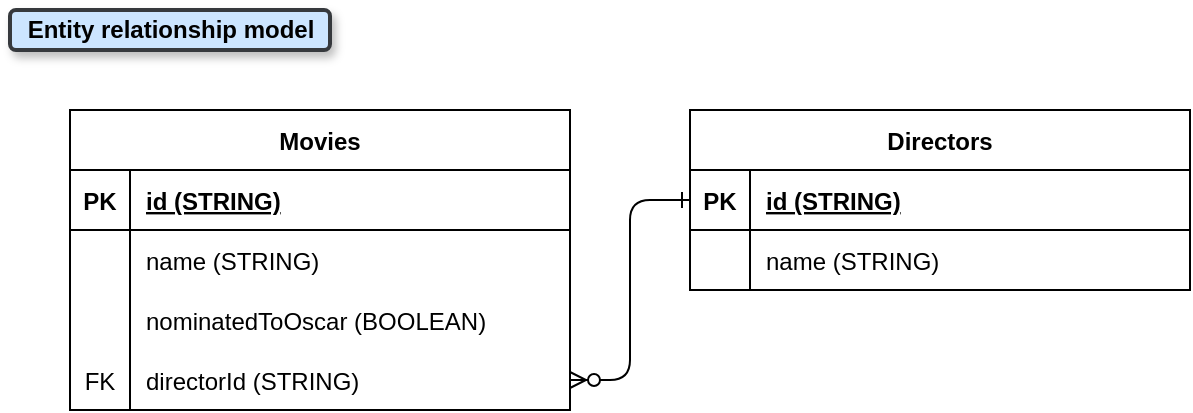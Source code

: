 <mxfile version="13.7.3" type="device" pages="17"><diagram id="R2lEEEUBdFMjLlhIrx00" name="0-entity-relationship-model"><mxGraphModel dx="1215" dy="641" grid="1" gridSize="10" guides="1" tooltips="1" connect="1" arrows="1" fold="1" page="1" pageScale="1" pageWidth="850" pageHeight="1100" math="0" shadow="0" extFonts="Permanent Marker^https://fonts.googleapis.com/css?family=Permanent+Marker"><root><mxCell id="0"/><mxCell id="1" parent="0"/><mxCell id="C-vyLk0tnHw3VtMMgP7b-1" value="" style="edgeStyle=entityRelationEdgeStyle;endArrow=ERzeroToMany;startArrow=ERone;endFill=1;startFill=0;" parent="1" source="C-vyLk0tnHw3VtMMgP7b-24" target="C-vyLk0tnHw3VtMMgP7b-6" edge="1"><mxGeometry width="100" height="100" relative="1" as="geometry"><mxPoint x="260" y="660" as="sourcePoint"/><mxPoint x="360" y="560" as="targetPoint"/></mxGeometry></mxCell><mxCell id="zemkrlnivdNsN2IBOVJs-1" value="&lt;b&gt;Entity relationship model&lt;/b&gt;" style="text;html=1;align=center;verticalAlign=middle;resizable=0;points=[];autosize=1;strokeColor=#36393d;fillColor=#cce5ff;strokeWidth=2;rounded=1;glass=0;sketch=0;shadow=1;" parent="1" vertex="1"><mxGeometry x="10" y="10" width="160" height="20" as="geometry"/></mxCell><mxCell id="C-vyLk0tnHw3VtMMgP7b-2" value="Movies" style="shape=table;startSize=30;container=1;collapsible=1;childLayout=tableLayout;fixedRows=1;rowLines=0;fontStyle=1;align=center;resizeLast=1;" parent="1" vertex="1"><mxGeometry x="40" y="60" width="250" height="150" as="geometry"/></mxCell><mxCell id="C-vyLk0tnHw3VtMMgP7b-3" value="" style="shape=partialRectangle;collapsible=0;dropTarget=0;pointerEvents=0;fillColor=none;points=[[0,0.5],[1,0.5]];portConstraint=eastwest;top=0;left=0;right=0;bottom=1;" parent="C-vyLk0tnHw3VtMMgP7b-2" vertex="1"><mxGeometry y="30" width="250" height="30" as="geometry"/></mxCell><mxCell id="C-vyLk0tnHw3VtMMgP7b-4" value="PK" style="shape=partialRectangle;overflow=hidden;connectable=0;fillColor=none;top=0;left=0;bottom=0;right=0;fontStyle=1;" parent="C-vyLk0tnHw3VtMMgP7b-3" vertex="1"><mxGeometry width="30" height="30" as="geometry"/></mxCell><mxCell id="C-vyLk0tnHw3VtMMgP7b-5" value="id (STRING)" style="shape=partialRectangle;overflow=hidden;connectable=0;fillColor=none;top=0;left=0;bottom=0;right=0;align=left;spacingLeft=6;fontStyle=5;" parent="C-vyLk0tnHw3VtMMgP7b-3" vertex="1"><mxGeometry x="30" width="220" height="30" as="geometry"/></mxCell><mxCell id="C-vyLk0tnHw3VtMMgP7b-9" value="" style="shape=partialRectangle;collapsible=0;dropTarget=0;pointerEvents=0;fillColor=none;points=[[0,0.5],[1,0.5]];portConstraint=eastwest;top=0;left=0;right=0;bottom=0;" parent="C-vyLk0tnHw3VtMMgP7b-2" vertex="1"><mxGeometry y="60" width="250" height="30" as="geometry"/></mxCell><mxCell id="C-vyLk0tnHw3VtMMgP7b-10" value="" style="shape=partialRectangle;overflow=hidden;connectable=0;fillColor=none;top=0;left=0;bottom=0;right=0;" parent="C-vyLk0tnHw3VtMMgP7b-9" vertex="1"><mxGeometry width="30" height="30" as="geometry"/></mxCell><mxCell id="C-vyLk0tnHw3VtMMgP7b-11" value="name (STRING)" style="shape=partialRectangle;overflow=hidden;connectable=0;fillColor=none;top=0;left=0;bottom=0;right=0;align=left;spacingLeft=6;" parent="C-vyLk0tnHw3VtMMgP7b-9" vertex="1"><mxGeometry x="30" width="220" height="30" as="geometry"/></mxCell><mxCell id="rqwq2D5ahF7QfJ16KhQf-1" value="" style="shape=partialRectangle;collapsible=0;dropTarget=0;pointerEvents=0;fillColor=none;points=[[0,0.5],[1,0.5]];portConstraint=eastwest;top=0;left=0;right=0;bottom=0;" parent="C-vyLk0tnHw3VtMMgP7b-2" vertex="1"><mxGeometry y="90" width="250" height="30" as="geometry"/></mxCell><mxCell id="rqwq2D5ahF7QfJ16KhQf-2" value="" style="shape=partialRectangle;overflow=hidden;connectable=0;fillColor=none;top=0;left=0;bottom=0;right=0;" parent="rqwq2D5ahF7QfJ16KhQf-1" vertex="1"><mxGeometry width="30" height="30" as="geometry"/></mxCell><mxCell id="rqwq2D5ahF7QfJ16KhQf-3" value="nominatedToOscar (BOOLEAN)" style="shape=partialRectangle;overflow=hidden;connectable=0;fillColor=none;top=0;left=0;bottom=0;right=0;align=left;spacingLeft=6;" parent="rqwq2D5ahF7QfJ16KhQf-1" vertex="1"><mxGeometry x="30" width="220" height="30" as="geometry"/></mxCell><mxCell id="C-vyLk0tnHw3VtMMgP7b-6" value="" style="shape=partialRectangle;collapsible=0;dropTarget=0;pointerEvents=0;fillColor=none;points=[[0,0.5],[1,0.5]];portConstraint=eastwest;top=0;left=0;right=0;bottom=0;" parent="C-vyLk0tnHw3VtMMgP7b-2" vertex="1"><mxGeometry y="120" width="250" height="30" as="geometry"/></mxCell><mxCell id="C-vyLk0tnHw3VtMMgP7b-7" value="FK" style="shape=partialRectangle;overflow=hidden;connectable=0;fillColor=none;top=0;left=0;bottom=0;right=0;" parent="C-vyLk0tnHw3VtMMgP7b-6" vertex="1"><mxGeometry width="30" height="30" as="geometry"/></mxCell><mxCell id="C-vyLk0tnHw3VtMMgP7b-8" value="directorId (STRING)" style="shape=partialRectangle;overflow=hidden;connectable=0;fillColor=none;top=0;left=0;bottom=0;right=0;align=left;spacingLeft=6;" parent="C-vyLk0tnHw3VtMMgP7b-6" vertex="1"><mxGeometry x="30" width="220" height="30" as="geometry"/></mxCell><mxCell id="C-vyLk0tnHw3VtMMgP7b-23" value="Directors" style="shape=table;startSize=30;container=1;collapsible=1;childLayout=tableLayout;fixedRows=1;rowLines=0;fontStyle=1;align=center;resizeLast=1;" parent="1" vertex="1"><mxGeometry x="350" y="60" width="250" height="90" as="geometry"/></mxCell><mxCell id="C-vyLk0tnHw3VtMMgP7b-24" value="" style="shape=partialRectangle;collapsible=0;dropTarget=0;pointerEvents=0;fillColor=none;points=[[0,0.5],[1,0.5]];portConstraint=eastwest;top=0;left=0;right=0;bottom=1;" parent="C-vyLk0tnHw3VtMMgP7b-23" vertex="1"><mxGeometry y="30" width="250" height="30" as="geometry"/></mxCell><mxCell id="C-vyLk0tnHw3VtMMgP7b-25" value="PK" style="shape=partialRectangle;overflow=hidden;connectable=0;fillColor=none;top=0;left=0;bottom=0;right=0;fontStyle=1;" parent="C-vyLk0tnHw3VtMMgP7b-24" vertex="1"><mxGeometry width="30" height="30" as="geometry"/></mxCell><mxCell id="C-vyLk0tnHw3VtMMgP7b-26" value="id (STRING)" style="shape=partialRectangle;overflow=hidden;connectable=0;fillColor=none;top=0;left=0;bottom=0;right=0;align=left;spacingLeft=6;fontStyle=5;" parent="C-vyLk0tnHw3VtMMgP7b-24" vertex="1"><mxGeometry x="30" width="220" height="30" as="geometry"/></mxCell><mxCell id="C-vyLk0tnHw3VtMMgP7b-27" value="" style="shape=partialRectangle;collapsible=0;dropTarget=0;pointerEvents=0;fillColor=none;points=[[0,0.5],[1,0.5]];portConstraint=eastwest;top=0;left=0;right=0;bottom=0;" parent="C-vyLk0tnHw3VtMMgP7b-23" vertex="1"><mxGeometry y="60" width="250" height="30" as="geometry"/></mxCell><mxCell id="C-vyLk0tnHw3VtMMgP7b-28" value="" style="shape=partialRectangle;overflow=hidden;connectable=0;fillColor=none;top=0;left=0;bottom=0;right=0;" parent="C-vyLk0tnHw3VtMMgP7b-27" vertex="1"><mxGeometry width="30" height="30" as="geometry"/></mxCell><mxCell id="C-vyLk0tnHw3VtMMgP7b-29" value="name (STRING)" style="shape=partialRectangle;overflow=hidden;connectable=0;fillColor=none;top=0;left=0;bottom=0;right=0;align=left;spacingLeft=6;" parent="C-vyLk0tnHw3VtMMgP7b-27" vertex="1"><mxGeometry x="30" width="220" height="30" as="geometry"/></mxCell></root></mxGraphModel></diagram><diagram id="GH7M7_9f9J842H4H_qNs" name="1-query-state-and-output-events"><mxGraphModel dx="1762" dy="929" grid="1" gridSize="10" guides="1" tooltips="1" connect="1" arrows="1" fold="1" page="1" pageScale="1" pageWidth="850" pageHeight="1100" math="0" shadow="0"><root><mxCell id="xINLZj59D57gpoDm45Ks-0"/><mxCell id="xINLZj59D57gpoDm45Ks-1" parent="xINLZj59D57gpoDm45Ks-0"/><mxCell id="Q7INO4JkYK8OArgzb3J6-9" value="" style="rounded=1;whiteSpace=wrap;html=1;fontColor=#50857B;fillColor=none;arcSize=4;" parent="xINLZj59D57gpoDm45Ks-1" vertex="1"><mxGeometry x="260" y="55" width="400" height="355" as="geometry"/></mxCell><mxCell id="Q7INO4JkYK8OArgzb3J6-10" style="edgeStyle=orthogonalEdgeStyle;rounded=0;orthogonalLoop=1;jettySize=auto;html=1;entryX=0;entryY=0.5;entryDx=0;entryDy=0;fontColor=#50857B;shape=arrow;" parent="xINLZj59D57gpoDm45Ks-1" source="Q7INO4JkYK8OArgzb3J6-2" target="Q7INO4JkYK8OArgzb3J6-9" edge="1"><mxGeometry relative="1" as="geometry"><Array as="points"><mxPoint x="290" y="233"/><mxPoint x="290" y="233"/></Array></mxGeometry></mxCell><mxCell id="Q7INO4JkYK8OArgzb3J6-2" value="" style="rounded=1;whiteSpace=wrap;html=1;fontColor=#50857B;fillColor=none;arcSize=4;" parent="xINLZj59D57gpoDm45Ks-1" vertex="1"><mxGeometry x="10" y="55" width="190" height="355" as="geometry"/></mxCell><mxCell id="1AR7_F7T2y9YmmSOAUtq-0" value="&lt;font color=&quot;#b5739d&quot;&gt;&lt;b&gt;Query state&lt;/b&gt;&amp;nbsp;&lt;/font&gt;and &lt;b style=&quot;color: rgb(80 , 133 , 123)&quot;&gt;output events&lt;/b&gt;&lt;br&gt;&lt;font style=&quot;font-size: 10px&quot;&gt;after processing the &lt;b&gt;1st &lt;/b&gt;input event&lt;/font&gt;" style="text;html=1;align=center;verticalAlign=middle;resizable=0;points=[];autosize=1;strokeColor=#36393d;fillColor=#cce5ff;strokeWidth=2;rounded=1;glass=0;sketch=0;shadow=1;" parent="xINLZj59D57gpoDm45Ks-1" vertex="1"><mxGeometry x="10" y="10" width="190" height="30" as="geometry"/></mxCell><mxCell id="Q7INO4JkYK8OArgzb3J6-0" value="&lt;b&gt;Input event&lt;/b&gt;" style="text;html=1;align=center;verticalAlign=middle;resizable=0;points=[];autosize=1;strokeColor=#36393d;strokeWidth=2;rounded=1;glass=0;sketch=0;shadow=1;fillColor=#FFF2CC;" parent="xINLZj59D57gpoDm45Ks-1" vertex="1"><mxGeometry x="20" y="65" width="80" height="20" as="geometry"/></mxCell><mxCell id="Q7INO4JkYK8OArgzb3J6-1" value="&lt;b style=&quot;color: rgb(80 , 133 , 123)&quot;&gt;Output events&lt;/b&gt;&lt;font color=&quot;#b5739d&quot;&gt;&lt;br&gt;&lt;/font&gt;" style="text;html=1;align=center;verticalAlign=middle;resizable=0;points=[];autosize=1;strokeColor=#36393d;strokeWidth=2;rounded=1;glass=0;sketch=0;shadow=1;fillColor=#FFF2CC;" parent="xINLZj59D57gpoDm45Ks-1" vertex="1"><mxGeometry x="730" y="65" width="100" height="20" as="geometry"/></mxCell><mxCell id="Q7INO4JkYK8OArgzb3J6-6" value="&lt;font color=&quot;#b5739d&quot;&gt;&lt;b&gt;Query state&lt;/b&gt;&lt;br&gt;&lt;/font&gt;" style="text;html=1;align=center;verticalAlign=middle;resizable=0;points=[];autosize=1;strokeColor=#36393d;strokeWidth=2;rounded=1;glass=0;sketch=0;shadow=1;fillColor=#FFF2CC;" parent="xINLZj59D57gpoDm45Ks-1" vertex="1"><mxGeometry x="270" y="65" width="80" height="20" as="geometry"/></mxCell><mxCell id="q7qMtCp3uSkN40dje4Hn-2" value="&lt;h2&gt;&lt;font color=&quot;#88ccf1&quot; data-font-src=&quot;https://fonts.googleapis.com/css?family=Pacifico&quot; face=&quot;Pacifico&quot;&gt;Movies&lt;/font&gt;&lt;/h2&gt;" style="rounded=1;whiteSpace=wrap;html=1;strokeColor=#666666;fontColor=#333333;fillColor=#f5f5f5;" parent="xINLZj59D57gpoDm45Ks-1" vertex="1"><mxGeometry x="270" y="100" width="170" height="30" as="geometry"/></mxCell><mxCell id="Myu9reAGI9Ivi_Xrgzf5-0" value="&lt;h2&gt;&lt;font data-font-src=&quot;https://fonts.googleapis.com/css?family=Pacifico&quot; face=&quot;Pacifico&quot; color=&quot;#17cf79&quot;&gt;Directors&lt;/font&gt;&lt;/h2&gt;" style="rounded=1;whiteSpace=wrap;html=1;strokeColor=#666666;fontColor=#333333;fillColor=#f5f5f5;" parent="xINLZj59D57gpoDm45Ks-1" vertex="1"><mxGeometry x="480" y="100" width="170" height="30" as="geometry"/></mxCell><mxCell id="KQuwVo-lo37wlC0K0-VZ-0" value="" style="rounded=1;whiteSpace=wrap;html=1;fontColor=#50857B;fillColor=none;arcSize=4;" vertex="1" parent="xINLZj59D57gpoDm45Ks-1"><mxGeometry x="720" y="55" width="190" height="355" as="geometry"/></mxCell><mxCell id="KQuwVo-lo37wlC0K0-VZ-1" style="edgeStyle=orthogonalEdgeStyle;rounded=0;orthogonalLoop=1;jettySize=auto;html=1;entryX=0;entryY=0.5;entryDx=0;entryDy=0;fontColor=#50857B;shape=arrow;" edge="1" parent="xINLZj59D57gpoDm45Ks-1"><mxGeometry relative="1" as="geometry"><Array as="points"><mxPoint x="750" y="232.86"/><mxPoint x="750" y="232.86"/></Array><mxPoint x="660.0" y="232.36" as="sourcePoint"/><mxPoint x="720" y="232.36" as="targetPoint"/></mxGeometry></mxCell><mxCell id="AtU1_OzQVBuGD7oSouyB-4" value="&lt;font data-font-src=&quot;https://fonts.googleapis.com/css?family=Architects+Daughter&quot; style=&quot;font-size: 18px&quot;&gt;&lt;b&gt;&lt;font color=&quot;#000000&quot; data-font-src=&quot;https://fonts.googleapis.com/css?family=Permanent+Marker&quot; style=&quot;font-size: 18px&quot;&gt;&lt;font style=&quot;font-size: 18px&quot; face=&quot;Permanent Marker&quot; data-font-src=&quot;https://fonts.googleapis.com/css?family=Permanent+Marker&quot;&gt;Movie 1&lt;br&gt;&lt;/font&gt;&lt;/font&gt;&lt;/b&gt;&lt;span style=&quot;font-size: 12px&quot;&gt;&lt;font data-font-src=&quot;https://fonts.googleapis.com/css?family=Architects+Daughter&quot; style=&quot;font-size: 12px&quot;&gt;&lt;div style=&quot;text-align: left&quot;&gt;&lt;font data-font-src=&quot;https://fonts.googleapis.com/css?family=Permanent+Marker&quot; style=&quot;font-size: 12px&quot;&gt;&lt;font style=&quot;font-size: 12px&quot; data-font-src=&quot;https://fonts.googleapis.com/css?family=Itim&quot; face=&quot;Itim&quot;&gt;&lt;font color=&quot;#000000&quot;&gt;name=&lt;/font&gt;&lt;font color=&quot;#775b59&quot; style=&quot;font-weight: bold&quot;&gt;Inception&lt;/font&gt;&lt;/font&gt;&lt;/font&gt;&lt;/div&gt;&lt;div style=&quot;text-align: left&quot;&gt;&lt;font data-font-src=&quot;https://fonts.googleapis.com/css?family=Permanent+Marker&quot; style=&quot;font-size: 12px&quot;&gt;&lt;font style=&quot;font-size: 12px&quot; data-font-src=&quot;https://fonts.googleapis.com/css?family=Itim&quot; face=&quot;Itim&quot;&gt;&lt;font color=&quot;#000000&quot;&gt;nominatedToOscar=&lt;/font&gt;&lt;font color=&quot;#358600&quot; style=&quot;font-weight: bold&quot;&gt;true&lt;/font&gt;&lt;/font&gt;&lt;/font&gt;&lt;/div&gt;&lt;div style=&quot;text-align: left&quot;&gt;&lt;font data-font-src=&quot;https://fonts.googleapis.com/css?family=Itim&quot; face=&quot;Itim&quot;&gt;&lt;font color=&quot;#000000&quot;&gt;directorId=&lt;/font&gt;&lt;font color=&quot;#745296&quot; style=&quot;font-weight: bold&quot;&gt;directorId1&lt;/font&gt;&lt;/font&gt;&lt;b style=&quot;font-weight: bold ; font-family: &amp;#34;architects daughter&amp;#34;&quot;&gt;&lt;font data-font-src=&quot;https://fonts.googleapis.com/css?family=Permanent+Marker&quot; style=&quot;font-size: 12px&quot;&gt;&lt;font style=&quot;font-size: 12px&quot;&gt;&lt;font color=&quot;#358600&quot;&gt;&lt;br&gt;&lt;/font&gt;&lt;/font&gt;&lt;/font&gt;&lt;/b&gt;&lt;/div&gt;&lt;/font&gt;&lt;/span&gt;&lt;/font&gt;" style="rounded=1;whiteSpace=wrap;html=1;strokeWidth=2;fillWeight=4;hachureGap=8;hachureAngle=45;sketch=1;fontColor=#50857B;fillStyle=solid;fillColor=#88CCF1;" vertex="1" parent="xINLZj59D57gpoDm45Ks-1"><mxGeometry x="270" y="150" width="170" height="70" as="geometry"/></mxCell><mxCell id="qCYE87A0CBbJhWCH-sFe-0" value="&lt;font data-font-src=&quot;https://fonts.googleapis.com/css?family=Architects+Daughter&quot; style=&quot;font-size: 18px&quot;&gt;&lt;b&gt;&lt;font color=&quot;#000000&quot; data-font-src=&quot;https://fonts.googleapis.com/css?family=Permanent+Marker&quot; style=&quot;font-size: 18px&quot;&gt;&lt;font style=&quot;font-size: 18px&quot; face=&quot;Permanent Marker&quot; data-font-src=&quot;https://fonts.googleapis.com/css?family=Permanent+Marker&quot;&gt;Movie 1&lt;br&gt;&lt;/font&gt;&lt;/font&gt;&lt;/b&gt;&lt;span style=&quot;font-size: 12px&quot;&gt;&lt;font data-font-src=&quot;https://fonts.googleapis.com/css?family=Architects+Daughter&quot; style=&quot;font-size: 12px&quot;&gt;&lt;div style=&quot;text-align: left&quot;&gt;&lt;font data-font-src=&quot;https://fonts.googleapis.com/css?family=Permanent+Marker&quot; style=&quot;font-size: 12px&quot;&gt;&lt;font style=&quot;font-size: 12px&quot; data-font-src=&quot;https://fonts.googleapis.com/css?family=Itim&quot; face=&quot;Itim&quot;&gt;&lt;font color=&quot;#000000&quot;&gt;name=&lt;/font&gt;&lt;font color=&quot;#775b59&quot; style=&quot;font-weight: bold&quot;&gt;Inception&lt;/font&gt;&lt;/font&gt;&lt;/font&gt;&lt;/div&gt;&lt;div style=&quot;text-align: left&quot;&gt;&lt;font data-font-src=&quot;https://fonts.googleapis.com/css?family=Permanent+Marker&quot; style=&quot;font-size: 12px&quot;&gt;&lt;font style=&quot;font-size: 12px&quot; data-font-src=&quot;https://fonts.googleapis.com/css?family=Itim&quot; face=&quot;Itim&quot;&gt;&lt;font color=&quot;#000000&quot;&gt;nominatedToOscar=&lt;/font&gt;&lt;font color=&quot;#358600&quot; style=&quot;font-weight: bold&quot;&gt;true&lt;/font&gt;&lt;/font&gt;&lt;/font&gt;&lt;/div&gt;&lt;div style=&quot;text-align: left&quot;&gt;&lt;font data-font-src=&quot;https://fonts.googleapis.com/css?family=Itim&quot; face=&quot;Itim&quot;&gt;&lt;font color=&quot;#000000&quot;&gt;directorId=&lt;/font&gt;&lt;font color=&quot;#745296&quot; style=&quot;font-weight: bold&quot;&gt;directorId1&lt;/font&gt;&lt;/font&gt;&lt;b style=&quot;font-weight: bold ; font-family: &amp;#34;architects daughter&amp;#34;&quot;&gt;&lt;font data-font-src=&quot;https://fonts.googleapis.com/css?family=Permanent+Marker&quot; style=&quot;font-size: 12px&quot;&gt;&lt;font style=&quot;font-size: 12px&quot;&gt;&lt;font color=&quot;#358600&quot;&gt;&lt;br&gt;&lt;/font&gt;&lt;/font&gt;&lt;/font&gt;&lt;/b&gt;&lt;/div&gt;&lt;/font&gt;&lt;/span&gt;&lt;/font&gt;" style="rounded=1;whiteSpace=wrap;html=1;strokeWidth=2;fillWeight=4;hachureGap=8;hachureAngle=45;sketch=1;fontColor=#50857B;fillStyle=solid;fillColor=#88CCF1;" vertex="1" parent="xINLZj59D57gpoDm45Ks-1"><mxGeometry x="20" y="100" width="170" height="70" as="geometry"/></mxCell><mxCell id="pLsGgI2rj12Z5Xwly_jh-0" value="" style="endArrow=none;dashed=1;html=1;fontColor=#50857B;strokeWidth=3;strokeColor=#9E9E9E;" edge="1" parent="xINLZj59D57gpoDm45Ks-1"><mxGeometry width="50" height="50" relative="1" as="geometry"><mxPoint x="460" y="400" as="sourcePoint"/><mxPoint x="460" y="110" as="targetPoint"/></mxGeometry></mxCell></root></mxGraphModel></diagram><diagram name="2-query-state-and-output-events" id="_NEi_Ba-N3qbT7721pny"><mxGraphModel dx="1069" dy="617" grid="1" gridSize="10" guides="1" tooltips="1" connect="1" arrows="1" fold="1" page="1" pageScale="1" pageWidth="850" pageHeight="1100" math="0" shadow="0"><root><mxCell id="7YOKS5Xn64rRBWTJrxrs-0"/><mxCell id="7YOKS5Xn64rRBWTJrxrs-1" parent="7YOKS5Xn64rRBWTJrxrs-0"/><mxCell id="7YOKS5Xn64rRBWTJrxrs-2" value="" style="rounded=1;whiteSpace=wrap;html=1;fontColor=#50857B;fillColor=none;arcSize=4;" vertex="1" parent="7YOKS5Xn64rRBWTJrxrs-1"><mxGeometry x="260" y="55" width="400" height="355" as="geometry"/></mxCell><mxCell id="7YOKS5Xn64rRBWTJrxrs-3" style="edgeStyle=orthogonalEdgeStyle;rounded=0;orthogonalLoop=1;jettySize=auto;html=1;entryX=0;entryY=0.5;entryDx=0;entryDy=0;fontColor=#50857B;shape=arrow;" edge="1" parent="7YOKS5Xn64rRBWTJrxrs-1" source="7YOKS5Xn64rRBWTJrxrs-4" target="7YOKS5Xn64rRBWTJrxrs-2"><mxGeometry relative="1" as="geometry"><Array as="points"><mxPoint x="290" y="233"/><mxPoint x="290" y="233"/></Array></mxGeometry></mxCell><mxCell id="7YOKS5Xn64rRBWTJrxrs-4" value="" style="rounded=1;whiteSpace=wrap;html=1;fontColor=#50857B;fillColor=none;arcSize=4;" vertex="1" parent="7YOKS5Xn64rRBWTJrxrs-1"><mxGeometry x="10" y="55" width="190" height="355" as="geometry"/></mxCell><mxCell id="7YOKS5Xn64rRBWTJrxrs-5" value="&lt;font color=&quot;#b5739d&quot;&gt;&lt;b&gt;Query state&lt;/b&gt;&amp;nbsp;&lt;/font&gt;and &lt;b style=&quot;color: rgb(80 , 133 , 123)&quot;&gt;output events&lt;/b&gt;&lt;br&gt;&lt;font style=&quot;font-size: 10px&quot;&gt;after processing the &lt;b&gt;2nd&amp;nbsp;&lt;/b&gt;input event&lt;/font&gt;" style="text;html=1;align=center;verticalAlign=middle;resizable=0;points=[];autosize=1;strokeColor=#36393d;fillColor=#cce5ff;strokeWidth=2;rounded=1;glass=0;sketch=0;shadow=1;" vertex="1" parent="7YOKS5Xn64rRBWTJrxrs-1"><mxGeometry x="10" y="10" width="190" height="30" as="geometry"/></mxCell><mxCell id="7YOKS5Xn64rRBWTJrxrs-6" value="&lt;b&gt;Input event&lt;/b&gt;" style="text;html=1;align=center;verticalAlign=middle;resizable=0;points=[];autosize=1;strokeColor=#36393d;strokeWidth=2;rounded=1;glass=0;sketch=0;shadow=1;fillColor=#FFF2CC;" vertex="1" parent="7YOKS5Xn64rRBWTJrxrs-1"><mxGeometry x="20" y="65" width="80" height="20" as="geometry"/></mxCell><mxCell id="7YOKS5Xn64rRBWTJrxrs-7" value="&lt;b style=&quot;color: rgb(80 , 133 , 123)&quot;&gt;Output events&lt;/b&gt;&lt;font color=&quot;#b5739d&quot;&gt;&lt;br&gt;&lt;/font&gt;" style="text;html=1;align=center;verticalAlign=middle;resizable=0;points=[];autosize=1;strokeColor=#36393d;strokeWidth=2;rounded=1;glass=0;sketch=0;shadow=1;fillColor=#FFF2CC;" vertex="1" parent="7YOKS5Xn64rRBWTJrxrs-1"><mxGeometry x="730" y="65" width="100" height="20" as="geometry"/></mxCell><mxCell id="7YOKS5Xn64rRBWTJrxrs-8" value="&lt;font color=&quot;#b5739d&quot;&gt;&lt;b&gt;Query state&lt;/b&gt;&lt;br&gt;&lt;/font&gt;" style="text;html=1;align=center;verticalAlign=middle;resizable=0;points=[];autosize=1;strokeColor=#36393d;strokeWidth=2;rounded=1;glass=0;sketch=0;shadow=1;fillColor=#FFF2CC;" vertex="1" parent="7YOKS5Xn64rRBWTJrxrs-1"><mxGeometry x="270" y="65" width="80" height="20" as="geometry"/></mxCell><mxCell id="7YOKS5Xn64rRBWTJrxrs-9" value="&lt;h2&gt;&lt;font color=&quot;#88ccf1&quot; data-font-src=&quot;https://fonts.googleapis.com/css?family=Pacifico&quot; face=&quot;Pacifico&quot;&gt;Movies&lt;/font&gt;&lt;/h2&gt;" style="rounded=1;whiteSpace=wrap;html=1;strokeColor=#666666;fontColor=#333333;fillColor=#f5f5f5;" vertex="1" parent="7YOKS5Xn64rRBWTJrxrs-1"><mxGeometry x="270" y="100" width="170" height="30" as="geometry"/></mxCell><mxCell id="7YOKS5Xn64rRBWTJrxrs-10" value="" style="endArrow=none;dashed=1;html=1;fontColor=#50857B;strokeWidth=3;strokeColor=#9E9E9E;" edge="1" parent="7YOKS5Xn64rRBWTJrxrs-1"><mxGeometry width="50" height="50" relative="1" as="geometry"><mxPoint x="460" y="400" as="sourcePoint"/><mxPoint x="460" y="110" as="targetPoint"/></mxGeometry></mxCell><mxCell id="7YOKS5Xn64rRBWTJrxrs-11" value="&lt;h2&gt;&lt;font data-font-src=&quot;https://fonts.googleapis.com/css?family=Pacifico&quot; face=&quot;Pacifico&quot; color=&quot;#17cf79&quot;&gt;Directors&lt;/font&gt;&lt;/h2&gt;" style="rounded=1;whiteSpace=wrap;html=1;strokeColor=#666666;fontColor=#333333;fillColor=#f5f5f5;" vertex="1" parent="7YOKS5Xn64rRBWTJrxrs-1"><mxGeometry x="480" y="100" width="170" height="30" as="geometry"/></mxCell><mxCell id="7YOKS5Xn64rRBWTJrxrs-12" value="" style="rounded=1;whiteSpace=wrap;html=1;fontColor=#50857B;fillColor=none;arcSize=4;" vertex="1" parent="7YOKS5Xn64rRBWTJrxrs-1"><mxGeometry x="720" y="55" width="190" height="355" as="geometry"/></mxCell><mxCell id="7YOKS5Xn64rRBWTJrxrs-13" style="edgeStyle=orthogonalEdgeStyle;rounded=0;orthogonalLoop=1;jettySize=auto;html=1;entryX=0;entryY=0.5;entryDx=0;entryDy=0;fontColor=#50857B;shape=arrow;" edge="1" parent="7YOKS5Xn64rRBWTJrxrs-1"><mxGeometry relative="1" as="geometry"><Array as="points"><mxPoint x="750" y="232.86"/><mxPoint x="750" y="232.86"/></Array><mxPoint x="660.0" y="232.36" as="sourcePoint"/><mxPoint x="720" y="232.36" as="targetPoint"/></mxGeometry></mxCell><mxCell id="wEFUKE7GWgQK1C3mtyIQ-0" value="" style="edgeStyle=orthogonalEdgeStyle;rounded=0;orthogonalLoop=1;jettySize=auto;html=1;startArrow=openThin;startFill=0;endArrow=none;endFill=0;strokeWidth=4;" edge="1" parent="7YOKS5Xn64rRBWTJrxrs-1" source="7YOKS5Xn64rRBWTJrxrs-14" target="fxmUSP5scKoY5fEfnVM8-2"><mxGeometry relative="1" as="geometry"/></mxCell><mxCell id="7YOKS5Xn64rRBWTJrxrs-14" value="&lt;font data-font-src=&quot;https://fonts.googleapis.com/css?family=Architects+Daughter&quot; style=&quot;font-size: 18px&quot;&gt;&lt;b&gt;&lt;font color=&quot;#000000&quot; data-font-src=&quot;https://fonts.googleapis.com/css?family=Permanent+Marker&quot; style=&quot;font-size: 18px&quot;&gt;&lt;font style=&quot;font-size: 18px&quot; face=&quot;Permanent Marker&quot; data-font-src=&quot;https://fonts.googleapis.com/css?family=Permanent+Marker&quot;&gt;Movie 1&lt;br&gt;&lt;/font&gt;&lt;/font&gt;&lt;/b&gt;&lt;span style=&quot;font-size: 12px&quot;&gt;&lt;font data-font-src=&quot;https://fonts.googleapis.com/css?family=Architects+Daughter&quot; style=&quot;font-size: 12px&quot;&gt;&lt;div style=&quot;text-align: left&quot;&gt;&lt;font data-font-src=&quot;https://fonts.googleapis.com/css?family=Permanent+Marker&quot; style=&quot;font-size: 12px&quot;&gt;&lt;font style=&quot;font-size: 12px&quot; data-font-src=&quot;https://fonts.googleapis.com/css?family=Itim&quot; face=&quot;Itim&quot;&gt;&lt;font color=&quot;#000000&quot;&gt;name=&lt;/font&gt;&lt;font color=&quot;#775b59&quot; style=&quot;font-weight: bold&quot;&gt;Inception&lt;/font&gt;&lt;/font&gt;&lt;/font&gt;&lt;/div&gt;&lt;div style=&quot;text-align: left&quot;&gt;&lt;font data-font-src=&quot;https://fonts.googleapis.com/css?family=Permanent+Marker&quot; style=&quot;font-size: 12px&quot;&gt;&lt;font style=&quot;font-size: 12px&quot; data-font-src=&quot;https://fonts.googleapis.com/css?family=Itim&quot; face=&quot;Itim&quot;&gt;&lt;font color=&quot;#000000&quot;&gt;nominatedToOscar=&lt;/font&gt;&lt;font color=&quot;#358600&quot; style=&quot;font-weight: bold&quot;&gt;true&lt;/font&gt;&lt;/font&gt;&lt;/font&gt;&lt;/div&gt;&lt;div style=&quot;text-align: left&quot;&gt;&lt;font data-font-src=&quot;https://fonts.googleapis.com/css?family=Itim&quot; face=&quot;Itim&quot;&gt;&lt;font color=&quot;#000000&quot;&gt;directorId=&lt;/font&gt;&lt;font color=&quot;#745296&quot; style=&quot;font-weight: bold&quot;&gt;directorId1&lt;/font&gt;&lt;/font&gt;&lt;b style=&quot;font-weight: bold ; font-family: &amp;#34;architects daughter&amp;#34;&quot;&gt;&lt;font data-font-src=&quot;https://fonts.googleapis.com/css?family=Permanent+Marker&quot; style=&quot;font-size: 12px&quot;&gt;&lt;font style=&quot;font-size: 12px&quot;&gt;&lt;font color=&quot;#358600&quot;&gt;&lt;br&gt;&lt;/font&gt;&lt;/font&gt;&lt;/font&gt;&lt;/b&gt;&lt;/div&gt;&lt;/font&gt;&lt;/span&gt;&lt;/font&gt;" style="rounded=1;whiteSpace=wrap;html=1;strokeWidth=2;fillWeight=4;hachureGap=8;hachureAngle=45;sketch=1;fontColor=#50857B;fillStyle=solid;fillColor=#88CCF1;" vertex="1" parent="7YOKS5Xn64rRBWTJrxrs-1"><mxGeometry x="270" y="150" width="170" height="70" as="geometry"/></mxCell><mxCell id="fxmUSP5scKoY5fEfnVM8-0" value="&lt;font data-font-src=&quot;https://fonts.googleapis.com/css?family=Architects+Daughter&quot; style=&quot;font-size: 18px&quot;&gt;&lt;b&gt;&lt;font color=&quot;#000000&quot; data-font-src=&quot;https://fonts.googleapis.com/css?family=Permanent+Marker&quot; style=&quot;font-size: 18px&quot;&gt;&lt;font style=&quot;font-size: 18px&quot; face=&quot;Permanent Marker&quot; data-font-src=&quot;https://fonts.googleapis.com/css?family=Permanent+Marker&quot;&gt;DIRECTOR 1&lt;br&gt;&lt;/font&gt;&lt;/font&gt;&lt;/b&gt;&lt;span style=&quot;font-size: 12px&quot;&gt;&lt;font data-font-src=&quot;https://fonts.googleapis.com/css?family=Itim&quot; style=&quot;font-size: 12px&quot; face=&quot;Itim&quot;&gt;&lt;div style=&quot;text-align: left&quot;&gt;&lt;font data-font-src=&quot;https://fonts.googleapis.com/css?family=Permanent+Marker&quot; style=&quot;font-size: 12px&quot;&gt;&lt;font style=&quot;font-size: 12px&quot;&gt;&lt;font color=&quot;#000000&quot;&gt;name=&lt;/font&gt;&lt;font color=&quot;#775b59&quot;&gt;&lt;b&gt;Christopher Nolan&lt;/b&gt;&lt;/font&gt;&lt;/font&gt;&lt;/font&gt;&lt;/div&gt;&lt;/font&gt;&lt;/span&gt;&lt;/font&gt;" style="rounded=1;whiteSpace=wrap;html=1;strokeWidth=2;fillWeight=4;hachureGap=8;hachureAngle=45;sketch=1;fontColor=#50857B;fillStyle=solid;fillColor=#17CF79;" vertex="1" parent="7YOKS5Xn64rRBWTJrxrs-1"><mxGeometry x="20" y="100" width="170" height="70" as="geometry"/></mxCell><mxCell id="fxmUSP5scKoY5fEfnVM8-2" value="&lt;font data-font-src=&quot;https://fonts.googleapis.com/css?family=Architects+Daughter&quot; style=&quot;font-size: 18px&quot;&gt;&lt;b&gt;&lt;font color=&quot;#000000&quot; data-font-src=&quot;https://fonts.googleapis.com/css?family=Permanent+Marker&quot; style=&quot;font-size: 18px&quot;&gt;&lt;font style=&quot;font-size: 18px&quot; face=&quot;Permanent Marker&quot; data-font-src=&quot;https://fonts.googleapis.com/css?family=Permanent+Marker&quot;&gt;DIRECTOR 1&lt;br&gt;&lt;/font&gt;&lt;/font&gt;&lt;/b&gt;&lt;span style=&quot;font-size: 12px&quot;&gt;&lt;font data-font-src=&quot;https://fonts.googleapis.com/css?family=Itim&quot; style=&quot;font-size: 12px&quot; face=&quot;Itim&quot;&gt;&lt;div style=&quot;text-align: left&quot;&gt;&lt;font data-font-src=&quot;https://fonts.googleapis.com/css?family=Permanent+Marker&quot; style=&quot;font-size: 12px&quot;&gt;&lt;font style=&quot;font-size: 12px&quot;&gt;&lt;font color=&quot;#000000&quot;&gt;name=&lt;/font&gt;&lt;font color=&quot;#775b59&quot;&gt;&lt;b&gt;Christopher Nolan&lt;/b&gt;&lt;/font&gt;&lt;/font&gt;&lt;/font&gt;&lt;/div&gt;&lt;/font&gt;&lt;/span&gt;&lt;/font&gt;" style="rounded=1;whiteSpace=wrap;html=1;strokeWidth=2;fillWeight=4;hachureGap=8;hachureAngle=45;sketch=1;fontColor=#50857B;fillStyle=solid;fillColor=#17CF79;" vertex="1" parent="7YOKS5Xn64rRBWTJrxrs-1"><mxGeometry x="480" y="150" width="170" height="70" as="geometry"/></mxCell><mxCell id="qV_3An-KRfIR_0ybW0Mh-0" value="&lt;b style=&quot;font-size: 18px&quot;&gt;&lt;font color=&quot;#000000&quot; data-font-src=&quot;https://fonts.googleapis.com/css?family=Permanent+Marker&quot;&gt;&lt;font face=&quot;Permanent Marker&quot; data-font-src=&quot;https://fonts.googleapis.com/css?family=Permanent+Marker&quot;&gt;Movie 1 w/ DIR&lt;br&gt;&lt;/font&gt;&lt;/font&gt;&lt;/b&gt;&lt;font data-font-src=&quot;https://fonts.googleapis.com/css?family=Architects+Daughter&quot;&gt;&lt;/font&gt;&lt;font color=&quot;#000000&quot; style=&quot;text-align: left ; font-family: &amp;#34;itim&amp;#34;&quot;&gt;director=&lt;/font&gt;&lt;font color=&quot;#775b59&quot; style=&quot;text-align: left ; font-family: &amp;#34;itim&amp;#34;&quot;&gt;&lt;b&gt;Christopher Nolan&lt;/b&gt;&lt;/font&gt;&lt;br&gt;&lt;font data-font-src=&quot;https://fonts.googleapis.com/css?family=Architects+Daughter&quot; style=&quot;font-size: 18px&quot;&gt;&lt;span style=&quot;font-size: 12px&quot;&gt;&lt;font data-font-src=&quot;https://fonts.googleapis.com/css?family=Itim&quot; style=&quot;font-size: 12px&quot; face=&quot;Itim&quot;&gt;&lt;div style=&quot;text-align: left&quot;&gt;&lt;font data-font-src=&quot;https://fonts.googleapis.com/css?family=Permanent+Marker&quot; style=&quot;font-size: 12px&quot;&gt;&lt;font style=&quot;font-size: 12px&quot;&gt;&lt;font color=&quot;#000000&quot;&gt;movie=&lt;/font&gt;&lt;font color=&quot;#775b59&quot;&gt;&lt;b&gt;Inception&lt;br&gt;&lt;/b&gt;&lt;/font&gt;&lt;/font&gt;&lt;/font&gt;&lt;/div&gt;&lt;div style=&quot;text-align: left&quot;&gt;&lt;font data-font-src=&quot;https://fonts.googleapis.com/css?family=Permanent+Marker&quot; style=&quot;font-size: 12px&quot;&gt;&lt;font style=&quot;font-size: 12px&quot;&gt;&lt;div style=&quot;font-family: &amp;#34;helvetica&amp;#34;&quot;&gt;&lt;font data-font-src=&quot;https://fonts.googleapis.com/css?family=Permanent+Marker&quot;&gt;&lt;font data-font-src=&quot;https://fonts.googleapis.com/css?family=Itim&quot; face=&quot;Itim&quot;&gt;&lt;font color=&quot;#000000&quot;&gt;nominatedToOscar=&lt;/font&gt;&lt;font color=&quot;#358600&quot; style=&quot;font-weight: bold&quot;&gt;true&lt;/font&gt;&lt;/font&gt;&lt;/font&gt;&lt;/div&gt;&lt;/font&gt;&lt;/font&gt;&lt;/div&gt;&lt;/font&gt;&lt;/span&gt;&lt;/font&gt;" style="rounded=1;whiteSpace=wrap;html=1;strokeWidth=2;fillWeight=4;hachureGap=8;hachureAngle=45;sketch=1;fontColor=#50857B;fillStyle=solid;fillColor=#57E3C8;" vertex="1" parent="7YOKS5Xn64rRBWTJrxrs-1"><mxGeometry x="730" y="100" width="170" height="70" as="geometry"/></mxCell><mxCell id="teDdkXYoHMvmCsGU2ZX_-0" value="&lt;font style=&quot;font-size: 11px&quot; color=&quot;#67ab9f&quot;&gt;&lt;b&gt;Director 1 joins with Movie 1&lt;br&gt;&lt;/b&gt;&lt;/font&gt;" style="text;html=1;align=center;verticalAlign=middle;resizable=0;points=[];autosize=1;" vertex="1" parent="7YOKS5Xn64rRBWTJrxrs-1"><mxGeometry x="380" y="420" width="160" height="20" as="geometry"/></mxCell></root></mxGraphModel></diagram><diagram name="3-query-state-and-output-events" id="Jtk50zaFzOW_FrRB7zjc"><mxGraphModel dx="1292" dy="746" grid="1" gridSize="10" guides="1" tooltips="1" connect="1" arrows="1" fold="1" page="1" pageScale="1" pageWidth="850" pageHeight="1100" math="0" shadow="0"><root><mxCell id="YnkO4BErkaPfUFAzVc5V-0"/><mxCell id="YnkO4BErkaPfUFAzVc5V-1" parent="YnkO4BErkaPfUFAzVc5V-0"/><mxCell id="YnkO4BErkaPfUFAzVc5V-2" value="" style="rounded=1;whiteSpace=wrap;html=1;fontColor=#50857B;fillColor=none;arcSize=4;" vertex="1" parent="YnkO4BErkaPfUFAzVc5V-1"><mxGeometry x="260" y="55" width="400" height="355" as="geometry"/></mxCell><mxCell id="YnkO4BErkaPfUFAzVc5V-3" style="edgeStyle=orthogonalEdgeStyle;rounded=0;orthogonalLoop=1;jettySize=auto;html=1;entryX=0;entryY=0.5;entryDx=0;entryDy=0;fontColor=#50857B;shape=arrow;" edge="1" parent="YnkO4BErkaPfUFAzVc5V-1" source="YnkO4BErkaPfUFAzVc5V-4" target="YnkO4BErkaPfUFAzVc5V-2"><mxGeometry relative="1" as="geometry"><Array as="points"><mxPoint x="290" y="233"/><mxPoint x="290" y="233"/></Array></mxGeometry></mxCell><mxCell id="YnkO4BErkaPfUFAzVc5V-4" value="" style="rounded=1;whiteSpace=wrap;html=1;fontColor=#50857B;fillColor=none;arcSize=4;" vertex="1" parent="YnkO4BErkaPfUFAzVc5V-1"><mxGeometry x="10" y="55" width="190" height="355" as="geometry"/></mxCell><mxCell id="YnkO4BErkaPfUFAzVc5V-5" value="&lt;font color=&quot;#b5739d&quot;&gt;&lt;b&gt;Query state&lt;/b&gt;&amp;nbsp;&lt;/font&gt;and &lt;b style=&quot;color: rgb(80 , 133 , 123)&quot;&gt;output events&lt;/b&gt;&lt;br&gt;&lt;font style=&quot;font-size: 10px&quot;&gt;after processing the &lt;b&gt;3rd&amp;nbsp;&lt;/b&gt;input event&lt;/font&gt;" style="text;html=1;align=center;verticalAlign=middle;resizable=0;points=[];autosize=1;strokeColor=#36393d;fillColor=#cce5ff;strokeWidth=2;rounded=1;glass=0;sketch=0;shadow=1;" vertex="1" parent="YnkO4BErkaPfUFAzVc5V-1"><mxGeometry x="10" y="10" width="190" height="30" as="geometry"/></mxCell><mxCell id="YnkO4BErkaPfUFAzVc5V-6" value="&lt;b&gt;Input event&lt;/b&gt;" style="text;html=1;align=center;verticalAlign=middle;resizable=0;points=[];autosize=1;strokeColor=#36393d;strokeWidth=2;rounded=1;glass=0;sketch=0;shadow=1;fillColor=#FFF2CC;" vertex="1" parent="YnkO4BErkaPfUFAzVc5V-1"><mxGeometry x="20" y="65" width="80" height="20" as="geometry"/></mxCell><mxCell id="YnkO4BErkaPfUFAzVc5V-7" value="&lt;b style=&quot;color: rgb(80 , 133 , 123)&quot;&gt;Output events&lt;/b&gt;&lt;font color=&quot;#b5739d&quot;&gt;&lt;br&gt;&lt;/font&gt;" style="text;html=1;align=center;verticalAlign=middle;resizable=0;points=[];autosize=1;strokeColor=#36393d;strokeWidth=2;rounded=1;glass=0;sketch=0;shadow=1;fillColor=#FFF2CC;" vertex="1" parent="YnkO4BErkaPfUFAzVc5V-1"><mxGeometry x="730" y="65" width="100" height="20" as="geometry"/></mxCell><mxCell id="YnkO4BErkaPfUFAzVc5V-8" value="&lt;font color=&quot;#b5739d&quot;&gt;&lt;b&gt;Query state&lt;/b&gt;&lt;br&gt;&lt;/font&gt;" style="text;html=1;align=center;verticalAlign=middle;resizable=0;points=[];autosize=1;strokeColor=#36393d;strokeWidth=2;rounded=1;glass=0;sketch=0;shadow=1;fillColor=#FFF2CC;" vertex="1" parent="YnkO4BErkaPfUFAzVc5V-1"><mxGeometry x="270" y="65" width="80" height="20" as="geometry"/></mxCell><mxCell id="YnkO4BErkaPfUFAzVc5V-9" value="&lt;h2&gt;&lt;font color=&quot;#88ccf1&quot; data-font-src=&quot;https://fonts.googleapis.com/css?family=Pacifico&quot; face=&quot;Pacifico&quot;&gt;Movies&lt;/font&gt;&lt;/h2&gt;" style="rounded=1;whiteSpace=wrap;html=1;strokeColor=#666666;fontColor=#333333;fillColor=#f5f5f5;" vertex="1" parent="YnkO4BErkaPfUFAzVc5V-1"><mxGeometry x="270" y="100" width="170" height="30" as="geometry"/></mxCell><mxCell id="YnkO4BErkaPfUFAzVc5V-10" value="" style="endArrow=none;dashed=1;html=1;fontColor=#50857B;strokeWidth=3;strokeColor=#9E9E9E;" edge="1" parent="YnkO4BErkaPfUFAzVc5V-1"><mxGeometry width="50" height="50" relative="1" as="geometry"><mxPoint x="460" y="400" as="sourcePoint"/><mxPoint x="460" y="110" as="targetPoint"/></mxGeometry></mxCell><mxCell id="YnkO4BErkaPfUFAzVc5V-11" value="&lt;h2&gt;&lt;font data-font-src=&quot;https://fonts.googleapis.com/css?family=Pacifico&quot; face=&quot;Pacifico&quot; color=&quot;#17cf79&quot;&gt;Directors&lt;/font&gt;&lt;/h2&gt;" style="rounded=1;whiteSpace=wrap;html=1;strokeColor=#666666;fontColor=#333333;fillColor=#f5f5f5;" vertex="1" parent="YnkO4BErkaPfUFAzVc5V-1"><mxGeometry x="480" y="100" width="170" height="30" as="geometry"/></mxCell><mxCell id="YnkO4BErkaPfUFAzVc5V-12" value="" style="rounded=1;whiteSpace=wrap;html=1;fontColor=#50857B;fillColor=none;arcSize=4;" vertex="1" parent="YnkO4BErkaPfUFAzVc5V-1"><mxGeometry x="720" y="55" width="190" height="355" as="geometry"/></mxCell><mxCell id="YnkO4BErkaPfUFAzVc5V-13" style="edgeStyle=orthogonalEdgeStyle;rounded=0;orthogonalLoop=1;jettySize=auto;html=1;entryX=0;entryY=0.5;entryDx=0;entryDy=0;fontColor=#50857B;shape=arrow;" edge="1" parent="YnkO4BErkaPfUFAzVc5V-1"><mxGeometry relative="1" as="geometry"><Array as="points"><mxPoint x="750" y="232.86"/><mxPoint x="750" y="232.86"/></Array><mxPoint x="660.0" y="232.36" as="sourcePoint"/><mxPoint x="720" y="232.36" as="targetPoint"/></mxGeometry></mxCell><mxCell id="YnkO4BErkaPfUFAzVc5V-14" value="" style="edgeStyle=orthogonalEdgeStyle;rounded=0;orthogonalLoop=1;jettySize=auto;html=1;startArrow=openThin;startFill=0;endArrow=none;endFill=0;strokeWidth=4;" edge="1" parent="YnkO4BErkaPfUFAzVc5V-1" source="YnkO4BErkaPfUFAzVc5V-15" target="YnkO4BErkaPfUFAzVc5V-17"><mxGeometry relative="1" as="geometry"/></mxCell><mxCell id="YnkO4BErkaPfUFAzVc5V-15" value="&lt;font data-font-src=&quot;https://fonts.googleapis.com/css?family=Architects+Daughter&quot; style=&quot;font-size: 18px&quot;&gt;&lt;b&gt;&lt;font color=&quot;#000000&quot; data-font-src=&quot;https://fonts.googleapis.com/css?family=Permanent+Marker&quot; style=&quot;font-size: 18px&quot;&gt;&lt;font style=&quot;font-size: 18px&quot; face=&quot;Permanent Marker&quot; data-font-src=&quot;https://fonts.googleapis.com/css?family=Permanent+Marker&quot;&gt;Movie 1&lt;br&gt;&lt;/font&gt;&lt;/font&gt;&lt;/b&gt;&lt;span style=&quot;font-size: 12px&quot;&gt;&lt;font data-font-src=&quot;https://fonts.googleapis.com/css?family=Architects+Daughter&quot; style=&quot;font-size: 12px&quot;&gt;&lt;div style=&quot;text-align: left&quot;&gt;&lt;font data-font-src=&quot;https://fonts.googleapis.com/css?family=Permanent+Marker&quot; style=&quot;font-size: 12px&quot;&gt;&lt;font style=&quot;font-size: 12px&quot; data-font-src=&quot;https://fonts.googleapis.com/css?family=Itim&quot; face=&quot;Itim&quot;&gt;&lt;font color=&quot;#000000&quot;&gt;name=&lt;/font&gt;&lt;font color=&quot;#775b59&quot; style=&quot;font-weight: bold&quot;&gt;Inception&lt;/font&gt;&lt;/font&gt;&lt;/font&gt;&lt;/div&gt;&lt;div style=&quot;text-align: left&quot;&gt;&lt;font data-font-src=&quot;https://fonts.googleapis.com/css?family=Permanent+Marker&quot; style=&quot;font-size: 12px&quot;&gt;&lt;font style=&quot;font-size: 12px&quot; data-font-src=&quot;https://fonts.googleapis.com/css?family=Itim&quot; face=&quot;Itim&quot;&gt;&lt;font color=&quot;#000000&quot;&gt;nominatedToOscar=&lt;/font&gt;&lt;font color=&quot;#358600&quot; style=&quot;font-weight: bold&quot;&gt;true&lt;/font&gt;&lt;/font&gt;&lt;/font&gt;&lt;/div&gt;&lt;div style=&quot;text-align: left&quot;&gt;&lt;font data-font-src=&quot;https://fonts.googleapis.com/css?family=Itim&quot; face=&quot;Itim&quot;&gt;&lt;font color=&quot;#000000&quot;&gt;directorId=&lt;/font&gt;&lt;font color=&quot;#745296&quot; style=&quot;font-weight: bold&quot;&gt;directorId1&lt;/font&gt;&lt;/font&gt;&lt;b style=&quot;font-weight: bold ; font-family: &amp;#34;architects daughter&amp;#34;&quot;&gt;&lt;font data-font-src=&quot;https://fonts.googleapis.com/css?family=Permanent+Marker&quot; style=&quot;font-size: 12px&quot;&gt;&lt;font style=&quot;font-size: 12px&quot;&gt;&lt;font color=&quot;#358600&quot;&gt;&lt;br&gt;&lt;/font&gt;&lt;/font&gt;&lt;/font&gt;&lt;/b&gt;&lt;/div&gt;&lt;/font&gt;&lt;/span&gt;&lt;/font&gt;" style="rounded=1;whiteSpace=wrap;html=1;strokeWidth=2;fillWeight=4;hachureGap=8;hachureAngle=45;sketch=1;fontColor=#50857B;fillStyle=solid;fillColor=#88CCF1;" vertex="1" parent="YnkO4BErkaPfUFAzVc5V-1"><mxGeometry x="270" y="150" width="170" height="70" as="geometry"/></mxCell><mxCell id="YnkO4BErkaPfUFAzVc5V-17" value="&lt;font data-font-src=&quot;https://fonts.googleapis.com/css?family=Architects+Daughter&quot; style=&quot;font-size: 18px&quot;&gt;&lt;b&gt;&lt;font color=&quot;#000000&quot; data-font-src=&quot;https://fonts.googleapis.com/css?family=Permanent+Marker&quot; style=&quot;font-size: 18px&quot;&gt;&lt;font style=&quot;font-size: 18px&quot; face=&quot;Permanent Marker&quot; data-font-src=&quot;https://fonts.googleapis.com/css?family=Permanent+Marker&quot;&gt;DIRECTOR 1&lt;br&gt;&lt;/font&gt;&lt;/font&gt;&lt;/b&gt;&lt;span style=&quot;font-size: 12px&quot;&gt;&lt;font data-font-src=&quot;https://fonts.googleapis.com/css?family=Itim&quot; style=&quot;font-size: 12px&quot; face=&quot;Itim&quot;&gt;&lt;div style=&quot;text-align: left&quot;&gt;&lt;font data-font-src=&quot;https://fonts.googleapis.com/css?family=Permanent+Marker&quot; style=&quot;font-size: 12px&quot;&gt;&lt;font style=&quot;font-size: 12px&quot;&gt;&lt;font color=&quot;#000000&quot;&gt;name=&lt;/font&gt;&lt;font color=&quot;#775b59&quot;&gt;&lt;b&gt;Christopher Nolan&lt;/b&gt;&lt;/font&gt;&lt;/font&gt;&lt;/font&gt;&lt;/div&gt;&lt;/font&gt;&lt;/span&gt;&lt;/font&gt;" style="rounded=1;whiteSpace=wrap;html=1;strokeWidth=2;fillWeight=4;hachureGap=8;hachureAngle=45;sketch=1;fontColor=#50857B;fillStyle=solid;fillColor=#17CF79;" vertex="1" parent="YnkO4BErkaPfUFAzVc5V-1"><mxGeometry x="480" y="150" width="170" height="70" as="geometry"/></mxCell><mxCell id="YnkO4BErkaPfUFAzVc5V-18" value="&lt;b style=&quot;font-size: 18px&quot;&gt;&lt;font color=&quot;#000000&quot; data-font-src=&quot;https://fonts.googleapis.com/css?family=Permanent+Marker&quot;&gt;&lt;font face=&quot;Permanent Marker&quot; data-font-src=&quot;https://fonts.googleapis.com/css?family=Permanent+Marker&quot;&gt;Movie 2 w/ DIR&lt;br&gt;&lt;/font&gt;&lt;/font&gt;&lt;/b&gt;&lt;font color=&quot;#000000&quot; style=&quot;text-align: left ; font-family: &amp;#34;itim&amp;#34;&quot;&gt;director=&lt;/font&gt;&lt;font color=&quot;#775b59&quot; style=&quot;text-align: left ; font-family: &amp;#34;itim&amp;#34;&quot;&gt;&lt;b&gt;Christopher Nolan&lt;/b&gt;&lt;/font&gt;&lt;br&gt;&lt;font data-font-src=&quot;https://fonts.googleapis.com/css?family=Architects+Daughter&quot; style=&quot;font-size: 18px&quot;&gt;&lt;span style=&quot;font-size: 12px&quot;&gt;&lt;font data-font-src=&quot;https://fonts.googleapis.com/css?family=Itim&quot; style=&quot;font-size: 12px&quot; face=&quot;Itim&quot;&gt;&lt;div style=&quot;text-align: left&quot;&gt;&lt;font data-font-src=&quot;https://fonts.googleapis.com/css?family=Permanent+Marker&quot; style=&quot;font-size: 12px&quot;&gt;&lt;font style=&quot;font-size: 12px&quot;&gt;&lt;font color=&quot;#000000&quot;&gt;movie=&lt;/font&gt;&lt;font color=&quot;#775b59&quot;&gt;&lt;b&gt;Tenet&lt;br&gt;&lt;/b&gt;&lt;/font&gt;&lt;/font&gt;&lt;/font&gt;&lt;/div&gt;&lt;div style=&quot;text-align: left&quot;&gt;&lt;font data-font-src=&quot;https://fonts.googleapis.com/css?family=Permanent+Marker&quot; style=&quot;font-size: 12px&quot;&gt;&lt;font style=&quot;font-size: 12px&quot;&gt;&lt;div style=&quot;font-family: &amp;#34;helvetica&amp;#34;&quot;&gt;&lt;font data-font-src=&quot;https://fonts.googleapis.com/css?family=Permanent+Marker&quot;&gt;&lt;font data-font-src=&quot;https://fonts.googleapis.com/css?family=Itim&quot; face=&quot;Itim&quot;&gt;&lt;font color=&quot;#000000&quot;&gt;nominatedToOscar=&lt;/font&gt;&lt;font color=&quot;#358600&quot; style=&quot;font-weight: bold&quot;&gt;true&lt;/font&gt;&lt;/font&gt;&lt;/font&gt;&lt;/div&gt;&lt;/font&gt;&lt;/font&gt;&lt;/div&gt;&lt;/font&gt;&lt;/span&gt;&lt;/font&gt;" style="rounded=1;whiteSpace=wrap;html=1;strokeWidth=2;fillWeight=4;hachureGap=8;hachureAngle=45;sketch=1;fontColor=#50857B;fillStyle=solid;fillColor=#57E3C8;" vertex="1" parent="YnkO4BErkaPfUFAzVc5V-1"><mxGeometry x="730" y="100" width="170" height="70" as="geometry"/></mxCell><mxCell id="CnH5cYeIpYXO-UL76pvi-0" value="&lt;font data-font-src=&quot;https://fonts.googleapis.com/css?family=Architects+Daughter&quot; style=&quot;font-size: 18px&quot;&gt;&lt;b&gt;&lt;font color=&quot;#000000&quot; data-font-src=&quot;https://fonts.googleapis.com/css?family=Permanent+Marker&quot; style=&quot;font-size: 18px&quot;&gt;&lt;font style=&quot;font-size: 18px&quot; face=&quot;Permanent Marker&quot; data-font-src=&quot;https://fonts.googleapis.com/css?family=Permanent+Marker&quot;&gt;Movie 2&lt;br&gt;&lt;/font&gt;&lt;/font&gt;&lt;/b&gt;&lt;span style=&quot;font-size: 12px&quot;&gt;&lt;font data-font-src=&quot;https://fonts.googleapis.com/css?family=Architects+Daughter&quot; style=&quot;font-size: 12px&quot;&gt;&lt;div style=&quot;text-align: left&quot;&gt;&lt;font data-font-src=&quot;https://fonts.googleapis.com/css?family=Permanent+Marker&quot; style=&quot;font-size: 12px&quot;&gt;&lt;font style=&quot;font-size: 12px&quot; data-font-src=&quot;https://fonts.googleapis.com/css?family=Itim&quot; face=&quot;Itim&quot;&gt;&lt;font color=&quot;#000000&quot;&gt;name=&lt;/font&gt;&lt;font color=&quot;#775b59&quot; style=&quot;font-weight: bold&quot;&gt;Tenet&lt;/font&gt;&lt;/font&gt;&lt;/font&gt;&lt;/div&gt;&lt;div style=&quot;text-align: left&quot;&gt;&lt;font data-font-src=&quot;https://fonts.googleapis.com/css?family=Permanent+Marker&quot; style=&quot;font-size: 12px&quot;&gt;&lt;font style=&quot;font-size: 12px&quot; data-font-src=&quot;https://fonts.googleapis.com/css?family=Itim&quot; face=&quot;Itim&quot;&gt;&lt;font color=&quot;#000000&quot;&gt;nominatedToOscar=&lt;/font&gt;&lt;font color=&quot;#358600&quot; style=&quot;font-weight: bold&quot;&gt;true&lt;/font&gt;&lt;/font&gt;&lt;/font&gt;&lt;/div&gt;&lt;div style=&quot;text-align: left&quot;&gt;&lt;font data-font-src=&quot;https://fonts.googleapis.com/css?family=Itim&quot; face=&quot;Itim&quot;&gt;&lt;font color=&quot;#000000&quot;&gt;directorId=&lt;/font&gt;&lt;font color=&quot;#745296&quot; style=&quot;font-weight: bold&quot;&gt;directorId1&lt;/font&gt;&lt;/font&gt;&lt;b style=&quot;font-weight: bold ; font-family: &amp;#34;architects daughter&amp;#34;&quot;&gt;&lt;font data-font-src=&quot;https://fonts.googleapis.com/css?family=Permanent+Marker&quot; style=&quot;font-size: 12px&quot;&gt;&lt;font style=&quot;font-size: 12px&quot;&gt;&lt;font color=&quot;#358600&quot;&gt;&lt;br&gt;&lt;/font&gt;&lt;/font&gt;&lt;/font&gt;&lt;/b&gt;&lt;/div&gt;&lt;/font&gt;&lt;/span&gt;&lt;/font&gt;" style="rounded=1;whiteSpace=wrap;html=1;strokeWidth=2;fillWeight=4;hachureGap=8;hachureAngle=45;sketch=1;fontColor=#50857B;fillStyle=solid;fillColor=#88CCF1;" vertex="1" parent="YnkO4BErkaPfUFAzVc5V-1"><mxGeometry x="20" y="100" width="170" height="70" as="geometry"/></mxCell><mxCell id="CnH5cYeIpYXO-UL76pvi-1" value="&lt;font data-font-src=&quot;https://fonts.googleapis.com/css?family=Architects+Daughter&quot; style=&quot;font-size: 18px&quot;&gt;&lt;b&gt;&lt;font color=&quot;#000000&quot; data-font-src=&quot;https://fonts.googleapis.com/css?family=Permanent+Marker&quot; style=&quot;font-size: 18px&quot;&gt;&lt;font style=&quot;font-size: 18px&quot; face=&quot;Permanent Marker&quot; data-font-src=&quot;https://fonts.googleapis.com/css?family=Permanent+Marker&quot;&gt;Movie 2&lt;br&gt;&lt;/font&gt;&lt;/font&gt;&lt;/b&gt;&lt;span style=&quot;font-size: 12px&quot;&gt;&lt;font data-font-src=&quot;https://fonts.googleapis.com/css?family=Architects+Daughter&quot; style=&quot;font-size: 12px&quot;&gt;&lt;div style=&quot;text-align: left&quot;&gt;&lt;font data-font-src=&quot;https://fonts.googleapis.com/css?family=Permanent+Marker&quot; style=&quot;font-size: 12px&quot;&gt;&lt;font style=&quot;font-size: 12px&quot; data-font-src=&quot;https://fonts.googleapis.com/css?family=Itim&quot; face=&quot;Itim&quot;&gt;&lt;font color=&quot;#000000&quot;&gt;name=&lt;/font&gt;&lt;font color=&quot;#775b59&quot; style=&quot;font-weight: bold&quot;&gt;Tenet&lt;/font&gt;&lt;/font&gt;&lt;/font&gt;&lt;/div&gt;&lt;div style=&quot;text-align: left&quot;&gt;&lt;font data-font-src=&quot;https://fonts.googleapis.com/css?family=Permanent+Marker&quot; style=&quot;font-size: 12px&quot;&gt;&lt;font style=&quot;font-size: 12px&quot; data-font-src=&quot;https://fonts.googleapis.com/css?family=Itim&quot; face=&quot;Itim&quot;&gt;&lt;font color=&quot;#000000&quot;&gt;nominatedToOscar=&lt;/font&gt;&lt;font color=&quot;#358600&quot; style=&quot;font-weight: bold&quot;&gt;true&lt;/font&gt;&lt;/font&gt;&lt;/font&gt;&lt;/div&gt;&lt;div style=&quot;text-align: left&quot;&gt;&lt;font data-font-src=&quot;https://fonts.googleapis.com/css?family=Itim&quot; face=&quot;Itim&quot;&gt;&lt;font color=&quot;#000000&quot;&gt;directorId=&lt;/font&gt;&lt;font color=&quot;#745296&quot; style=&quot;font-weight: bold&quot;&gt;directorId1&lt;/font&gt;&lt;/font&gt;&lt;b style=&quot;font-weight: bold ; font-family: &amp;#34;architects daughter&amp;#34;&quot;&gt;&lt;font data-font-src=&quot;https://fonts.googleapis.com/css?family=Permanent+Marker&quot; style=&quot;font-size: 12px&quot;&gt;&lt;font style=&quot;font-size: 12px&quot;&gt;&lt;font color=&quot;#358600&quot;&gt;&lt;br&gt;&lt;/font&gt;&lt;/font&gt;&lt;/font&gt;&lt;/b&gt;&lt;/div&gt;&lt;/font&gt;&lt;/span&gt;&lt;/font&gt;" style="rounded=1;whiteSpace=wrap;html=1;strokeWidth=2;fillWeight=4;hachureGap=8;hachureAngle=45;sketch=1;fontColor=#50857B;fillStyle=solid;fillColor=#88CCF1;" vertex="1" parent="YnkO4BErkaPfUFAzVc5V-1"><mxGeometry x="270" y="230" width="170" height="70" as="geometry"/></mxCell><mxCell id="CnH5cYeIpYXO-UL76pvi-2" value="" style="edgeStyle=orthogonalEdgeStyle;rounded=0;orthogonalLoop=1;jettySize=auto;html=1;startArrow=openThin;startFill=0;endArrow=none;endFill=0;strokeWidth=4;entryX=0;entryY=0.5;entryDx=0;entryDy=0;" edge="1" parent="YnkO4BErkaPfUFAzVc5V-1" source="CnH5cYeIpYXO-UL76pvi-1" target="YnkO4BErkaPfUFAzVc5V-17"><mxGeometry relative="1" as="geometry"><mxPoint x="450" y="195" as="sourcePoint"/><mxPoint x="490" y="195" as="targetPoint"/><Array as="points"><mxPoint x="470" y="265"/><mxPoint x="470" y="185"/></Array></mxGeometry></mxCell><mxCell id="j2BE3V1OfYX04AQjHZey-0" value="&lt;font style=&quot;font-size: 11px&quot; color=&quot;#67ab9f&quot;&gt;&lt;b&gt;Movie 2 joins with Director 1&lt;br&gt;&lt;/b&gt;&lt;/font&gt;" style="text;html=1;align=center;verticalAlign=middle;resizable=0;points=[];autosize=1;" vertex="1" parent="YnkO4BErkaPfUFAzVc5V-1"><mxGeometry x="380" y="420" width="160" height="20" as="geometry"/></mxCell></root></mxGraphModel></diagram><diagram name="4-query-state-and-output-events" id="quWOHdhy0ylITrnoRmXv"><mxGraphModel dx="1069" dy="617" grid="1" gridSize="10" guides="1" tooltips="1" connect="1" arrows="1" fold="1" page="1" pageScale="1" pageWidth="850" pageHeight="1100" math="0" shadow="0"><root><mxCell id="vfs5xVVu0Xs8fvqo0j_r-0"/><mxCell id="vfs5xVVu0Xs8fvqo0j_r-1" parent="vfs5xVVu0Xs8fvqo0j_r-0"/><mxCell id="vfs5xVVu0Xs8fvqo0j_r-2" value="" style="rounded=1;whiteSpace=wrap;html=1;fontColor=#50857B;fillColor=none;arcSize=4;" vertex="1" parent="vfs5xVVu0Xs8fvqo0j_r-1"><mxGeometry x="260" y="55" width="400" height="355" as="geometry"/></mxCell><mxCell id="vfs5xVVu0Xs8fvqo0j_r-3" style="edgeStyle=orthogonalEdgeStyle;rounded=0;orthogonalLoop=1;jettySize=auto;html=1;entryX=0;entryY=0.5;entryDx=0;entryDy=0;fontColor=#50857B;shape=arrow;" edge="1" parent="vfs5xVVu0Xs8fvqo0j_r-1" source="vfs5xVVu0Xs8fvqo0j_r-4" target="vfs5xVVu0Xs8fvqo0j_r-2"><mxGeometry relative="1" as="geometry"><Array as="points"><mxPoint x="290" y="233"/><mxPoint x="290" y="233"/></Array></mxGeometry></mxCell><mxCell id="vfs5xVVu0Xs8fvqo0j_r-4" value="" style="rounded=1;whiteSpace=wrap;html=1;fontColor=#50857B;fillColor=none;arcSize=4;" vertex="1" parent="vfs5xVVu0Xs8fvqo0j_r-1"><mxGeometry x="10" y="55" width="190" height="355" as="geometry"/></mxCell><mxCell id="vfs5xVVu0Xs8fvqo0j_r-5" value="&lt;font color=&quot;#b5739d&quot;&gt;&lt;b&gt;Query state&lt;/b&gt;&amp;nbsp;&lt;/font&gt;and &lt;b style=&quot;color: rgb(80 , 133 , 123)&quot;&gt;output events&lt;/b&gt;&lt;br&gt;&lt;font style=&quot;font-size: 10px&quot;&gt;after processing the &lt;b&gt;4th&amp;nbsp;&lt;/b&gt;input event&lt;/font&gt;" style="text;html=1;align=center;verticalAlign=middle;resizable=0;points=[];autosize=1;strokeColor=#36393d;fillColor=#cce5ff;strokeWidth=2;rounded=1;glass=0;sketch=0;shadow=1;" vertex="1" parent="vfs5xVVu0Xs8fvqo0j_r-1"><mxGeometry x="10" y="10" width="190" height="30" as="geometry"/></mxCell><mxCell id="vfs5xVVu0Xs8fvqo0j_r-6" value="&lt;b&gt;Input event&lt;/b&gt;" style="text;html=1;align=center;verticalAlign=middle;resizable=0;points=[];autosize=1;strokeColor=#36393d;strokeWidth=2;rounded=1;glass=0;sketch=0;shadow=1;fillColor=#FFF2CC;" vertex="1" parent="vfs5xVVu0Xs8fvqo0j_r-1"><mxGeometry x="20" y="65" width="80" height="20" as="geometry"/></mxCell><mxCell id="vfs5xVVu0Xs8fvqo0j_r-7" value="&lt;b style=&quot;color: rgb(80 , 133 , 123)&quot;&gt;Output events&lt;/b&gt;&lt;font color=&quot;#b5739d&quot;&gt;&lt;br&gt;&lt;/font&gt;" style="text;html=1;align=center;verticalAlign=middle;resizable=0;points=[];autosize=1;strokeColor=#36393d;strokeWidth=2;rounded=1;glass=0;sketch=0;shadow=1;fillColor=#FFF2CC;" vertex="1" parent="vfs5xVVu0Xs8fvqo0j_r-1"><mxGeometry x="730" y="65" width="100" height="20" as="geometry"/></mxCell><mxCell id="vfs5xVVu0Xs8fvqo0j_r-8" value="&lt;font color=&quot;#b5739d&quot;&gt;&lt;b&gt;Query state&lt;/b&gt;&lt;br&gt;&lt;/font&gt;" style="text;html=1;align=center;verticalAlign=middle;resizable=0;points=[];autosize=1;strokeColor=#36393d;strokeWidth=2;rounded=1;glass=0;sketch=0;shadow=1;fillColor=#FFF2CC;" vertex="1" parent="vfs5xVVu0Xs8fvqo0j_r-1"><mxGeometry x="270" y="65" width="80" height="20" as="geometry"/></mxCell><mxCell id="vfs5xVVu0Xs8fvqo0j_r-9" value="&lt;h2&gt;&lt;font color=&quot;#88ccf1&quot; data-font-src=&quot;https://fonts.googleapis.com/css?family=Pacifico&quot; face=&quot;Pacifico&quot;&gt;Movies&lt;/font&gt;&lt;/h2&gt;" style="rounded=1;whiteSpace=wrap;html=1;strokeColor=#666666;fontColor=#333333;fillColor=#f5f5f5;" vertex="1" parent="vfs5xVVu0Xs8fvqo0j_r-1"><mxGeometry x="270" y="100" width="170" height="30" as="geometry"/></mxCell><mxCell id="vfs5xVVu0Xs8fvqo0j_r-10" value="" style="endArrow=none;dashed=1;html=1;fontColor=#50857B;strokeWidth=3;strokeColor=#9E9E9E;" edge="1" parent="vfs5xVVu0Xs8fvqo0j_r-1"><mxGeometry width="50" height="50" relative="1" as="geometry"><mxPoint x="460" y="400" as="sourcePoint"/><mxPoint x="460" y="110" as="targetPoint"/></mxGeometry></mxCell><mxCell id="vfs5xVVu0Xs8fvqo0j_r-11" value="&lt;h2&gt;&lt;font data-font-src=&quot;https://fonts.googleapis.com/css?family=Pacifico&quot; face=&quot;Pacifico&quot; color=&quot;#17cf79&quot;&gt;Directors&lt;/font&gt;&lt;/h2&gt;" style="rounded=1;whiteSpace=wrap;html=1;strokeColor=#666666;fontColor=#333333;fillColor=#f5f5f5;" vertex="1" parent="vfs5xVVu0Xs8fvqo0j_r-1"><mxGeometry x="480" y="100" width="170" height="30" as="geometry"/></mxCell><mxCell id="vfs5xVVu0Xs8fvqo0j_r-12" value="" style="rounded=1;whiteSpace=wrap;html=1;fontColor=#50857B;fillColor=none;arcSize=4;" vertex="1" parent="vfs5xVVu0Xs8fvqo0j_r-1"><mxGeometry x="720" y="55" width="190" height="355" as="geometry"/></mxCell><mxCell id="vfs5xVVu0Xs8fvqo0j_r-13" style="edgeStyle=orthogonalEdgeStyle;rounded=0;orthogonalLoop=1;jettySize=auto;html=1;entryX=0;entryY=0.5;entryDx=0;entryDy=0;fontColor=#50857B;shape=arrow;" edge="1" parent="vfs5xVVu0Xs8fvqo0j_r-1"><mxGeometry relative="1" as="geometry"><Array as="points"><mxPoint x="750" y="232.86"/><mxPoint x="750" y="232.86"/></Array><mxPoint x="660.0" y="232.36" as="sourcePoint"/><mxPoint x="720" y="232.36" as="targetPoint"/></mxGeometry></mxCell><mxCell id="vfs5xVVu0Xs8fvqo0j_r-14" value="" style="edgeStyle=orthogonalEdgeStyle;rounded=0;orthogonalLoop=1;jettySize=auto;html=1;startArrow=openThin;startFill=0;endArrow=none;endFill=0;strokeWidth=4;" edge="1" parent="vfs5xVVu0Xs8fvqo0j_r-1" source="vfs5xVVu0Xs8fvqo0j_r-15" target="vfs5xVVu0Xs8fvqo0j_r-16"><mxGeometry relative="1" as="geometry"/></mxCell><mxCell id="vfs5xVVu0Xs8fvqo0j_r-15" value="&lt;font data-font-src=&quot;https://fonts.googleapis.com/css?family=Architects+Daughter&quot; style=&quot;font-size: 18px&quot;&gt;&lt;b&gt;&lt;font color=&quot;#000000&quot; data-font-src=&quot;https://fonts.googleapis.com/css?family=Permanent+Marker&quot; style=&quot;font-size: 18px&quot;&gt;&lt;font style=&quot;font-size: 18px&quot; face=&quot;Permanent Marker&quot; data-font-src=&quot;https://fonts.googleapis.com/css?family=Permanent+Marker&quot;&gt;Movie 1&lt;br&gt;&lt;/font&gt;&lt;/font&gt;&lt;/b&gt;&lt;span style=&quot;font-size: 12px&quot;&gt;&lt;font data-font-src=&quot;https://fonts.googleapis.com/css?family=Architects+Daughter&quot; style=&quot;font-size: 12px&quot;&gt;&lt;div style=&quot;text-align: left&quot;&gt;&lt;font data-font-src=&quot;https://fonts.googleapis.com/css?family=Permanent+Marker&quot; style=&quot;font-size: 12px&quot;&gt;&lt;font style=&quot;font-size: 12px&quot; data-font-src=&quot;https://fonts.googleapis.com/css?family=Itim&quot; face=&quot;Itim&quot;&gt;&lt;font color=&quot;#000000&quot;&gt;name=&lt;/font&gt;&lt;font color=&quot;#775b59&quot; style=&quot;font-weight: bold&quot;&gt;Inception&lt;/font&gt;&lt;/font&gt;&lt;/font&gt;&lt;/div&gt;&lt;div style=&quot;text-align: left&quot;&gt;&lt;font data-font-src=&quot;https://fonts.googleapis.com/css?family=Permanent+Marker&quot; style=&quot;font-size: 12px&quot;&gt;&lt;font style=&quot;font-size: 12px&quot; data-font-src=&quot;https://fonts.googleapis.com/css?family=Itim&quot; face=&quot;Itim&quot;&gt;&lt;font color=&quot;#000000&quot;&gt;nominatedToOscar=&lt;/font&gt;&lt;font color=&quot;#358600&quot; style=&quot;font-weight: bold&quot;&gt;true&lt;/font&gt;&lt;/font&gt;&lt;/font&gt;&lt;/div&gt;&lt;div style=&quot;text-align: left&quot;&gt;&lt;font data-font-src=&quot;https://fonts.googleapis.com/css?family=Itim&quot; face=&quot;Itim&quot;&gt;&lt;font color=&quot;#000000&quot;&gt;directorId=&lt;/font&gt;&lt;font color=&quot;#745296&quot; style=&quot;font-weight: bold&quot;&gt;directorId1&lt;/font&gt;&lt;/font&gt;&lt;b style=&quot;font-weight: bold ; font-family: &amp;#34;architects daughter&amp;#34;&quot;&gt;&lt;font data-font-src=&quot;https://fonts.googleapis.com/css?family=Permanent+Marker&quot; style=&quot;font-size: 12px&quot;&gt;&lt;font style=&quot;font-size: 12px&quot;&gt;&lt;font color=&quot;#358600&quot;&gt;&lt;br&gt;&lt;/font&gt;&lt;/font&gt;&lt;/font&gt;&lt;/b&gt;&lt;/div&gt;&lt;/font&gt;&lt;/span&gt;&lt;/font&gt;" style="rounded=1;whiteSpace=wrap;html=1;strokeWidth=2;fillWeight=4;hachureGap=8;hachureAngle=45;sketch=1;fontColor=#50857B;fillStyle=solid;fillColor=#88CCF1;" vertex="1" parent="vfs5xVVu0Xs8fvqo0j_r-1"><mxGeometry x="270" y="150" width="170" height="70" as="geometry"/></mxCell><mxCell id="vfs5xVVu0Xs8fvqo0j_r-16" value="&lt;font data-font-src=&quot;https://fonts.googleapis.com/css?family=Architects+Daughter&quot; style=&quot;font-size: 18px&quot;&gt;&lt;b&gt;&lt;font color=&quot;#000000&quot; data-font-src=&quot;https://fonts.googleapis.com/css?family=Permanent+Marker&quot; style=&quot;font-size: 18px&quot;&gt;&lt;font style=&quot;font-size: 18px&quot; face=&quot;Permanent Marker&quot; data-font-src=&quot;https://fonts.googleapis.com/css?family=Permanent+Marker&quot;&gt;DIRECTOR 1&lt;br&gt;&lt;/font&gt;&lt;/font&gt;&lt;/b&gt;&lt;span style=&quot;font-size: 12px&quot;&gt;&lt;font data-font-src=&quot;https://fonts.googleapis.com/css?family=Itim&quot; style=&quot;font-size: 12px&quot; face=&quot;Itim&quot;&gt;&lt;div style=&quot;text-align: left&quot;&gt;&lt;font data-font-src=&quot;https://fonts.googleapis.com/css?family=Permanent+Marker&quot; style=&quot;font-size: 12px&quot;&gt;&lt;font style=&quot;font-size: 12px&quot;&gt;&lt;font color=&quot;#000000&quot;&gt;name=&lt;/font&gt;&lt;font color=&quot;#775b59&quot;&gt;&lt;b&gt;Christopher Nolan&lt;/b&gt;&lt;/font&gt;&lt;/font&gt;&lt;/font&gt;&lt;/div&gt;&lt;/font&gt;&lt;/span&gt;&lt;/font&gt;" style="rounded=1;whiteSpace=wrap;html=1;strokeWidth=2;fillWeight=4;hachureGap=8;hachureAngle=45;sketch=1;fontColor=#50857B;fillStyle=solid;fillColor=#17CF79;" vertex="1" parent="vfs5xVVu0Xs8fvqo0j_r-1"><mxGeometry x="480" y="150" width="170" height="70" as="geometry"/></mxCell><mxCell id="vfs5xVVu0Xs8fvqo0j_r-19" value="&lt;font data-font-src=&quot;https://fonts.googleapis.com/css?family=Architects+Daughter&quot; style=&quot;font-size: 18px&quot;&gt;&lt;b&gt;&lt;font color=&quot;#000000&quot; data-font-src=&quot;https://fonts.googleapis.com/css?family=Permanent+Marker&quot; style=&quot;font-size: 18px&quot;&gt;&lt;font style=&quot;font-size: 18px&quot; face=&quot;Permanent Marker&quot; data-font-src=&quot;https://fonts.googleapis.com/css?family=Permanent+Marker&quot;&gt;Movie 2&lt;br&gt;&lt;/font&gt;&lt;/font&gt;&lt;/b&gt;&lt;span style=&quot;font-size: 12px&quot;&gt;&lt;font data-font-src=&quot;https://fonts.googleapis.com/css?family=Architects+Daughter&quot; style=&quot;font-size: 12px&quot;&gt;&lt;div style=&quot;text-align: left&quot;&gt;&lt;font data-font-src=&quot;https://fonts.googleapis.com/css?family=Permanent+Marker&quot; style=&quot;font-size: 12px&quot;&gt;&lt;font style=&quot;font-size: 12px&quot; data-font-src=&quot;https://fonts.googleapis.com/css?family=Itim&quot; face=&quot;Itim&quot;&gt;&lt;font color=&quot;#000000&quot;&gt;name=&lt;/font&gt;&lt;font color=&quot;#775b59&quot; style=&quot;font-weight: bold&quot;&gt;Tenet&lt;/font&gt;&lt;/font&gt;&lt;/font&gt;&lt;/div&gt;&lt;div style=&quot;text-align: left&quot;&gt;&lt;font data-font-src=&quot;https://fonts.googleapis.com/css?family=Permanent+Marker&quot; style=&quot;font-size: 12px&quot;&gt;&lt;font style=&quot;font-size: 12px&quot; data-font-src=&quot;https://fonts.googleapis.com/css?family=Itim&quot; face=&quot;Itim&quot;&gt;&lt;font color=&quot;#000000&quot;&gt;nominatedToOscar=&lt;/font&gt;&lt;font color=&quot;#358600&quot; style=&quot;font-weight: bold&quot;&gt;true&lt;/font&gt;&lt;/font&gt;&lt;/font&gt;&lt;/div&gt;&lt;div style=&quot;text-align: left&quot;&gt;&lt;font data-font-src=&quot;https://fonts.googleapis.com/css?family=Itim&quot; face=&quot;Itim&quot;&gt;&lt;font color=&quot;#000000&quot;&gt;directorId=&lt;/font&gt;&lt;font color=&quot;#745296&quot; style=&quot;font-weight: bold&quot;&gt;directorId1&lt;/font&gt;&lt;/font&gt;&lt;b style=&quot;font-weight: bold ; font-family: &amp;#34;architects daughter&amp;#34;&quot;&gt;&lt;font data-font-src=&quot;https://fonts.googleapis.com/css?family=Permanent+Marker&quot; style=&quot;font-size: 12px&quot;&gt;&lt;font style=&quot;font-size: 12px&quot;&gt;&lt;font color=&quot;#358600&quot;&gt;&lt;br&gt;&lt;/font&gt;&lt;/font&gt;&lt;/font&gt;&lt;/b&gt;&lt;/div&gt;&lt;/font&gt;&lt;/span&gt;&lt;/font&gt;" style="rounded=1;whiteSpace=wrap;html=1;strokeWidth=2;fillWeight=4;hachureGap=8;hachureAngle=45;sketch=1;fontColor=#50857B;fillStyle=solid;fillColor=#88CCF1;" vertex="1" parent="vfs5xVVu0Xs8fvqo0j_r-1"><mxGeometry x="270" y="230" width="170" height="70" as="geometry"/></mxCell><mxCell id="vfs5xVVu0Xs8fvqo0j_r-20" value="" style="edgeStyle=orthogonalEdgeStyle;rounded=0;orthogonalLoop=1;jettySize=auto;html=1;startArrow=openThin;startFill=0;endArrow=none;endFill=0;strokeWidth=4;entryX=0;entryY=0.5;entryDx=0;entryDy=0;" edge="1" parent="vfs5xVVu0Xs8fvqo0j_r-1" source="vfs5xVVu0Xs8fvqo0j_r-19" target="vfs5xVVu0Xs8fvqo0j_r-16"><mxGeometry relative="1" as="geometry"><mxPoint x="450" y="195" as="sourcePoint"/><mxPoint x="490" y="195" as="targetPoint"/><Array as="points"><mxPoint x="470" y="265"/><mxPoint x="470" y="185"/></Array></mxGeometry></mxCell><mxCell id="vfs5xVVu0Xs8fvqo0j_r-21" value="&lt;font data-font-src=&quot;https://fonts.googleapis.com/css?family=Architects+Daughter&quot; style=&quot;font-size: 18px&quot;&gt;&lt;b&gt;&lt;font color=&quot;#000000&quot; data-font-src=&quot;https://fonts.googleapis.com/css?family=Permanent+Marker&quot; style=&quot;font-size: 18px&quot;&gt;&lt;font style=&quot;font-size: 18px&quot; face=&quot;Permanent Marker&quot; data-font-src=&quot;https://fonts.googleapis.com/css?family=Permanent+Marker&quot;&gt;DIRECTOR 2&lt;br&gt;&lt;/font&gt;&lt;/font&gt;&lt;/b&gt;&lt;span style=&quot;font-size: 12px&quot;&gt;&lt;font data-font-src=&quot;https://fonts.googleapis.com/css?family=Itim&quot; style=&quot;font-size: 12px&quot; face=&quot;Itim&quot;&gt;&lt;div style=&quot;text-align: left&quot;&gt;&lt;font data-font-src=&quot;https://fonts.googleapis.com/css?family=Permanent+Marker&quot; style=&quot;font-size: 12px&quot;&gt;&lt;font style=&quot;font-size: 12px&quot;&gt;&lt;font color=&quot;#000000&quot;&gt;name=&lt;/font&gt;&lt;font color=&quot;#775b59&quot;&gt;&lt;b&gt;James Cameron&lt;/b&gt;&lt;/font&gt;&lt;/font&gt;&lt;/font&gt;&lt;/div&gt;&lt;/font&gt;&lt;/span&gt;&lt;/font&gt;" style="rounded=1;whiteSpace=wrap;html=1;strokeWidth=2;fillWeight=4;hachureGap=8;hachureAngle=45;sketch=1;fontColor=#50857B;fillStyle=solid;fillColor=#17CF79;" vertex="1" parent="vfs5xVVu0Xs8fvqo0j_r-1"><mxGeometry x="20" y="100" width="170" height="70" as="geometry"/></mxCell><mxCell id="zZRVT6wbJqLMbd5-7g43-0" value="&lt;font data-font-src=&quot;https://fonts.googleapis.com/css?family=Architects+Daughter&quot; style=&quot;font-size: 18px&quot;&gt;&lt;b&gt;&lt;font color=&quot;#000000&quot; data-font-src=&quot;https://fonts.googleapis.com/css?family=Permanent+Marker&quot; style=&quot;font-size: 18px&quot;&gt;&lt;font style=&quot;font-size: 18px&quot; face=&quot;Permanent Marker&quot; data-font-src=&quot;https://fonts.googleapis.com/css?family=Permanent+Marker&quot;&gt;DIRECTOR 2&lt;br&gt;&lt;/font&gt;&lt;/font&gt;&lt;/b&gt;&lt;span style=&quot;font-size: 12px&quot;&gt;&lt;font data-font-src=&quot;https://fonts.googleapis.com/css?family=Itim&quot; style=&quot;font-size: 12px&quot; face=&quot;Itim&quot;&gt;&lt;div style=&quot;text-align: left&quot;&gt;&lt;font data-font-src=&quot;https://fonts.googleapis.com/css?family=Permanent+Marker&quot; style=&quot;font-size: 12px&quot;&gt;&lt;font style=&quot;font-size: 12px&quot;&gt;&lt;font color=&quot;#000000&quot;&gt;name=&lt;/font&gt;&lt;font color=&quot;#775b59&quot;&gt;&lt;b&gt;James Cameron&lt;/b&gt;&lt;/font&gt;&lt;/font&gt;&lt;/font&gt;&lt;/div&gt;&lt;/font&gt;&lt;/span&gt;&lt;/font&gt;" style="rounded=1;whiteSpace=wrap;html=1;strokeWidth=2;fillWeight=4;hachureGap=8;hachureAngle=45;sketch=1;fontColor=#50857B;fillStyle=solid;fillColor=#17CF79;" vertex="1" parent="vfs5xVVu0Xs8fvqo0j_r-1"><mxGeometry x="480" y="320" width="170" height="70" as="geometry"/></mxCell></root></mxGraphModel></diagram><diagram name="5-query-state-and-output-events" id="aHs2NkwA5fSYy3_jqsZq"><mxGraphModel dx="1292" dy="746" grid="1" gridSize="10" guides="1" tooltips="1" connect="1" arrows="1" fold="1" page="1" pageScale="1" pageWidth="850" pageHeight="1100" math="0" shadow="0"><root><mxCell id="CyuvaSJ1qivCcr5zyslG-0"/><mxCell id="CyuvaSJ1qivCcr5zyslG-1" parent="CyuvaSJ1qivCcr5zyslG-0"/><mxCell id="CyuvaSJ1qivCcr5zyslG-2" value="" style="rounded=1;whiteSpace=wrap;html=1;fontColor=#50857B;fillColor=none;arcSize=4;" vertex="1" parent="CyuvaSJ1qivCcr5zyslG-1"><mxGeometry x="260" y="55" width="400" height="355" as="geometry"/></mxCell><mxCell id="CyuvaSJ1qivCcr5zyslG-3" style="edgeStyle=orthogonalEdgeStyle;rounded=0;orthogonalLoop=1;jettySize=auto;html=1;entryX=0;entryY=0.5;entryDx=0;entryDy=0;fontColor=#50857B;shape=arrow;" edge="1" parent="CyuvaSJ1qivCcr5zyslG-1" source="CyuvaSJ1qivCcr5zyslG-4" target="CyuvaSJ1qivCcr5zyslG-2"><mxGeometry relative="1" as="geometry"><Array as="points"><mxPoint x="290" y="233"/><mxPoint x="290" y="233"/></Array></mxGeometry></mxCell><mxCell id="CyuvaSJ1qivCcr5zyslG-4" value="" style="rounded=1;whiteSpace=wrap;html=1;fontColor=#50857B;fillColor=none;arcSize=4;" vertex="1" parent="CyuvaSJ1qivCcr5zyslG-1"><mxGeometry x="10" y="55" width="190" height="355" as="geometry"/></mxCell><mxCell id="CyuvaSJ1qivCcr5zyslG-5" value="&lt;font color=&quot;#b5739d&quot;&gt;&lt;b&gt;Query state&lt;/b&gt;&amp;nbsp;&lt;/font&gt;and &lt;b style=&quot;color: rgb(80 , 133 , 123)&quot;&gt;output events&lt;/b&gt;&lt;br&gt;&lt;font style=&quot;font-size: 10px&quot;&gt;after processing the &lt;b&gt;5th&amp;nbsp;&lt;/b&gt;input event&lt;/font&gt;" style="text;html=1;align=center;verticalAlign=middle;resizable=0;points=[];autosize=1;strokeColor=#36393d;fillColor=#cce5ff;strokeWidth=2;rounded=1;glass=0;sketch=0;shadow=1;" vertex="1" parent="CyuvaSJ1qivCcr5zyslG-1"><mxGeometry x="10" y="10" width="190" height="30" as="geometry"/></mxCell><mxCell id="CyuvaSJ1qivCcr5zyslG-6" value="&lt;b&gt;Input event&lt;/b&gt;" style="text;html=1;align=center;verticalAlign=middle;resizable=0;points=[];autosize=1;strokeColor=#36393d;strokeWidth=2;rounded=1;glass=0;sketch=0;shadow=1;fillColor=#FFF2CC;" vertex="1" parent="CyuvaSJ1qivCcr5zyslG-1"><mxGeometry x="20" y="65" width="80" height="20" as="geometry"/></mxCell><mxCell id="CyuvaSJ1qivCcr5zyslG-7" value="&lt;b style=&quot;color: rgb(80 , 133 , 123)&quot;&gt;Output events&lt;/b&gt;&lt;font color=&quot;#b5739d&quot;&gt;&lt;br&gt;&lt;/font&gt;" style="text;html=1;align=center;verticalAlign=middle;resizable=0;points=[];autosize=1;strokeColor=#36393d;strokeWidth=2;rounded=1;glass=0;sketch=0;shadow=1;fillColor=#FFF2CC;" vertex="1" parent="CyuvaSJ1qivCcr5zyslG-1"><mxGeometry x="730" y="65" width="100" height="20" as="geometry"/></mxCell><mxCell id="CyuvaSJ1qivCcr5zyslG-8" value="&lt;font color=&quot;#b5739d&quot;&gt;&lt;b&gt;Query state&lt;/b&gt;&lt;br&gt;&lt;/font&gt;" style="text;html=1;align=center;verticalAlign=middle;resizable=0;points=[];autosize=1;strokeColor=#36393d;strokeWidth=2;rounded=1;glass=0;sketch=0;shadow=1;fillColor=#FFF2CC;" vertex="1" parent="CyuvaSJ1qivCcr5zyslG-1"><mxGeometry x="270" y="65" width="80" height="20" as="geometry"/></mxCell><mxCell id="CyuvaSJ1qivCcr5zyslG-9" value="&lt;h2&gt;&lt;font color=&quot;#88ccf1&quot; data-font-src=&quot;https://fonts.googleapis.com/css?family=Pacifico&quot; face=&quot;Pacifico&quot;&gt;Movies&lt;/font&gt;&lt;/h2&gt;" style="rounded=1;whiteSpace=wrap;html=1;strokeColor=#666666;fontColor=#333333;fillColor=#f5f5f5;" vertex="1" parent="CyuvaSJ1qivCcr5zyslG-1"><mxGeometry x="270" y="100" width="170" height="30" as="geometry"/></mxCell><mxCell id="CyuvaSJ1qivCcr5zyslG-10" value="" style="endArrow=none;dashed=1;html=1;fontColor=#50857B;strokeWidth=3;strokeColor=#9E9E9E;" edge="1" parent="CyuvaSJ1qivCcr5zyslG-1"><mxGeometry width="50" height="50" relative="1" as="geometry"><mxPoint x="460" y="400" as="sourcePoint"/><mxPoint x="460" y="110" as="targetPoint"/></mxGeometry></mxCell><mxCell id="CyuvaSJ1qivCcr5zyslG-11" value="&lt;h2&gt;&lt;font data-font-src=&quot;https://fonts.googleapis.com/css?family=Pacifico&quot; face=&quot;Pacifico&quot; color=&quot;#17cf79&quot;&gt;Directors&lt;/font&gt;&lt;/h2&gt;" style="rounded=1;whiteSpace=wrap;html=1;strokeColor=#666666;fontColor=#333333;fillColor=#f5f5f5;" vertex="1" parent="CyuvaSJ1qivCcr5zyslG-1"><mxGeometry x="480" y="100" width="170" height="30" as="geometry"/></mxCell><mxCell id="CyuvaSJ1qivCcr5zyslG-12" value="" style="rounded=1;whiteSpace=wrap;html=1;fontColor=#50857B;fillColor=none;arcSize=4;" vertex="1" parent="CyuvaSJ1qivCcr5zyslG-1"><mxGeometry x="720" y="55" width="190" height="355" as="geometry"/></mxCell><mxCell id="CyuvaSJ1qivCcr5zyslG-13" style="edgeStyle=orthogonalEdgeStyle;rounded=0;orthogonalLoop=1;jettySize=auto;html=1;entryX=0;entryY=0.5;entryDx=0;entryDy=0;fontColor=#50857B;shape=arrow;" edge="1" parent="CyuvaSJ1qivCcr5zyslG-1"><mxGeometry relative="1" as="geometry"><Array as="points"><mxPoint x="750" y="232.86"/><mxPoint x="750" y="232.86"/></Array><mxPoint x="660.0" y="232.36" as="sourcePoint"/><mxPoint x="720" y="232.36" as="targetPoint"/></mxGeometry></mxCell><mxCell id="CyuvaSJ1qivCcr5zyslG-14" value="" style="edgeStyle=orthogonalEdgeStyle;rounded=0;orthogonalLoop=1;jettySize=auto;html=1;startArrow=openThin;startFill=0;endArrow=none;endFill=0;strokeWidth=4;" edge="1" parent="CyuvaSJ1qivCcr5zyslG-1" source="CyuvaSJ1qivCcr5zyslG-15" target="CyuvaSJ1qivCcr5zyslG-16"><mxGeometry relative="1" as="geometry"/></mxCell><mxCell id="CyuvaSJ1qivCcr5zyslG-15" value="&lt;font data-font-src=&quot;https://fonts.googleapis.com/css?family=Architects+Daughter&quot; style=&quot;font-size: 18px&quot;&gt;&lt;b&gt;&lt;font color=&quot;#000000&quot; data-font-src=&quot;https://fonts.googleapis.com/css?family=Permanent+Marker&quot; style=&quot;font-size: 18px&quot;&gt;&lt;font style=&quot;font-size: 18px&quot; face=&quot;Permanent Marker&quot; data-font-src=&quot;https://fonts.googleapis.com/css?family=Permanent+Marker&quot;&gt;Movie 1&lt;br&gt;&lt;/font&gt;&lt;/font&gt;&lt;/b&gt;&lt;span style=&quot;font-size: 12px&quot;&gt;&lt;font data-font-src=&quot;https://fonts.googleapis.com/css?family=Architects+Daughter&quot; style=&quot;font-size: 12px&quot;&gt;&lt;div style=&quot;text-align: left&quot;&gt;&lt;font data-font-src=&quot;https://fonts.googleapis.com/css?family=Permanent+Marker&quot; style=&quot;font-size: 12px&quot;&gt;&lt;font style=&quot;font-size: 12px&quot; data-font-src=&quot;https://fonts.googleapis.com/css?family=Itim&quot; face=&quot;Itim&quot;&gt;&lt;font color=&quot;#000000&quot;&gt;name=&lt;/font&gt;&lt;font color=&quot;#775b59&quot; style=&quot;font-weight: bold&quot;&gt;Inception&lt;/font&gt;&lt;/font&gt;&lt;/font&gt;&lt;/div&gt;&lt;div style=&quot;text-align: left&quot;&gt;&lt;font data-font-src=&quot;https://fonts.googleapis.com/css?family=Permanent+Marker&quot; style=&quot;font-size: 12px&quot;&gt;&lt;font style=&quot;font-size: 12px&quot; data-font-src=&quot;https://fonts.googleapis.com/css?family=Itim&quot; face=&quot;Itim&quot;&gt;&lt;font color=&quot;#000000&quot;&gt;nominatedToOscar=&lt;/font&gt;&lt;font color=&quot;#358600&quot; style=&quot;font-weight: bold&quot;&gt;true&lt;/font&gt;&lt;/font&gt;&lt;/font&gt;&lt;/div&gt;&lt;div style=&quot;text-align: left&quot;&gt;&lt;font data-font-src=&quot;https://fonts.googleapis.com/css?family=Itim&quot; face=&quot;Itim&quot;&gt;&lt;font color=&quot;#000000&quot;&gt;directorId=&lt;/font&gt;&lt;font color=&quot;#745296&quot; style=&quot;font-weight: bold&quot;&gt;directorId1&lt;/font&gt;&lt;/font&gt;&lt;b style=&quot;font-weight: bold ; font-family: &amp;#34;architects daughter&amp;#34;&quot;&gt;&lt;font data-font-src=&quot;https://fonts.googleapis.com/css?family=Permanent+Marker&quot; style=&quot;font-size: 12px&quot;&gt;&lt;font style=&quot;font-size: 12px&quot;&gt;&lt;font color=&quot;#358600&quot;&gt;&lt;br&gt;&lt;/font&gt;&lt;/font&gt;&lt;/font&gt;&lt;/b&gt;&lt;/div&gt;&lt;/font&gt;&lt;/span&gt;&lt;/font&gt;" style="rounded=1;whiteSpace=wrap;html=1;strokeWidth=2;fillWeight=4;hachureGap=8;hachureAngle=45;sketch=1;fontColor=#50857B;fillStyle=solid;fillColor=#88CCF1;" vertex="1" parent="CyuvaSJ1qivCcr5zyslG-1"><mxGeometry x="270" y="150" width="170" height="70" as="geometry"/></mxCell><mxCell id="CyuvaSJ1qivCcr5zyslG-16" value="&lt;font data-font-src=&quot;https://fonts.googleapis.com/css?family=Architects+Daughter&quot; style=&quot;font-size: 18px&quot;&gt;&lt;b&gt;&lt;font color=&quot;#000000&quot; data-font-src=&quot;https://fonts.googleapis.com/css?family=Permanent+Marker&quot; style=&quot;font-size: 18px&quot;&gt;&lt;font style=&quot;font-size: 18px&quot; face=&quot;Permanent Marker&quot; data-font-src=&quot;https://fonts.googleapis.com/css?family=Permanent+Marker&quot;&gt;DIRECTOR 1&lt;br&gt;&lt;/font&gt;&lt;/font&gt;&lt;/b&gt;&lt;span style=&quot;font-size: 12px&quot;&gt;&lt;font data-font-src=&quot;https://fonts.googleapis.com/css?family=Itim&quot; style=&quot;font-size: 12px&quot; face=&quot;Itim&quot;&gt;&lt;div style=&quot;text-align: left&quot;&gt;&lt;font data-font-src=&quot;https://fonts.googleapis.com/css?family=Permanent+Marker&quot; style=&quot;font-size: 12px&quot;&gt;&lt;font style=&quot;font-size: 12px&quot;&gt;&lt;font color=&quot;#000000&quot;&gt;name=&lt;/font&gt;&lt;font color=&quot;#775b59&quot;&gt;&lt;b&gt;Christopher Nolan&lt;/b&gt;&lt;/font&gt;&lt;/font&gt;&lt;/font&gt;&lt;/div&gt;&lt;/font&gt;&lt;/span&gt;&lt;/font&gt;" style="rounded=1;whiteSpace=wrap;html=1;strokeWidth=2;fillWeight=4;hachureGap=8;hachureAngle=45;sketch=1;fontColor=#50857B;fillStyle=solid;fillColor=#17CF79;" vertex="1" parent="CyuvaSJ1qivCcr5zyslG-1"><mxGeometry x="480" y="150" width="170" height="70" as="geometry"/></mxCell><mxCell id="CyuvaSJ1qivCcr5zyslG-17" value="&lt;font data-font-src=&quot;https://fonts.googleapis.com/css?family=Architects+Daughter&quot; style=&quot;font-size: 18px&quot;&gt;&lt;b&gt;&lt;font color=&quot;#000000&quot; data-font-src=&quot;https://fonts.googleapis.com/css?family=Permanent+Marker&quot; style=&quot;font-size: 18px&quot;&gt;&lt;font style=&quot;font-size: 18px&quot; face=&quot;Permanent Marker&quot; data-font-src=&quot;https://fonts.googleapis.com/css?family=Permanent+Marker&quot;&gt;Movie 2&lt;br&gt;&lt;/font&gt;&lt;/font&gt;&lt;/b&gt;&lt;span style=&quot;font-size: 12px&quot;&gt;&lt;font data-font-src=&quot;https://fonts.googleapis.com/css?family=Architects+Daughter&quot; style=&quot;font-size: 12px&quot;&gt;&lt;div style=&quot;text-align: left&quot;&gt;&lt;font data-font-src=&quot;https://fonts.googleapis.com/css?family=Permanent+Marker&quot; style=&quot;font-size: 12px&quot;&gt;&lt;font style=&quot;font-size: 12px&quot; data-font-src=&quot;https://fonts.googleapis.com/css?family=Itim&quot; face=&quot;Itim&quot;&gt;&lt;font color=&quot;#000000&quot;&gt;name=&lt;/font&gt;&lt;font color=&quot;#775b59&quot; style=&quot;font-weight: bold&quot;&gt;Tenet&lt;/font&gt;&lt;/font&gt;&lt;/font&gt;&lt;/div&gt;&lt;div style=&quot;text-align: left&quot;&gt;&lt;font data-font-src=&quot;https://fonts.googleapis.com/css?family=Permanent+Marker&quot; style=&quot;font-size: 12px&quot;&gt;&lt;font style=&quot;font-size: 12px&quot; data-font-src=&quot;https://fonts.googleapis.com/css?family=Itim&quot; face=&quot;Itim&quot;&gt;&lt;font color=&quot;#000000&quot;&gt;nominatedToOscar=&lt;/font&gt;&lt;font color=&quot;#358600&quot; style=&quot;font-weight: bold&quot;&gt;true&lt;/font&gt;&lt;/font&gt;&lt;/font&gt;&lt;/div&gt;&lt;div style=&quot;text-align: left&quot;&gt;&lt;font data-font-src=&quot;https://fonts.googleapis.com/css?family=Itim&quot; face=&quot;Itim&quot;&gt;&lt;font color=&quot;#000000&quot;&gt;directorId=&lt;/font&gt;&lt;font color=&quot;#745296&quot; style=&quot;font-weight: bold&quot;&gt;directorId1&lt;/font&gt;&lt;/font&gt;&lt;b style=&quot;font-weight: bold ; font-family: &amp;#34;architects daughter&amp;#34;&quot;&gt;&lt;font data-font-src=&quot;https://fonts.googleapis.com/css?family=Permanent+Marker&quot; style=&quot;font-size: 12px&quot;&gt;&lt;font style=&quot;font-size: 12px&quot;&gt;&lt;font color=&quot;#358600&quot;&gt;&lt;br&gt;&lt;/font&gt;&lt;/font&gt;&lt;/font&gt;&lt;/b&gt;&lt;/div&gt;&lt;/font&gt;&lt;/span&gt;&lt;/font&gt;" style="rounded=1;whiteSpace=wrap;html=1;strokeWidth=2;fillWeight=4;hachureGap=8;hachureAngle=45;sketch=1;fontColor=#50857B;fillStyle=solid;fillColor=#88CCF1;" vertex="1" parent="CyuvaSJ1qivCcr5zyslG-1"><mxGeometry x="270" y="230" width="170" height="70" as="geometry"/></mxCell><mxCell id="CyuvaSJ1qivCcr5zyslG-18" value="" style="edgeStyle=orthogonalEdgeStyle;rounded=0;orthogonalLoop=1;jettySize=auto;html=1;startArrow=openThin;startFill=0;endArrow=none;endFill=0;strokeWidth=4;entryX=0;entryY=0.5;entryDx=0;entryDy=0;" edge="1" parent="CyuvaSJ1qivCcr5zyslG-1" source="CyuvaSJ1qivCcr5zyslG-17" target="CyuvaSJ1qivCcr5zyslG-16"><mxGeometry relative="1" as="geometry"><mxPoint x="450" y="195" as="sourcePoint"/><mxPoint x="490" y="195" as="targetPoint"/><Array as="points"><mxPoint x="470" y="265"/><mxPoint x="470" y="185"/></Array></mxGeometry></mxCell><mxCell id="ihqFIjg2xTu_jmkE37bO-0" value="&lt;font data-font-src=&quot;https://fonts.googleapis.com/css?family=Architects+Daughter&quot; style=&quot;font-size: 18px&quot;&gt;&lt;b&gt;&lt;font color=&quot;#000000&quot; data-font-src=&quot;https://fonts.googleapis.com/css?family=Permanent+Marker&quot; style=&quot;font-size: 18px&quot;&gt;&lt;font style=&quot;font-size: 18px&quot; face=&quot;Permanent Marker&quot; data-font-src=&quot;https://fonts.googleapis.com/css?family=Permanent+Marker&quot;&gt;Movie 3&lt;br&gt;&lt;/font&gt;&lt;/font&gt;&lt;/b&gt;&lt;span style=&quot;font-size: 12px&quot;&gt;&lt;font data-font-src=&quot;https://fonts.googleapis.com/css?family=Architects+Daughter&quot; style=&quot;font-size: 12px&quot;&gt;&lt;div style=&quot;text-align: left&quot;&gt;&lt;font data-font-src=&quot;https://fonts.googleapis.com/css?family=Permanent+Marker&quot; style=&quot;font-size: 12px&quot;&gt;&lt;font style=&quot;font-size: 12px&quot; data-font-src=&quot;https://fonts.googleapis.com/css?family=Itim&quot; face=&quot;Itim&quot;&gt;&lt;font color=&quot;#000000&quot;&gt;name=&lt;/font&gt;&lt;font color=&quot;#775b59&quot; style=&quot;font-weight: bold&quot;&gt;Avatar&lt;/font&gt;&lt;/font&gt;&lt;/font&gt;&lt;/div&gt;&lt;div style=&quot;text-align: left&quot;&gt;&lt;font data-font-src=&quot;https://fonts.googleapis.com/css?family=Permanent+Marker&quot; style=&quot;font-size: 12px&quot;&gt;&lt;font style=&quot;font-size: 12px&quot; data-font-src=&quot;https://fonts.googleapis.com/css?family=Itim&quot; face=&quot;Itim&quot;&gt;&lt;font color=&quot;#000000&quot;&gt;nominatedToOscar=&lt;/font&gt;&lt;font color=&quot;#358600&quot; style=&quot;font-weight: bold&quot;&gt;true&lt;/font&gt;&lt;/font&gt;&lt;/font&gt;&lt;/div&gt;&lt;div style=&quot;text-align: left&quot;&gt;&lt;font data-font-src=&quot;https://fonts.googleapis.com/css?family=Itim&quot; face=&quot;Itim&quot;&gt;&lt;font color=&quot;#000000&quot;&gt;directorId=&lt;/font&gt;&lt;font color=&quot;#745296&quot; style=&quot;font-weight: bold&quot;&gt;directorId2&lt;/font&gt;&lt;/font&gt;&lt;b style=&quot;font-weight: bold ; font-family: &amp;#34;architects daughter&amp;#34;&quot;&gt;&lt;font data-font-src=&quot;https://fonts.googleapis.com/css?family=Permanent+Marker&quot; style=&quot;font-size: 12px&quot;&gt;&lt;font style=&quot;font-size: 12px&quot;&gt;&lt;font color=&quot;#358600&quot;&gt;&lt;br&gt;&lt;/font&gt;&lt;/font&gt;&lt;/font&gt;&lt;/b&gt;&lt;/div&gt;&lt;/font&gt;&lt;/span&gt;&lt;/font&gt;" style="rounded=1;whiteSpace=wrap;html=1;strokeWidth=2;fillWeight=4;hachureGap=8;hachureAngle=45;sketch=1;fontColor=#50857B;fillStyle=solid;fillColor=#88CCF1;" vertex="1" parent="CyuvaSJ1qivCcr5zyslG-1"><mxGeometry x="20" y="100" width="170" height="70" as="geometry"/></mxCell><mxCell id="gOrWwj9mEh4ApPA1UOyJ-0" value="&lt;font data-font-src=&quot;https://fonts.googleapis.com/css?family=Architects+Daughter&quot; style=&quot;font-size: 18px&quot;&gt;&lt;b&gt;&lt;font color=&quot;#000000&quot; data-font-src=&quot;https://fonts.googleapis.com/css?family=Permanent+Marker&quot; style=&quot;font-size: 18px&quot;&gt;&lt;font style=&quot;font-size: 18px&quot; face=&quot;Permanent Marker&quot; data-font-src=&quot;https://fonts.googleapis.com/css?family=Permanent+Marker&quot;&gt;DIRECTOR 2&lt;br&gt;&lt;/font&gt;&lt;/font&gt;&lt;/b&gt;&lt;span style=&quot;font-size: 12px&quot;&gt;&lt;font data-font-src=&quot;https://fonts.googleapis.com/css?family=Itim&quot; style=&quot;font-size: 12px&quot; face=&quot;Itim&quot;&gt;&lt;div style=&quot;text-align: left&quot;&gt;&lt;font data-font-src=&quot;https://fonts.googleapis.com/css?family=Permanent+Marker&quot; style=&quot;font-size: 12px&quot;&gt;&lt;font style=&quot;font-size: 12px&quot;&gt;&lt;font color=&quot;#000000&quot;&gt;name=&lt;/font&gt;&lt;font color=&quot;#775b59&quot;&gt;&lt;b&gt;James Cameron&lt;/b&gt;&lt;/font&gt;&lt;/font&gt;&lt;/font&gt;&lt;/div&gt;&lt;/font&gt;&lt;/span&gt;&lt;/font&gt;" style="rounded=1;whiteSpace=wrap;html=1;strokeWidth=2;fillWeight=4;hachureGap=8;hachureAngle=45;sketch=1;fontColor=#50857B;fillStyle=solid;fillColor=#17CF79;" vertex="1" parent="CyuvaSJ1qivCcr5zyslG-1"><mxGeometry x="480" y="320" width="170" height="70" as="geometry"/></mxCell><mxCell id="_SwHoKRAw4vU8Of6tcZY-0" value="&lt;font data-font-src=&quot;https://fonts.googleapis.com/css?family=Architects+Daughter&quot; style=&quot;font-size: 18px&quot;&gt;&lt;b&gt;&lt;font color=&quot;#000000&quot; data-font-src=&quot;https://fonts.googleapis.com/css?family=Permanent+Marker&quot; style=&quot;font-size: 18px&quot;&gt;&lt;font style=&quot;font-size: 18px&quot; face=&quot;Permanent Marker&quot; data-font-src=&quot;https://fonts.googleapis.com/css?family=Permanent+Marker&quot;&gt;Movie 3&lt;br&gt;&lt;/font&gt;&lt;/font&gt;&lt;/b&gt;&lt;span style=&quot;font-size: 12px&quot;&gt;&lt;font data-font-src=&quot;https://fonts.googleapis.com/css?family=Architects+Daughter&quot; style=&quot;font-size: 12px&quot;&gt;&lt;div style=&quot;text-align: left&quot;&gt;&lt;font data-font-src=&quot;https://fonts.googleapis.com/css?family=Permanent+Marker&quot; style=&quot;font-size: 12px&quot;&gt;&lt;font style=&quot;font-size: 12px&quot; data-font-src=&quot;https://fonts.googleapis.com/css?family=Itim&quot; face=&quot;Itim&quot;&gt;&lt;font color=&quot;#000000&quot;&gt;name=&lt;/font&gt;&lt;font color=&quot;#775b59&quot; style=&quot;font-weight: bold&quot;&gt;Avatar&lt;/font&gt;&lt;/font&gt;&lt;/font&gt;&lt;/div&gt;&lt;div style=&quot;text-align: left&quot;&gt;&lt;font data-font-src=&quot;https://fonts.googleapis.com/css?family=Permanent+Marker&quot; style=&quot;font-size: 12px&quot;&gt;&lt;font style=&quot;font-size: 12px&quot; data-font-src=&quot;https://fonts.googleapis.com/css?family=Itim&quot; face=&quot;Itim&quot;&gt;&lt;font color=&quot;#000000&quot;&gt;nominatedToOscar=&lt;/font&gt;&lt;font color=&quot;#358600&quot; style=&quot;font-weight: bold&quot;&gt;true&lt;/font&gt;&lt;/font&gt;&lt;/font&gt;&lt;/div&gt;&lt;div style=&quot;text-align: left&quot;&gt;&lt;font data-font-src=&quot;https://fonts.googleapis.com/css?family=Itim&quot; face=&quot;Itim&quot;&gt;&lt;font color=&quot;#000000&quot;&gt;directorId=&lt;/font&gt;&lt;font color=&quot;#745296&quot; style=&quot;font-weight: bold&quot;&gt;directorId2&lt;/font&gt;&lt;/font&gt;&lt;b style=&quot;font-weight: bold ; font-family: &amp;#34;architects daughter&amp;#34;&quot;&gt;&lt;font data-font-src=&quot;https://fonts.googleapis.com/css?family=Permanent+Marker&quot; style=&quot;font-size: 12px&quot;&gt;&lt;font style=&quot;font-size: 12px&quot;&gt;&lt;font color=&quot;#358600&quot;&gt;&lt;br&gt;&lt;/font&gt;&lt;/font&gt;&lt;/font&gt;&lt;/b&gt;&lt;/div&gt;&lt;/font&gt;&lt;/span&gt;&lt;/font&gt;" style="rounded=1;whiteSpace=wrap;html=1;strokeWidth=2;fillWeight=4;hachureGap=8;hachureAngle=45;sketch=1;fontColor=#50857B;fillStyle=solid;fillColor=#88CCF1;" vertex="1" parent="CyuvaSJ1qivCcr5zyslG-1"><mxGeometry x="270" y="320" width="170" height="70" as="geometry"/></mxCell><mxCell id="_SwHoKRAw4vU8Of6tcZY-1" value="" style="edgeStyle=orthogonalEdgeStyle;rounded=0;orthogonalLoop=1;jettySize=auto;html=1;startArrow=openThin;startFill=0;endArrow=none;endFill=0;strokeWidth=4;entryX=0;entryY=0.5;entryDx=0;entryDy=0;exitX=1;exitY=0.5;exitDx=0;exitDy=0;" edge="1" parent="CyuvaSJ1qivCcr5zyslG-1" source="_SwHoKRAw4vU8Of6tcZY-0" target="gOrWwj9mEh4ApPA1UOyJ-0"><mxGeometry relative="1" as="geometry"><mxPoint x="440" y="370" as="sourcePoint"/><mxPoint x="480" y="290" as="targetPoint"/><Array as="points"><mxPoint x="450" y="355"/><mxPoint x="450" y="355"/></Array></mxGeometry></mxCell><mxCell id="KJlA1hmXfFLC8DNfGeCG-0" value="&lt;b style=&quot;font-size: 18px&quot;&gt;&lt;font color=&quot;#000000&quot; data-font-src=&quot;https://fonts.googleapis.com/css?family=Permanent+Marker&quot;&gt;&lt;font face=&quot;Permanent Marker&quot; data-font-src=&quot;https://fonts.googleapis.com/css?family=Permanent+Marker&quot;&gt;Movie 3 w/ DIR&lt;br&gt;&lt;/font&gt;&lt;/font&gt;&lt;/b&gt;&lt;font color=&quot;#000000&quot; style=&quot;text-align: left ; font-family: &amp;#34;itim&amp;#34;&quot;&gt;director=&lt;/font&gt;&lt;font color=&quot;#775b59&quot; style=&quot;text-align: left ; font-family: &amp;#34;itim&amp;#34;&quot;&gt;&lt;b&gt;James Cameron&lt;/b&gt;&lt;/font&gt;&lt;br&gt;&lt;font data-font-src=&quot;https://fonts.googleapis.com/css?family=Architects+Daughter&quot; style=&quot;font-size: 18px&quot;&gt;&lt;span style=&quot;font-size: 12px&quot;&gt;&lt;font data-font-src=&quot;https://fonts.googleapis.com/css?family=Itim&quot; style=&quot;font-size: 12px&quot; face=&quot;Itim&quot;&gt;&lt;div style=&quot;text-align: left&quot;&gt;&lt;font data-font-src=&quot;https://fonts.googleapis.com/css?family=Permanent+Marker&quot; style=&quot;font-size: 12px&quot;&gt;&lt;font style=&quot;font-size: 12px&quot;&gt;&lt;font color=&quot;#000000&quot;&gt;&amp;nbsp;movie=&lt;/font&gt;&lt;font color=&quot;#775b59&quot;&gt;&lt;b&gt;Avatar&lt;br&gt;&lt;/b&gt;&lt;/font&gt;&lt;/font&gt;&lt;/font&gt;&lt;/div&gt;&lt;div style=&quot;text-align: left&quot;&gt;&lt;font data-font-src=&quot;https://fonts.googleapis.com/css?family=Permanent+Marker&quot; style=&quot;font-size: 12px&quot;&gt;&lt;font style=&quot;font-size: 12px&quot;&gt;&lt;div style=&quot;font-family: &amp;#34;helvetica&amp;#34;&quot;&gt;&lt;font data-font-src=&quot;https://fonts.googleapis.com/css?family=Permanent+Marker&quot;&gt;&lt;font data-font-src=&quot;https://fonts.googleapis.com/css?family=Itim&quot; face=&quot;Itim&quot;&gt;&lt;font color=&quot;#000000&quot;&gt;&amp;nbsp;nominatedToOscar=&lt;/font&gt;&lt;font color=&quot;#358600&quot; style=&quot;font-weight: bold&quot;&gt;true&lt;/font&gt;&lt;/font&gt;&lt;/font&gt;&lt;/div&gt;&lt;/font&gt;&lt;/font&gt;&lt;/div&gt;&lt;/font&gt;&lt;/span&gt;&lt;/font&gt;" style="rounded=1;whiteSpace=wrap;html=1;strokeWidth=2;fillWeight=4;hachureGap=8;hachureAngle=45;sketch=1;fontColor=#50857B;fillStyle=solid;fillColor=#57E3C8;" vertex="1" parent="CyuvaSJ1qivCcr5zyslG-1"><mxGeometry x="730" y="100" width="170" height="70" as="geometry"/></mxCell><mxCell id="LS4FNyNVuKdzqTh4HIa_-0" value="&lt;font style=&quot;font-size: 11px&quot; color=&quot;#67ab9f&quot;&gt;&lt;b&gt;Movie 3 joins with Director 2&lt;br&gt;&lt;/b&gt;&lt;/font&gt;" style="text;html=1;align=center;verticalAlign=middle;resizable=0;points=[];autosize=1;" vertex="1" parent="CyuvaSJ1qivCcr5zyslG-1"><mxGeometry x="380" y="420" width="160" height="20" as="geometry"/></mxCell></root></mxGraphModel></diagram><diagram name="6-query-state-and-output-events" id="7gzglergkR9vH0BdUDED"><mxGraphModel dx="1069" dy="617" grid="1" gridSize="10" guides="1" tooltips="1" connect="1" arrows="1" fold="1" page="1" pageScale="1" pageWidth="850" pageHeight="1100" math="0" shadow="0"><root><mxCell id="S6L3AUFa42ddh75Dbm2W-0"/><mxCell id="S6L3AUFa42ddh75Dbm2W-1" parent="S6L3AUFa42ddh75Dbm2W-0"/><mxCell id="S6L3AUFa42ddh75Dbm2W-2" value="" style="rounded=1;whiteSpace=wrap;html=1;fontColor=#50857B;fillColor=none;arcSize=4;" vertex="1" parent="S6L3AUFa42ddh75Dbm2W-1"><mxGeometry x="260" y="55" width="400" height="355" as="geometry"/></mxCell><mxCell id="S6L3AUFa42ddh75Dbm2W-3" style="edgeStyle=orthogonalEdgeStyle;rounded=0;orthogonalLoop=1;jettySize=auto;html=1;entryX=0;entryY=0.5;entryDx=0;entryDy=0;fontColor=#50857B;shape=arrow;" edge="1" parent="S6L3AUFa42ddh75Dbm2W-1" source="S6L3AUFa42ddh75Dbm2W-4" target="S6L3AUFa42ddh75Dbm2W-2"><mxGeometry relative="1" as="geometry"><Array as="points"><mxPoint x="290" y="233"/><mxPoint x="290" y="233"/></Array></mxGeometry></mxCell><mxCell id="S6L3AUFa42ddh75Dbm2W-4" value="" style="rounded=1;whiteSpace=wrap;html=1;fontColor=#50857B;fillColor=none;arcSize=4;" vertex="1" parent="S6L3AUFa42ddh75Dbm2W-1"><mxGeometry x="10" y="55" width="190" height="355" as="geometry"/></mxCell><mxCell id="S6L3AUFa42ddh75Dbm2W-5" value="&lt;font color=&quot;#b5739d&quot;&gt;&lt;b&gt;Query state&lt;/b&gt;&amp;nbsp;&lt;/font&gt;and &lt;b style=&quot;color: rgb(80 , 133 , 123)&quot;&gt;output events&lt;/b&gt;&lt;br&gt;&lt;font style=&quot;font-size: 10px&quot;&gt;after processing the &lt;b&gt;6th&amp;nbsp;&lt;/b&gt;input event&lt;/font&gt;" style="text;html=1;align=center;verticalAlign=middle;resizable=0;points=[];autosize=1;strokeColor=#36393d;fillColor=#cce5ff;strokeWidth=2;rounded=1;glass=0;sketch=0;shadow=1;" vertex="1" parent="S6L3AUFa42ddh75Dbm2W-1"><mxGeometry x="10" y="10" width="190" height="30" as="geometry"/></mxCell><mxCell id="S6L3AUFa42ddh75Dbm2W-6" value="&lt;b&gt;Input event&lt;/b&gt;" style="text;html=1;align=center;verticalAlign=middle;resizable=0;points=[];autosize=1;strokeColor=#36393d;strokeWidth=2;rounded=1;glass=0;sketch=0;shadow=1;fillColor=#FFF2CC;" vertex="1" parent="S6L3AUFa42ddh75Dbm2W-1"><mxGeometry x="20" y="65" width="80" height="20" as="geometry"/></mxCell><mxCell id="S6L3AUFa42ddh75Dbm2W-7" value="&lt;b style=&quot;color: rgb(80 , 133 , 123)&quot;&gt;Output events&lt;/b&gt;&lt;font color=&quot;#b5739d&quot;&gt;&lt;br&gt;&lt;/font&gt;" style="text;html=1;align=center;verticalAlign=middle;resizable=0;points=[];autosize=1;strokeColor=#36393d;strokeWidth=2;rounded=1;glass=0;sketch=0;shadow=1;fillColor=#FFF2CC;" vertex="1" parent="S6L3AUFa42ddh75Dbm2W-1"><mxGeometry x="730" y="65" width="100" height="20" as="geometry"/></mxCell><mxCell id="S6L3AUFa42ddh75Dbm2W-8" value="&lt;font color=&quot;#b5739d&quot;&gt;&lt;b&gt;Query state&lt;/b&gt;&lt;br&gt;&lt;/font&gt;" style="text;html=1;align=center;verticalAlign=middle;resizable=0;points=[];autosize=1;strokeColor=#36393d;strokeWidth=2;rounded=1;glass=0;sketch=0;shadow=1;fillColor=#FFF2CC;" vertex="1" parent="S6L3AUFa42ddh75Dbm2W-1"><mxGeometry x="270" y="65" width="80" height="20" as="geometry"/></mxCell><mxCell id="S6L3AUFa42ddh75Dbm2W-9" value="&lt;h2&gt;&lt;font color=&quot;#88ccf1&quot; data-font-src=&quot;https://fonts.googleapis.com/css?family=Pacifico&quot; face=&quot;Pacifico&quot;&gt;Movies&lt;/font&gt;&lt;/h2&gt;" style="rounded=1;whiteSpace=wrap;html=1;strokeColor=#666666;fontColor=#333333;fillColor=#f5f5f5;" vertex="1" parent="S6L3AUFa42ddh75Dbm2W-1"><mxGeometry x="270" y="100" width="170" height="30" as="geometry"/></mxCell><mxCell id="S6L3AUFa42ddh75Dbm2W-10" value="" style="endArrow=none;dashed=1;html=1;fontColor=#50857B;strokeWidth=3;strokeColor=#9E9E9E;" edge="1" parent="S6L3AUFa42ddh75Dbm2W-1"><mxGeometry width="50" height="50" relative="1" as="geometry"><mxPoint x="460" y="400" as="sourcePoint"/><mxPoint x="460" y="110" as="targetPoint"/></mxGeometry></mxCell><mxCell id="S6L3AUFa42ddh75Dbm2W-11" value="&lt;h2&gt;&lt;font data-font-src=&quot;https://fonts.googleapis.com/css?family=Pacifico&quot; face=&quot;Pacifico&quot; color=&quot;#17cf79&quot;&gt;Directors&lt;/font&gt;&lt;/h2&gt;" style="rounded=1;whiteSpace=wrap;html=1;strokeColor=#666666;fontColor=#333333;fillColor=#f5f5f5;" vertex="1" parent="S6L3AUFa42ddh75Dbm2W-1"><mxGeometry x="480" y="100" width="170" height="30" as="geometry"/></mxCell><mxCell id="S6L3AUFa42ddh75Dbm2W-12" value="" style="rounded=1;whiteSpace=wrap;html=1;fontColor=#50857B;fillColor=none;arcSize=4;" vertex="1" parent="S6L3AUFa42ddh75Dbm2W-1"><mxGeometry x="720" y="55" width="190" height="355" as="geometry"/></mxCell><mxCell id="S6L3AUFa42ddh75Dbm2W-13" style="edgeStyle=orthogonalEdgeStyle;rounded=0;orthogonalLoop=1;jettySize=auto;html=1;entryX=0;entryY=0.5;entryDx=0;entryDy=0;fontColor=#50857B;shape=arrow;" edge="1" parent="S6L3AUFa42ddh75Dbm2W-1"><mxGeometry relative="1" as="geometry"><Array as="points"><mxPoint x="750" y="232.86"/><mxPoint x="750" y="232.86"/></Array><mxPoint x="660.0" y="232.36" as="sourcePoint"/><mxPoint x="720" y="232.36" as="targetPoint"/></mxGeometry></mxCell><mxCell id="S6L3AUFa42ddh75Dbm2W-14" value="" style="edgeStyle=orthogonalEdgeStyle;rounded=0;orthogonalLoop=1;jettySize=auto;html=1;startArrow=openThin;startFill=0;endArrow=none;endFill=0;strokeWidth=4;" edge="1" parent="S6L3AUFa42ddh75Dbm2W-1" source="S6L3AUFa42ddh75Dbm2W-15" target="S6L3AUFa42ddh75Dbm2W-16"><mxGeometry relative="1" as="geometry"/></mxCell><mxCell id="S6L3AUFa42ddh75Dbm2W-15" value="&lt;font data-font-src=&quot;https://fonts.googleapis.com/css?family=Architects+Daughter&quot; style=&quot;font-size: 18px&quot;&gt;&lt;b&gt;&lt;font color=&quot;#000000&quot; data-font-src=&quot;https://fonts.googleapis.com/css?family=Permanent+Marker&quot; style=&quot;font-size: 18px&quot;&gt;&lt;font style=&quot;font-size: 18px&quot; face=&quot;Permanent Marker&quot; data-font-src=&quot;https://fonts.googleapis.com/css?family=Permanent+Marker&quot;&gt;Movie 1&lt;br&gt;&lt;/font&gt;&lt;/font&gt;&lt;/b&gt;&lt;span style=&quot;font-size: 12px&quot;&gt;&lt;font data-font-src=&quot;https://fonts.googleapis.com/css?family=Architects+Daughter&quot; style=&quot;font-size: 12px&quot;&gt;&lt;div style=&quot;text-align: left&quot;&gt;&lt;font data-font-src=&quot;https://fonts.googleapis.com/css?family=Permanent+Marker&quot; style=&quot;font-size: 12px&quot;&gt;&lt;font style=&quot;font-size: 12px&quot; data-font-src=&quot;https://fonts.googleapis.com/css?family=Itim&quot; face=&quot;Itim&quot;&gt;&lt;font color=&quot;#000000&quot;&gt;name=&lt;/font&gt;&lt;font color=&quot;#775b59&quot; style=&quot;font-weight: bold&quot;&gt;Inception&lt;/font&gt;&lt;/font&gt;&lt;/font&gt;&lt;/div&gt;&lt;div style=&quot;text-align: left&quot;&gt;&lt;font data-font-src=&quot;https://fonts.googleapis.com/css?family=Permanent+Marker&quot; style=&quot;font-size: 12px&quot;&gt;&lt;font style=&quot;font-size: 12px&quot; data-font-src=&quot;https://fonts.googleapis.com/css?family=Itim&quot; face=&quot;Itim&quot;&gt;&lt;font color=&quot;#000000&quot;&gt;nominatedToOscar=&lt;/font&gt;&lt;font color=&quot;#358600&quot; style=&quot;font-weight: bold&quot;&gt;true&lt;/font&gt;&lt;/font&gt;&lt;/font&gt;&lt;/div&gt;&lt;div style=&quot;text-align: left&quot;&gt;&lt;font data-font-src=&quot;https://fonts.googleapis.com/css?family=Itim&quot; face=&quot;Itim&quot;&gt;&lt;font color=&quot;#000000&quot;&gt;directorId=&lt;/font&gt;&lt;font color=&quot;#745296&quot; style=&quot;font-weight: bold&quot;&gt;directorId1&lt;/font&gt;&lt;/font&gt;&lt;b style=&quot;font-weight: bold ; font-family: &amp;#34;architects daughter&amp;#34;&quot;&gt;&lt;font data-font-src=&quot;https://fonts.googleapis.com/css?family=Permanent+Marker&quot; style=&quot;font-size: 12px&quot;&gt;&lt;font style=&quot;font-size: 12px&quot;&gt;&lt;font color=&quot;#358600&quot;&gt;&lt;br&gt;&lt;/font&gt;&lt;/font&gt;&lt;/font&gt;&lt;/b&gt;&lt;/div&gt;&lt;/font&gt;&lt;/span&gt;&lt;/font&gt;" style="rounded=1;whiteSpace=wrap;html=1;strokeWidth=2;fillWeight=4;hachureGap=8;hachureAngle=45;sketch=1;fontColor=#50857B;fillStyle=solid;fillColor=#88CCF1;" vertex="1" parent="S6L3AUFa42ddh75Dbm2W-1"><mxGeometry x="270" y="150" width="170" height="70" as="geometry"/></mxCell><mxCell id="S6L3AUFa42ddh75Dbm2W-16" value="&lt;font data-font-src=&quot;https://fonts.googleapis.com/css?family=Architects+Daughter&quot; style=&quot;font-size: 18px&quot;&gt;&lt;b&gt;&lt;font color=&quot;#000000&quot; data-font-src=&quot;https://fonts.googleapis.com/css?family=Permanent+Marker&quot; style=&quot;font-size: 18px&quot;&gt;&lt;font style=&quot;font-size: 18px&quot; face=&quot;Permanent Marker&quot; data-font-src=&quot;https://fonts.googleapis.com/css?family=Permanent+Marker&quot;&gt;DIRECTOR 1&lt;br&gt;&lt;/font&gt;&lt;/font&gt;&lt;/b&gt;&lt;span style=&quot;font-size: 12px&quot;&gt;&lt;font data-font-src=&quot;https://fonts.googleapis.com/css?family=Itim&quot; style=&quot;font-size: 12px&quot; face=&quot;Itim&quot;&gt;&lt;div style=&quot;text-align: left&quot;&gt;&lt;font data-font-src=&quot;https://fonts.googleapis.com/css?family=Permanent+Marker&quot; style=&quot;font-size: 12px&quot;&gt;&lt;font style=&quot;font-size: 12px&quot;&gt;&lt;font color=&quot;#000000&quot;&gt;name=&lt;/font&gt;&lt;font color=&quot;#775b59&quot;&gt;&lt;b&gt;Steven Spielberg&lt;/b&gt;&lt;/font&gt;&lt;/font&gt;&lt;/font&gt;&lt;/div&gt;&lt;/font&gt;&lt;/span&gt;&lt;/font&gt;" style="rounded=1;whiteSpace=wrap;html=1;strokeWidth=2;fillWeight=4;hachureGap=8;hachureAngle=45;sketch=1;fontColor=#50857B;fillStyle=solid;fillColor=#17CF79;" vertex="1" parent="S6L3AUFa42ddh75Dbm2W-1"><mxGeometry x="480" y="150" width="170" height="70" as="geometry"/></mxCell><mxCell id="S6L3AUFa42ddh75Dbm2W-17" value="&lt;font data-font-src=&quot;https://fonts.googleapis.com/css?family=Architects+Daughter&quot; style=&quot;font-size: 18px&quot;&gt;&lt;b&gt;&lt;font color=&quot;#000000&quot; data-font-src=&quot;https://fonts.googleapis.com/css?family=Permanent+Marker&quot; style=&quot;font-size: 18px&quot;&gt;&lt;font style=&quot;font-size: 18px&quot; face=&quot;Permanent Marker&quot; data-font-src=&quot;https://fonts.googleapis.com/css?family=Permanent+Marker&quot;&gt;Movie 2&lt;br&gt;&lt;/font&gt;&lt;/font&gt;&lt;/b&gt;&lt;span style=&quot;font-size: 12px&quot;&gt;&lt;font data-font-src=&quot;https://fonts.googleapis.com/css?family=Architects+Daughter&quot; style=&quot;font-size: 12px&quot;&gt;&lt;div style=&quot;text-align: left&quot;&gt;&lt;font data-font-src=&quot;https://fonts.googleapis.com/css?family=Permanent+Marker&quot; style=&quot;font-size: 12px&quot;&gt;&lt;font style=&quot;font-size: 12px&quot; data-font-src=&quot;https://fonts.googleapis.com/css?family=Itim&quot; face=&quot;Itim&quot;&gt;&lt;font color=&quot;#000000&quot;&gt;name=&lt;/font&gt;&lt;font color=&quot;#775b59&quot; style=&quot;font-weight: bold&quot;&gt;Tenet&lt;/font&gt;&lt;/font&gt;&lt;/font&gt;&lt;/div&gt;&lt;div style=&quot;text-align: left&quot;&gt;&lt;font data-font-src=&quot;https://fonts.googleapis.com/css?family=Permanent+Marker&quot; style=&quot;font-size: 12px&quot;&gt;&lt;font style=&quot;font-size: 12px&quot; data-font-src=&quot;https://fonts.googleapis.com/css?family=Itim&quot; face=&quot;Itim&quot;&gt;&lt;font color=&quot;#000000&quot;&gt;nominatedToOscar=&lt;/font&gt;&lt;font color=&quot;#358600&quot; style=&quot;font-weight: bold&quot;&gt;true&lt;/font&gt;&lt;/font&gt;&lt;/font&gt;&lt;/div&gt;&lt;div style=&quot;text-align: left&quot;&gt;&lt;font data-font-src=&quot;https://fonts.googleapis.com/css?family=Itim&quot; face=&quot;Itim&quot;&gt;&lt;font color=&quot;#000000&quot;&gt;directorId=&lt;/font&gt;&lt;font color=&quot;#745296&quot; style=&quot;font-weight: bold&quot;&gt;directorId1&lt;/font&gt;&lt;/font&gt;&lt;b style=&quot;font-weight: bold ; font-family: &amp;#34;architects daughter&amp;#34;&quot;&gt;&lt;font data-font-src=&quot;https://fonts.googleapis.com/css?family=Permanent+Marker&quot; style=&quot;font-size: 12px&quot;&gt;&lt;font style=&quot;font-size: 12px&quot;&gt;&lt;font color=&quot;#358600&quot;&gt;&lt;br&gt;&lt;/font&gt;&lt;/font&gt;&lt;/font&gt;&lt;/b&gt;&lt;/div&gt;&lt;/font&gt;&lt;/span&gt;&lt;/font&gt;" style="rounded=1;whiteSpace=wrap;html=1;strokeWidth=2;fillWeight=4;hachureGap=8;hachureAngle=45;sketch=1;fontColor=#50857B;fillStyle=solid;fillColor=#88CCF1;" vertex="1" parent="S6L3AUFa42ddh75Dbm2W-1"><mxGeometry x="270" y="230" width="170" height="70" as="geometry"/></mxCell><mxCell id="S6L3AUFa42ddh75Dbm2W-18" value="" style="edgeStyle=orthogonalEdgeStyle;rounded=0;orthogonalLoop=1;jettySize=auto;html=1;startArrow=openThin;startFill=0;endArrow=none;endFill=0;strokeWidth=4;entryX=0;entryY=0.5;entryDx=0;entryDy=0;" edge="1" parent="S6L3AUFa42ddh75Dbm2W-1" source="S6L3AUFa42ddh75Dbm2W-17" target="S6L3AUFa42ddh75Dbm2W-16"><mxGeometry relative="1" as="geometry"><mxPoint x="450" y="195" as="sourcePoint"/><mxPoint x="490" y="195" as="targetPoint"/><Array as="points"><mxPoint x="470" y="265"/><mxPoint x="470" y="185"/></Array></mxGeometry></mxCell><mxCell id="S6L3AUFa42ddh75Dbm2W-20" value="&lt;font data-font-src=&quot;https://fonts.googleapis.com/css?family=Architects+Daughter&quot; style=&quot;font-size: 18px&quot;&gt;&lt;b&gt;&lt;font color=&quot;#000000&quot; data-font-src=&quot;https://fonts.googleapis.com/css?family=Permanent+Marker&quot; style=&quot;font-size: 18px&quot;&gt;&lt;font style=&quot;font-size: 18px&quot; face=&quot;Permanent Marker&quot; data-font-src=&quot;https://fonts.googleapis.com/css?family=Permanent+Marker&quot;&gt;DIRECTOR 2&lt;br&gt;&lt;/font&gt;&lt;/font&gt;&lt;/b&gt;&lt;span style=&quot;font-size: 12px&quot;&gt;&lt;font data-font-src=&quot;https://fonts.googleapis.com/css?family=Itim&quot; style=&quot;font-size: 12px&quot; face=&quot;Itim&quot;&gt;&lt;div style=&quot;text-align: left&quot;&gt;&lt;font data-font-src=&quot;https://fonts.googleapis.com/css?family=Permanent+Marker&quot; style=&quot;font-size: 12px&quot;&gt;&lt;font style=&quot;font-size: 12px&quot;&gt;&lt;font color=&quot;#000000&quot;&gt;name=&lt;/font&gt;&lt;font color=&quot;#775b59&quot;&gt;&lt;b&gt;James Cameron&lt;/b&gt;&lt;/font&gt;&lt;/font&gt;&lt;/font&gt;&lt;/div&gt;&lt;/font&gt;&lt;/span&gt;&lt;/font&gt;" style="rounded=1;whiteSpace=wrap;html=1;strokeWidth=2;fillWeight=4;hachureGap=8;hachureAngle=45;sketch=1;fontColor=#50857B;fillStyle=solid;fillColor=#17CF79;" vertex="1" parent="S6L3AUFa42ddh75Dbm2W-1"><mxGeometry x="480" y="320" width="170" height="70" as="geometry"/></mxCell><mxCell id="S6L3AUFa42ddh75Dbm2W-21" value="&lt;font data-font-src=&quot;https://fonts.googleapis.com/css?family=Architects+Daughter&quot; style=&quot;font-size: 18px&quot;&gt;&lt;b&gt;&lt;font color=&quot;#000000&quot; data-font-src=&quot;https://fonts.googleapis.com/css?family=Permanent+Marker&quot; style=&quot;font-size: 18px&quot;&gt;&lt;font style=&quot;font-size: 18px&quot; face=&quot;Permanent Marker&quot; data-font-src=&quot;https://fonts.googleapis.com/css?family=Permanent+Marker&quot;&gt;Movie 3&lt;br&gt;&lt;/font&gt;&lt;/font&gt;&lt;/b&gt;&lt;span style=&quot;font-size: 12px&quot;&gt;&lt;font data-font-src=&quot;https://fonts.googleapis.com/css?family=Architects+Daughter&quot; style=&quot;font-size: 12px&quot;&gt;&lt;div style=&quot;text-align: left&quot;&gt;&lt;font data-font-src=&quot;https://fonts.googleapis.com/css?family=Permanent+Marker&quot; style=&quot;font-size: 12px&quot;&gt;&lt;font style=&quot;font-size: 12px&quot; data-font-src=&quot;https://fonts.googleapis.com/css?family=Itim&quot; face=&quot;Itim&quot;&gt;&lt;font color=&quot;#000000&quot;&gt;name=&lt;/font&gt;&lt;font color=&quot;#775b59&quot; style=&quot;font-weight: bold&quot;&gt;Avatar&lt;/font&gt;&lt;/font&gt;&lt;/font&gt;&lt;/div&gt;&lt;div style=&quot;text-align: left&quot;&gt;&lt;font data-font-src=&quot;https://fonts.googleapis.com/css?family=Permanent+Marker&quot; style=&quot;font-size: 12px&quot;&gt;&lt;font style=&quot;font-size: 12px&quot; data-font-src=&quot;https://fonts.googleapis.com/css?family=Itim&quot; face=&quot;Itim&quot;&gt;&lt;font color=&quot;#000000&quot;&gt;nominatedToOscar=&lt;/font&gt;&lt;font color=&quot;#358600&quot; style=&quot;font-weight: bold&quot;&gt;true&lt;/font&gt;&lt;/font&gt;&lt;/font&gt;&lt;/div&gt;&lt;div style=&quot;text-align: left&quot;&gt;&lt;font data-font-src=&quot;https://fonts.googleapis.com/css?family=Itim&quot; face=&quot;Itim&quot;&gt;&lt;font color=&quot;#000000&quot;&gt;directorId=&lt;/font&gt;&lt;font color=&quot;#745296&quot; style=&quot;font-weight: bold&quot;&gt;directorId2&lt;/font&gt;&lt;/font&gt;&lt;b style=&quot;font-weight: bold ; font-family: &amp;#34;architects daughter&amp;#34;&quot;&gt;&lt;font data-font-src=&quot;https://fonts.googleapis.com/css?family=Permanent+Marker&quot; style=&quot;font-size: 12px&quot;&gt;&lt;font style=&quot;font-size: 12px&quot;&gt;&lt;font color=&quot;#358600&quot;&gt;&lt;br&gt;&lt;/font&gt;&lt;/font&gt;&lt;/font&gt;&lt;/b&gt;&lt;/div&gt;&lt;/font&gt;&lt;/span&gt;&lt;/font&gt;" style="rounded=1;whiteSpace=wrap;html=1;strokeWidth=2;fillWeight=4;hachureGap=8;hachureAngle=45;sketch=1;fontColor=#50857B;fillStyle=solid;fillColor=#88CCF1;" vertex="1" parent="S6L3AUFa42ddh75Dbm2W-1"><mxGeometry x="270" y="320" width="170" height="70" as="geometry"/></mxCell><mxCell id="S6L3AUFa42ddh75Dbm2W-22" value="" style="edgeStyle=orthogonalEdgeStyle;rounded=0;orthogonalLoop=1;jettySize=auto;html=1;startArrow=openThin;startFill=0;endArrow=none;endFill=0;strokeWidth=4;entryX=0;entryY=0.5;entryDx=0;entryDy=0;exitX=1;exitY=0.5;exitDx=0;exitDy=0;" edge="1" parent="S6L3AUFa42ddh75Dbm2W-1" source="S6L3AUFa42ddh75Dbm2W-21" target="S6L3AUFa42ddh75Dbm2W-20"><mxGeometry relative="1" as="geometry"><mxPoint x="440" y="370" as="sourcePoint"/><mxPoint x="480" y="290" as="targetPoint"/><Array as="points"><mxPoint x="450" y="355"/><mxPoint x="450" y="355"/></Array></mxGeometry></mxCell><mxCell id="S6L3AUFa42ddh75Dbm2W-24" value="&lt;font data-font-src=&quot;https://fonts.googleapis.com/css?family=Architects+Daughter&quot; style=&quot;font-size: 18px&quot;&gt;&lt;b&gt;&lt;font color=&quot;#000000&quot; data-font-src=&quot;https://fonts.googleapis.com/css?family=Permanent+Marker&quot; style=&quot;font-size: 18px&quot;&gt;&lt;font style=&quot;font-size: 18px&quot; face=&quot;Permanent Marker&quot; data-font-src=&quot;https://fonts.googleapis.com/css?family=Permanent+Marker&quot;&gt;DIRECTOR 1&lt;br&gt;&lt;/font&gt;&lt;/font&gt;&lt;/b&gt;&lt;span style=&quot;font-size: 12px&quot;&gt;&lt;font data-font-src=&quot;https://fonts.googleapis.com/css?family=Itim&quot; style=&quot;font-size: 12px&quot; face=&quot;Itim&quot;&gt;&lt;div style=&quot;text-align: left&quot;&gt;&lt;font data-font-src=&quot;https://fonts.googleapis.com/css?family=Permanent+Marker&quot; style=&quot;font-size: 12px&quot;&gt;&lt;font style=&quot;font-size: 12px&quot;&gt;&lt;font color=&quot;#000000&quot;&gt;name=&lt;/font&gt;&lt;font color=&quot;#775b59&quot;&gt;&lt;b&gt;Steven Spielberg&lt;/b&gt;&lt;/font&gt;&lt;/font&gt;&lt;/font&gt;&lt;/div&gt;&lt;/font&gt;&lt;/span&gt;&lt;/font&gt;" style="rounded=1;whiteSpace=wrap;html=1;strokeWidth=2;fillWeight=4;hachureGap=8;hachureAngle=45;sketch=1;fontColor=#50857B;fillStyle=solid;fillColor=#17CF79;" vertex="1" parent="S6L3AUFa42ddh75Dbm2W-1"><mxGeometry x="20" y="100" width="170" height="70" as="geometry"/></mxCell><mxCell id="gSOmpU-8Gyzx44oNaQ5G-0" value="&lt;b style=&quot;font-size: 18px&quot;&gt;&lt;font color=&quot;#000000&quot; data-font-src=&quot;https://fonts.googleapis.com/css?family=Permanent+Marker&quot;&gt;&lt;font face=&quot;Permanent Marker&quot; data-font-src=&quot;https://fonts.googleapis.com/css?family=Permanent+Marker&quot;&gt;Movie 1 w/ DIR&lt;br&gt;&lt;/font&gt;&lt;/font&gt;&lt;/b&gt;&lt;font color=&quot;#000000&quot; style=&quot;text-align: left ; font-family: &amp;#34;itim&amp;#34;&quot;&gt;director=&lt;/font&gt;&lt;b style=&quot;color: rgb(119 , 91 , 89) ; font-family: &amp;#34;itim&amp;#34; ; text-align: left&quot;&gt;Steven Spielberg&lt;/b&gt;&lt;br&gt;&lt;font data-font-src=&quot;https://fonts.googleapis.com/css?family=Architects+Daughter&quot; style=&quot;font-size: 18px&quot;&gt;&lt;span style=&quot;font-size: 12px&quot;&gt;&lt;font data-font-src=&quot;https://fonts.googleapis.com/css?family=Itim&quot; style=&quot;font-size: 12px&quot; face=&quot;Itim&quot;&gt;&lt;div style=&quot;text-align: left&quot;&gt;&lt;font data-font-src=&quot;https://fonts.googleapis.com/css?family=Permanent+Marker&quot; style=&quot;font-size: 12px&quot;&gt;&lt;font style=&quot;font-size: 12px&quot;&gt;&lt;font color=&quot;#000000&quot;&gt;movie=&lt;/font&gt;&lt;font color=&quot;#775b59&quot;&gt;&lt;b&gt;Inception&lt;br&gt;&lt;/b&gt;&lt;/font&gt;&lt;/font&gt;&lt;/font&gt;&lt;/div&gt;&lt;div style=&quot;text-align: left&quot;&gt;&lt;font data-font-src=&quot;https://fonts.googleapis.com/css?family=Permanent+Marker&quot; style=&quot;font-size: 12px&quot;&gt;&lt;font style=&quot;font-size: 12px&quot;&gt;&lt;div style=&quot;font-family: &amp;#34;helvetica&amp;#34;&quot;&gt;&lt;font data-font-src=&quot;https://fonts.googleapis.com/css?family=Permanent+Marker&quot;&gt;&lt;font data-font-src=&quot;https://fonts.googleapis.com/css?family=Itim&quot; face=&quot;Itim&quot;&gt;&lt;font color=&quot;#000000&quot;&gt;nominatedToOscar=&lt;/font&gt;&lt;font color=&quot;#358600&quot; style=&quot;font-weight: bold&quot;&gt;true&lt;/font&gt;&lt;/font&gt;&lt;/font&gt;&lt;/div&gt;&lt;/font&gt;&lt;/font&gt;&lt;/div&gt;&lt;/font&gt;&lt;/span&gt;&lt;/font&gt;" style="rounded=1;whiteSpace=wrap;html=1;strokeWidth=2;fillWeight=4;hachureGap=8;hachureAngle=45;sketch=1;fontColor=#50857B;fillStyle=solid;fillColor=#57E3C8;" vertex="1" parent="S6L3AUFa42ddh75Dbm2W-1"><mxGeometry x="730" y="100" width="170" height="70" as="geometry"/></mxCell><mxCell id="9jRkJG0daNSTiV-ID-Ge-0" value="&lt;b style=&quot;font-size: 18px&quot;&gt;&lt;font color=&quot;#000000&quot; data-font-src=&quot;https://fonts.googleapis.com/css?family=Permanent+Marker&quot;&gt;&lt;font face=&quot;Permanent Marker&quot; data-font-src=&quot;https://fonts.googleapis.com/css?family=Permanent+Marker&quot;&gt;Movie 2 w/ DIR&lt;br&gt;&lt;/font&gt;&lt;/font&gt;&lt;/b&gt;&lt;font color=&quot;#000000&quot; style=&quot;text-align: left ; font-family: &amp;#34;itim&amp;#34;&quot;&gt;director=&lt;/font&gt;&lt;b style=&quot;color: rgb(119 , 91 , 89) ; font-family: &amp;#34;itim&amp;#34; ; text-align: left&quot;&gt;Steven Spielberg&lt;/b&gt;&lt;br&gt;&lt;font data-font-src=&quot;https://fonts.googleapis.com/css?family=Architects+Daughter&quot; style=&quot;font-size: 18px&quot;&gt;&lt;span style=&quot;font-size: 12px&quot;&gt;&lt;font data-font-src=&quot;https://fonts.googleapis.com/css?family=Itim&quot; style=&quot;font-size: 12px&quot; face=&quot;Itim&quot;&gt;&lt;div style=&quot;text-align: left&quot;&gt;&lt;font data-font-src=&quot;https://fonts.googleapis.com/css?family=Permanent+Marker&quot; style=&quot;font-size: 12px&quot;&gt;&lt;font style=&quot;font-size: 12px&quot;&gt;&lt;font color=&quot;#000000&quot;&gt;movie=&lt;/font&gt;&lt;font color=&quot;#775b59&quot;&gt;&lt;b&gt;Tenet&lt;br&gt;&lt;/b&gt;&lt;/font&gt;&lt;/font&gt;&lt;/font&gt;&lt;/div&gt;&lt;div style=&quot;text-align: left&quot;&gt;&lt;font data-font-src=&quot;https://fonts.googleapis.com/css?family=Permanent+Marker&quot; style=&quot;font-size: 12px&quot;&gt;&lt;font style=&quot;font-size: 12px&quot;&gt;&lt;div style=&quot;font-family: &amp;#34;helvetica&amp;#34;&quot;&gt;&lt;font data-font-src=&quot;https://fonts.googleapis.com/css?family=Permanent+Marker&quot;&gt;&lt;font data-font-src=&quot;https://fonts.googleapis.com/css?family=Itim&quot; face=&quot;Itim&quot;&gt;&lt;font color=&quot;#000000&quot;&gt;nominatedToOscar=&lt;/font&gt;&lt;font color=&quot;#358600&quot; style=&quot;font-weight: bold&quot;&gt;true&lt;/font&gt;&lt;/font&gt;&lt;/font&gt;&lt;/div&gt;&lt;/font&gt;&lt;/font&gt;&lt;/div&gt;&lt;/font&gt;&lt;/span&gt;&lt;/font&gt;" style="rounded=1;whiteSpace=wrap;html=1;strokeWidth=2;fillWeight=4;hachureGap=8;hachureAngle=45;sketch=1;fontColor=#50857B;fillStyle=solid;fillColor=#57E3C8;" vertex="1" parent="S6L3AUFa42ddh75Dbm2W-1"><mxGeometry x="730" y="190" width="170" height="70" as="geometry"/></mxCell><mxCell id="We9AfIap-2Lk2yQKKrFS-0" value="&lt;font style=&quot;font-size: 11px&quot; color=&quot;#67ab9f&quot;&gt;&lt;b&gt;Director 1 is updated, and joins with Movie 1 and Movie 2&lt;br&gt;&lt;/b&gt;&lt;/font&gt;" style="text;html=1;align=center;verticalAlign=middle;resizable=0;points=[];autosize=1;" vertex="1" parent="S6L3AUFa42ddh75Dbm2W-1"><mxGeometry x="305" y="420" width="310" height="20" as="geometry"/></mxCell></root></mxGraphModel></diagram><diagram name="7-query-state-and-output-events" id="iPbOtc4XfTaPMAnxenx3"><mxGraphModel dx="1468" dy="774" grid="1" gridSize="10" guides="1" tooltips="1" connect="1" arrows="1" fold="1" page="1" pageScale="1" pageWidth="850" pageHeight="1100" math="0" shadow="0"><root><mxCell id="8CRHCTW5MZL9_r4Tu1d6-0"/><mxCell id="8CRHCTW5MZL9_r4Tu1d6-1" parent="8CRHCTW5MZL9_r4Tu1d6-0"/><mxCell id="8CRHCTW5MZL9_r4Tu1d6-2" value="" style="rounded=1;whiteSpace=wrap;html=1;fontColor=#50857B;fillColor=none;arcSize=4;" vertex="1" parent="8CRHCTW5MZL9_r4Tu1d6-1"><mxGeometry x="260" y="55" width="400" height="355" as="geometry"/></mxCell><mxCell id="8CRHCTW5MZL9_r4Tu1d6-3" style="edgeStyle=orthogonalEdgeStyle;rounded=0;orthogonalLoop=1;jettySize=auto;html=1;entryX=0;entryY=0.5;entryDx=0;entryDy=0;fontColor=#50857B;shape=arrow;" edge="1" parent="8CRHCTW5MZL9_r4Tu1d6-1" source="8CRHCTW5MZL9_r4Tu1d6-4" target="8CRHCTW5MZL9_r4Tu1d6-2"><mxGeometry relative="1" as="geometry"><Array as="points"><mxPoint x="290" y="233"/><mxPoint x="290" y="233"/></Array></mxGeometry></mxCell><mxCell id="8CRHCTW5MZL9_r4Tu1d6-4" value="" style="rounded=1;whiteSpace=wrap;html=1;fontColor=#50857B;fillColor=none;arcSize=4;" vertex="1" parent="8CRHCTW5MZL9_r4Tu1d6-1"><mxGeometry x="10" y="55" width="190" height="355" as="geometry"/></mxCell><mxCell id="8CRHCTW5MZL9_r4Tu1d6-5" value="&lt;font color=&quot;#b5739d&quot;&gt;&lt;b&gt;Query state&lt;/b&gt;&amp;nbsp;&lt;/font&gt;and &lt;b style=&quot;color: rgb(80 , 133 , 123)&quot;&gt;output events&lt;/b&gt;&lt;br&gt;&lt;font style=&quot;font-size: 10px&quot;&gt;after processing the &lt;b&gt;7th&amp;nbsp;&lt;/b&gt;input event&lt;/font&gt;" style="text;html=1;align=center;verticalAlign=middle;resizable=0;points=[];autosize=1;strokeColor=#36393d;fillColor=#cce5ff;strokeWidth=2;rounded=1;glass=0;sketch=0;shadow=1;" vertex="1" parent="8CRHCTW5MZL9_r4Tu1d6-1"><mxGeometry x="10" y="10" width="190" height="30" as="geometry"/></mxCell><mxCell id="8CRHCTW5MZL9_r4Tu1d6-6" value="&lt;b&gt;Input event&lt;/b&gt;" style="text;html=1;align=center;verticalAlign=middle;resizable=0;points=[];autosize=1;strokeColor=#36393d;strokeWidth=2;rounded=1;glass=0;sketch=0;shadow=1;fillColor=#FFF2CC;" vertex="1" parent="8CRHCTW5MZL9_r4Tu1d6-1"><mxGeometry x="20" y="65" width="80" height="20" as="geometry"/></mxCell><mxCell id="8CRHCTW5MZL9_r4Tu1d6-7" value="&lt;b style=&quot;color: rgb(80 , 133 , 123)&quot;&gt;Output events&lt;/b&gt;&lt;font color=&quot;#b5739d&quot;&gt;&lt;br&gt;&lt;/font&gt;" style="text;html=1;align=center;verticalAlign=middle;resizable=0;points=[];autosize=1;strokeColor=#36393d;strokeWidth=2;rounded=1;glass=0;sketch=0;shadow=1;fillColor=#FFF2CC;" vertex="1" parent="8CRHCTW5MZL9_r4Tu1d6-1"><mxGeometry x="730" y="65" width="100" height="20" as="geometry"/></mxCell><mxCell id="8CRHCTW5MZL9_r4Tu1d6-8" value="&lt;font color=&quot;#b5739d&quot;&gt;&lt;b&gt;Query state&lt;/b&gt;&lt;br&gt;&lt;/font&gt;" style="text;html=1;align=center;verticalAlign=middle;resizable=0;points=[];autosize=1;strokeColor=#36393d;strokeWidth=2;rounded=1;glass=0;sketch=0;shadow=1;fillColor=#FFF2CC;" vertex="1" parent="8CRHCTW5MZL9_r4Tu1d6-1"><mxGeometry x="270" y="65" width="80" height="20" as="geometry"/></mxCell><mxCell id="8CRHCTW5MZL9_r4Tu1d6-9" value="&lt;h2&gt;&lt;font color=&quot;#88ccf1&quot; data-font-src=&quot;https://fonts.googleapis.com/css?family=Pacifico&quot; face=&quot;Pacifico&quot;&gt;Movies&lt;/font&gt;&lt;/h2&gt;" style="rounded=1;whiteSpace=wrap;html=1;strokeColor=#666666;fontColor=#333333;fillColor=#f5f5f5;" vertex="1" parent="8CRHCTW5MZL9_r4Tu1d6-1"><mxGeometry x="270" y="100" width="170" height="30" as="geometry"/></mxCell><mxCell id="8CRHCTW5MZL9_r4Tu1d6-10" value="" style="endArrow=none;dashed=1;html=1;fontColor=#50857B;strokeWidth=3;strokeColor=#9E9E9E;" edge="1" parent="8CRHCTW5MZL9_r4Tu1d6-1"><mxGeometry width="50" height="50" relative="1" as="geometry"><mxPoint x="460" y="400" as="sourcePoint"/><mxPoint x="460" y="110" as="targetPoint"/></mxGeometry></mxCell><mxCell id="8CRHCTW5MZL9_r4Tu1d6-11" value="&lt;h2&gt;&lt;font data-font-src=&quot;https://fonts.googleapis.com/css?family=Pacifico&quot; face=&quot;Pacifico&quot; color=&quot;#17cf79&quot;&gt;Directors&lt;/font&gt;&lt;/h2&gt;" style="rounded=1;whiteSpace=wrap;html=1;strokeColor=#666666;fontColor=#333333;fillColor=#f5f5f5;" vertex="1" parent="8CRHCTW5MZL9_r4Tu1d6-1"><mxGeometry x="480" y="100" width="170" height="30" as="geometry"/></mxCell><mxCell id="8CRHCTW5MZL9_r4Tu1d6-12" value="" style="rounded=1;whiteSpace=wrap;html=1;fontColor=#50857B;fillColor=none;arcSize=4;" vertex="1" parent="8CRHCTW5MZL9_r4Tu1d6-1"><mxGeometry x="720" y="55" width="190" height="355" as="geometry"/></mxCell><mxCell id="8CRHCTW5MZL9_r4Tu1d6-13" style="edgeStyle=orthogonalEdgeStyle;rounded=0;orthogonalLoop=1;jettySize=auto;html=1;entryX=0;entryY=0.5;entryDx=0;entryDy=0;fontColor=#50857B;shape=arrow;" edge="1" parent="8CRHCTW5MZL9_r4Tu1d6-1"><mxGeometry relative="1" as="geometry"><Array as="points"><mxPoint x="750" y="232.86"/><mxPoint x="750" y="232.86"/></Array><mxPoint x="660.0" y="232.36" as="sourcePoint"/><mxPoint x="720" y="232.36" as="targetPoint"/></mxGeometry></mxCell><mxCell id="8CRHCTW5MZL9_r4Tu1d6-14" value="" style="edgeStyle=orthogonalEdgeStyle;rounded=0;orthogonalLoop=1;jettySize=auto;html=1;startArrow=openThin;startFill=0;endArrow=none;endFill=0;strokeWidth=4;" edge="1" parent="8CRHCTW5MZL9_r4Tu1d6-1" source="8CRHCTW5MZL9_r4Tu1d6-15" target="8CRHCTW5MZL9_r4Tu1d6-16"><mxGeometry relative="1" as="geometry"/></mxCell><mxCell id="8CRHCTW5MZL9_r4Tu1d6-15" value="&lt;font data-font-src=&quot;https://fonts.googleapis.com/css?family=Architects+Daughter&quot; style=&quot;font-size: 18px&quot;&gt;&lt;b&gt;&lt;font color=&quot;#000000&quot; data-font-src=&quot;https://fonts.googleapis.com/css?family=Permanent+Marker&quot; style=&quot;font-size: 18px&quot;&gt;&lt;font style=&quot;font-size: 18px&quot; face=&quot;Permanent Marker&quot; data-font-src=&quot;https://fonts.googleapis.com/css?family=Permanent+Marker&quot;&gt;Movie 1&lt;br&gt;&lt;/font&gt;&lt;/font&gt;&lt;/b&gt;&lt;span style=&quot;font-size: 12px&quot;&gt;&lt;font data-font-src=&quot;https://fonts.googleapis.com/css?family=Architects+Daughter&quot; style=&quot;font-size: 12px&quot;&gt;&lt;div style=&quot;text-align: left&quot;&gt;&lt;font data-font-src=&quot;https://fonts.googleapis.com/css?family=Permanent+Marker&quot; style=&quot;font-size: 12px&quot;&gt;&lt;font style=&quot;font-size: 12px&quot; data-font-src=&quot;https://fonts.googleapis.com/css?family=Itim&quot; face=&quot;Itim&quot;&gt;&lt;font color=&quot;#000000&quot;&gt;name=&lt;/font&gt;&lt;font color=&quot;#775b59&quot; style=&quot;font-weight: bold&quot;&gt;Inception&lt;/font&gt;&lt;/font&gt;&lt;/font&gt;&lt;/div&gt;&lt;div style=&quot;text-align: left&quot;&gt;&lt;font data-font-src=&quot;https://fonts.googleapis.com/css?family=Permanent+Marker&quot; style=&quot;font-size: 12px&quot;&gt;&lt;font style=&quot;font-size: 12px&quot; data-font-src=&quot;https://fonts.googleapis.com/css?family=Itim&quot; face=&quot;Itim&quot;&gt;&lt;font color=&quot;#000000&quot;&gt;nominatedToOscar=&lt;/font&gt;&lt;font color=&quot;#358600&quot; style=&quot;font-weight: bold&quot;&gt;true&lt;/font&gt;&lt;/font&gt;&lt;/font&gt;&lt;/div&gt;&lt;div style=&quot;text-align: left&quot;&gt;&lt;font data-font-src=&quot;https://fonts.googleapis.com/css?family=Itim&quot; face=&quot;Itim&quot;&gt;&lt;font color=&quot;#000000&quot;&gt;directorId=&lt;/font&gt;&lt;font color=&quot;#745296&quot; style=&quot;font-weight: bold&quot;&gt;directorId1&lt;/font&gt;&lt;/font&gt;&lt;b style=&quot;font-weight: bold ; font-family: &amp;#34;architects daughter&amp;#34;&quot;&gt;&lt;font data-font-src=&quot;https://fonts.googleapis.com/css?family=Permanent+Marker&quot; style=&quot;font-size: 12px&quot;&gt;&lt;font style=&quot;font-size: 12px&quot;&gt;&lt;font color=&quot;#358600&quot;&gt;&lt;br&gt;&lt;/font&gt;&lt;/font&gt;&lt;/font&gt;&lt;/b&gt;&lt;/div&gt;&lt;/font&gt;&lt;/span&gt;&lt;/font&gt;" style="rounded=1;whiteSpace=wrap;html=1;strokeWidth=2;fillWeight=4;hachureGap=8;hachureAngle=45;sketch=1;fontColor=#50857B;fillStyle=solid;fillColor=#88CCF1;" vertex="1" parent="8CRHCTW5MZL9_r4Tu1d6-1"><mxGeometry x="270" y="150" width="170" height="70" as="geometry"/></mxCell><mxCell id="8CRHCTW5MZL9_r4Tu1d6-16" value="&lt;font data-font-src=&quot;https://fonts.googleapis.com/css?family=Architects+Daughter&quot; style=&quot;font-size: 18px&quot;&gt;&lt;b&gt;&lt;font color=&quot;#000000&quot; data-font-src=&quot;https://fonts.googleapis.com/css?family=Permanent+Marker&quot; style=&quot;font-size: 18px&quot;&gt;&lt;font style=&quot;font-size: 18px&quot; face=&quot;Permanent Marker&quot; data-font-src=&quot;https://fonts.googleapis.com/css?family=Permanent+Marker&quot;&gt;DIRECTOR 1&lt;br&gt;&lt;/font&gt;&lt;/font&gt;&lt;/b&gt;&lt;span style=&quot;font-size: 12px&quot;&gt;&lt;font data-font-src=&quot;https://fonts.googleapis.com/css?family=Itim&quot; style=&quot;font-size: 12px&quot; face=&quot;Itim&quot;&gt;&lt;div style=&quot;text-align: left&quot;&gt;&lt;font data-font-src=&quot;https://fonts.googleapis.com/css?family=Permanent+Marker&quot; style=&quot;font-size: 12px&quot;&gt;&lt;font style=&quot;font-size: 12px&quot;&gt;&lt;font color=&quot;#000000&quot;&gt;name=&lt;/font&gt;&lt;font color=&quot;#775b59&quot;&gt;&lt;b&gt;Steven Spielberg&lt;/b&gt;&lt;/font&gt;&lt;/font&gt;&lt;/font&gt;&lt;/div&gt;&lt;/font&gt;&lt;/span&gt;&lt;/font&gt;" style="rounded=1;whiteSpace=wrap;html=1;strokeWidth=2;fillWeight=4;hachureGap=8;hachureAngle=45;sketch=1;fontColor=#50857B;fillStyle=solid;fillColor=#17CF79;" vertex="1" parent="8CRHCTW5MZL9_r4Tu1d6-1"><mxGeometry x="480" y="150" width="170" height="70" as="geometry"/></mxCell><mxCell id="8CRHCTW5MZL9_r4Tu1d6-17" value="&lt;font data-font-src=&quot;https://fonts.googleapis.com/css?family=Architects+Daughter&quot; style=&quot;font-size: 18px&quot;&gt;&lt;b&gt;&lt;font color=&quot;#000000&quot; data-font-src=&quot;https://fonts.googleapis.com/css?family=Permanent+Marker&quot; style=&quot;font-size: 18px&quot;&gt;&lt;font style=&quot;font-size: 18px&quot; face=&quot;Permanent Marker&quot; data-font-src=&quot;https://fonts.googleapis.com/css?family=Permanent+Marker&quot;&gt;Movie 2&lt;br&gt;&lt;/font&gt;&lt;/font&gt;&lt;/b&gt;&lt;span style=&quot;font-size: 12px&quot;&gt;&lt;font data-font-src=&quot;https://fonts.googleapis.com/css?family=Architects+Daughter&quot; style=&quot;font-size: 12px&quot;&gt;&lt;div style=&quot;text-align: left&quot;&gt;&lt;font data-font-src=&quot;https://fonts.googleapis.com/css?family=Permanent+Marker&quot; style=&quot;font-size: 12px&quot;&gt;&lt;font style=&quot;font-size: 12px&quot; data-font-src=&quot;https://fonts.googleapis.com/css?family=Itim&quot; face=&quot;Itim&quot;&gt;&lt;font color=&quot;#000000&quot;&gt;name=&lt;/font&gt;&lt;font color=&quot;#775b59&quot; style=&quot;font-weight: bold&quot;&gt;Tenet&lt;/font&gt;&lt;/font&gt;&lt;/font&gt;&lt;/div&gt;&lt;div style=&quot;text-align: left&quot;&gt;&lt;font data-font-src=&quot;https://fonts.googleapis.com/css?family=Permanent+Marker&quot; style=&quot;font-size: 12px&quot;&gt;&lt;font style=&quot;font-size: 12px&quot; data-font-src=&quot;https://fonts.googleapis.com/css?family=Itim&quot; face=&quot;Itim&quot;&gt;&lt;font color=&quot;#000000&quot;&gt;nominatedToOscar=&lt;/font&gt;&lt;font color=&quot;#358600&quot; style=&quot;font-weight: bold&quot;&gt;true&lt;/font&gt;&lt;/font&gt;&lt;/font&gt;&lt;/div&gt;&lt;div style=&quot;text-align: left&quot;&gt;&lt;font data-font-src=&quot;https://fonts.googleapis.com/css?family=Itim&quot; face=&quot;Itim&quot;&gt;&lt;font color=&quot;#000000&quot;&gt;directorId=&lt;/font&gt;&lt;font color=&quot;#745296&quot; style=&quot;font-weight: bold&quot;&gt;directorId1&lt;/font&gt;&lt;/font&gt;&lt;b style=&quot;font-weight: bold ; font-family: &amp;#34;architects daughter&amp;#34;&quot;&gt;&lt;font data-font-src=&quot;https://fonts.googleapis.com/css?family=Permanent+Marker&quot; style=&quot;font-size: 12px&quot;&gt;&lt;font style=&quot;font-size: 12px&quot;&gt;&lt;font color=&quot;#358600&quot;&gt;&lt;br&gt;&lt;/font&gt;&lt;/font&gt;&lt;/font&gt;&lt;/b&gt;&lt;/div&gt;&lt;/font&gt;&lt;/span&gt;&lt;/font&gt;" style="rounded=1;whiteSpace=wrap;html=1;strokeWidth=2;fillWeight=4;hachureGap=8;hachureAngle=45;sketch=1;fontColor=#50857B;fillStyle=solid;fillColor=#88CCF1;" vertex="1" parent="8CRHCTW5MZL9_r4Tu1d6-1"><mxGeometry x="270" y="230" width="170" height="70" as="geometry"/></mxCell><mxCell id="8CRHCTW5MZL9_r4Tu1d6-18" value="" style="edgeStyle=orthogonalEdgeStyle;rounded=0;orthogonalLoop=1;jettySize=auto;html=1;startArrow=openThin;startFill=0;endArrow=none;endFill=0;strokeWidth=4;entryX=0;entryY=0.5;entryDx=0;entryDy=0;" edge="1" parent="8CRHCTW5MZL9_r4Tu1d6-1" source="8CRHCTW5MZL9_r4Tu1d6-17" target="8CRHCTW5MZL9_r4Tu1d6-16"><mxGeometry relative="1" as="geometry"><mxPoint x="450" y="195" as="sourcePoint"/><mxPoint x="490" y="195" as="targetPoint"/><Array as="points"><mxPoint x="470" y="265"/><mxPoint x="470" y="185"/></Array></mxGeometry></mxCell><mxCell id="8CRHCTW5MZL9_r4Tu1d6-19" value="&lt;font data-font-src=&quot;https://fonts.googleapis.com/css?family=Architects+Daughter&quot; style=&quot;font-size: 18px&quot;&gt;&lt;b&gt;&lt;font color=&quot;#000000&quot; data-font-src=&quot;https://fonts.googleapis.com/css?family=Permanent+Marker&quot; style=&quot;font-size: 18px&quot;&gt;&lt;font style=&quot;font-size: 18px&quot; face=&quot;Permanent Marker&quot; data-font-src=&quot;https://fonts.googleapis.com/css?family=Permanent+Marker&quot;&gt;DIRECTOR 2&lt;br&gt;&lt;/font&gt;&lt;/font&gt;&lt;/b&gt;&lt;span style=&quot;font-size: 12px&quot;&gt;&lt;font data-font-src=&quot;https://fonts.googleapis.com/css?family=Itim&quot; style=&quot;font-size: 12px&quot; face=&quot;Itim&quot;&gt;&lt;div style=&quot;text-align: left&quot;&gt;&lt;font data-font-src=&quot;https://fonts.googleapis.com/css?family=Permanent+Marker&quot; style=&quot;font-size: 12px&quot;&gt;&lt;font style=&quot;font-size: 12px&quot;&gt;&lt;font color=&quot;#000000&quot;&gt;name=&lt;/font&gt;&lt;b style=&quot;color: rgb(119 , 91 , 89)&quot;&gt;Martin Scorsese&lt;/b&gt;&lt;/font&gt;&lt;/font&gt;&lt;/div&gt;&lt;/font&gt;&lt;/span&gt;&lt;/font&gt;" style="rounded=1;whiteSpace=wrap;html=1;strokeWidth=2;fillWeight=4;hachureGap=8;hachureAngle=45;sketch=1;fontColor=#50857B;fillStyle=solid;fillColor=#17CF79;" vertex="1" parent="8CRHCTW5MZL9_r4Tu1d6-1"><mxGeometry x="480" y="320" width="170" height="70" as="geometry"/></mxCell><mxCell id="8CRHCTW5MZL9_r4Tu1d6-20" value="&lt;font data-font-src=&quot;https://fonts.googleapis.com/css?family=Architects+Daughter&quot; style=&quot;font-size: 18px&quot;&gt;&lt;b&gt;&lt;font color=&quot;#000000&quot; data-font-src=&quot;https://fonts.googleapis.com/css?family=Permanent+Marker&quot; style=&quot;font-size: 18px&quot;&gt;&lt;font style=&quot;font-size: 18px&quot; face=&quot;Permanent Marker&quot; data-font-src=&quot;https://fonts.googleapis.com/css?family=Permanent+Marker&quot;&gt;Movie 3&lt;br&gt;&lt;/font&gt;&lt;/font&gt;&lt;/b&gt;&lt;span style=&quot;font-size: 12px&quot;&gt;&lt;font data-font-src=&quot;https://fonts.googleapis.com/css?family=Architects+Daughter&quot; style=&quot;font-size: 12px&quot;&gt;&lt;div style=&quot;text-align: left&quot;&gt;&lt;font data-font-src=&quot;https://fonts.googleapis.com/css?family=Permanent+Marker&quot; style=&quot;font-size: 12px&quot;&gt;&lt;font style=&quot;font-size: 12px&quot; data-font-src=&quot;https://fonts.googleapis.com/css?family=Itim&quot; face=&quot;Itim&quot;&gt;&lt;font color=&quot;#000000&quot;&gt;name=&lt;/font&gt;&lt;font color=&quot;#775b59&quot; style=&quot;font-weight: bold&quot;&gt;Avatar&lt;/font&gt;&lt;/font&gt;&lt;/font&gt;&lt;/div&gt;&lt;div style=&quot;text-align: left&quot;&gt;&lt;font data-font-src=&quot;https://fonts.googleapis.com/css?family=Permanent+Marker&quot; style=&quot;font-size: 12px&quot;&gt;&lt;font style=&quot;font-size: 12px&quot; data-font-src=&quot;https://fonts.googleapis.com/css?family=Itim&quot; face=&quot;Itim&quot;&gt;&lt;font color=&quot;#000000&quot;&gt;nominatedToOscar=&lt;/font&gt;&lt;font color=&quot;#358600&quot; style=&quot;font-weight: bold&quot;&gt;true&lt;/font&gt;&lt;/font&gt;&lt;/font&gt;&lt;/div&gt;&lt;div style=&quot;text-align: left&quot;&gt;&lt;font data-font-src=&quot;https://fonts.googleapis.com/css?family=Itim&quot; face=&quot;Itim&quot;&gt;&lt;font color=&quot;#000000&quot;&gt;directorId=&lt;/font&gt;&lt;font color=&quot;#745296&quot; style=&quot;font-weight: bold&quot;&gt;directorId2&lt;/font&gt;&lt;/font&gt;&lt;b style=&quot;font-weight: bold ; font-family: &amp;#34;architects daughter&amp;#34;&quot;&gt;&lt;font data-font-src=&quot;https://fonts.googleapis.com/css?family=Permanent+Marker&quot; style=&quot;font-size: 12px&quot;&gt;&lt;font style=&quot;font-size: 12px&quot;&gt;&lt;font color=&quot;#358600&quot;&gt;&lt;br&gt;&lt;/font&gt;&lt;/font&gt;&lt;/font&gt;&lt;/b&gt;&lt;/div&gt;&lt;/font&gt;&lt;/span&gt;&lt;/font&gt;" style="rounded=1;whiteSpace=wrap;html=1;strokeWidth=2;fillWeight=4;hachureGap=8;hachureAngle=45;sketch=1;fontColor=#50857B;fillStyle=solid;fillColor=#88CCF1;" vertex="1" parent="8CRHCTW5MZL9_r4Tu1d6-1"><mxGeometry x="270" y="320" width="170" height="70" as="geometry"/></mxCell><mxCell id="8CRHCTW5MZL9_r4Tu1d6-21" value="" style="edgeStyle=orthogonalEdgeStyle;rounded=0;orthogonalLoop=1;jettySize=auto;html=1;startArrow=openThin;startFill=0;endArrow=none;endFill=0;strokeWidth=4;entryX=0;entryY=0.5;entryDx=0;entryDy=0;exitX=1;exitY=0.5;exitDx=0;exitDy=0;" edge="1" parent="8CRHCTW5MZL9_r4Tu1d6-1" source="8CRHCTW5MZL9_r4Tu1d6-20" target="8CRHCTW5MZL9_r4Tu1d6-19"><mxGeometry relative="1" as="geometry"><mxPoint x="440" y="370" as="sourcePoint"/><mxPoint x="480" y="290" as="targetPoint"/><Array as="points"><mxPoint x="450" y="355"/><mxPoint x="450" y="355"/></Array></mxGeometry></mxCell><mxCell id="8CRHCTW5MZL9_r4Tu1d6-22" value="&lt;font data-font-src=&quot;https://fonts.googleapis.com/css?family=Architects+Daughter&quot; style=&quot;font-size: 18px&quot;&gt;&lt;b&gt;&lt;font color=&quot;#000000&quot; data-font-src=&quot;https://fonts.googleapis.com/css?family=Permanent+Marker&quot; style=&quot;font-size: 18px&quot;&gt;&lt;font style=&quot;font-size: 18px&quot; face=&quot;Permanent Marker&quot; data-font-src=&quot;https://fonts.googleapis.com/css?family=Permanent+Marker&quot;&gt;DIRECTOR 2&lt;br&gt;&lt;/font&gt;&lt;/font&gt;&lt;/b&gt;&lt;span style=&quot;font-size: 12px&quot;&gt;&lt;font data-font-src=&quot;https://fonts.googleapis.com/css?family=Itim&quot; style=&quot;font-size: 12px&quot; face=&quot;Itim&quot;&gt;&lt;div style=&quot;text-align: left&quot;&gt;&lt;font data-font-src=&quot;https://fonts.googleapis.com/css?family=Permanent+Marker&quot; style=&quot;font-size: 12px&quot;&gt;&lt;font style=&quot;font-size: 12px&quot;&gt;&lt;font color=&quot;#000000&quot;&gt;name=&lt;/font&gt;&lt;font color=&quot;#775b59&quot;&gt;&lt;b&gt;Martin Scorsese&lt;/b&gt;&lt;/font&gt;&lt;/font&gt;&lt;/font&gt;&lt;/div&gt;&lt;/font&gt;&lt;/span&gt;&lt;/font&gt;" style="rounded=1;whiteSpace=wrap;html=1;strokeWidth=2;fillWeight=4;hachureGap=8;hachureAngle=45;sketch=1;fontColor=#50857B;fillStyle=solid;fillColor=#17CF79;" vertex="1" parent="8CRHCTW5MZL9_r4Tu1d6-1"><mxGeometry x="20" y="100" width="170" height="70" as="geometry"/></mxCell><mxCell id="8CRHCTW5MZL9_r4Tu1d6-23" value="&lt;b style=&quot;font-size: 18px&quot;&gt;&lt;font color=&quot;#000000&quot; data-font-src=&quot;https://fonts.googleapis.com/css?family=Permanent+Marker&quot;&gt;&lt;font face=&quot;Permanent Marker&quot; data-font-src=&quot;https://fonts.googleapis.com/css?family=Permanent+Marker&quot;&gt;Movie 3 w/ DIR&lt;br&gt;&lt;/font&gt;&lt;/font&gt;&lt;/b&gt;&lt;font color=&quot;#000000&quot; style=&quot;text-align: left ; font-family: &amp;#34;itim&amp;#34;&quot;&gt;director=&lt;/font&gt;&lt;b style=&quot;font-family: &amp;#34;itim&amp;#34; ; text-align: left ; color: rgb(119 , 91 , 89)&quot;&gt;Martin Scorsese&lt;/b&gt;&lt;br&gt;&lt;font data-font-src=&quot;https://fonts.googleapis.com/css?family=Architects+Daughter&quot; style=&quot;font-size: 18px&quot;&gt;&lt;span style=&quot;font-size: 12px&quot;&gt;&lt;font data-font-src=&quot;https://fonts.googleapis.com/css?family=Itim&quot; style=&quot;font-size: 12px&quot; face=&quot;Itim&quot;&gt;&lt;div style=&quot;text-align: left&quot;&gt;&lt;font data-font-src=&quot;https://fonts.googleapis.com/css?family=Permanent+Marker&quot; style=&quot;font-size: 12px&quot;&gt;&lt;font style=&quot;font-size: 12px&quot;&gt;&lt;font color=&quot;#000000&quot;&gt;movie=&lt;/font&gt;&lt;font color=&quot;#775b59&quot;&gt;&lt;b&gt;Avatar&lt;br&gt;&lt;/b&gt;&lt;/font&gt;&lt;/font&gt;&lt;/font&gt;&lt;/div&gt;&lt;div style=&quot;text-align: left&quot;&gt;&lt;font data-font-src=&quot;https://fonts.googleapis.com/css?family=Permanent+Marker&quot; style=&quot;font-size: 12px&quot;&gt;&lt;font style=&quot;font-size: 12px&quot;&gt;&lt;div style=&quot;font-family: &amp;#34;helvetica&amp;#34;&quot;&gt;&lt;font data-font-src=&quot;https://fonts.googleapis.com/css?family=Permanent+Marker&quot;&gt;&lt;font data-font-src=&quot;https://fonts.googleapis.com/css?family=Itim&quot; face=&quot;Itim&quot;&gt;&lt;font color=&quot;#000000&quot;&gt;nominatedToOscar=&lt;/font&gt;&lt;font color=&quot;#358600&quot; style=&quot;font-weight: bold&quot;&gt;true&lt;/font&gt;&lt;/font&gt;&lt;/font&gt;&lt;/div&gt;&lt;/font&gt;&lt;/font&gt;&lt;/div&gt;&lt;/font&gt;&lt;/span&gt;&lt;/font&gt;" style="rounded=1;whiteSpace=wrap;html=1;strokeWidth=2;fillWeight=4;hachureGap=8;hachureAngle=45;sketch=1;fontColor=#50857B;fillStyle=solid;fillColor=#57E3C8;" vertex="1" parent="8CRHCTW5MZL9_r4Tu1d6-1"><mxGeometry x="730" y="100" width="170" height="70" as="geometry"/></mxCell><mxCell id="8f88UUghjakQ6pOBSP6R-0" value="&lt;font style=&quot;font-size: 11px&quot; color=&quot;#67ab9f&quot;&gt;&lt;b&gt;Director 2 is updated and joins with Movie 3&lt;br&gt;&lt;/b&gt;&lt;/font&gt;" style="text;html=1;align=center;verticalAlign=middle;resizable=0;points=[];autosize=1;" vertex="1" parent="8CRHCTW5MZL9_r4Tu1d6-1"><mxGeometry x="335" y="420" width="250" height="20" as="geometry"/></mxCell></root></mxGraphModel></diagram><diagram name="8-query-state-and-output-events" id="z4hhNjRAOyRY5ESxiK98"><mxGraphModel dx="1215" dy="641" grid="1" gridSize="10" guides="1" tooltips="1" connect="1" arrows="1" fold="1" page="1" pageScale="1" pageWidth="850" pageHeight="1100" math="0" shadow="0"><root><mxCell id="X01-7fYh01aUcSF5XjT0-0"/><mxCell id="X01-7fYh01aUcSF5XjT0-1" parent="X01-7fYh01aUcSF5XjT0-0"/><mxCell id="X01-7fYh01aUcSF5XjT0-2" value="" style="rounded=1;whiteSpace=wrap;html=1;fontColor=#50857B;fillColor=none;arcSize=4;" vertex="1" parent="X01-7fYh01aUcSF5XjT0-1"><mxGeometry x="260" y="55" width="400" height="355" as="geometry"/></mxCell><mxCell id="X01-7fYh01aUcSF5XjT0-3" style="edgeStyle=orthogonalEdgeStyle;rounded=0;orthogonalLoop=1;jettySize=auto;html=1;entryX=0;entryY=0.5;entryDx=0;entryDy=0;fontColor=#50857B;shape=arrow;" edge="1" parent="X01-7fYh01aUcSF5XjT0-1" source="X01-7fYh01aUcSF5XjT0-4" target="X01-7fYh01aUcSF5XjT0-2"><mxGeometry relative="1" as="geometry"><Array as="points"><mxPoint x="290" y="233"/><mxPoint x="290" y="233"/></Array></mxGeometry></mxCell><mxCell id="X01-7fYh01aUcSF5XjT0-4" value="" style="rounded=1;whiteSpace=wrap;html=1;fontColor=#50857B;fillColor=none;arcSize=4;" vertex="1" parent="X01-7fYh01aUcSF5XjT0-1"><mxGeometry x="10" y="55" width="190" height="355" as="geometry"/></mxCell><mxCell id="X01-7fYh01aUcSF5XjT0-5" value="&lt;font color=&quot;#b5739d&quot;&gt;&lt;b&gt;Query state&lt;/b&gt;&amp;nbsp;&lt;/font&gt;and &lt;b style=&quot;color: rgb(80 , 133 , 123)&quot;&gt;output events&lt;/b&gt;&lt;br&gt;&lt;font style=&quot;font-size: 10px&quot;&gt;after processing the &lt;b&gt;8th&amp;nbsp;&lt;/b&gt;input event&lt;/font&gt;" style="text;html=1;align=center;verticalAlign=middle;resizable=0;points=[];autosize=1;strokeColor=#36393d;fillColor=#cce5ff;strokeWidth=2;rounded=1;glass=0;sketch=0;shadow=1;" vertex="1" parent="X01-7fYh01aUcSF5XjT0-1"><mxGeometry x="10" y="10" width="190" height="30" as="geometry"/></mxCell><mxCell id="X01-7fYh01aUcSF5XjT0-6" value="&lt;b&gt;Input event&lt;/b&gt;" style="text;html=1;align=center;verticalAlign=middle;resizable=0;points=[];autosize=1;strokeColor=#36393d;strokeWidth=2;rounded=1;glass=0;sketch=0;shadow=1;fillColor=#FFF2CC;" vertex="1" parent="X01-7fYh01aUcSF5XjT0-1"><mxGeometry x="20" y="65" width="80" height="20" as="geometry"/></mxCell><mxCell id="X01-7fYh01aUcSF5XjT0-7" value="&lt;b style=&quot;color: rgb(80 , 133 , 123)&quot;&gt;Output events&lt;/b&gt;&lt;font color=&quot;#b5739d&quot;&gt;&lt;br&gt;&lt;/font&gt;" style="text;html=1;align=center;verticalAlign=middle;resizable=0;points=[];autosize=1;strokeColor=#36393d;strokeWidth=2;rounded=1;glass=0;sketch=0;shadow=1;fillColor=#FFF2CC;" vertex="1" parent="X01-7fYh01aUcSF5XjT0-1"><mxGeometry x="730" y="65" width="100" height="20" as="geometry"/></mxCell><mxCell id="X01-7fYh01aUcSF5XjT0-8" value="&lt;font color=&quot;#b5739d&quot;&gt;&lt;b&gt;Query state&lt;/b&gt;&lt;br&gt;&lt;/font&gt;" style="text;html=1;align=center;verticalAlign=middle;resizable=0;points=[];autosize=1;strokeColor=#36393d;strokeWidth=2;rounded=1;glass=0;sketch=0;shadow=1;fillColor=#FFF2CC;" vertex="1" parent="X01-7fYh01aUcSF5XjT0-1"><mxGeometry x="270" y="65" width="80" height="20" as="geometry"/></mxCell><mxCell id="X01-7fYh01aUcSF5XjT0-9" value="&lt;h2&gt;&lt;font color=&quot;#88ccf1&quot; data-font-src=&quot;https://fonts.googleapis.com/css?family=Pacifico&quot; face=&quot;Pacifico&quot;&gt;Movies&lt;/font&gt;&lt;/h2&gt;" style="rounded=1;whiteSpace=wrap;html=1;strokeColor=#666666;fontColor=#333333;fillColor=#f5f5f5;" vertex="1" parent="X01-7fYh01aUcSF5XjT0-1"><mxGeometry x="270" y="100" width="170" height="30" as="geometry"/></mxCell><mxCell id="X01-7fYh01aUcSF5XjT0-10" value="" style="endArrow=none;dashed=1;html=1;fontColor=#50857B;strokeWidth=3;strokeColor=#9E9E9E;" edge="1" parent="X01-7fYh01aUcSF5XjT0-1"><mxGeometry width="50" height="50" relative="1" as="geometry"><mxPoint x="460" y="400" as="sourcePoint"/><mxPoint x="460" y="110" as="targetPoint"/></mxGeometry></mxCell><mxCell id="X01-7fYh01aUcSF5XjT0-11" value="&lt;h2&gt;&lt;font data-font-src=&quot;https://fonts.googleapis.com/css?family=Pacifico&quot; face=&quot;Pacifico&quot; color=&quot;#17cf79&quot;&gt;Directors&lt;/font&gt;&lt;/h2&gt;" style="rounded=1;whiteSpace=wrap;html=1;strokeColor=#666666;fontColor=#333333;fillColor=#f5f5f5;" vertex="1" parent="X01-7fYh01aUcSF5XjT0-1"><mxGeometry x="480" y="100" width="170" height="30" as="geometry"/></mxCell><mxCell id="X01-7fYh01aUcSF5XjT0-12" value="" style="rounded=1;whiteSpace=wrap;html=1;fontColor=#50857B;fillColor=none;arcSize=4;" vertex="1" parent="X01-7fYh01aUcSF5XjT0-1"><mxGeometry x="720" y="55" width="190" height="355" as="geometry"/></mxCell><mxCell id="X01-7fYh01aUcSF5XjT0-13" style="edgeStyle=orthogonalEdgeStyle;rounded=0;orthogonalLoop=1;jettySize=auto;html=1;entryX=0;entryY=0.5;entryDx=0;entryDy=0;fontColor=#50857B;shape=arrow;" edge="1" parent="X01-7fYh01aUcSF5XjT0-1"><mxGeometry relative="1" as="geometry"><Array as="points"><mxPoint x="750" y="232.86"/><mxPoint x="750" y="232.86"/></Array><mxPoint x="660.0" y="232.36" as="sourcePoint"/><mxPoint x="720" y="232.36" as="targetPoint"/></mxGeometry></mxCell><mxCell id="X01-7fYh01aUcSF5XjT0-14" value="" style="edgeStyle=orthogonalEdgeStyle;rounded=0;orthogonalLoop=1;jettySize=auto;html=1;startArrow=openThin;startFill=0;endArrow=none;endFill=0;strokeWidth=4;" edge="1" parent="X01-7fYh01aUcSF5XjT0-1" source="X01-7fYh01aUcSF5XjT0-15" target="X01-7fYh01aUcSF5XjT0-16"><mxGeometry relative="1" as="geometry"/></mxCell><mxCell id="X01-7fYh01aUcSF5XjT0-15" value="&lt;font data-font-src=&quot;https://fonts.googleapis.com/css?family=Architects+Daughter&quot; style=&quot;font-size: 18px&quot;&gt;&lt;b&gt;&lt;font color=&quot;#000000&quot; data-font-src=&quot;https://fonts.googleapis.com/css?family=Permanent+Marker&quot; style=&quot;font-size: 18px&quot;&gt;&lt;font style=&quot;font-size: 18px&quot; face=&quot;Permanent Marker&quot; data-font-src=&quot;https://fonts.googleapis.com/css?family=Permanent+Marker&quot;&gt;Movie 1&lt;br&gt;&lt;/font&gt;&lt;/font&gt;&lt;/b&gt;&lt;span style=&quot;font-size: 12px&quot;&gt;&lt;font data-font-src=&quot;https://fonts.googleapis.com/css?family=Architects+Daughter&quot; style=&quot;font-size: 12px&quot;&gt;&lt;div style=&quot;text-align: left&quot;&gt;&lt;font data-font-src=&quot;https://fonts.googleapis.com/css?family=Permanent+Marker&quot; style=&quot;font-size: 12px&quot;&gt;&lt;font style=&quot;font-size: 12px&quot; data-font-src=&quot;https://fonts.googleapis.com/css?family=Itim&quot; face=&quot;Itim&quot;&gt;&lt;font color=&quot;#000000&quot;&gt;name=&lt;/font&gt;&lt;font color=&quot;#775b59&quot; style=&quot;font-weight: bold&quot;&gt;Inception&lt;/font&gt;&lt;/font&gt;&lt;/font&gt;&lt;/div&gt;&lt;div style=&quot;text-align: left&quot;&gt;&lt;font data-font-src=&quot;https://fonts.googleapis.com/css?family=Permanent+Marker&quot; style=&quot;font-size: 12px&quot;&gt;&lt;font style=&quot;font-size: 12px&quot; data-font-src=&quot;https://fonts.googleapis.com/css?family=Itim&quot; face=&quot;Itim&quot;&gt;&lt;font color=&quot;#000000&quot;&gt;nominatedToOscar=&lt;/font&gt;&lt;font color=&quot;#358600&quot; style=&quot;font-weight: bold&quot;&gt;true&lt;/font&gt;&lt;/font&gt;&lt;/font&gt;&lt;/div&gt;&lt;div style=&quot;text-align: left&quot;&gt;&lt;font data-font-src=&quot;https://fonts.googleapis.com/css?family=Itim&quot; face=&quot;Itim&quot;&gt;&lt;font color=&quot;#000000&quot;&gt;directorId=&lt;/font&gt;&lt;font color=&quot;#745296&quot; style=&quot;font-weight: bold&quot;&gt;directorId1&lt;/font&gt;&lt;/font&gt;&lt;b style=&quot;font-weight: bold ; font-family: &amp;#34;architects daughter&amp;#34;&quot;&gt;&lt;font data-font-src=&quot;https://fonts.googleapis.com/css?family=Permanent+Marker&quot; style=&quot;font-size: 12px&quot;&gt;&lt;font style=&quot;font-size: 12px&quot;&gt;&lt;font color=&quot;#358600&quot;&gt;&lt;br&gt;&lt;/font&gt;&lt;/font&gt;&lt;/font&gt;&lt;/b&gt;&lt;/div&gt;&lt;/font&gt;&lt;/span&gt;&lt;/font&gt;" style="rounded=1;whiteSpace=wrap;html=1;strokeWidth=2;fillWeight=4;hachureGap=8;hachureAngle=45;sketch=1;fontColor=#50857B;fillStyle=solid;fillColor=#88CCF1;" vertex="1" parent="X01-7fYh01aUcSF5XjT0-1"><mxGeometry x="270" y="150" width="170" height="70" as="geometry"/></mxCell><mxCell id="X01-7fYh01aUcSF5XjT0-16" value="&lt;font data-font-src=&quot;https://fonts.googleapis.com/css?family=Architects+Daughter&quot; style=&quot;font-size: 18px&quot;&gt;&lt;b&gt;&lt;font color=&quot;#000000&quot; data-font-src=&quot;https://fonts.googleapis.com/css?family=Permanent+Marker&quot; style=&quot;font-size: 18px&quot;&gt;&lt;font style=&quot;font-size: 18px&quot; face=&quot;Permanent Marker&quot; data-font-src=&quot;https://fonts.googleapis.com/css?family=Permanent+Marker&quot;&gt;DIRECTOR 1&lt;br&gt;&lt;/font&gt;&lt;/font&gt;&lt;/b&gt;&lt;span style=&quot;font-size: 12px&quot;&gt;&lt;font data-font-src=&quot;https://fonts.googleapis.com/css?family=Itim&quot; style=&quot;font-size: 12px&quot; face=&quot;Itim&quot;&gt;&lt;div style=&quot;text-align: left&quot;&gt;&lt;font data-font-src=&quot;https://fonts.googleapis.com/css?family=Permanent+Marker&quot; style=&quot;font-size: 12px&quot;&gt;&lt;font style=&quot;font-size: 12px&quot;&gt;&lt;font color=&quot;#000000&quot;&gt;name=&lt;/font&gt;&lt;b style=&quot;color: rgb(119 , 91 , 89)&quot;&gt;Quentin Tarantino&lt;/b&gt;&lt;/font&gt;&lt;/font&gt;&lt;/div&gt;&lt;/font&gt;&lt;/span&gt;&lt;/font&gt;" style="rounded=1;whiteSpace=wrap;html=1;strokeWidth=2;fillWeight=4;hachureGap=8;hachureAngle=45;sketch=1;fontColor=#50857B;fillStyle=solid;fillColor=#17CF79;" vertex="1" parent="X01-7fYh01aUcSF5XjT0-1"><mxGeometry x="480" y="150" width="170" height="70" as="geometry"/></mxCell><mxCell id="X01-7fYh01aUcSF5XjT0-17" value="&lt;font data-font-src=&quot;https://fonts.googleapis.com/css?family=Architects+Daughter&quot; style=&quot;font-size: 18px&quot;&gt;&lt;b&gt;&lt;font color=&quot;#000000&quot; data-font-src=&quot;https://fonts.googleapis.com/css?family=Permanent+Marker&quot; style=&quot;font-size: 18px&quot;&gt;&lt;font style=&quot;font-size: 18px&quot; face=&quot;Permanent Marker&quot; data-font-src=&quot;https://fonts.googleapis.com/css?family=Permanent+Marker&quot;&gt;Movie 2&lt;br&gt;&lt;/font&gt;&lt;/font&gt;&lt;/b&gt;&lt;span style=&quot;font-size: 12px&quot;&gt;&lt;font data-font-src=&quot;https://fonts.googleapis.com/css?family=Architects+Daughter&quot; style=&quot;font-size: 12px&quot;&gt;&lt;div style=&quot;text-align: left&quot;&gt;&lt;font data-font-src=&quot;https://fonts.googleapis.com/css?family=Permanent+Marker&quot; style=&quot;font-size: 12px&quot;&gt;&lt;font style=&quot;font-size: 12px&quot; data-font-src=&quot;https://fonts.googleapis.com/css?family=Itim&quot; face=&quot;Itim&quot;&gt;&lt;font color=&quot;#000000&quot;&gt;name=&lt;/font&gt;&lt;font color=&quot;#775b59&quot; style=&quot;font-weight: bold&quot;&gt;Tenet&lt;/font&gt;&lt;/font&gt;&lt;/font&gt;&lt;/div&gt;&lt;div style=&quot;text-align: left&quot;&gt;&lt;font data-font-src=&quot;https://fonts.googleapis.com/css?family=Permanent+Marker&quot; style=&quot;font-size: 12px&quot;&gt;&lt;font style=&quot;font-size: 12px&quot; data-font-src=&quot;https://fonts.googleapis.com/css?family=Itim&quot; face=&quot;Itim&quot;&gt;&lt;font color=&quot;#000000&quot;&gt;nominatedToOscar=&lt;/font&gt;&lt;font color=&quot;#358600&quot; style=&quot;font-weight: bold&quot;&gt;true&lt;/font&gt;&lt;/font&gt;&lt;/font&gt;&lt;/div&gt;&lt;div style=&quot;text-align: left&quot;&gt;&lt;font data-font-src=&quot;https://fonts.googleapis.com/css?family=Itim&quot; face=&quot;Itim&quot;&gt;&lt;font color=&quot;#000000&quot;&gt;directorId=&lt;/font&gt;&lt;font color=&quot;#745296&quot; style=&quot;font-weight: bold&quot;&gt;directorId1&lt;/font&gt;&lt;/font&gt;&lt;b style=&quot;font-weight: bold ; font-family: &amp;#34;architects daughter&amp;#34;&quot;&gt;&lt;font data-font-src=&quot;https://fonts.googleapis.com/css?family=Permanent+Marker&quot; style=&quot;font-size: 12px&quot;&gt;&lt;font style=&quot;font-size: 12px&quot;&gt;&lt;font color=&quot;#358600&quot;&gt;&lt;br&gt;&lt;/font&gt;&lt;/font&gt;&lt;/font&gt;&lt;/b&gt;&lt;/div&gt;&lt;/font&gt;&lt;/span&gt;&lt;/font&gt;" style="rounded=1;whiteSpace=wrap;html=1;strokeWidth=2;fillWeight=4;hachureGap=8;hachureAngle=45;sketch=1;fontColor=#50857B;fillStyle=solid;fillColor=#88CCF1;" vertex="1" parent="X01-7fYh01aUcSF5XjT0-1"><mxGeometry x="270" y="230" width="170" height="70" as="geometry"/></mxCell><mxCell id="X01-7fYh01aUcSF5XjT0-18" value="" style="edgeStyle=orthogonalEdgeStyle;rounded=0;orthogonalLoop=1;jettySize=auto;html=1;startArrow=openThin;startFill=0;endArrow=none;endFill=0;strokeWidth=4;entryX=0;entryY=0.5;entryDx=0;entryDy=0;" edge="1" parent="X01-7fYh01aUcSF5XjT0-1" source="X01-7fYh01aUcSF5XjT0-17" target="X01-7fYh01aUcSF5XjT0-16"><mxGeometry relative="1" as="geometry"><mxPoint x="450" y="195" as="sourcePoint"/><mxPoint x="490" y="195" as="targetPoint"/><Array as="points"><mxPoint x="470" y="265"/><mxPoint x="470" y="185"/></Array></mxGeometry></mxCell><mxCell id="X01-7fYh01aUcSF5XjT0-19" value="&lt;font data-font-src=&quot;https://fonts.googleapis.com/css?family=Architects+Daughter&quot; style=&quot;font-size: 18px&quot;&gt;&lt;b&gt;&lt;font color=&quot;#000000&quot; data-font-src=&quot;https://fonts.googleapis.com/css?family=Permanent+Marker&quot; style=&quot;font-size: 18px&quot;&gt;&lt;font style=&quot;font-size: 18px&quot; face=&quot;Permanent Marker&quot; data-font-src=&quot;https://fonts.googleapis.com/css?family=Permanent+Marker&quot;&gt;DIRECTOR 2&lt;br&gt;&lt;/font&gt;&lt;/font&gt;&lt;/b&gt;&lt;span style=&quot;font-size: 12px&quot;&gt;&lt;font data-font-src=&quot;https://fonts.googleapis.com/css?family=Itim&quot; style=&quot;font-size: 12px&quot; face=&quot;Itim&quot;&gt;&lt;div style=&quot;text-align: left&quot;&gt;&lt;font data-font-src=&quot;https://fonts.googleapis.com/css?family=Permanent+Marker&quot; style=&quot;font-size: 12px&quot;&gt;&lt;font style=&quot;font-size: 12px&quot;&gt;&lt;font color=&quot;#000000&quot;&gt;name=&lt;/font&gt;&lt;b style=&quot;color: rgb(119 , 91 , 89)&quot;&gt;Martin Scorsese&lt;/b&gt;&lt;/font&gt;&lt;/font&gt;&lt;/div&gt;&lt;/font&gt;&lt;/span&gt;&lt;/font&gt;" style="rounded=1;whiteSpace=wrap;html=1;strokeWidth=2;fillWeight=4;hachureGap=8;hachureAngle=45;sketch=1;fontColor=#50857B;fillStyle=solid;fillColor=#17CF79;" vertex="1" parent="X01-7fYh01aUcSF5XjT0-1"><mxGeometry x="480" y="320" width="170" height="70" as="geometry"/></mxCell><mxCell id="X01-7fYh01aUcSF5XjT0-20" value="&lt;font data-font-src=&quot;https://fonts.googleapis.com/css?family=Architects+Daughter&quot; style=&quot;font-size: 18px&quot;&gt;&lt;b&gt;&lt;font color=&quot;#000000&quot; data-font-src=&quot;https://fonts.googleapis.com/css?family=Permanent+Marker&quot; style=&quot;font-size: 18px&quot;&gt;&lt;font style=&quot;font-size: 18px&quot; face=&quot;Permanent Marker&quot; data-font-src=&quot;https://fonts.googleapis.com/css?family=Permanent+Marker&quot;&gt;Movie 3&lt;br&gt;&lt;/font&gt;&lt;/font&gt;&lt;/b&gt;&lt;span style=&quot;font-size: 12px&quot;&gt;&lt;font data-font-src=&quot;https://fonts.googleapis.com/css?family=Architects+Daughter&quot; style=&quot;font-size: 12px&quot;&gt;&lt;div style=&quot;text-align: left&quot;&gt;&lt;font data-font-src=&quot;https://fonts.googleapis.com/css?family=Permanent+Marker&quot; style=&quot;font-size: 12px&quot;&gt;&lt;font style=&quot;font-size: 12px&quot; data-font-src=&quot;https://fonts.googleapis.com/css?family=Itim&quot; face=&quot;Itim&quot;&gt;&lt;font color=&quot;#000000&quot;&gt;name=&lt;/font&gt;&lt;font color=&quot;#775b59&quot; style=&quot;font-weight: bold&quot;&gt;Avatar&lt;/font&gt;&lt;/font&gt;&lt;/font&gt;&lt;/div&gt;&lt;div style=&quot;text-align: left&quot;&gt;&lt;font data-font-src=&quot;https://fonts.googleapis.com/css?family=Permanent+Marker&quot; style=&quot;font-size: 12px&quot;&gt;&lt;font style=&quot;font-size: 12px&quot; data-font-src=&quot;https://fonts.googleapis.com/css?family=Itim&quot; face=&quot;Itim&quot;&gt;&lt;font color=&quot;#000000&quot;&gt;nominatedToOscar=&lt;/font&gt;&lt;font color=&quot;#358600&quot; style=&quot;font-weight: bold&quot;&gt;true&lt;/font&gt;&lt;/font&gt;&lt;/font&gt;&lt;/div&gt;&lt;div style=&quot;text-align: left&quot;&gt;&lt;font data-font-src=&quot;https://fonts.googleapis.com/css?family=Itim&quot; face=&quot;Itim&quot;&gt;&lt;font color=&quot;#000000&quot;&gt;directorId=&lt;/font&gt;&lt;font color=&quot;#745296&quot; style=&quot;font-weight: bold&quot;&gt;directorId2&lt;/font&gt;&lt;/font&gt;&lt;b style=&quot;font-weight: bold ; font-family: &amp;#34;architects daughter&amp;#34;&quot;&gt;&lt;font data-font-src=&quot;https://fonts.googleapis.com/css?family=Permanent+Marker&quot; style=&quot;font-size: 12px&quot;&gt;&lt;font style=&quot;font-size: 12px&quot;&gt;&lt;font color=&quot;#358600&quot;&gt;&lt;br&gt;&lt;/font&gt;&lt;/font&gt;&lt;/font&gt;&lt;/b&gt;&lt;/div&gt;&lt;/font&gt;&lt;/span&gt;&lt;/font&gt;" style="rounded=1;whiteSpace=wrap;html=1;strokeWidth=2;fillWeight=4;hachureGap=8;hachureAngle=45;sketch=1;fontColor=#50857B;fillStyle=solid;fillColor=#88CCF1;" vertex="1" parent="X01-7fYh01aUcSF5XjT0-1"><mxGeometry x="270" y="320" width="170" height="70" as="geometry"/></mxCell><mxCell id="X01-7fYh01aUcSF5XjT0-21" value="" style="edgeStyle=orthogonalEdgeStyle;rounded=0;orthogonalLoop=1;jettySize=auto;html=1;startArrow=openThin;startFill=0;endArrow=none;endFill=0;strokeWidth=4;entryX=0;entryY=0.5;entryDx=0;entryDy=0;exitX=1;exitY=0.5;exitDx=0;exitDy=0;" edge="1" parent="X01-7fYh01aUcSF5XjT0-1" source="X01-7fYh01aUcSF5XjT0-20" target="X01-7fYh01aUcSF5XjT0-19"><mxGeometry relative="1" as="geometry"><mxPoint x="440" y="370" as="sourcePoint"/><mxPoint x="480" y="290" as="targetPoint"/><Array as="points"><mxPoint x="450" y="355"/><mxPoint x="450" y="355"/></Array></mxGeometry></mxCell><mxCell id="X01-7fYh01aUcSF5XjT0-22" value="&lt;font data-font-src=&quot;https://fonts.googleapis.com/css?family=Architects+Daughter&quot; style=&quot;font-size: 18px&quot;&gt;&lt;b&gt;&lt;font color=&quot;#000000&quot; data-font-src=&quot;https://fonts.googleapis.com/css?family=Permanent+Marker&quot; style=&quot;font-size: 18px&quot;&gt;&lt;font style=&quot;font-size: 18px&quot; face=&quot;Permanent Marker&quot; data-font-src=&quot;https://fonts.googleapis.com/css?family=Permanent+Marker&quot;&gt;DIRECTOR 1&lt;br&gt;&lt;/font&gt;&lt;/font&gt;&lt;/b&gt;&lt;span style=&quot;font-size: 12px&quot;&gt;&lt;font data-font-src=&quot;https://fonts.googleapis.com/css?family=Itim&quot; style=&quot;font-size: 12px&quot; face=&quot;Itim&quot;&gt;&lt;div style=&quot;text-align: left&quot;&gt;&lt;font data-font-src=&quot;https://fonts.googleapis.com/css?family=Permanent+Marker&quot; style=&quot;font-size: 12px&quot;&gt;&lt;font style=&quot;font-size: 12px&quot;&gt;&lt;font color=&quot;#000000&quot;&gt;name=&lt;/font&gt;&lt;font color=&quot;#775b59&quot;&gt;&lt;b&gt;Quentin Tarantino&lt;/b&gt;&lt;/font&gt;&lt;/font&gt;&lt;/font&gt;&lt;/div&gt;&lt;/font&gt;&lt;/span&gt;&lt;/font&gt;" style="rounded=1;whiteSpace=wrap;html=1;strokeWidth=2;fillWeight=4;hachureGap=8;hachureAngle=45;sketch=1;fontColor=#50857B;fillStyle=solid;fillColor=#17CF79;" vertex="1" parent="X01-7fYh01aUcSF5XjT0-1"><mxGeometry x="20" y="100" width="170" height="70" as="geometry"/></mxCell><mxCell id="X01-7fYh01aUcSF5XjT0-23" value="&lt;b style=&quot;font-size: 18px&quot;&gt;&lt;font color=&quot;#000000&quot; data-font-src=&quot;https://fonts.googleapis.com/css?family=Permanent+Marker&quot;&gt;&lt;font face=&quot;Permanent Marker&quot; data-font-src=&quot;https://fonts.googleapis.com/css?family=Permanent+Marker&quot;&gt;Movie 1 w/ DIR&lt;br&gt;&lt;/font&gt;&lt;/font&gt;&lt;/b&gt;&lt;font color=&quot;#000000&quot; style=&quot;text-align: left ; font-family: &amp;#34;itim&amp;#34;&quot;&gt;director=&lt;/font&gt;&lt;b style=&quot;color: rgb(119 , 91 , 89) ; font-family: &amp;#34;itim&amp;#34; ; text-align: left&quot;&gt;Quentin Tarantino&lt;/b&gt;&lt;br&gt;&lt;font data-font-src=&quot;https://fonts.googleapis.com/css?family=Architects+Daughter&quot; style=&quot;font-size: 18px&quot;&gt;&lt;span style=&quot;font-size: 12px&quot;&gt;&lt;font data-font-src=&quot;https://fonts.googleapis.com/css?family=Itim&quot; style=&quot;font-size: 12px&quot; face=&quot;Itim&quot;&gt;&lt;div style=&quot;text-align: left&quot;&gt;&lt;font data-font-src=&quot;https://fonts.googleapis.com/css?family=Permanent+Marker&quot; style=&quot;font-size: 12px&quot;&gt;&lt;font style=&quot;font-size: 12px&quot;&gt;&lt;font color=&quot;#000000&quot;&gt;movie=&lt;/font&gt;&lt;font color=&quot;#775b59&quot;&gt;&lt;b&gt;Inception&lt;br&gt;&lt;/b&gt;&lt;/font&gt;&lt;/font&gt;&lt;/font&gt;&lt;/div&gt;&lt;div style=&quot;text-align: left&quot;&gt;&lt;font data-font-src=&quot;https://fonts.googleapis.com/css?family=Permanent+Marker&quot; style=&quot;font-size: 12px&quot;&gt;&lt;font style=&quot;font-size: 12px&quot;&gt;&lt;div style=&quot;font-family: &amp;#34;helvetica&amp;#34;&quot;&gt;&lt;font data-font-src=&quot;https://fonts.googleapis.com/css?family=Permanent+Marker&quot;&gt;&lt;font data-font-src=&quot;https://fonts.googleapis.com/css?family=Itim&quot; face=&quot;Itim&quot;&gt;&lt;font color=&quot;#000000&quot;&gt;nominatedToOscar=&lt;/font&gt;&lt;font color=&quot;#358600&quot; style=&quot;font-weight: bold&quot;&gt;true&lt;/font&gt;&lt;/font&gt;&lt;/font&gt;&lt;/div&gt;&lt;/font&gt;&lt;/font&gt;&lt;/div&gt;&lt;/font&gt;&lt;/span&gt;&lt;/font&gt;" style="rounded=1;whiteSpace=wrap;html=1;strokeWidth=2;fillWeight=4;hachureGap=8;hachureAngle=45;sketch=1;fontColor=#50857B;fillStyle=solid;fillColor=#57E3C8;" vertex="1" parent="X01-7fYh01aUcSF5XjT0-1"><mxGeometry x="730" y="100" width="170" height="70" as="geometry"/></mxCell><mxCell id="X01-7fYh01aUcSF5XjT0-24" value="&lt;b style=&quot;font-size: 18px&quot;&gt;&lt;font color=&quot;#000000&quot; data-font-src=&quot;https://fonts.googleapis.com/css?family=Permanent+Marker&quot;&gt;&lt;font face=&quot;Permanent Marker&quot; data-font-src=&quot;https://fonts.googleapis.com/css?family=Permanent+Marker&quot;&gt;Movie 2 w/ DIR&lt;br&gt;&lt;/font&gt;&lt;/font&gt;&lt;/b&gt;&lt;font color=&quot;#000000&quot; style=&quot;text-align: left ; font-family: &amp;#34;itim&amp;#34;&quot;&gt;director=&lt;/font&gt;&lt;b style=&quot;color: rgb(119 , 91 , 89) ; font-family: &amp;#34;itim&amp;#34; ; text-align: left&quot;&gt;Quentin Tarantino&lt;/b&gt;&lt;br&gt;&lt;font data-font-src=&quot;https://fonts.googleapis.com/css?family=Architects+Daughter&quot; style=&quot;font-size: 18px&quot;&gt;&lt;span style=&quot;font-size: 12px&quot;&gt;&lt;font data-font-src=&quot;https://fonts.googleapis.com/css?family=Itim&quot; style=&quot;font-size: 12px&quot; face=&quot;Itim&quot;&gt;&lt;div style=&quot;text-align: left&quot;&gt;&lt;font data-font-src=&quot;https://fonts.googleapis.com/css?family=Permanent+Marker&quot; style=&quot;font-size: 12px&quot;&gt;&lt;font style=&quot;font-size: 12px&quot;&gt;&lt;font color=&quot;#000000&quot;&gt;movie=&lt;/font&gt;&lt;font color=&quot;#775b59&quot;&gt;&lt;b&gt;Tenet&lt;br&gt;&lt;/b&gt;&lt;/font&gt;&lt;/font&gt;&lt;/font&gt;&lt;/div&gt;&lt;div style=&quot;text-align: left&quot;&gt;&lt;font data-font-src=&quot;https://fonts.googleapis.com/css?family=Permanent+Marker&quot; style=&quot;font-size: 12px&quot;&gt;&lt;font style=&quot;font-size: 12px&quot;&gt;&lt;div style=&quot;font-family: &amp;#34;helvetica&amp;#34;&quot;&gt;&lt;font data-font-src=&quot;https://fonts.googleapis.com/css?family=Permanent+Marker&quot;&gt;&lt;font data-font-src=&quot;https://fonts.googleapis.com/css?family=Itim&quot; face=&quot;Itim&quot;&gt;&lt;font color=&quot;#000000&quot;&gt;nominatedToOscar=&lt;/font&gt;&lt;font color=&quot;#358600&quot; style=&quot;font-weight: bold&quot;&gt;true&lt;/font&gt;&lt;/font&gt;&lt;/font&gt;&lt;/div&gt;&lt;/font&gt;&lt;/font&gt;&lt;/div&gt;&lt;/font&gt;&lt;/span&gt;&lt;/font&gt;" style="rounded=1;whiteSpace=wrap;html=1;strokeWidth=2;fillWeight=4;hachureGap=8;hachureAngle=45;sketch=1;fontColor=#50857B;fillStyle=solid;fillColor=#57E3C8;" vertex="1" parent="X01-7fYh01aUcSF5XjT0-1"><mxGeometry x="730" y="190" width="170" height="70" as="geometry"/></mxCell><mxCell id="7j-fvd2z_U7_Cc_CHTFo-0" value="&lt;font style=&quot;font-size: 11px&quot; color=&quot;#67ab9f&quot;&gt;&lt;b&gt;Director 1 is updated, and joins with Movie 1 and Movie 2&lt;br&gt;&lt;/b&gt;&lt;/font&gt;" style="text;html=1;align=center;verticalAlign=middle;resizable=0;points=[];autosize=1;" vertex="1" parent="X01-7fYh01aUcSF5XjT0-1"><mxGeometry x="305" y="420" width="310" height="20" as="geometry"/></mxCell></root></mxGraphModel></diagram><diagram name="9-query-state-and-output-events" id="HvK5POW4g6daFpxlY4uP"><mxGraphModel dx="1468" dy="774" grid="1" gridSize="10" guides="1" tooltips="1" connect="1" arrows="1" fold="1" page="1" pageScale="1" pageWidth="850" pageHeight="1100" math="0" shadow="0"><root><mxCell id="idyauwXXScQk6AdpFCjG-0"/><mxCell id="idyauwXXScQk6AdpFCjG-1" parent="idyauwXXScQk6AdpFCjG-0"/><mxCell id="idyauwXXScQk6AdpFCjG-2" value="" style="rounded=1;whiteSpace=wrap;html=1;fontColor=#50857B;fillColor=none;arcSize=4;" vertex="1" parent="idyauwXXScQk6AdpFCjG-1"><mxGeometry x="260" y="55" width="400" height="355" as="geometry"/></mxCell><mxCell id="idyauwXXScQk6AdpFCjG-3" style="edgeStyle=orthogonalEdgeStyle;rounded=0;orthogonalLoop=1;jettySize=auto;html=1;entryX=0;entryY=0.5;entryDx=0;entryDy=0;fontColor=#50857B;shape=arrow;" edge="1" parent="idyauwXXScQk6AdpFCjG-1" source="idyauwXXScQk6AdpFCjG-4" target="idyauwXXScQk6AdpFCjG-2"><mxGeometry relative="1" as="geometry"><Array as="points"><mxPoint x="290" y="233"/><mxPoint x="290" y="233"/></Array></mxGeometry></mxCell><mxCell id="idyauwXXScQk6AdpFCjG-4" value="" style="rounded=1;whiteSpace=wrap;html=1;fontColor=#50857B;fillColor=none;arcSize=4;" vertex="1" parent="idyauwXXScQk6AdpFCjG-1"><mxGeometry x="10" y="55" width="190" height="355" as="geometry"/></mxCell><mxCell id="idyauwXXScQk6AdpFCjG-5" value="&lt;font color=&quot;#b5739d&quot;&gt;&lt;b&gt;Query state&lt;/b&gt;&amp;nbsp;&lt;/font&gt;and &lt;b style=&quot;color: rgb(80 , 133 , 123)&quot;&gt;output events&lt;/b&gt;&lt;br&gt;&lt;font style=&quot;font-size: 10px&quot;&gt;after processing the &lt;b&gt;9th&amp;nbsp;&lt;/b&gt;input event&lt;/font&gt;" style="text;html=1;align=center;verticalAlign=middle;resizable=0;points=[];autosize=1;strokeColor=#36393d;fillColor=#cce5ff;strokeWidth=2;rounded=1;glass=0;sketch=0;shadow=1;" vertex="1" parent="idyauwXXScQk6AdpFCjG-1"><mxGeometry x="10" y="10" width="190" height="30" as="geometry"/></mxCell><mxCell id="idyauwXXScQk6AdpFCjG-6" value="&lt;b&gt;Input event&lt;/b&gt;" style="text;html=1;align=center;verticalAlign=middle;resizable=0;points=[];autosize=1;strokeColor=#36393d;strokeWidth=2;rounded=1;glass=0;sketch=0;shadow=1;fillColor=#FFF2CC;" vertex="1" parent="idyauwXXScQk6AdpFCjG-1"><mxGeometry x="20" y="65" width="80" height="20" as="geometry"/></mxCell><mxCell id="idyauwXXScQk6AdpFCjG-7" value="&lt;b style=&quot;color: rgb(80 , 133 , 123)&quot;&gt;Output events&lt;/b&gt;&lt;font color=&quot;#b5739d&quot;&gt;&lt;br&gt;&lt;/font&gt;" style="text;html=1;align=center;verticalAlign=middle;resizable=0;points=[];autosize=1;strokeColor=#36393d;strokeWidth=2;rounded=1;glass=0;sketch=0;shadow=1;fillColor=#FFF2CC;" vertex="1" parent="idyauwXXScQk6AdpFCjG-1"><mxGeometry x="730" y="65" width="100" height="20" as="geometry"/></mxCell><mxCell id="idyauwXXScQk6AdpFCjG-8" value="&lt;font color=&quot;#b5739d&quot;&gt;&lt;b&gt;Query state&lt;/b&gt;&lt;br&gt;&lt;/font&gt;" style="text;html=1;align=center;verticalAlign=middle;resizable=0;points=[];autosize=1;strokeColor=#36393d;strokeWidth=2;rounded=1;glass=0;sketch=0;shadow=1;fillColor=#FFF2CC;" vertex="1" parent="idyauwXXScQk6AdpFCjG-1"><mxGeometry x="270" y="65" width="80" height="20" as="geometry"/></mxCell><mxCell id="idyauwXXScQk6AdpFCjG-9" value="&lt;h2&gt;&lt;font color=&quot;#88ccf1&quot; data-font-src=&quot;https://fonts.googleapis.com/css?family=Pacifico&quot; face=&quot;Pacifico&quot;&gt;Movies&lt;/font&gt;&lt;/h2&gt;" style="rounded=1;whiteSpace=wrap;html=1;strokeColor=#666666;fontColor=#333333;fillColor=#f5f5f5;" vertex="1" parent="idyauwXXScQk6AdpFCjG-1"><mxGeometry x="270" y="100" width="170" height="30" as="geometry"/></mxCell><mxCell id="idyauwXXScQk6AdpFCjG-10" value="" style="endArrow=none;dashed=1;html=1;fontColor=#50857B;strokeWidth=3;strokeColor=#9E9E9E;" edge="1" parent="idyauwXXScQk6AdpFCjG-1"><mxGeometry width="50" height="50" relative="1" as="geometry"><mxPoint x="460" y="400" as="sourcePoint"/><mxPoint x="460" y="110" as="targetPoint"/></mxGeometry></mxCell><mxCell id="idyauwXXScQk6AdpFCjG-11" value="&lt;h2&gt;&lt;font data-font-src=&quot;https://fonts.googleapis.com/css?family=Pacifico&quot; face=&quot;Pacifico&quot; color=&quot;#17cf79&quot;&gt;Directors&lt;/font&gt;&lt;/h2&gt;" style="rounded=1;whiteSpace=wrap;html=1;strokeColor=#666666;fontColor=#333333;fillColor=#f5f5f5;" vertex="1" parent="idyauwXXScQk6AdpFCjG-1"><mxGeometry x="480" y="100" width="170" height="30" as="geometry"/></mxCell><mxCell id="idyauwXXScQk6AdpFCjG-12" value="" style="rounded=1;whiteSpace=wrap;html=1;fontColor=#50857B;fillColor=none;arcSize=4;" vertex="1" parent="idyauwXXScQk6AdpFCjG-1"><mxGeometry x="720" y="55" width="190" height="355" as="geometry"/></mxCell><mxCell id="idyauwXXScQk6AdpFCjG-13" style="edgeStyle=orthogonalEdgeStyle;rounded=0;orthogonalLoop=1;jettySize=auto;html=1;entryX=0;entryY=0.5;entryDx=0;entryDy=0;fontColor=#50857B;shape=arrow;" edge="1" parent="idyauwXXScQk6AdpFCjG-1"><mxGeometry relative="1" as="geometry"><Array as="points"><mxPoint x="750" y="232.86"/><mxPoint x="750" y="232.86"/></Array><mxPoint x="660.0" y="232.36" as="sourcePoint"/><mxPoint x="720" y="232.36" as="targetPoint"/></mxGeometry></mxCell><mxCell id="idyauwXXScQk6AdpFCjG-14" value="" style="edgeStyle=orthogonalEdgeStyle;rounded=0;orthogonalLoop=1;jettySize=auto;html=1;startArrow=openThin;startFill=0;endArrow=none;endFill=0;strokeWidth=4;" edge="1" parent="idyauwXXScQk6AdpFCjG-1" source="idyauwXXScQk6AdpFCjG-15" target="idyauwXXScQk6AdpFCjG-16"><mxGeometry relative="1" as="geometry"/></mxCell><mxCell id="idyauwXXScQk6AdpFCjG-15" value="&lt;font data-font-src=&quot;https://fonts.googleapis.com/css?family=Architects+Daughter&quot; style=&quot;font-size: 18px&quot;&gt;&lt;b&gt;&lt;font color=&quot;#000000&quot; data-font-src=&quot;https://fonts.googleapis.com/css?family=Permanent+Marker&quot; style=&quot;font-size: 18px&quot;&gt;&lt;font style=&quot;font-size: 18px&quot; face=&quot;Permanent Marker&quot; data-font-src=&quot;https://fonts.googleapis.com/css?family=Permanent+Marker&quot;&gt;Movie 1&lt;br&gt;&lt;/font&gt;&lt;/font&gt;&lt;/b&gt;&lt;span style=&quot;font-size: 12px&quot;&gt;&lt;font data-font-src=&quot;https://fonts.googleapis.com/css?family=Architects+Daughter&quot; style=&quot;font-size: 12px&quot;&gt;&lt;div style=&quot;text-align: left&quot;&gt;&lt;font data-font-src=&quot;https://fonts.googleapis.com/css?family=Permanent+Marker&quot; style=&quot;font-size: 12px&quot;&gt;&lt;font style=&quot;font-size: 12px&quot; data-font-src=&quot;https://fonts.googleapis.com/css?family=Itim&quot; face=&quot;Itim&quot;&gt;&lt;font color=&quot;#000000&quot;&gt;name=&lt;/font&gt;&lt;font color=&quot;#775b59&quot; style=&quot;font-weight: bold&quot;&gt;Star Wars: The Emp...&lt;/font&gt;&lt;/font&gt;&lt;/font&gt;&lt;/div&gt;&lt;div style=&quot;text-align: left&quot;&gt;&lt;font data-font-src=&quot;https://fonts.googleapis.com/css?family=Permanent+Marker&quot; style=&quot;font-size: 12px&quot;&gt;&lt;font style=&quot;font-size: 12px&quot; data-font-src=&quot;https://fonts.googleapis.com/css?family=Itim&quot; face=&quot;Itim&quot;&gt;&lt;font color=&quot;#000000&quot;&gt;nominatedToOscar=&lt;/font&gt;&lt;font color=&quot;#358600&quot; style=&quot;font-weight: bold&quot;&gt;true&lt;/font&gt;&lt;/font&gt;&lt;/font&gt;&lt;/div&gt;&lt;div style=&quot;text-align: left&quot;&gt;&lt;font data-font-src=&quot;https://fonts.googleapis.com/css?family=Itim&quot; face=&quot;Itim&quot;&gt;&lt;font color=&quot;#000000&quot;&gt;directorId=&lt;/font&gt;&lt;font color=&quot;#745296&quot; style=&quot;font-weight: bold&quot;&gt;directorId1&lt;/font&gt;&lt;/font&gt;&lt;b style=&quot;font-weight: bold ; font-family: &amp;#34;architects daughter&amp;#34;&quot;&gt;&lt;font data-font-src=&quot;https://fonts.googleapis.com/css?family=Permanent+Marker&quot; style=&quot;font-size: 12px&quot;&gt;&lt;font style=&quot;font-size: 12px&quot;&gt;&lt;font color=&quot;#358600&quot;&gt;&lt;br&gt;&lt;/font&gt;&lt;/font&gt;&lt;/font&gt;&lt;/b&gt;&lt;/div&gt;&lt;/font&gt;&lt;/span&gt;&lt;/font&gt;" style="rounded=1;whiteSpace=wrap;html=1;strokeWidth=2;fillWeight=4;hachureGap=8;hachureAngle=45;sketch=1;fontColor=#50857B;fillStyle=solid;fillColor=#88CCF1;" vertex="1" parent="idyauwXXScQk6AdpFCjG-1"><mxGeometry x="270" y="150" width="170" height="70" as="geometry"/></mxCell><mxCell id="idyauwXXScQk6AdpFCjG-16" value="&lt;font data-font-src=&quot;https://fonts.googleapis.com/css?family=Architects+Daughter&quot; style=&quot;font-size: 18px&quot;&gt;&lt;b&gt;&lt;font color=&quot;#000000&quot; data-font-src=&quot;https://fonts.googleapis.com/css?family=Permanent+Marker&quot; style=&quot;font-size: 18px&quot;&gt;&lt;font style=&quot;font-size: 18px&quot; face=&quot;Permanent Marker&quot; data-font-src=&quot;https://fonts.googleapis.com/css?family=Permanent+Marker&quot;&gt;DIRECTOR 1&lt;br&gt;&lt;/font&gt;&lt;/font&gt;&lt;/b&gt;&lt;span style=&quot;font-size: 12px&quot;&gt;&lt;font data-font-src=&quot;https://fonts.googleapis.com/css?family=Itim&quot; style=&quot;font-size: 12px&quot; face=&quot;Itim&quot;&gt;&lt;div style=&quot;text-align: left&quot;&gt;&lt;font data-font-src=&quot;https://fonts.googleapis.com/css?family=Permanent+Marker&quot; style=&quot;font-size: 12px&quot;&gt;&lt;font style=&quot;font-size: 12px&quot;&gt;&lt;font color=&quot;#000000&quot;&gt;name=&lt;/font&gt;&lt;b style=&quot;color: rgb(119 , 91 , 89)&quot;&gt;Quentin Tarantino&lt;/b&gt;&lt;/font&gt;&lt;/font&gt;&lt;/div&gt;&lt;/font&gt;&lt;/span&gt;&lt;/font&gt;" style="rounded=1;whiteSpace=wrap;html=1;strokeWidth=2;fillWeight=4;hachureGap=8;hachureAngle=45;sketch=1;fontColor=#50857B;fillStyle=solid;fillColor=#17CF79;" vertex="1" parent="idyauwXXScQk6AdpFCjG-1"><mxGeometry x="480" y="150" width="170" height="70" as="geometry"/></mxCell><mxCell id="idyauwXXScQk6AdpFCjG-17" value="&lt;font data-font-src=&quot;https://fonts.googleapis.com/css?family=Architects+Daughter&quot; style=&quot;font-size: 18px&quot;&gt;&lt;b&gt;&lt;font color=&quot;#000000&quot; data-font-src=&quot;https://fonts.googleapis.com/css?family=Permanent+Marker&quot; style=&quot;font-size: 18px&quot;&gt;&lt;font style=&quot;font-size: 18px&quot; face=&quot;Permanent Marker&quot; data-font-src=&quot;https://fonts.googleapis.com/css?family=Permanent+Marker&quot;&gt;Movie 2&lt;br&gt;&lt;/font&gt;&lt;/font&gt;&lt;/b&gt;&lt;span style=&quot;font-size: 12px&quot;&gt;&lt;font data-font-src=&quot;https://fonts.googleapis.com/css?family=Architects+Daughter&quot; style=&quot;font-size: 12px&quot;&gt;&lt;div style=&quot;text-align: left&quot;&gt;&lt;font data-font-src=&quot;https://fonts.googleapis.com/css?family=Permanent+Marker&quot; style=&quot;font-size: 12px&quot;&gt;&lt;font style=&quot;font-size: 12px&quot; data-font-src=&quot;https://fonts.googleapis.com/css?family=Itim&quot; face=&quot;Itim&quot;&gt;&lt;font color=&quot;#000000&quot;&gt;name=&lt;/font&gt;&lt;font color=&quot;#775b59&quot; style=&quot;font-weight: bold&quot;&gt;Tenet&lt;/font&gt;&lt;/font&gt;&lt;/font&gt;&lt;/div&gt;&lt;div style=&quot;text-align: left&quot;&gt;&lt;font data-font-src=&quot;https://fonts.googleapis.com/css?family=Permanent+Marker&quot; style=&quot;font-size: 12px&quot;&gt;&lt;font style=&quot;font-size: 12px&quot; data-font-src=&quot;https://fonts.googleapis.com/css?family=Itim&quot; face=&quot;Itim&quot;&gt;&lt;font color=&quot;#000000&quot;&gt;nominatedToOscar=&lt;/font&gt;&lt;font color=&quot;#358600&quot; style=&quot;font-weight: bold&quot;&gt;true&lt;/font&gt;&lt;/font&gt;&lt;/font&gt;&lt;/div&gt;&lt;div style=&quot;text-align: left&quot;&gt;&lt;font data-font-src=&quot;https://fonts.googleapis.com/css?family=Itim&quot; face=&quot;Itim&quot;&gt;&lt;font color=&quot;#000000&quot;&gt;directorId=&lt;/font&gt;&lt;font color=&quot;#745296&quot; style=&quot;font-weight: bold&quot;&gt;directorId1&lt;/font&gt;&lt;/font&gt;&lt;b style=&quot;font-weight: bold ; font-family: &amp;#34;architects daughter&amp;#34;&quot;&gt;&lt;font data-font-src=&quot;https://fonts.googleapis.com/css?family=Permanent+Marker&quot; style=&quot;font-size: 12px&quot;&gt;&lt;font style=&quot;font-size: 12px&quot;&gt;&lt;font color=&quot;#358600&quot;&gt;&lt;br&gt;&lt;/font&gt;&lt;/font&gt;&lt;/font&gt;&lt;/b&gt;&lt;/div&gt;&lt;/font&gt;&lt;/span&gt;&lt;/font&gt;" style="rounded=1;whiteSpace=wrap;html=1;strokeWidth=2;fillWeight=4;hachureGap=8;hachureAngle=45;sketch=1;fontColor=#50857B;fillStyle=solid;fillColor=#88CCF1;" vertex="1" parent="idyauwXXScQk6AdpFCjG-1"><mxGeometry x="270" y="230" width="170" height="70" as="geometry"/></mxCell><mxCell id="idyauwXXScQk6AdpFCjG-18" value="" style="edgeStyle=orthogonalEdgeStyle;rounded=0;orthogonalLoop=1;jettySize=auto;html=1;startArrow=openThin;startFill=0;endArrow=none;endFill=0;strokeWidth=4;entryX=0;entryY=0.5;entryDx=0;entryDy=0;" edge="1" parent="idyauwXXScQk6AdpFCjG-1" source="idyauwXXScQk6AdpFCjG-17" target="idyauwXXScQk6AdpFCjG-16"><mxGeometry relative="1" as="geometry"><mxPoint x="450" y="195" as="sourcePoint"/><mxPoint x="490" y="195" as="targetPoint"/><Array as="points"><mxPoint x="470" y="265"/><mxPoint x="470" y="185"/></Array></mxGeometry></mxCell><mxCell id="idyauwXXScQk6AdpFCjG-19" value="&lt;font data-font-src=&quot;https://fonts.googleapis.com/css?family=Architects+Daughter&quot; style=&quot;font-size: 18px&quot;&gt;&lt;b&gt;&lt;font color=&quot;#000000&quot; data-font-src=&quot;https://fonts.googleapis.com/css?family=Permanent+Marker&quot; style=&quot;font-size: 18px&quot;&gt;&lt;font style=&quot;font-size: 18px&quot; face=&quot;Permanent Marker&quot; data-font-src=&quot;https://fonts.googleapis.com/css?family=Permanent+Marker&quot;&gt;DIRECTOR 2&lt;br&gt;&lt;/font&gt;&lt;/font&gt;&lt;/b&gt;&lt;span style=&quot;font-size: 12px&quot;&gt;&lt;font data-font-src=&quot;https://fonts.googleapis.com/css?family=Itim&quot; style=&quot;font-size: 12px&quot; face=&quot;Itim&quot;&gt;&lt;div style=&quot;text-align: left&quot;&gt;&lt;font data-font-src=&quot;https://fonts.googleapis.com/css?family=Permanent+Marker&quot; style=&quot;font-size: 12px&quot;&gt;&lt;font style=&quot;font-size: 12px&quot;&gt;&lt;font color=&quot;#000000&quot;&gt;name=&lt;/font&gt;&lt;b style=&quot;color: rgb(119 , 91 , 89)&quot;&gt;Martin Scorsese&lt;/b&gt;&lt;/font&gt;&lt;/font&gt;&lt;/div&gt;&lt;/font&gt;&lt;/span&gt;&lt;/font&gt;" style="rounded=1;whiteSpace=wrap;html=1;strokeWidth=2;fillWeight=4;hachureGap=8;hachureAngle=45;sketch=1;fontColor=#50857B;fillStyle=solid;fillColor=#17CF79;" vertex="1" parent="idyauwXXScQk6AdpFCjG-1"><mxGeometry x="480" y="320" width="170" height="70" as="geometry"/></mxCell><mxCell id="idyauwXXScQk6AdpFCjG-20" value="&lt;font data-font-src=&quot;https://fonts.googleapis.com/css?family=Architects+Daughter&quot; style=&quot;font-size: 18px&quot;&gt;&lt;b&gt;&lt;font color=&quot;#000000&quot; data-font-src=&quot;https://fonts.googleapis.com/css?family=Permanent+Marker&quot; style=&quot;font-size: 18px&quot;&gt;&lt;font style=&quot;font-size: 18px&quot; face=&quot;Permanent Marker&quot; data-font-src=&quot;https://fonts.googleapis.com/css?family=Permanent+Marker&quot;&gt;Movie 3&lt;br&gt;&lt;/font&gt;&lt;/font&gt;&lt;/b&gt;&lt;span style=&quot;font-size: 12px&quot;&gt;&lt;font data-font-src=&quot;https://fonts.googleapis.com/css?family=Architects+Daughter&quot; style=&quot;font-size: 12px&quot;&gt;&lt;div style=&quot;text-align: left&quot;&gt;&lt;font data-font-src=&quot;https://fonts.googleapis.com/css?family=Permanent+Marker&quot; style=&quot;font-size: 12px&quot;&gt;&lt;font style=&quot;font-size: 12px&quot; data-font-src=&quot;https://fonts.googleapis.com/css?family=Itim&quot; face=&quot;Itim&quot;&gt;&lt;font color=&quot;#000000&quot;&gt;name=&lt;/font&gt;&lt;font color=&quot;#775b59&quot; style=&quot;font-weight: bold&quot;&gt;Avatar&lt;/font&gt;&lt;/font&gt;&lt;/font&gt;&lt;/div&gt;&lt;div style=&quot;text-align: left&quot;&gt;&lt;font data-font-src=&quot;https://fonts.googleapis.com/css?family=Permanent+Marker&quot; style=&quot;font-size: 12px&quot;&gt;&lt;font style=&quot;font-size: 12px&quot; data-font-src=&quot;https://fonts.googleapis.com/css?family=Itim&quot; face=&quot;Itim&quot;&gt;&lt;font color=&quot;#000000&quot;&gt;nominatedToOscar=&lt;/font&gt;&lt;font color=&quot;#358600&quot; style=&quot;font-weight: bold&quot;&gt;true&lt;/font&gt;&lt;/font&gt;&lt;/font&gt;&lt;/div&gt;&lt;div style=&quot;text-align: left&quot;&gt;&lt;font data-font-src=&quot;https://fonts.googleapis.com/css?family=Itim&quot; face=&quot;Itim&quot;&gt;&lt;font color=&quot;#000000&quot;&gt;directorId=&lt;/font&gt;&lt;font color=&quot;#745296&quot; style=&quot;font-weight: bold&quot;&gt;directorId2&lt;/font&gt;&lt;/font&gt;&lt;b style=&quot;font-weight: bold ; font-family: &amp;#34;architects daughter&amp;#34;&quot;&gt;&lt;font data-font-src=&quot;https://fonts.googleapis.com/css?family=Permanent+Marker&quot; style=&quot;font-size: 12px&quot;&gt;&lt;font style=&quot;font-size: 12px&quot;&gt;&lt;font color=&quot;#358600&quot;&gt;&lt;br&gt;&lt;/font&gt;&lt;/font&gt;&lt;/font&gt;&lt;/b&gt;&lt;/div&gt;&lt;/font&gt;&lt;/span&gt;&lt;/font&gt;" style="rounded=1;whiteSpace=wrap;html=1;strokeWidth=2;fillWeight=4;hachureGap=8;hachureAngle=45;sketch=1;fontColor=#50857B;fillStyle=solid;fillColor=#88CCF1;" vertex="1" parent="idyauwXXScQk6AdpFCjG-1"><mxGeometry x="270" y="320" width="170" height="70" as="geometry"/></mxCell><mxCell id="idyauwXXScQk6AdpFCjG-21" value="" style="edgeStyle=orthogonalEdgeStyle;rounded=0;orthogonalLoop=1;jettySize=auto;html=1;startArrow=openThin;startFill=0;endArrow=none;endFill=0;strokeWidth=4;entryX=0;entryY=0.5;entryDx=0;entryDy=0;exitX=1;exitY=0.5;exitDx=0;exitDy=0;" edge="1" parent="idyauwXXScQk6AdpFCjG-1" source="idyauwXXScQk6AdpFCjG-20" target="idyauwXXScQk6AdpFCjG-19"><mxGeometry relative="1" as="geometry"><mxPoint x="440" y="370" as="sourcePoint"/><mxPoint x="480" y="290" as="targetPoint"/><Array as="points"><mxPoint x="450" y="355"/><mxPoint x="450" y="355"/></Array></mxGeometry></mxCell><mxCell id="idyauwXXScQk6AdpFCjG-23" value="&lt;b style=&quot;font-size: 18px&quot;&gt;&lt;font color=&quot;#000000&quot; data-font-src=&quot;https://fonts.googleapis.com/css?family=Permanent+Marker&quot;&gt;&lt;font face=&quot;Permanent Marker&quot; data-font-src=&quot;https://fonts.googleapis.com/css?family=Permanent+Marker&quot;&gt;Movie 1 w/ DIR&lt;br&gt;&lt;/font&gt;&lt;/font&gt;&lt;/b&gt;&lt;font color=&quot;#000000&quot; style=&quot;text-align: left ; font-family: &amp;#34;itim&amp;#34;&quot;&gt;director=&lt;/font&gt;&lt;b style=&quot;color: rgb(119 , 91 , 89) ; font-family: &amp;#34;itim&amp;#34; ; text-align: left&quot;&gt;Quentin Tarantino&lt;/b&gt;&lt;br&gt;&lt;font data-font-src=&quot;https://fonts.googleapis.com/css?family=Architects+Daughter&quot; style=&quot;font-size: 18px&quot;&gt;&lt;span style=&quot;font-size: 12px&quot;&gt;&lt;font data-font-src=&quot;https://fonts.googleapis.com/css?family=Itim&quot; style=&quot;font-size: 12px&quot; face=&quot;Itim&quot;&gt;&lt;div style=&quot;text-align: left&quot;&gt;&lt;font data-font-src=&quot;https://fonts.googleapis.com/css?family=Permanent+Marker&quot; style=&quot;font-size: 12px&quot;&gt;&lt;font style=&quot;font-size: 12px&quot;&gt;&lt;font color=&quot;#000000&quot;&gt;&amp;nbsp; movie=&lt;/font&gt;&lt;font color=&quot;#775b59&quot;&gt;&lt;b&gt;Star Wars: The Emp...&lt;br&gt;&lt;/b&gt;&lt;/font&gt;&lt;/font&gt;&lt;/font&gt;&lt;/div&gt;&lt;div style=&quot;text-align: left&quot;&gt;&lt;font data-font-src=&quot;https://fonts.googleapis.com/css?family=Permanent+Marker&quot; style=&quot;font-size: 12px&quot;&gt;&lt;font style=&quot;font-size: 12px&quot;&gt;&lt;div style=&quot;font-family: &amp;#34;helvetica&amp;#34;&quot;&gt;&lt;font data-font-src=&quot;https://fonts.googleapis.com/css?family=Permanent+Marker&quot;&gt;&lt;font data-font-src=&quot;https://fonts.googleapis.com/css?family=Itim&quot; face=&quot;Itim&quot;&gt;&lt;font color=&quot;#000000&quot;&gt;&amp;nbsp; nominatedToOscar=&lt;/font&gt;&lt;font color=&quot;#358600&quot; style=&quot;font-weight: bold&quot;&gt;true&lt;/font&gt;&lt;/font&gt;&lt;/font&gt;&lt;/div&gt;&lt;/font&gt;&lt;/font&gt;&lt;/div&gt;&lt;/font&gt;&lt;/span&gt;&lt;/font&gt;" style="rounded=1;whiteSpace=wrap;html=1;strokeWidth=2;fillWeight=4;hachureGap=8;hachureAngle=45;sketch=1;fontColor=#50857B;fillStyle=solid;fillColor=#57E3C8;" vertex="1" parent="idyauwXXScQk6AdpFCjG-1"><mxGeometry x="730" y="100" width="170" height="70" as="geometry"/></mxCell><mxCell id="idyauwXXScQk6AdpFCjG-25" value="&lt;font data-font-src=&quot;https://fonts.googleapis.com/css?family=Architects+Daughter&quot;&gt;&lt;b style=&quot;font-size: 18px&quot;&gt;&lt;font color=&quot;#000000&quot; data-font-src=&quot;https://fonts.googleapis.com/css?family=Permanent+Marker&quot; style=&quot;font-size: 18px&quot;&gt;&lt;font style=&quot;font-size: 18px&quot; face=&quot;Permanent Marker&quot; data-font-src=&quot;https://fonts.googleapis.com/css?family=Permanent+Marker&quot;&gt;Movie 1&lt;br&gt;&lt;/font&gt;&lt;/font&gt;&lt;/b&gt;&lt;font data-font-src=&quot;https://fonts.googleapis.com/css?family=Architects+Daughter&quot;&gt;&lt;div style=&quot;font-size: 12px ; text-align: left&quot;&gt;&lt;font data-font-src=&quot;https://fonts.googleapis.com/css?family=Permanent+Marker&quot; style=&quot;font-size: 12px&quot;&gt;&lt;font style=&quot;font-size: 12px&quot; data-font-src=&quot;https://fonts.googleapis.com/css?family=Itim&quot; face=&quot;Itim&quot;&gt;&lt;font color=&quot;#000000&quot;&gt;name=&lt;/font&gt;&lt;/font&gt;&lt;/font&gt;&lt;b style=&quot;color: rgb(119 , 91 , 89) ; font-family: &amp;#34;itim&amp;#34;&quot;&gt;Star Wars: The Emp...&lt;/b&gt;&lt;/div&gt;&lt;div style=&quot;font-size: 12px ; text-align: left&quot;&gt;&lt;font data-font-src=&quot;https://fonts.googleapis.com/css?family=Permanent+Marker&quot; style=&quot;font-size: 12px&quot;&gt;&lt;font style=&quot;font-size: 12px&quot; data-font-src=&quot;https://fonts.googleapis.com/css?family=Itim&quot; face=&quot;Itim&quot;&gt;&lt;font color=&quot;#000000&quot;&gt;nominatedToOscar=&lt;/font&gt;&lt;font color=&quot;#358600&quot; style=&quot;font-weight: bold&quot;&gt;true&lt;/font&gt;&lt;/font&gt;&lt;/font&gt;&lt;/div&gt;&lt;div style=&quot;font-size: 12px ; text-align: left&quot;&gt;&lt;font data-font-src=&quot;https://fonts.googleapis.com/css?family=Itim&quot; face=&quot;Itim&quot;&gt;&lt;font color=&quot;#000000&quot;&gt;directorId=&lt;/font&gt;&lt;font color=&quot;#745296&quot; style=&quot;font-weight: bold&quot;&gt;directorId1&lt;/font&gt;&lt;/font&gt;&lt;b style=&quot;font-weight: bold ; font-family: &amp;#34;architects daughter&amp;#34;&quot;&gt;&lt;font data-font-src=&quot;https://fonts.googleapis.com/css?family=Permanent+Marker&quot; style=&quot;font-size: 12px&quot;&gt;&lt;font style=&quot;font-size: 12px&quot;&gt;&lt;font color=&quot;#358600&quot;&gt;&lt;br&gt;&lt;/font&gt;&lt;/font&gt;&lt;/font&gt;&lt;/b&gt;&lt;/div&gt;&lt;/font&gt;&lt;/font&gt;" style="rounded=1;whiteSpace=wrap;html=1;strokeWidth=2;fillWeight=4;hachureGap=8;hachureAngle=45;sketch=1;fontColor=#50857B;fillStyle=solid;fillColor=#88CCF1;" vertex="1" parent="idyauwXXScQk6AdpFCjG-1"><mxGeometry x="20" y="100" width="170" height="70" as="geometry"/></mxCell><mxCell id="vKpg90yOu5wC1rQSr_DM-0" value="&lt;font style=&quot;font-size: 11px&quot; color=&quot;#67ab9f&quot;&gt;&lt;b&gt;Movie 1 is updated, and joins with Director 1&lt;br&gt;&lt;/b&gt;&lt;/font&gt;" style="text;html=1;align=center;verticalAlign=middle;resizable=0;points=[];autosize=1;" vertex="1" parent="idyauwXXScQk6AdpFCjG-1"><mxGeometry x="345" y="430" width="250" height="20" as="geometry"/></mxCell></root></mxGraphModel></diagram><diagram name="10-query-state-and-output-events" id="HME98OIH2FKcZyMP1pYP"><mxGraphModel dx="1215" dy="641" grid="1" gridSize="10" guides="1" tooltips="1" connect="1" arrows="1" fold="1" page="1" pageScale="1" pageWidth="850" pageHeight="1100" math="0" shadow="0"><root><mxCell id="saU8_FzEzrXvmdlS507K-0"/><mxCell id="saU8_FzEzrXvmdlS507K-1" parent="saU8_FzEzrXvmdlS507K-0"/><mxCell id="saU8_FzEzrXvmdlS507K-2" value="" style="rounded=1;whiteSpace=wrap;html=1;fontColor=#50857B;fillColor=none;arcSize=4;" vertex="1" parent="saU8_FzEzrXvmdlS507K-1"><mxGeometry x="260" y="55" width="400" height="355" as="geometry"/></mxCell><mxCell id="saU8_FzEzrXvmdlS507K-3" style="edgeStyle=orthogonalEdgeStyle;rounded=0;orthogonalLoop=1;jettySize=auto;html=1;entryX=0;entryY=0.5;entryDx=0;entryDy=0;fontColor=#50857B;shape=arrow;" edge="1" parent="saU8_FzEzrXvmdlS507K-1" source="saU8_FzEzrXvmdlS507K-4" target="saU8_FzEzrXvmdlS507K-2"><mxGeometry relative="1" as="geometry"><Array as="points"><mxPoint x="290" y="233"/><mxPoint x="290" y="233"/></Array></mxGeometry></mxCell><mxCell id="saU8_FzEzrXvmdlS507K-4" value="" style="rounded=1;whiteSpace=wrap;html=1;fontColor=#50857B;fillColor=none;arcSize=4;" vertex="1" parent="saU8_FzEzrXvmdlS507K-1"><mxGeometry x="10" y="55" width="190" height="355" as="geometry"/></mxCell><mxCell id="saU8_FzEzrXvmdlS507K-5" value="&lt;font color=&quot;#b5739d&quot;&gt;&lt;b&gt;Query state&lt;/b&gt;&amp;nbsp;&lt;/font&gt;and &lt;b style=&quot;color: rgb(80 , 133 , 123)&quot;&gt;output events&lt;/b&gt;&lt;br&gt;&lt;font style=&quot;font-size: 10px&quot;&gt;after processing the &lt;b&gt;10th&amp;nbsp;&lt;/b&gt;input event&lt;/font&gt;" style="text;html=1;align=center;verticalAlign=middle;resizable=0;points=[];autosize=1;strokeColor=#36393d;fillColor=#cce5ff;strokeWidth=2;rounded=1;glass=0;sketch=0;shadow=1;" vertex="1" parent="saU8_FzEzrXvmdlS507K-1"><mxGeometry x="10" y="10" width="190" height="30" as="geometry"/></mxCell><mxCell id="saU8_FzEzrXvmdlS507K-6" value="&lt;b&gt;Input event&lt;/b&gt;" style="text;html=1;align=center;verticalAlign=middle;resizable=0;points=[];autosize=1;strokeColor=#36393d;strokeWidth=2;rounded=1;glass=0;sketch=0;shadow=1;fillColor=#FFF2CC;" vertex="1" parent="saU8_FzEzrXvmdlS507K-1"><mxGeometry x="20" y="65" width="80" height="20" as="geometry"/></mxCell><mxCell id="saU8_FzEzrXvmdlS507K-7" value="&lt;b style=&quot;color: rgb(80 , 133 , 123)&quot;&gt;Output events&lt;/b&gt;&lt;font color=&quot;#b5739d&quot;&gt;&lt;br&gt;&lt;/font&gt;" style="text;html=1;align=center;verticalAlign=middle;resizable=0;points=[];autosize=1;strokeColor=#36393d;strokeWidth=2;rounded=1;glass=0;sketch=0;shadow=1;fillColor=#FFF2CC;" vertex="1" parent="saU8_FzEzrXvmdlS507K-1"><mxGeometry x="730" y="65" width="100" height="20" as="geometry"/></mxCell><mxCell id="saU8_FzEzrXvmdlS507K-8" value="&lt;font color=&quot;#b5739d&quot;&gt;&lt;b&gt;Query state&lt;/b&gt;&lt;br&gt;&lt;/font&gt;" style="text;html=1;align=center;verticalAlign=middle;resizable=0;points=[];autosize=1;strokeColor=#36393d;strokeWidth=2;rounded=1;glass=0;sketch=0;shadow=1;fillColor=#FFF2CC;" vertex="1" parent="saU8_FzEzrXvmdlS507K-1"><mxGeometry x="270" y="65" width="80" height="20" as="geometry"/></mxCell><mxCell id="saU8_FzEzrXvmdlS507K-9" value="&lt;h2&gt;&lt;font color=&quot;#88ccf1&quot; data-font-src=&quot;https://fonts.googleapis.com/css?family=Pacifico&quot; face=&quot;Pacifico&quot;&gt;Movies&lt;/font&gt;&lt;/h2&gt;" style="rounded=1;whiteSpace=wrap;html=1;strokeColor=#666666;fontColor=#333333;fillColor=#f5f5f5;" vertex="1" parent="saU8_FzEzrXvmdlS507K-1"><mxGeometry x="270" y="100" width="170" height="30" as="geometry"/></mxCell><mxCell id="saU8_FzEzrXvmdlS507K-10" value="" style="endArrow=none;dashed=1;html=1;fontColor=#50857B;strokeWidth=3;strokeColor=#9E9E9E;" edge="1" parent="saU8_FzEzrXvmdlS507K-1"><mxGeometry width="50" height="50" relative="1" as="geometry"><mxPoint x="460" y="400" as="sourcePoint"/><mxPoint x="460" y="110" as="targetPoint"/></mxGeometry></mxCell><mxCell id="saU8_FzEzrXvmdlS507K-11" value="&lt;h2&gt;&lt;font data-font-src=&quot;https://fonts.googleapis.com/css?family=Pacifico&quot; face=&quot;Pacifico&quot; color=&quot;#17cf79&quot;&gt;Directors&lt;/font&gt;&lt;/h2&gt;" style="rounded=1;whiteSpace=wrap;html=1;strokeColor=#666666;fontColor=#333333;fillColor=#f5f5f5;" vertex="1" parent="saU8_FzEzrXvmdlS507K-1"><mxGeometry x="480" y="100" width="170" height="30" as="geometry"/></mxCell><mxCell id="saU8_FzEzrXvmdlS507K-12" value="" style="rounded=1;whiteSpace=wrap;html=1;fontColor=#50857B;fillColor=none;arcSize=4;" vertex="1" parent="saU8_FzEzrXvmdlS507K-1"><mxGeometry x="720" y="55" width="190" height="355" as="geometry"/></mxCell><mxCell id="saU8_FzEzrXvmdlS507K-13" style="edgeStyle=orthogonalEdgeStyle;rounded=0;orthogonalLoop=1;jettySize=auto;html=1;entryX=0;entryY=0.5;entryDx=0;entryDy=0;fontColor=#50857B;shape=arrow;" edge="1" parent="saU8_FzEzrXvmdlS507K-1"><mxGeometry relative="1" as="geometry"><Array as="points"><mxPoint x="750" y="232.86"/><mxPoint x="750" y="232.86"/></Array><mxPoint x="660.0" y="232.36" as="sourcePoint"/><mxPoint x="720" y="232.36" as="targetPoint"/></mxGeometry></mxCell><mxCell id="saU8_FzEzrXvmdlS507K-14" value="" style="edgeStyle=orthogonalEdgeStyle;rounded=0;orthogonalLoop=1;jettySize=auto;html=1;startArrow=openThin;startFill=0;endArrow=none;endFill=0;strokeWidth=4;" edge="1" parent="saU8_FzEzrXvmdlS507K-1" source="saU8_FzEzrXvmdlS507K-15" target="saU8_FzEzrXvmdlS507K-16"><mxGeometry relative="1" as="geometry"/></mxCell><mxCell id="saU8_FzEzrXvmdlS507K-15" value="&lt;font data-font-src=&quot;https://fonts.googleapis.com/css?family=Architects+Daughter&quot; style=&quot;font-size: 18px&quot;&gt;&lt;b&gt;&lt;font color=&quot;#000000&quot; data-font-src=&quot;https://fonts.googleapis.com/css?family=Permanent+Marker&quot; style=&quot;font-size: 18px&quot;&gt;&lt;font style=&quot;font-size: 18px&quot; face=&quot;Permanent Marker&quot; data-font-src=&quot;https://fonts.googleapis.com/css?family=Permanent+Marker&quot;&gt;Movie 1&lt;br&gt;&lt;/font&gt;&lt;/font&gt;&lt;/b&gt;&lt;span style=&quot;font-size: 12px&quot;&gt;&lt;font data-font-src=&quot;https://fonts.googleapis.com/css?family=Architects+Daughter&quot; style=&quot;font-size: 12px&quot;&gt;&lt;div style=&quot;text-align: left&quot;&gt;&lt;font data-font-src=&quot;https://fonts.googleapis.com/css?family=Permanent+Marker&quot; style=&quot;font-size: 12px&quot;&gt;&lt;font style=&quot;font-size: 12px&quot; data-font-src=&quot;https://fonts.googleapis.com/css?family=Itim&quot; face=&quot;Itim&quot;&gt;&lt;font color=&quot;#000000&quot;&gt;name=&lt;/font&gt;&lt;font color=&quot;#775b59&quot; style=&quot;font-weight: bold&quot;&gt;Star Wars: The Emp...&lt;/font&gt;&lt;/font&gt;&lt;/font&gt;&lt;/div&gt;&lt;div style=&quot;text-align: left&quot;&gt;&lt;font data-font-src=&quot;https://fonts.googleapis.com/css?family=Permanent+Marker&quot; style=&quot;font-size: 12px&quot;&gt;&lt;font style=&quot;font-size: 12px&quot; data-font-src=&quot;https://fonts.googleapis.com/css?family=Itim&quot; face=&quot;Itim&quot;&gt;&lt;font color=&quot;#000000&quot;&gt;nominatedToOscar=&lt;/font&gt;&lt;font color=&quot;#358600&quot; style=&quot;font-weight: bold&quot;&gt;true&lt;/font&gt;&lt;/font&gt;&lt;/font&gt;&lt;/div&gt;&lt;div style=&quot;text-align: left&quot;&gt;&lt;font data-font-src=&quot;https://fonts.googleapis.com/css?family=Itim&quot; face=&quot;Itim&quot;&gt;&lt;font color=&quot;#000000&quot;&gt;directorId=&lt;/font&gt;&lt;font color=&quot;#745296&quot; style=&quot;font-weight: bold&quot;&gt;directorId1&lt;/font&gt;&lt;/font&gt;&lt;b style=&quot;font-weight: bold ; font-family: &amp;#34;architects daughter&amp;#34;&quot;&gt;&lt;font data-font-src=&quot;https://fonts.googleapis.com/css?family=Permanent+Marker&quot; style=&quot;font-size: 12px&quot;&gt;&lt;font style=&quot;font-size: 12px&quot;&gt;&lt;font color=&quot;#358600&quot;&gt;&lt;br&gt;&lt;/font&gt;&lt;/font&gt;&lt;/font&gt;&lt;/b&gt;&lt;/div&gt;&lt;/font&gt;&lt;/span&gt;&lt;/font&gt;" style="rounded=1;whiteSpace=wrap;html=1;strokeWidth=2;fillWeight=4;hachureGap=8;hachureAngle=45;sketch=1;fontColor=#50857B;fillStyle=solid;fillColor=#88CCF1;" vertex="1" parent="saU8_FzEzrXvmdlS507K-1"><mxGeometry x="270" y="150" width="170" height="70" as="geometry"/></mxCell><mxCell id="saU8_FzEzrXvmdlS507K-16" value="&lt;font data-font-src=&quot;https://fonts.googleapis.com/css?family=Architects+Daughter&quot; style=&quot;font-size: 18px&quot;&gt;&lt;b&gt;&lt;font color=&quot;#000000&quot; data-font-src=&quot;https://fonts.googleapis.com/css?family=Permanent+Marker&quot; style=&quot;font-size: 18px&quot;&gt;&lt;font style=&quot;font-size: 18px&quot; face=&quot;Permanent Marker&quot; data-font-src=&quot;https://fonts.googleapis.com/css?family=Permanent+Marker&quot;&gt;DIRECTOR 1&lt;br&gt;&lt;/font&gt;&lt;/font&gt;&lt;/b&gt;&lt;span style=&quot;font-size: 12px&quot;&gt;&lt;font data-font-src=&quot;https://fonts.googleapis.com/css?family=Itim&quot; style=&quot;font-size: 12px&quot; face=&quot;Itim&quot;&gt;&lt;div style=&quot;text-align: left&quot;&gt;&lt;font data-font-src=&quot;https://fonts.googleapis.com/css?family=Permanent+Marker&quot; style=&quot;font-size: 12px&quot;&gt;&lt;font style=&quot;font-size: 12px&quot;&gt;&lt;font color=&quot;#000000&quot;&gt;name=&lt;/font&gt;&lt;b style=&quot;color: rgb(119 , 91 , 89)&quot;&gt;Quentin Tarantino&lt;/b&gt;&lt;/font&gt;&lt;/font&gt;&lt;/div&gt;&lt;/font&gt;&lt;/span&gt;&lt;/font&gt;" style="rounded=1;whiteSpace=wrap;html=1;strokeWidth=2;fillWeight=4;hachureGap=8;hachureAngle=45;sketch=1;fontColor=#50857B;fillStyle=solid;fillColor=#17CF79;" vertex="1" parent="saU8_FzEzrXvmdlS507K-1"><mxGeometry x="480" y="150" width="170" height="70" as="geometry"/></mxCell><mxCell id="saU8_FzEzrXvmdlS507K-17" value="&lt;font data-font-src=&quot;https://fonts.googleapis.com/css?family=Architects+Daughter&quot; style=&quot;font-size: 18px&quot;&gt;&lt;b&gt;&lt;font color=&quot;#000000&quot; data-font-src=&quot;https://fonts.googleapis.com/css?family=Permanent+Marker&quot; style=&quot;font-size: 18px&quot;&gt;&lt;font style=&quot;font-size: 18px&quot; face=&quot;Permanent Marker&quot; data-font-src=&quot;https://fonts.googleapis.com/css?family=Permanent+Marker&quot;&gt;Movie 2&lt;br&gt;&lt;/font&gt;&lt;/font&gt;&lt;/b&gt;&lt;span style=&quot;font-size: 12px&quot;&gt;&lt;font data-font-src=&quot;https://fonts.googleapis.com/css?family=Architects+Daughter&quot; style=&quot;font-size: 12px&quot;&gt;&lt;div style=&quot;text-align: left&quot;&gt;&lt;font data-font-src=&quot;https://fonts.googleapis.com/css?family=Permanent+Marker&quot; style=&quot;font-size: 12px&quot;&gt;&lt;font style=&quot;font-size: 12px&quot; data-font-src=&quot;https://fonts.googleapis.com/css?family=Itim&quot; face=&quot;Itim&quot;&gt;&lt;font color=&quot;#000000&quot;&gt;name=&lt;/font&gt;&lt;font color=&quot;#775b59&quot; style=&quot;font-weight: bold&quot;&gt;Tenet&lt;/font&gt;&lt;/font&gt;&lt;/font&gt;&lt;/div&gt;&lt;div style=&quot;text-align: left&quot;&gt;&lt;font data-font-src=&quot;https://fonts.googleapis.com/css?family=Permanent+Marker&quot; style=&quot;font-size: 12px&quot;&gt;&lt;font style=&quot;font-size: 12px&quot; data-font-src=&quot;https://fonts.googleapis.com/css?family=Itim&quot; face=&quot;Itim&quot;&gt;&lt;font color=&quot;#000000&quot;&gt;nominatedToOscar=&lt;/font&gt;&lt;font color=&quot;#358600&quot; style=&quot;font-weight: bold&quot;&gt;true&lt;/font&gt;&lt;/font&gt;&lt;/font&gt;&lt;/div&gt;&lt;div style=&quot;text-align: left&quot;&gt;&lt;font data-font-src=&quot;https://fonts.googleapis.com/css?family=Itim&quot; face=&quot;Itim&quot;&gt;&lt;font color=&quot;#000000&quot;&gt;directorId=&lt;/font&gt;&lt;font color=&quot;#745296&quot; style=&quot;font-weight: bold&quot;&gt;directorId1&lt;/font&gt;&lt;/font&gt;&lt;b style=&quot;font-weight: bold ; font-family: &amp;#34;architects daughter&amp;#34;&quot;&gt;&lt;font data-font-src=&quot;https://fonts.googleapis.com/css?family=Permanent+Marker&quot; style=&quot;font-size: 12px&quot;&gt;&lt;font style=&quot;font-size: 12px&quot;&gt;&lt;font color=&quot;#358600&quot;&gt;&lt;br&gt;&lt;/font&gt;&lt;/font&gt;&lt;/font&gt;&lt;/b&gt;&lt;/div&gt;&lt;/font&gt;&lt;/span&gt;&lt;/font&gt;" style="rounded=1;whiteSpace=wrap;html=1;strokeWidth=2;fillWeight=4;hachureGap=8;hachureAngle=45;sketch=1;fontColor=#50857B;fillStyle=solid;fillColor=#88CCF1;" vertex="1" parent="saU8_FzEzrXvmdlS507K-1"><mxGeometry x="270" y="230" width="170" height="70" as="geometry"/></mxCell><mxCell id="saU8_FzEzrXvmdlS507K-18" value="" style="edgeStyle=orthogonalEdgeStyle;rounded=0;orthogonalLoop=1;jettySize=auto;html=1;startArrow=openThin;startFill=0;endArrow=none;endFill=0;strokeWidth=4;entryX=0;entryY=0.5;entryDx=0;entryDy=0;" edge="1" parent="saU8_FzEzrXvmdlS507K-1" source="saU8_FzEzrXvmdlS507K-17" target="saU8_FzEzrXvmdlS507K-16"><mxGeometry relative="1" as="geometry"><mxPoint x="450" y="195" as="sourcePoint"/><mxPoint x="490" y="195" as="targetPoint"/><Array as="points"><mxPoint x="470" y="265"/><mxPoint x="470" y="185"/></Array></mxGeometry></mxCell><mxCell id="saU8_FzEzrXvmdlS507K-19" value="&lt;font data-font-src=&quot;https://fonts.googleapis.com/css?family=Architects+Daughter&quot; style=&quot;font-size: 18px&quot;&gt;&lt;b&gt;&lt;font color=&quot;#000000&quot; data-font-src=&quot;https://fonts.googleapis.com/css?family=Permanent+Marker&quot; style=&quot;font-size: 18px&quot;&gt;&lt;font style=&quot;font-size: 18px&quot; face=&quot;Permanent Marker&quot; data-font-src=&quot;https://fonts.googleapis.com/css?family=Permanent+Marker&quot;&gt;DIRECTOR 2&lt;br&gt;&lt;/font&gt;&lt;/font&gt;&lt;/b&gt;&lt;span style=&quot;font-size: 12px&quot;&gt;&lt;font data-font-src=&quot;https://fonts.googleapis.com/css?family=Itim&quot; style=&quot;font-size: 12px&quot; face=&quot;Itim&quot;&gt;&lt;div style=&quot;text-align: left&quot;&gt;&lt;font data-font-src=&quot;https://fonts.googleapis.com/css?family=Permanent+Marker&quot; style=&quot;font-size: 12px&quot;&gt;&lt;font style=&quot;font-size: 12px&quot;&gt;&lt;font color=&quot;#000000&quot;&gt;name=&lt;/font&gt;&lt;b style=&quot;color: rgb(119 , 91 , 89)&quot;&gt;Martin Scorsese&lt;/b&gt;&lt;/font&gt;&lt;/font&gt;&lt;/div&gt;&lt;/font&gt;&lt;/span&gt;&lt;/font&gt;" style="rounded=1;whiteSpace=wrap;html=1;strokeWidth=2;fillWeight=4;hachureGap=8;hachureAngle=45;sketch=1;fontColor=#50857B;fillStyle=solid;fillColor=#17CF79;" vertex="1" parent="saU8_FzEzrXvmdlS507K-1"><mxGeometry x="480" y="320" width="170" height="70" as="geometry"/></mxCell><mxCell id="saU8_FzEzrXvmdlS507K-20" value="&lt;font data-font-src=&quot;https://fonts.googleapis.com/css?family=Architects+Daughter&quot; style=&quot;font-size: 18px&quot;&gt;&lt;b&gt;&lt;font color=&quot;#000000&quot; data-font-src=&quot;https://fonts.googleapis.com/css?family=Permanent+Marker&quot; style=&quot;font-size: 18px&quot;&gt;&lt;font style=&quot;font-size: 18px&quot; face=&quot;Permanent Marker&quot; data-font-src=&quot;https://fonts.googleapis.com/css?family=Permanent+Marker&quot;&gt;Movie 3&lt;br&gt;&lt;/font&gt;&lt;/font&gt;&lt;/b&gt;&lt;span style=&quot;font-size: 12px&quot;&gt;&lt;font data-font-src=&quot;https://fonts.googleapis.com/css?family=Architects+Daughter&quot; style=&quot;font-size: 12px&quot;&gt;&lt;div style=&quot;text-align: left&quot;&gt;&lt;font data-font-src=&quot;https://fonts.googleapis.com/css?family=Permanent+Marker&quot; style=&quot;font-size: 12px&quot;&gt;&lt;font style=&quot;font-size: 12px&quot; data-font-src=&quot;https://fonts.googleapis.com/css?family=Itim&quot; face=&quot;Itim&quot;&gt;&lt;font color=&quot;#000000&quot;&gt;name=&lt;/font&gt;&lt;font color=&quot;#775b59&quot; style=&quot;font-weight: bold&quot;&gt;Avatar&lt;/font&gt;&lt;/font&gt;&lt;/font&gt;&lt;/div&gt;&lt;/font&gt;&lt;/span&gt;&lt;div style=&quot;font-size: 12px ; text-align: left&quot;&gt;&lt;font data-font-src=&quot;https://fonts.googleapis.com/css?family=Permanent+Marker&quot;&gt;&lt;font data-font-src=&quot;https://fonts.googleapis.com/css?family=Itim&quot; face=&quot;Itim&quot;&gt;&lt;font color=&quot;#000000&quot;&gt;nominatedToOscar=&lt;/font&gt;&lt;font color=&quot;#d11b20&quot; style=&quot;font-weight: bold&quot;&gt;false&lt;/font&gt;&lt;/font&gt;&lt;/font&gt;&lt;/div&gt;&lt;span style=&quot;font-size: 12px&quot;&gt;&lt;font data-font-src=&quot;https://fonts.googleapis.com/css?family=Architects+Daughter&quot; style=&quot;font-size: 12px&quot;&gt;&lt;div style=&quot;text-align: left&quot;&gt;&lt;font color=&quot;#000000&quot; style=&quot;font-family: &amp;#34;itim&amp;#34;&quot;&gt;directorId=&lt;/font&gt;&lt;font color=&quot;#745296&quot; style=&quot;font-family: &amp;#34;itim&amp;#34; ; font-weight: bold&quot;&gt;directorId2&lt;/font&gt;&lt;br&gt;&lt;/div&gt;&lt;/font&gt;&lt;/span&gt;&lt;/font&gt;" style="rounded=1;whiteSpace=wrap;html=1;strokeWidth=2;fillWeight=4;hachureGap=8;hachureAngle=45;sketch=1;fontColor=#50857B;fillStyle=solid;fillColor=#88CCF1;" vertex="1" parent="saU8_FzEzrXvmdlS507K-1"><mxGeometry x="270" y="320" width="170" height="70" as="geometry"/></mxCell><mxCell id="saU8_FzEzrXvmdlS507K-21" value="" style="edgeStyle=orthogonalEdgeStyle;rounded=0;orthogonalLoop=1;jettySize=auto;html=1;startArrow=openThin;startFill=0;endArrow=none;endFill=0;strokeWidth=4;entryX=0;entryY=0.5;entryDx=0;entryDy=0;exitX=1;exitY=0.5;exitDx=0;exitDy=0;" edge="1" parent="saU8_FzEzrXvmdlS507K-1" source="saU8_FzEzrXvmdlS507K-20" target="saU8_FzEzrXvmdlS507K-19"><mxGeometry relative="1" as="geometry"><mxPoint x="440" y="370" as="sourcePoint"/><mxPoint x="480" y="290" as="targetPoint"/><Array as="points"><mxPoint x="450" y="355"/><mxPoint x="450" y="355"/></Array></mxGeometry></mxCell><mxCell id="saU8_FzEzrXvmdlS507K-24" value="&lt;font data-font-src=&quot;https://fonts.googleapis.com/css?family=Architects+Daughter&quot; style=&quot;font-size: 18px&quot;&gt;&lt;b&gt;&lt;font color=&quot;#000000&quot; data-font-src=&quot;https://fonts.googleapis.com/css?family=Permanent+Marker&quot; style=&quot;font-size: 18px&quot;&gt;&lt;font style=&quot;font-size: 18px&quot; face=&quot;Permanent Marker&quot; data-font-src=&quot;https://fonts.googleapis.com/css?family=Permanent+Marker&quot;&gt;Movie 3&lt;br&gt;&lt;/font&gt;&lt;/font&gt;&lt;/b&gt;&lt;span style=&quot;font-size: 12px&quot;&gt;&lt;font data-font-src=&quot;https://fonts.googleapis.com/css?family=Architects+Daughter&quot; style=&quot;font-size: 12px&quot;&gt;&lt;div style=&quot;text-align: left&quot;&gt;&lt;font data-font-src=&quot;https://fonts.googleapis.com/css?family=Permanent+Marker&quot; style=&quot;font-size: 12px&quot;&gt;&lt;font style=&quot;font-size: 12px&quot; data-font-src=&quot;https://fonts.googleapis.com/css?family=Itim&quot; face=&quot;Itim&quot;&gt;&lt;font color=&quot;#000000&quot;&gt;name=&lt;/font&gt;&lt;font color=&quot;#775b59&quot; style=&quot;font-weight: bold&quot;&gt;Avatar&lt;/font&gt;&lt;/font&gt;&lt;/font&gt;&lt;/div&gt;&lt;div style=&quot;text-align: left&quot;&gt;&lt;font data-font-src=&quot;https://fonts.googleapis.com/css?family=Permanent+Marker&quot; style=&quot;font-size: 12px&quot;&gt;&lt;font style=&quot;font-size: 12px&quot; data-font-src=&quot;https://fonts.googleapis.com/css?family=Itim&quot; face=&quot;Itim&quot;&gt;&lt;font color=&quot;#000000&quot;&gt;nominatedToOscar=&lt;/font&gt;&lt;font style=&quot;font-weight: bold&quot; color=&quot;#d11b20&quot;&gt;false&lt;/font&gt;&lt;/font&gt;&lt;/font&gt;&lt;/div&gt;&lt;div style=&quot;text-align: left&quot;&gt;&lt;font data-font-src=&quot;https://fonts.googleapis.com/css?family=Itim&quot; face=&quot;Itim&quot;&gt;&lt;font color=&quot;#000000&quot;&gt;directorId=&lt;/font&gt;&lt;font color=&quot;#745296&quot; style=&quot;font-weight: bold&quot;&gt;directorId2&lt;/font&gt;&lt;/font&gt;&lt;b style=&quot;font-weight: bold ; font-family: &amp;#34;architects daughter&amp;#34;&quot;&gt;&lt;font data-font-src=&quot;https://fonts.googleapis.com/css?family=Permanent+Marker&quot; style=&quot;font-size: 12px&quot;&gt;&lt;font style=&quot;font-size: 12px&quot;&gt;&lt;font color=&quot;#358600&quot;&gt;&lt;br&gt;&lt;/font&gt;&lt;/font&gt;&lt;/font&gt;&lt;/b&gt;&lt;/div&gt;&lt;/font&gt;&lt;/span&gt;&lt;/font&gt;" style="rounded=1;whiteSpace=wrap;html=1;strokeWidth=2;fillWeight=4;hachureGap=8;hachureAngle=45;sketch=1;fontColor=#50857B;fillStyle=solid;fillColor=#88CCF1;" vertex="1" parent="saU8_FzEzrXvmdlS507K-1"><mxGeometry x="20" y="100" width="170" height="70" as="geometry"/></mxCell><mxCell id="MnzEqGsFQ4JGs1j6YzyM-1" value="&lt;b&gt;&lt;font color=&quot;#000000&quot; data-font-src=&quot;https://fonts.googleapis.com/css?family=Permanent+Marker&quot;&gt;&lt;font face=&quot;Permanent Marker&quot; data-font-src=&quot;https://fonts.googleapis.com/css?family=Permanent+Marker&quot;&gt;&lt;span style=&quot;font-size: 18px&quot;&gt;Movie 3 w/ DIR&lt;/span&gt;&lt;br&gt;&lt;font style=&quot;font-size: 10px&quot;&gt;(RETRACT)&lt;/font&gt;&lt;br&gt;&lt;/font&gt;&lt;/font&gt;&lt;/b&gt;&lt;font color=&quot;#000000&quot; style=&quot;text-align: left ; font-family: &amp;#34;itim&amp;#34;&quot;&gt;director=&lt;/font&gt;&lt;b style=&quot;font-family: &amp;#34;itim&amp;#34; ; text-align: left ; color: rgb(119 , 91 , 89)&quot;&gt;Martin Scorsese&lt;/b&gt;&lt;br&gt;&lt;font data-font-src=&quot;https://fonts.googleapis.com/css?family=Architects+Daughter&quot; style=&quot;font-size: 18px&quot;&gt;&lt;span style=&quot;font-size: 12px&quot;&gt;&lt;font data-font-src=&quot;https://fonts.googleapis.com/css?family=Itim&quot; style=&quot;font-size: 12px&quot; face=&quot;Itim&quot;&gt;&lt;div style=&quot;text-align: left&quot;&gt;&lt;font data-font-src=&quot;https://fonts.googleapis.com/css?family=Permanent+Marker&quot; style=&quot;font-size: 12px&quot;&gt;&lt;font style=&quot;font-size: 12px&quot;&gt;&lt;font color=&quot;#000000&quot;&gt;movie=&lt;/font&gt;&lt;font color=&quot;#775b59&quot;&gt;&lt;b&gt;Avatar&lt;br&gt;&lt;/b&gt;&lt;/font&gt;&lt;/font&gt;&lt;/font&gt;&lt;/div&gt;&lt;div style=&quot;text-align: left&quot;&gt;&lt;font data-font-src=&quot;https://fonts.googleapis.com/css?family=Permanent+Marker&quot; style=&quot;font-size: 12px&quot;&gt;&lt;font style=&quot;font-size: 12px&quot;&gt;&lt;div style=&quot;font-family: &amp;#34;helvetica&amp;#34;&quot;&gt;&lt;font data-font-src=&quot;https://fonts.googleapis.com/css?family=Permanent+Marker&quot;&gt;&lt;font data-font-src=&quot;https://fonts.googleapis.com/css?family=Itim&quot; face=&quot;Itim&quot;&gt;&lt;font color=&quot;#000000&quot;&gt;nominatedToOscar=&lt;/font&gt;&lt;font color=&quot;#358600&quot; style=&quot;font-weight: bold&quot;&gt;true&lt;/font&gt;&lt;/font&gt;&lt;/font&gt;&lt;/div&gt;&lt;/font&gt;&lt;/font&gt;&lt;/div&gt;&lt;/font&gt;&lt;/span&gt;&lt;/font&gt;" style="rounded=1;whiteSpace=wrap;html=1;strokeWidth=2;fillWeight=4;hachureGap=8;hachureAngle=45;sketch=1;fontColor=#50857B;fillStyle=solid;fillColor=#E36D77;" vertex="1" parent="saU8_FzEzrXvmdlS507K-1"><mxGeometry x="730" y="100" width="170" height="90" as="geometry"/></mxCell><mxCell id="hX9voHeP6X4BpqgVPvol-0" value="&lt;font style=&quot;font-size: 11px&quot; color=&quot;#67ab9f&quot;&gt;&lt;b&gt;Movie 3 is updated, and does not pass the filter on the WHERE clause anymore&lt;/b&gt;&lt;/font&gt;" style="text;html=1;align=center;verticalAlign=middle;resizable=0;points=[];autosize=1;" vertex="1" parent="saU8_FzEzrXvmdlS507K-1"><mxGeometry x="245" y="420" width="430" height="20" as="geometry"/></mxCell><mxCell id="hX9voHeP6X4BpqgVPvol-1" value="&lt;font style=&quot;font-size: 9px&quot; color=&quot;#67ab9f&quot;&gt;&lt;b&gt;Therefore, Movie 3 w/ Dir. is retracted, &lt;br&gt;because is no longer valid.&lt;br&gt;If this query were an static query, &lt;br&gt;Movie 3 wouldn't appear as a query result.&lt;br&gt;&lt;/b&gt;&lt;/font&gt;" style="text;html=1;align=center;verticalAlign=middle;resizable=0;points=[];autosize=1;" vertex="1" parent="saU8_FzEzrXvmdlS507K-1"><mxGeometry x="715" y="190" width="200" height="70" as="geometry"/></mxCell></root></mxGraphModel></diagram><diagram name="11-query-state-and-output-events" id="sM6xf_oy5wJcMCSf-c4J"><mxGraphModel dx="1215" dy="641" grid="1" gridSize="10" guides="1" tooltips="1" connect="1" arrows="1" fold="1" page="1" pageScale="1" pageWidth="850" pageHeight="1100" math="0" shadow="0"><root><mxCell id="FNfSrqij_a2JlShT-2Fd-0"/><mxCell id="FNfSrqij_a2JlShT-2Fd-1" parent="FNfSrqij_a2JlShT-2Fd-0"/><mxCell id="FNfSrqij_a2JlShT-2Fd-2" value="" style="rounded=1;whiteSpace=wrap;html=1;fontColor=#50857B;fillColor=none;arcSize=4;" vertex="1" parent="FNfSrqij_a2JlShT-2Fd-1"><mxGeometry x="260" y="55" width="400" height="355" as="geometry"/></mxCell><mxCell id="FNfSrqij_a2JlShT-2Fd-3" style="edgeStyle=orthogonalEdgeStyle;rounded=0;orthogonalLoop=1;jettySize=auto;html=1;entryX=0;entryY=0.5;entryDx=0;entryDy=0;fontColor=#50857B;shape=arrow;" edge="1" parent="FNfSrqij_a2JlShT-2Fd-1" source="FNfSrqij_a2JlShT-2Fd-4" target="FNfSrqij_a2JlShT-2Fd-2"><mxGeometry relative="1" as="geometry"><Array as="points"><mxPoint x="290" y="233"/><mxPoint x="290" y="233"/></Array></mxGeometry></mxCell><mxCell id="FNfSrqij_a2JlShT-2Fd-4" value="" style="rounded=1;whiteSpace=wrap;html=1;fontColor=#50857B;fillColor=none;arcSize=4;" vertex="1" parent="FNfSrqij_a2JlShT-2Fd-1"><mxGeometry x="10" y="55" width="190" height="355" as="geometry"/></mxCell><mxCell id="FNfSrqij_a2JlShT-2Fd-5" value="&lt;font color=&quot;#b5739d&quot;&gt;&lt;b&gt;Query state&lt;/b&gt;&amp;nbsp;&lt;/font&gt;and &lt;b style=&quot;color: rgb(80 , 133 , 123)&quot;&gt;output events&lt;/b&gt;&lt;br&gt;&lt;font style=&quot;font-size: 10px&quot;&gt;after processing the &lt;b&gt;11th&amp;nbsp;&lt;/b&gt;input event&lt;/font&gt;" style="text;html=1;align=center;verticalAlign=middle;resizable=0;points=[];autosize=1;strokeColor=#36393d;fillColor=#cce5ff;strokeWidth=2;rounded=1;glass=0;sketch=0;shadow=1;" vertex="1" parent="FNfSrqij_a2JlShT-2Fd-1"><mxGeometry x="10" y="10" width="190" height="30" as="geometry"/></mxCell><mxCell id="FNfSrqij_a2JlShT-2Fd-6" value="&lt;b&gt;Input event&lt;/b&gt;" style="text;html=1;align=center;verticalAlign=middle;resizable=0;points=[];autosize=1;strokeColor=#36393d;strokeWidth=2;rounded=1;glass=0;sketch=0;shadow=1;fillColor=#FFF2CC;" vertex="1" parent="FNfSrqij_a2JlShT-2Fd-1"><mxGeometry x="20" y="65" width="80" height="20" as="geometry"/></mxCell><mxCell id="FNfSrqij_a2JlShT-2Fd-7" value="&lt;b style=&quot;color: rgb(80 , 133 , 123)&quot;&gt;Output events&lt;/b&gt;&lt;font color=&quot;#b5739d&quot;&gt;&lt;br&gt;&lt;/font&gt;" style="text;html=1;align=center;verticalAlign=middle;resizable=0;points=[];autosize=1;strokeColor=#36393d;strokeWidth=2;rounded=1;glass=0;sketch=0;shadow=1;fillColor=#FFF2CC;" vertex="1" parent="FNfSrqij_a2JlShT-2Fd-1"><mxGeometry x="730" y="65" width="100" height="20" as="geometry"/></mxCell><mxCell id="FNfSrqij_a2JlShT-2Fd-8" value="&lt;font color=&quot;#b5739d&quot;&gt;&lt;b&gt;Query state&lt;/b&gt;&lt;br&gt;&lt;/font&gt;" style="text;html=1;align=center;verticalAlign=middle;resizable=0;points=[];autosize=1;strokeColor=#36393d;strokeWidth=2;rounded=1;glass=0;sketch=0;shadow=1;fillColor=#FFF2CC;" vertex="1" parent="FNfSrqij_a2JlShT-2Fd-1"><mxGeometry x="270" y="65" width="80" height="20" as="geometry"/></mxCell><mxCell id="FNfSrqij_a2JlShT-2Fd-9" value="&lt;h2&gt;&lt;font color=&quot;#88ccf1&quot; data-font-src=&quot;https://fonts.googleapis.com/css?family=Pacifico&quot; face=&quot;Pacifico&quot;&gt;Movies&lt;/font&gt;&lt;/h2&gt;" style="rounded=1;whiteSpace=wrap;html=1;strokeColor=#666666;fontColor=#333333;fillColor=#f5f5f5;" vertex="1" parent="FNfSrqij_a2JlShT-2Fd-1"><mxGeometry x="270" y="100" width="170" height="30" as="geometry"/></mxCell><mxCell id="FNfSrqij_a2JlShT-2Fd-10" value="" style="endArrow=none;dashed=1;html=1;fontColor=#50857B;strokeWidth=3;strokeColor=#9E9E9E;" edge="1" parent="FNfSrqij_a2JlShT-2Fd-1"><mxGeometry width="50" height="50" relative="1" as="geometry"><mxPoint x="460" y="400" as="sourcePoint"/><mxPoint x="460" y="110" as="targetPoint"/></mxGeometry></mxCell><mxCell id="FNfSrqij_a2JlShT-2Fd-11" value="&lt;h2&gt;&lt;font data-font-src=&quot;https://fonts.googleapis.com/css?family=Pacifico&quot; face=&quot;Pacifico&quot; color=&quot;#17cf79&quot;&gt;Directors&lt;/font&gt;&lt;/h2&gt;" style="rounded=1;whiteSpace=wrap;html=1;strokeColor=#666666;fontColor=#333333;fillColor=#f5f5f5;" vertex="1" parent="FNfSrqij_a2JlShT-2Fd-1"><mxGeometry x="480" y="100" width="170" height="30" as="geometry"/></mxCell><mxCell id="FNfSrqij_a2JlShT-2Fd-12" value="" style="rounded=1;whiteSpace=wrap;html=1;fontColor=#50857B;fillColor=none;arcSize=4;" vertex="1" parent="FNfSrqij_a2JlShT-2Fd-1"><mxGeometry x="720" y="55" width="190" height="355" as="geometry"/></mxCell><mxCell id="FNfSrqij_a2JlShT-2Fd-13" style="edgeStyle=orthogonalEdgeStyle;rounded=0;orthogonalLoop=1;jettySize=auto;html=1;entryX=0;entryY=0.5;entryDx=0;entryDy=0;fontColor=#50857B;shape=arrow;" edge="1" parent="FNfSrqij_a2JlShT-2Fd-1"><mxGeometry relative="1" as="geometry"><Array as="points"><mxPoint x="750" y="232.86"/><mxPoint x="750" y="232.86"/></Array><mxPoint x="660.0" y="232.36" as="sourcePoint"/><mxPoint x="720" y="232.36" as="targetPoint"/></mxGeometry></mxCell><mxCell id="FNfSrqij_a2JlShT-2Fd-14" value="" style="edgeStyle=orthogonalEdgeStyle;rounded=0;orthogonalLoop=1;jettySize=auto;html=1;startArrow=openThin;startFill=0;endArrow=none;endFill=0;strokeWidth=4;" edge="1" parent="FNfSrqij_a2JlShT-2Fd-1" source="FNfSrqij_a2JlShT-2Fd-15" target="FNfSrqij_a2JlShT-2Fd-16"><mxGeometry relative="1" as="geometry"/></mxCell><mxCell id="FNfSrqij_a2JlShT-2Fd-15" value="&lt;font data-font-src=&quot;https://fonts.googleapis.com/css?family=Architects+Daughter&quot; style=&quot;font-size: 18px&quot;&gt;&lt;b&gt;&lt;font color=&quot;#000000&quot; data-font-src=&quot;https://fonts.googleapis.com/css?family=Permanent+Marker&quot; style=&quot;font-size: 18px&quot;&gt;&lt;font style=&quot;font-size: 18px&quot; face=&quot;Permanent Marker&quot; data-font-src=&quot;https://fonts.googleapis.com/css?family=Permanent+Marker&quot;&gt;Movie 1&lt;br&gt;&lt;/font&gt;&lt;/font&gt;&lt;/b&gt;&lt;span style=&quot;font-size: 12px&quot;&gt;&lt;font data-font-src=&quot;https://fonts.googleapis.com/css?family=Architects+Daughter&quot; style=&quot;font-size: 12px&quot;&gt;&lt;div style=&quot;text-align: left&quot;&gt;&lt;font data-font-src=&quot;https://fonts.googleapis.com/css?family=Permanent+Marker&quot; style=&quot;font-size: 12px&quot;&gt;&lt;font style=&quot;font-size: 12px&quot; data-font-src=&quot;https://fonts.googleapis.com/css?family=Itim&quot; face=&quot;Itim&quot;&gt;&lt;font color=&quot;#000000&quot;&gt;name=&lt;/font&gt;&lt;font color=&quot;#775b59&quot; style=&quot;font-weight: bold&quot;&gt;Star Wars: The Emp...&lt;/font&gt;&lt;/font&gt;&lt;/font&gt;&lt;/div&gt;&lt;div style=&quot;text-align: left&quot;&gt;&lt;font data-font-src=&quot;https://fonts.googleapis.com/css?family=Permanent+Marker&quot; style=&quot;font-size: 12px&quot;&gt;&lt;font style=&quot;font-size: 12px&quot; data-font-src=&quot;https://fonts.googleapis.com/css?family=Itim&quot; face=&quot;Itim&quot;&gt;&lt;font color=&quot;#000000&quot;&gt;nominatedToOscar=&lt;/font&gt;&lt;font color=&quot;#358600&quot; style=&quot;font-weight: bold&quot;&gt;true&lt;/font&gt;&lt;/font&gt;&lt;/font&gt;&lt;/div&gt;&lt;div style=&quot;text-align: left&quot;&gt;&lt;font data-font-src=&quot;https://fonts.googleapis.com/css?family=Itim&quot; face=&quot;Itim&quot;&gt;&lt;font color=&quot;#000000&quot;&gt;directorId=&lt;/font&gt;&lt;font color=&quot;#745296&quot; style=&quot;font-weight: bold&quot;&gt;directorId1&lt;/font&gt;&lt;/font&gt;&lt;b style=&quot;font-weight: bold ; font-family: &amp;#34;architects daughter&amp;#34;&quot;&gt;&lt;font data-font-src=&quot;https://fonts.googleapis.com/css?family=Permanent+Marker&quot; style=&quot;font-size: 12px&quot;&gt;&lt;font style=&quot;font-size: 12px&quot;&gt;&lt;font color=&quot;#358600&quot;&gt;&lt;br&gt;&lt;/font&gt;&lt;/font&gt;&lt;/font&gt;&lt;/b&gt;&lt;/div&gt;&lt;/font&gt;&lt;/span&gt;&lt;/font&gt;" style="rounded=1;whiteSpace=wrap;html=1;strokeWidth=2;fillWeight=4;hachureGap=8;hachureAngle=45;sketch=1;fontColor=#50857B;fillStyle=solid;fillColor=#88CCF1;" vertex="1" parent="FNfSrqij_a2JlShT-2Fd-1"><mxGeometry x="270" y="150" width="170" height="70" as="geometry"/></mxCell><mxCell id="FNfSrqij_a2JlShT-2Fd-16" value="&lt;font data-font-src=&quot;https://fonts.googleapis.com/css?family=Architects+Daughter&quot; style=&quot;font-size: 18px&quot;&gt;&lt;b&gt;&lt;font color=&quot;#000000&quot; data-font-src=&quot;https://fonts.googleapis.com/css?family=Permanent+Marker&quot; style=&quot;font-size: 18px&quot;&gt;&lt;font style=&quot;font-size: 18px&quot; face=&quot;Permanent Marker&quot; data-font-src=&quot;https://fonts.googleapis.com/css?family=Permanent+Marker&quot;&gt;DIRECTOR 1&lt;br&gt;&lt;/font&gt;&lt;/font&gt;&lt;/b&gt;&lt;span style=&quot;font-size: 12px&quot;&gt;&lt;font data-font-src=&quot;https://fonts.googleapis.com/css?family=Itim&quot; style=&quot;font-size: 12px&quot; face=&quot;Itim&quot;&gt;&lt;div style=&quot;text-align: left&quot;&gt;&lt;font data-font-src=&quot;https://fonts.googleapis.com/css?family=Permanent+Marker&quot; style=&quot;font-size: 12px&quot;&gt;&lt;font style=&quot;font-size: 12px&quot;&gt;&lt;font color=&quot;#000000&quot;&gt;name=&lt;/font&gt;&lt;b style=&quot;color: rgb(119 , 91 , 89)&quot;&gt;Quentin Tarantino&lt;/b&gt;&lt;/font&gt;&lt;/font&gt;&lt;/div&gt;&lt;/font&gt;&lt;/span&gt;&lt;/font&gt;" style="rounded=1;whiteSpace=wrap;html=1;strokeWidth=2;fillWeight=4;hachureGap=8;hachureAngle=45;sketch=1;fontColor=#50857B;fillStyle=solid;fillColor=#17CF79;" vertex="1" parent="FNfSrqij_a2JlShT-2Fd-1"><mxGeometry x="480" y="150" width="170" height="70" as="geometry"/></mxCell><mxCell id="FNfSrqij_a2JlShT-2Fd-17" value="&lt;font data-font-src=&quot;https://fonts.googleapis.com/css?family=Architects+Daughter&quot; style=&quot;font-size: 18px&quot;&gt;&lt;b&gt;&lt;font color=&quot;#000000&quot; data-font-src=&quot;https://fonts.googleapis.com/css?family=Permanent+Marker&quot; style=&quot;font-size: 18px&quot;&gt;&lt;font style=&quot;font-size: 18px&quot; face=&quot;Permanent Marker&quot; data-font-src=&quot;https://fonts.googleapis.com/css?family=Permanent+Marker&quot;&gt;Movie 2&lt;br&gt;&lt;/font&gt;&lt;/font&gt;&lt;/b&gt;&lt;span style=&quot;font-size: 12px&quot;&gt;&lt;font data-font-src=&quot;https://fonts.googleapis.com/css?family=Architects+Daughter&quot; style=&quot;font-size: 12px&quot;&gt;&lt;div style=&quot;text-align: left&quot;&gt;&lt;font data-font-src=&quot;https://fonts.googleapis.com/css?family=Permanent+Marker&quot; style=&quot;font-size: 12px&quot;&gt;&lt;font style=&quot;font-size: 12px&quot; data-font-src=&quot;https://fonts.googleapis.com/css?family=Itim&quot; face=&quot;Itim&quot;&gt;&lt;font color=&quot;#000000&quot;&gt;name=&lt;/font&gt;&lt;font color=&quot;#775b59&quot; style=&quot;font-weight: bold&quot;&gt;Tenet&lt;/font&gt;&lt;/font&gt;&lt;/font&gt;&lt;/div&gt;&lt;div style=&quot;text-align: left&quot;&gt;&lt;font data-font-src=&quot;https://fonts.googleapis.com/css?family=Permanent+Marker&quot; style=&quot;font-size: 12px&quot;&gt;&lt;font style=&quot;font-size: 12px&quot; data-font-src=&quot;https://fonts.googleapis.com/css?family=Itim&quot; face=&quot;Itim&quot;&gt;&lt;font color=&quot;#000000&quot;&gt;nominatedToOscar=&lt;/font&gt;&lt;font color=&quot;#358600&quot; style=&quot;font-weight: bold&quot;&gt;true&lt;/font&gt;&lt;/font&gt;&lt;/font&gt;&lt;/div&gt;&lt;div style=&quot;text-align: left&quot;&gt;&lt;font data-font-src=&quot;https://fonts.googleapis.com/css?family=Itim&quot; face=&quot;Itim&quot;&gt;&lt;font color=&quot;#000000&quot;&gt;directorId=&lt;/font&gt;&lt;font color=&quot;#745296&quot; style=&quot;font-weight: bold&quot;&gt;directorId1&lt;/font&gt;&lt;/font&gt;&lt;b style=&quot;font-weight: bold ; font-family: &amp;#34;architects daughter&amp;#34;&quot;&gt;&lt;font data-font-src=&quot;https://fonts.googleapis.com/css?family=Permanent+Marker&quot; style=&quot;font-size: 12px&quot;&gt;&lt;font style=&quot;font-size: 12px&quot;&gt;&lt;font color=&quot;#358600&quot;&gt;&lt;br&gt;&lt;/font&gt;&lt;/font&gt;&lt;/font&gt;&lt;/b&gt;&lt;/div&gt;&lt;/font&gt;&lt;/span&gt;&lt;/font&gt;" style="rounded=1;whiteSpace=wrap;html=1;strokeWidth=2;fillWeight=4;hachureGap=8;hachureAngle=45;sketch=1;fontColor=#50857B;fillStyle=solid;fillColor=#88CCF1;" vertex="1" parent="FNfSrqij_a2JlShT-2Fd-1"><mxGeometry x="270" y="230" width="170" height="70" as="geometry"/></mxCell><mxCell id="FNfSrqij_a2JlShT-2Fd-18" value="" style="edgeStyle=orthogonalEdgeStyle;rounded=0;orthogonalLoop=1;jettySize=auto;html=1;startArrow=openThin;startFill=0;endArrow=none;endFill=0;strokeWidth=4;entryX=0;entryY=0.5;entryDx=0;entryDy=0;" edge="1" parent="FNfSrqij_a2JlShT-2Fd-1" source="FNfSrqij_a2JlShT-2Fd-17" target="FNfSrqij_a2JlShT-2Fd-16"><mxGeometry relative="1" as="geometry"><mxPoint x="450" y="195" as="sourcePoint"/><mxPoint x="490" y="195" as="targetPoint"/><Array as="points"><mxPoint x="470" y="265"/><mxPoint x="470" y="185"/></Array></mxGeometry></mxCell><mxCell id="FNfSrqij_a2JlShT-2Fd-19" value="&lt;font data-font-src=&quot;https://fonts.googleapis.com/css?family=Architects+Daughter&quot; style=&quot;font-size: 18px&quot;&gt;&lt;b&gt;&lt;font color=&quot;#000000&quot; data-font-src=&quot;https://fonts.googleapis.com/css?family=Permanent+Marker&quot; style=&quot;font-size: 18px&quot;&gt;&lt;font style=&quot;font-size: 18px&quot; face=&quot;Permanent Marker&quot; data-font-src=&quot;https://fonts.googleapis.com/css?family=Permanent+Marker&quot;&gt;DIRECTOR 2&lt;br&gt;&lt;/font&gt;&lt;/font&gt;&lt;/b&gt;&lt;span style=&quot;font-size: 12px&quot;&gt;&lt;font data-font-src=&quot;https://fonts.googleapis.com/css?family=Itim&quot; style=&quot;font-size: 12px&quot; face=&quot;Itim&quot;&gt;&lt;div style=&quot;text-align: left&quot;&gt;&lt;font data-font-src=&quot;https://fonts.googleapis.com/css?family=Permanent+Marker&quot; style=&quot;font-size: 12px&quot;&gt;&lt;font style=&quot;font-size: 12px&quot;&gt;&lt;font color=&quot;#000000&quot;&gt;name=&lt;/font&gt;&lt;font color=&quot;#775b59&quot;&gt;&lt;b&gt;Pedro Almodovar&lt;/b&gt;&lt;/font&gt;&lt;/font&gt;&lt;/font&gt;&lt;/div&gt;&lt;/font&gt;&lt;/span&gt;&lt;/font&gt;" style="rounded=1;whiteSpace=wrap;html=1;strokeWidth=2;fillWeight=4;hachureGap=8;hachureAngle=45;sketch=1;fontColor=#50857B;fillStyle=solid;fillColor=#17CF79;" vertex="1" parent="FNfSrqij_a2JlShT-2Fd-1"><mxGeometry x="480" y="320" width="170" height="70" as="geometry"/></mxCell><mxCell id="FNfSrqij_a2JlShT-2Fd-20" value="&lt;font data-font-src=&quot;https://fonts.googleapis.com/css?family=Architects+Daughter&quot; style=&quot;font-size: 18px&quot;&gt;&lt;b&gt;&lt;font color=&quot;#000000&quot; data-font-src=&quot;https://fonts.googleapis.com/css?family=Permanent+Marker&quot; style=&quot;font-size: 18px&quot;&gt;&lt;font style=&quot;font-size: 18px&quot; face=&quot;Permanent Marker&quot; data-font-src=&quot;https://fonts.googleapis.com/css?family=Permanent+Marker&quot;&gt;Movie 3&lt;br&gt;&lt;/font&gt;&lt;/font&gt;&lt;/b&gt;&lt;span style=&quot;font-size: 12px&quot;&gt;&lt;font data-font-src=&quot;https://fonts.googleapis.com/css?family=Architects+Daughter&quot; style=&quot;font-size: 12px&quot;&gt;&lt;div style=&quot;text-align: left&quot;&gt;&lt;font data-font-src=&quot;https://fonts.googleapis.com/css?family=Permanent+Marker&quot; style=&quot;font-size: 12px&quot;&gt;&lt;font style=&quot;font-size: 12px&quot; data-font-src=&quot;https://fonts.googleapis.com/css?family=Itim&quot; face=&quot;Itim&quot;&gt;&lt;font color=&quot;#000000&quot;&gt;name=&lt;/font&gt;&lt;font color=&quot;#775b59&quot; style=&quot;font-weight: bold&quot;&gt;Avatar&lt;/font&gt;&lt;/font&gt;&lt;/font&gt;&lt;/div&gt;&lt;/font&gt;&lt;/span&gt;&lt;div style=&quot;font-size: 12px ; text-align: left&quot;&gt;&lt;font data-font-src=&quot;https://fonts.googleapis.com/css?family=Permanent+Marker&quot;&gt;&lt;font data-font-src=&quot;https://fonts.googleapis.com/css?family=Itim&quot; face=&quot;Itim&quot;&gt;&lt;font color=&quot;#000000&quot;&gt;nominatedToOscar=&lt;/font&gt;&lt;font color=&quot;#d11b20&quot; style=&quot;font-weight: bold&quot;&gt;false&lt;/font&gt;&lt;/font&gt;&lt;/font&gt;&lt;/div&gt;&lt;span style=&quot;font-size: 12px&quot;&gt;&lt;font data-font-src=&quot;https://fonts.googleapis.com/css?family=Architects+Daughter&quot; style=&quot;font-size: 12px&quot;&gt;&lt;div style=&quot;text-align: left&quot;&gt;&lt;font color=&quot;#000000&quot; style=&quot;font-family: &amp;#34;itim&amp;#34;&quot;&gt;directorId=&lt;/font&gt;&lt;font color=&quot;#745296&quot; style=&quot;font-family: &amp;#34;itim&amp;#34; ; font-weight: bold&quot;&gt;directorId2&lt;/font&gt;&lt;br&gt;&lt;/div&gt;&lt;/font&gt;&lt;/span&gt;&lt;/font&gt;" style="rounded=1;whiteSpace=wrap;html=1;strokeWidth=2;fillWeight=4;hachureGap=8;hachureAngle=45;sketch=1;fontColor=#50857B;fillStyle=solid;fillColor=#88CCF1;" vertex="1" parent="FNfSrqij_a2JlShT-2Fd-1"><mxGeometry x="270" y="320" width="170" height="70" as="geometry"/></mxCell><mxCell id="FNfSrqij_a2JlShT-2Fd-21" value="" style="edgeStyle=orthogonalEdgeStyle;rounded=0;orthogonalLoop=1;jettySize=auto;html=1;startArrow=openThin;startFill=0;endArrow=none;endFill=0;strokeWidth=4;entryX=0;entryY=0.5;entryDx=0;entryDy=0;exitX=1;exitY=0.5;exitDx=0;exitDy=0;" edge="1" parent="FNfSrqij_a2JlShT-2Fd-1" source="FNfSrqij_a2JlShT-2Fd-20" target="FNfSrqij_a2JlShT-2Fd-19"><mxGeometry relative="1" as="geometry"><mxPoint x="440" y="370" as="sourcePoint"/><mxPoint x="480" y="290" as="targetPoint"/><Array as="points"><mxPoint x="450" y="355"/><mxPoint x="450" y="355"/></Array></mxGeometry></mxCell><mxCell id="FNfSrqij_a2JlShT-2Fd-24" value="&lt;font data-font-src=&quot;https://fonts.googleapis.com/css?family=Architects+Daughter&quot;&gt;&lt;b style=&quot;font-size: 18px&quot;&gt;&lt;font color=&quot;#000000&quot; data-font-src=&quot;https://fonts.googleapis.com/css?family=Permanent+Marker&quot; style=&quot;font-size: 18px&quot;&gt;&lt;font style=&quot;font-size: 18px&quot; face=&quot;Permanent Marker&quot; data-font-src=&quot;https://fonts.googleapis.com/css?family=Permanent+Marker&quot;&gt;DIRECTOR 2&lt;br&gt;&lt;/font&gt;&lt;/font&gt;&lt;/b&gt;&lt;font data-font-src=&quot;https://fonts.googleapis.com/css?family=Itim&quot; face=&quot;Itim&quot;&gt;&lt;div style=&quot;font-size: 12px ; text-align: left&quot;&gt;&lt;font data-font-src=&quot;https://fonts.googleapis.com/css?family=Permanent+Marker&quot; style=&quot;font-size: 12px&quot;&gt;&lt;font style=&quot;font-size: 12px&quot;&gt;&lt;font color=&quot;#000000&quot;&gt;name=&lt;/font&gt;&lt;/font&gt;&lt;/font&gt;&lt;b style=&quot;color: rgb(119 , 91 , 89)&quot;&gt;Pedro Almodovar&lt;/b&gt;&lt;/div&gt;&lt;/font&gt;&lt;/font&gt;" style="rounded=1;whiteSpace=wrap;html=1;strokeWidth=2;fillWeight=4;hachureGap=8;hachureAngle=45;sketch=1;fontColor=#50857B;fillStyle=solid;fillColor=#17CF79;" vertex="1" parent="FNfSrqij_a2JlShT-2Fd-1"><mxGeometry x="20" y="100" width="170" height="70" as="geometry"/></mxCell><mxCell id="1OzGhrookKlft4b_oVf0-0" value="&lt;font style=&quot;font-size: 11px&quot; color=&quot;#67ab9f&quot;&gt;&lt;b&gt;Even though Director 2 is updated, Movie 3 w/ Dir. doesn't appear as a query result,&lt;br&gt;because Movie 3 doesn't pass the filter on the WHERE clause&lt;br&gt;&lt;/b&gt;&lt;/font&gt;" style="text;html=1;align=center;verticalAlign=middle;resizable=0;points=[];autosize=1;" vertex="1" parent="FNfSrqij_a2JlShT-2Fd-1"><mxGeometry x="235" y="415" width="450" height="30" as="geometry"/></mxCell></root></mxGraphModel></diagram><diagram name="12-query-state-and-output-events" id="UDSQohV1177UvFzhMSHH"><mxGraphModel dx="1007" dy="531" grid="1" gridSize="10" guides="1" tooltips="1" connect="1" arrows="1" fold="1" page="1" pageScale="1" pageWidth="850" pageHeight="1100" math="0" shadow="0"><root><mxCell id="scFlSENmvaIuOehBXOop-0"/><mxCell id="scFlSENmvaIuOehBXOop-1" parent="scFlSENmvaIuOehBXOop-0"/><mxCell id="scFlSENmvaIuOehBXOop-2" value="" style="rounded=1;whiteSpace=wrap;html=1;fontColor=#50857B;fillColor=none;arcSize=4;" vertex="1" parent="scFlSENmvaIuOehBXOop-1"><mxGeometry x="260" y="55" width="400" height="355" as="geometry"/></mxCell><mxCell id="scFlSENmvaIuOehBXOop-3" style="edgeStyle=orthogonalEdgeStyle;rounded=0;orthogonalLoop=1;jettySize=auto;html=1;entryX=0;entryY=0.5;entryDx=0;entryDy=0;fontColor=#50857B;shape=arrow;" edge="1" parent="scFlSENmvaIuOehBXOop-1" source="scFlSENmvaIuOehBXOop-4" target="scFlSENmvaIuOehBXOop-2"><mxGeometry relative="1" as="geometry"><Array as="points"><mxPoint x="290" y="233"/><mxPoint x="290" y="233"/></Array></mxGeometry></mxCell><mxCell id="scFlSENmvaIuOehBXOop-4" value="" style="rounded=1;whiteSpace=wrap;html=1;fontColor=#50857B;fillColor=none;arcSize=4;" vertex="1" parent="scFlSENmvaIuOehBXOop-1"><mxGeometry x="10" y="55" width="190" height="355" as="geometry"/></mxCell><mxCell id="scFlSENmvaIuOehBXOop-5" value="&lt;font color=&quot;#b5739d&quot;&gt;&lt;b&gt;Query state&lt;/b&gt;&amp;nbsp;&lt;/font&gt;and &lt;b style=&quot;color: rgb(80 , 133 , 123)&quot;&gt;output events&lt;/b&gt;&lt;br&gt;&lt;font style=&quot;font-size: 10px&quot;&gt;after processing the &lt;b&gt;12th&amp;nbsp;&lt;/b&gt;input event&lt;/font&gt;" style="text;html=1;align=center;verticalAlign=middle;resizable=0;points=[];autosize=1;strokeColor=#36393d;fillColor=#cce5ff;strokeWidth=2;rounded=1;glass=0;sketch=0;shadow=1;" vertex="1" parent="scFlSENmvaIuOehBXOop-1"><mxGeometry x="10" y="10" width="190" height="30" as="geometry"/></mxCell><mxCell id="scFlSENmvaIuOehBXOop-6" value="&lt;b&gt;Input event&lt;/b&gt;" style="text;html=1;align=center;verticalAlign=middle;resizable=0;points=[];autosize=1;strokeColor=#36393d;strokeWidth=2;rounded=1;glass=0;sketch=0;shadow=1;fillColor=#FFF2CC;" vertex="1" parent="scFlSENmvaIuOehBXOop-1"><mxGeometry x="20" y="65" width="80" height="20" as="geometry"/></mxCell><mxCell id="scFlSENmvaIuOehBXOop-7" value="&lt;b style=&quot;color: rgb(80 , 133 , 123)&quot;&gt;Output events&lt;/b&gt;&lt;font color=&quot;#b5739d&quot;&gt;&lt;br&gt;&lt;/font&gt;" style="text;html=1;align=center;verticalAlign=middle;resizable=0;points=[];autosize=1;strokeColor=#36393d;strokeWidth=2;rounded=1;glass=0;sketch=0;shadow=1;fillColor=#FFF2CC;" vertex="1" parent="scFlSENmvaIuOehBXOop-1"><mxGeometry x="730" y="65" width="100" height="20" as="geometry"/></mxCell><mxCell id="scFlSENmvaIuOehBXOop-8" value="&lt;font color=&quot;#b5739d&quot;&gt;&lt;b&gt;Query state&lt;/b&gt;&lt;br&gt;&lt;/font&gt;" style="text;html=1;align=center;verticalAlign=middle;resizable=0;points=[];autosize=1;strokeColor=#36393d;strokeWidth=2;rounded=1;glass=0;sketch=0;shadow=1;fillColor=#FFF2CC;" vertex="1" parent="scFlSENmvaIuOehBXOop-1"><mxGeometry x="270" y="65" width="80" height="20" as="geometry"/></mxCell><mxCell id="scFlSENmvaIuOehBXOop-9" value="&lt;h2&gt;&lt;font color=&quot;#88ccf1&quot; data-font-src=&quot;https://fonts.googleapis.com/css?family=Pacifico&quot; face=&quot;Pacifico&quot;&gt;Movies&lt;/font&gt;&lt;/h2&gt;" style="rounded=1;whiteSpace=wrap;html=1;strokeColor=#666666;fontColor=#333333;fillColor=#f5f5f5;" vertex="1" parent="scFlSENmvaIuOehBXOop-1"><mxGeometry x="270" y="100" width="170" height="30" as="geometry"/></mxCell><mxCell id="scFlSENmvaIuOehBXOop-10" value="" style="endArrow=none;dashed=1;html=1;fontColor=#50857B;strokeWidth=3;strokeColor=#9E9E9E;" edge="1" parent="scFlSENmvaIuOehBXOop-1"><mxGeometry width="50" height="50" relative="1" as="geometry"><mxPoint x="460" y="400" as="sourcePoint"/><mxPoint x="460" y="110" as="targetPoint"/></mxGeometry></mxCell><mxCell id="scFlSENmvaIuOehBXOop-11" value="&lt;h2&gt;&lt;font data-font-src=&quot;https://fonts.googleapis.com/css?family=Pacifico&quot; face=&quot;Pacifico&quot; color=&quot;#17cf79&quot;&gt;Directors&lt;/font&gt;&lt;/h2&gt;" style="rounded=1;whiteSpace=wrap;html=1;strokeColor=#666666;fontColor=#333333;fillColor=#f5f5f5;" vertex="1" parent="scFlSENmvaIuOehBXOop-1"><mxGeometry x="480" y="100" width="170" height="30" as="geometry"/></mxCell><mxCell id="scFlSENmvaIuOehBXOop-12" value="" style="rounded=1;whiteSpace=wrap;html=1;fontColor=#50857B;fillColor=none;arcSize=4;" vertex="1" parent="scFlSENmvaIuOehBXOop-1"><mxGeometry x="720" y="55" width="190" height="355" as="geometry"/></mxCell><mxCell id="scFlSENmvaIuOehBXOop-13" style="edgeStyle=orthogonalEdgeStyle;rounded=0;orthogonalLoop=1;jettySize=auto;html=1;entryX=0;entryY=0.5;entryDx=0;entryDy=0;fontColor=#50857B;shape=arrow;" edge="1" parent="scFlSENmvaIuOehBXOop-1"><mxGeometry relative="1" as="geometry"><Array as="points"><mxPoint x="750" y="232.86"/><mxPoint x="750" y="232.86"/></Array><mxPoint x="660.0" y="232.36" as="sourcePoint"/><mxPoint x="720" y="232.36" as="targetPoint"/></mxGeometry></mxCell><mxCell id="scFlSENmvaIuOehBXOop-14" value="" style="edgeStyle=orthogonalEdgeStyle;rounded=0;orthogonalLoop=1;jettySize=auto;html=1;startArrow=openThin;startFill=0;endArrow=none;endFill=0;strokeWidth=4;" edge="1" parent="scFlSENmvaIuOehBXOop-1" source="scFlSENmvaIuOehBXOop-15" target="scFlSENmvaIuOehBXOop-16"><mxGeometry relative="1" as="geometry"/></mxCell><mxCell id="scFlSENmvaIuOehBXOop-15" value="&lt;font data-font-src=&quot;https://fonts.googleapis.com/css?family=Architects+Daughter&quot; style=&quot;font-size: 18px&quot;&gt;&lt;b&gt;&lt;font color=&quot;#000000&quot; data-font-src=&quot;https://fonts.googleapis.com/css?family=Permanent+Marker&quot; style=&quot;font-size: 18px&quot;&gt;&lt;font style=&quot;font-size: 18px&quot; face=&quot;Permanent Marker&quot; data-font-src=&quot;https://fonts.googleapis.com/css?family=Permanent+Marker&quot;&gt;Movie 1&lt;br&gt;&lt;/font&gt;&lt;/font&gt;&lt;/b&gt;&lt;span style=&quot;font-size: 12px&quot;&gt;&lt;font data-font-src=&quot;https://fonts.googleapis.com/css?family=Architects+Daughter&quot; style=&quot;font-size: 12px&quot;&gt;&lt;div style=&quot;text-align: left&quot;&gt;&lt;font data-font-src=&quot;https://fonts.googleapis.com/css?family=Permanent+Marker&quot; style=&quot;font-size: 12px&quot;&gt;&lt;font style=&quot;font-size: 12px&quot; data-font-src=&quot;https://fonts.googleapis.com/css?family=Itim&quot; face=&quot;Itim&quot;&gt;&lt;font color=&quot;#000000&quot;&gt;name=&lt;/font&gt;&lt;font color=&quot;#775b59&quot; style=&quot;font-weight: bold&quot;&gt;Star Wars: The Emp...&lt;/font&gt;&lt;/font&gt;&lt;/font&gt;&lt;/div&gt;&lt;div style=&quot;text-align: left&quot;&gt;&lt;font data-font-src=&quot;https://fonts.googleapis.com/css?family=Permanent+Marker&quot; style=&quot;font-size: 12px&quot;&gt;&lt;font style=&quot;font-size: 12px&quot; data-font-src=&quot;https://fonts.googleapis.com/css?family=Itim&quot; face=&quot;Itim&quot;&gt;&lt;font color=&quot;#000000&quot;&gt;nominatedToOscar=&lt;/font&gt;&lt;font color=&quot;#358600&quot; style=&quot;font-weight: bold&quot;&gt;true&lt;/font&gt;&lt;/font&gt;&lt;/font&gt;&lt;/div&gt;&lt;div style=&quot;text-align: left&quot;&gt;&lt;font data-font-src=&quot;https://fonts.googleapis.com/css?family=Itim&quot; face=&quot;Itim&quot;&gt;&lt;font color=&quot;#000000&quot;&gt;directorId=&lt;/font&gt;&lt;font color=&quot;#745296&quot; style=&quot;font-weight: bold&quot;&gt;directorId1&lt;/font&gt;&lt;/font&gt;&lt;b style=&quot;font-weight: bold ; font-family: &amp;#34;architects daughter&amp;#34;&quot;&gt;&lt;font data-font-src=&quot;https://fonts.googleapis.com/css?family=Permanent+Marker&quot; style=&quot;font-size: 12px&quot;&gt;&lt;font style=&quot;font-size: 12px&quot;&gt;&lt;font color=&quot;#358600&quot;&gt;&lt;br&gt;&lt;/font&gt;&lt;/font&gt;&lt;/font&gt;&lt;/b&gt;&lt;/div&gt;&lt;/font&gt;&lt;/span&gt;&lt;/font&gt;" style="rounded=1;whiteSpace=wrap;html=1;strokeWidth=2;fillWeight=4;hachureGap=8;hachureAngle=45;sketch=1;fontColor=#50857B;fillStyle=solid;fillColor=#88CCF1;" vertex="1" parent="scFlSENmvaIuOehBXOop-1"><mxGeometry x="270" y="150" width="170" height="70" as="geometry"/></mxCell><mxCell id="scFlSENmvaIuOehBXOop-16" value="&lt;font data-font-src=&quot;https://fonts.googleapis.com/css?family=Architects+Daughter&quot; style=&quot;font-size: 18px&quot;&gt;&lt;b&gt;&lt;font color=&quot;#000000&quot; data-font-src=&quot;https://fonts.googleapis.com/css?family=Permanent+Marker&quot; style=&quot;font-size: 18px&quot;&gt;&lt;font style=&quot;font-size: 18px&quot; face=&quot;Permanent Marker&quot; data-font-src=&quot;https://fonts.googleapis.com/css?family=Permanent+Marker&quot;&gt;DIRECTOR 1&lt;br&gt;&lt;/font&gt;&lt;/font&gt;&lt;/b&gt;&lt;span style=&quot;font-size: 12px&quot;&gt;&lt;font data-font-src=&quot;https://fonts.googleapis.com/css?family=Itim&quot; style=&quot;font-size: 12px&quot; face=&quot;Itim&quot;&gt;&lt;div style=&quot;text-align: left&quot;&gt;&lt;font data-font-src=&quot;https://fonts.googleapis.com/css?family=Permanent+Marker&quot; style=&quot;font-size: 12px&quot;&gt;&lt;font style=&quot;font-size: 12px&quot;&gt;&lt;font color=&quot;#000000&quot;&gt;name=&lt;/font&gt;&lt;b style=&quot;color: rgb(119 , 91 , 89)&quot;&gt;Quentin Tarantino&lt;/b&gt;&lt;/font&gt;&lt;/font&gt;&lt;/div&gt;&lt;/font&gt;&lt;/span&gt;&lt;/font&gt;" style="rounded=1;whiteSpace=wrap;html=1;strokeWidth=2;fillWeight=4;hachureGap=8;hachureAngle=45;sketch=1;fontColor=#50857B;fillStyle=solid;fillColor=#17CF79;" vertex="1" parent="scFlSENmvaIuOehBXOop-1"><mxGeometry x="480" y="150" width="170" height="70" as="geometry"/></mxCell><mxCell id="scFlSENmvaIuOehBXOop-17" value="&lt;b style=&quot;font-size: 18px&quot;&gt;&lt;font color=&quot;#000000&quot; data-font-src=&quot;https://fonts.googleapis.com/css?family=Permanent+Marker&quot;&gt;&lt;font face=&quot;Permanent Marker&quot; data-font-src=&quot;https://fonts.googleapis.com/css?family=Permanent+Marker&quot;&gt;Movie 2&lt;br&gt;&lt;/font&gt;&lt;/font&gt;&lt;/b&gt;&lt;font data-font-src=&quot;https://fonts.googleapis.com/css?family=Architects+Daughter&quot;&gt;&lt;div style=&quot;text-align: left&quot;&gt;&lt;font data-font-src=&quot;https://fonts.googleapis.com/css?family=Permanent+Marker&quot;&gt;&lt;font data-font-src=&quot;https://fonts.googleapis.com/css?family=Itim&quot; face=&quot;Itim&quot;&gt;&lt;font color=&quot;#000000&quot;&gt;name=&lt;/font&gt;&lt;font color=&quot;#775b59&quot; style=&quot;font-weight: bold&quot;&gt;Tenet&lt;/font&gt;&lt;/font&gt;&lt;/font&gt;&lt;/div&gt;&lt;div style=&quot;text-align: left&quot;&gt;&lt;font data-font-src=&quot;https://fonts.googleapis.com/css?family=Permanent+Marker&quot;&gt;&lt;font data-font-src=&quot;https://fonts.googleapis.com/css?family=Itim&quot; face=&quot;Itim&quot;&gt;&lt;font color=&quot;#000000&quot;&gt;nominatedToOscar=&lt;/font&gt;&lt;font color=&quot;#358600&quot; style=&quot;font-weight: bold&quot;&gt;true&lt;/font&gt;&lt;/font&gt;&lt;/font&gt;&lt;/div&gt;&lt;div style=&quot;text-align: left&quot;&gt;&lt;font data-font-src=&quot;https://fonts.googleapis.com/css?family=Itim&quot; face=&quot;Itim&quot;&gt;&lt;font color=&quot;#000000&quot;&gt;directorId=&lt;/font&gt;&lt;font color=&quot;#745296&quot; style=&quot;font-weight: bold&quot;&gt;directorId&lt;/font&gt;&lt;font color=&quot;#d11b20&quot; style=&quot;font-weight: bold&quot;&gt;2&lt;/font&gt;&lt;/font&gt;&lt;/div&gt;&lt;/font&gt;" style="rounded=1;whiteSpace=wrap;html=1;strokeWidth=2;fillWeight=4;hachureGap=8;hachureAngle=45;sketch=1;fontColor=#50857B;fillStyle=solid;fillColor=#88CCF1;" vertex="1" parent="scFlSENmvaIuOehBXOop-1"><mxGeometry x="270" y="230" width="170" height="70" as="geometry"/></mxCell><mxCell id="scFlSENmvaIuOehBXOop-18" value="" style="edgeStyle=orthogonalEdgeStyle;rounded=0;orthogonalLoop=1;jettySize=auto;html=1;startArrow=openThin;startFill=0;endArrow=none;endFill=0;strokeWidth=4;entryX=0;entryY=0.5;entryDx=0;entryDy=0;fillColor=#fad9d5;strokeColor=#ae4132;" edge="1" parent="scFlSENmvaIuOehBXOop-1" source="scFlSENmvaIuOehBXOop-17" target="scFlSENmvaIuOehBXOop-19"><mxGeometry relative="1" as="geometry"><mxPoint x="450" y="195" as="sourcePoint"/><mxPoint x="490" y="195" as="targetPoint"/><Array as="points"><mxPoint x="470" y="265"/><mxPoint x="470" y="355"/></Array></mxGeometry></mxCell><mxCell id="scFlSENmvaIuOehBXOop-19" value="&lt;font data-font-src=&quot;https://fonts.googleapis.com/css?family=Architects+Daughter&quot; style=&quot;font-size: 18px&quot;&gt;&lt;b&gt;&lt;font color=&quot;#000000&quot; data-font-src=&quot;https://fonts.googleapis.com/css?family=Permanent+Marker&quot; style=&quot;font-size: 18px&quot;&gt;&lt;font style=&quot;font-size: 18px&quot; face=&quot;Permanent Marker&quot; data-font-src=&quot;https://fonts.googleapis.com/css?family=Permanent+Marker&quot;&gt;DIRECTOR 2&lt;br&gt;&lt;/font&gt;&lt;/font&gt;&lt;/b&gt;&lt;span style=&quot;font-size: 12px&quot;&gt;&lt;font data-font-src=&quot;https://fonts.googleapis.com/css?family=Itim&quot; style=&quot;font-size: 12px&quot; face=&quot;Itim&quot;&gt;&lt;div style=&quot;text-align: left&quot;&gt;&lt;font data-font-src=&quot;https://fonts.googleapis.com/css?family=Permanent+Marker&quot; style=&quot;font-size: 12px&quot;&gt;&lt;font style=&quot;font-size: 12px&quot;&gt;&lt;font color=&quot;#000000&quot;&gt;name=&lt;/font&gt;&lt;font color=&quot;#775b59&quot;&gt;&lt;b&gt;Pedro Almodovar&lt;/b&gt;&lt;/font&gt;&lt;/font&gt;&lt;/font&gt;&lt;/div&gt;&lt;/font&gt;&lt;/span&gt;&lt;/font&gt;" style="rounded=1;whiteSpace=wrap;html=1;strokeWidth=2;fillWeight=4;hachureGap=8;hachureAngle=45;sketch=1;fontColor=#50857B;fillStyle=solid;fillColor=#17CF79;" vertex="1" parent="scFlSENmvaIuOehBXOop-1"><mxGeometry x="480" y="320" width="170" height="70" as="geometry"/></mxCell><mxCell id="scFlSENmvaIuOehBXOop-20" value="&lt;font data-font-src=&quot;https://fonts.googleapis.com/css?family=Architects+Daughter&quot; style=&quot;font-size: 18px&quot;&gt;&lt;b&gt;&lt;font color=&quot;#000000&quot; data-font-src=&quot;https://fonts.googleapis.com/css?family=Permanent+Marker&quot; style=&quot;font-size: 18px&quot;&gt;&lt;font style=&quot;font-size: 18px&quot; face=&quot;Permanent Marker&quot; data-font-src=&quot;https://fonts.googleapis.com/css?family=Permanent+Marker&quot;&gt;Movie 3&lt;br&gt;&lt;/font&gt;&lt;/font&gt;&lt;/b&gt;&lt;span style=&quot;font-size: 12px&quot;&gt;&lt;font data-font-src=&quot;https://fonts.googleapis.com/css?family=Architects+Daughter&quot; style=&quot;font-size: 12px&quot;&gt;&lt;div style=&quot;text-align: left&quot;&gt;&lt;font data-font-src=&quot;https://fonts.googleapis.com/css?family=Permanent+Marker&quot; style=&quot;font-size: 12px&quot;&gt;&lt;font style=&quot;font-size: 12px&quot; data-font-src=&quot;https://fonts.googleapis.com/css?family=Itim&quot; face=&quot;Itim&quot;&gt;&lt;font color=&quot;#000000&quot;&gt;name=&lt;/font&gt;&lt;font color=&quot;#775b59&quot; style=&quot;font-weight: bold&quot;&gt;Avatar&lt;/font&gt;&lt;/font&gt;&lt;/font&gt;&lt;/div&gt;&lt;/font&gt;&lt;/span&gt;&lt;div style=&quot;font-size: 12px ; text-align: left&quot;&gt;&lt;font data-font-src=&quot;https://fonts.googleapis.com/css?family=Permanent+Marker&quot;&gt;&lt;font data-font-src=&quot;https://fonts.googleapis.com/css?family=Itim&quot; face=&quot;Itim&quot;&gt;&lt;font color=&quot;#000000&quot;&gt;nominatedToOscar=&lt;/font&gt;&lt;font color=&quot;#d11b20&quot; style=&quot;font-weight: bold&quot;&gt;false&lt;/font&gt;&lt;/font&gt;&lt;/font&gt;&lt;/div&gt;&lt;span style=&quot;font-size: 12px&quot;&gt;&lt;font data-font-src=&quot;https://fonts.googleapis.com/css?family=Architects+Daughter&quot; style=&quot;font-size: 12px&quot;&gt;&lt;div style=&quot;text-align: left&quot;&gt;&lt;font color=&quot;#000000&quot; style=&quot;font-family: &amp;#34;itim&amp;#34;&quot;&gt;directorId=&lt;/font&gt;&lt;font color=&quot;#745296&quot; style=&quot;font-family: &amp;#34;itim&amp;#34; ; font-weight: bold&quot;&gt;directorId2&lt;/font&gt;&lt;br&gt;&lt;/div&gt;&lt;/font&gt;&lt;/span&gt;&lt;/font&gt;" style="rounded=1;whiteSpace=wrap;html=1;strokeWidth=2;fillWeight=4;hachureGap=8;hachureAngle=45;sketch=1;fontColor=#50857B;fillStyle=solid;fillColor=#88CCF1;" vertex="1" parent="scFlSENmvaIuOehBXOop-1"><mxGeometry x="270" y="320" width="170" height="70" as="geometry"/></mxCell><mxCell id="scFlSENmvaIuOehBXOop-21" value="" style="edgeStyle=orthogonalEdgeStyle;rounded=0;orthogonalLoop=1;jettySize=auto;html=1;startArrow=openThin;startFill=0;endArrow=none;endFill=0;strokeWidth=4;entryX=0;entryY=0.5;entryDx=0;entryDy=0;exitX=1;exitY=0.5;exitDx=0;exitDy=0;" edge="1" parent="scFlSENmvaIuOehBXOop-1" source="scFlSENmvaIuOehBXOop-20" target="scFlSENmvaIuOehBXOop-19"><mxGeometry relative="1" as="geometry"><mxPoint x="440" y="370" as="sourcePoint"/><mxPoint x="480" y="290" as="targetPoint"/><Array as="points"><mxPoint x="450" y="355"/><mxPoint x="450" y="355"/></Array></mxGeometry></mxCell><mxCell id="scFlSENmvaIuOehBXOop-23" value="&lt;font style=&quot;font-size: 11px&quot; color=&quot;#67ab9f&quot;&gt;&lt;b&gt;Movie 2 is updated and it's FK has changed from directorId1 to directorId2&lt;br&gt;&lt;/b&gt;&lt;/font&gt;" style="text;html=1;align=center;verticalAlign=middle;resizable=0;points=[];autosize=1;" vertex="1" parent="scFlSENmvaIuOehBXOop-1"><mxGeometry x="260" y="420" width="400" height="20" as="geometry"/></mxCell><mxCell id="scFlSENmvaIuOehBXOop-24" value="&lt;font data-font-src=&quot;https://fonts.googleapis.com/css?family=Architects+Daughter&quot; style=&quot;font-size: 18px&quot;&gt;&lt;b&gt;&lt;font color=&quot;#000000&quot; data-font-src=&quot;https://fonts.googleapis.com/css?family=Permanent+Marker&quot; style=&quot;font-size: 18px&quot;&gt;&lt;font style=&quot;font-size: 18px&quot; face=&quot;Permanent Marker&quot; data-font-src=&quot;https://fonts.googleapis.com/css?family=Permanent+Marker&quot;&gt;Movie 2&lt;br&gt;&lt;/font&gt;&lt;/font&gt;&lt;/b&gt;&lt;span style=&quot;font-size: 12px&quot;&gt;&lt;font data-font-src=&quot;https://fonts.googleapis.com/css?family=Architects+Daughter&quot; style=&quot;font-size: 12px&quot;&gt;&lt;div style=&quot;text-align: left&quot;&gt;&lt;font data-font-src=&quot;https://fonts.googleapis.com/css?family=Permanent+Marker&quot; style=&quot;font-size: 12px&quot;&gt;&lt;font style=&quot;font-size: 12px&quot; data-font-src=&quot;https://fonts.googleapis.com/css?family=Itim&quot; face=&quot;Itim&quot;&gt;&lt;font color=&quot;#000000&quot;&gt;name=&lt;/font&gt;&lt;font color=&quot;#775b59&quot; style=&quot;font-weight: bold&quot;&gt;Tenet&lt;/font&gt;&lt;/font&gt;&lt;/font&gt;&lt;/div&gt;&lt;div style=&quot;text-align: left&quot;&gt;&lt;font data-font-src=&quot;https://fonts.googleapis.com/css?family=Permanent+Marker&quot; style=&quot;font-size: 12px&quot;&gt;&lt;font style=&quot;font-size: 12px&quot; data-font-src=&quot;https://fonts.googleapis.com/css?family=Itim&quot; face=&quot;Itim&quot;&gt;&lt;font color=&quot;#000000&quot;&gt;nominatedToOscar=&lt;/font&gt;&lt;font color=&quot;#358600&quot; style=&quot;font-weight: bold&quot;&gt;true&lt;/font&gt;&lt;/font&gt;&lt;/font&gt;&lt;/div&gt;&lt;div style=&quot;text-align: left&quot;&gt;&lt;font data-font-src=&quot;https://fonts.googleapis.com/css?family=Itim&quot; face=&quot;Itim&quot;&gt;&lt;font color=&quot;#000000&quot;&gt;directorId=&lt;/font&gt;&lt;font color=&quot;#745296&quot; style=&quot;font-weight: bold&quot;&gt;directorId&lt;/font&gt;&lt;font style=&quot;font-weight: bold&quot; color=&quot;#d11b20&quot;&gt;2&lt;/font&gt;&lt;/font&gt;&lt;b style=&quot;font-weight: bold ; font-family: &amp;#34;architects daughter&amp;#34;&quot;&gt;&lt;font data-font-src=&quot;https://fonts.googleapis.com/css?family=Permanent+Marker&quot; style=&quot;font-size: 12px&quot;&gt;&lt;font style=&quot;font-size: 12px&quot;&gt;&lt;font color=&quot;#358600&quot;&gt;&lt;br&gt;&lt;/font&gt;&lt;/font&gt;&lt;/font&gt;&lt;/b&gt;&lt;/div&gt;&lt;/font&gt;&lt;/span&gt;&lt;/font&gt;" style="rounded=1;whiteSpace=wrap;html=1;strokeWidth=2;fillWeight=4;hachureGap=8;hachureAngle=45;sketch=1;fontColor=#50857B;fillStyle=solid;fillColor=#88CCF1;" vertex="1" parent="scFlSENmvaIuOehBXOop-1"><mxGeometry x="20" y="100" width="170" height="70" as="geometry"/></mxCell><mxCell id="e4KZAhy65IquNVAi67Mp-0" value="&lt;b style=&quot;font-size: 18px&quot;&gt;&lt;font color=&quot;#000000&quot; data-font-src=&quot;https://fonts.googleapis.com/css?family=Permanent+Marker&quot;&gt;&lt;font face=&quot;Permanent Marker&quot; data-font-src=&quot;https://fonts.googleapis.com/css?family=Permanent+Marker&quot;&gt;Movie 2 w/ DIR&lt;br&gt;&lt;/font&gt;&lt;/font&gt;&lt;/b&gt;&lt;font color=&quot;#000000&quot; style=&quot;text-align: left ; font-family: &amp;#34;itim&amp;#34;&quot;&gt;director=&lt;/font&gt;&lt;b style=&quot;color: rgb(119 , 91 , 89) ; font-family: &amp;#34;itim&amp;#34; ; text-align: left&quot;&gt;Pedro Almodovar&lt;/b&gt;&lt;br&gt;&lt;font data-font-src=&quot;https://fonts.googleapis.com/css?family=Architects+Daughter&quot; style=&quot;font-size: 18px&quot;&gt;&lt;span style=&quot;font-size: 12px&quot;&gt;&lt;font data-font-src=&quot;https://fonts.googleapis.com/css?family=Itim&quot; style=&quot;font-size: 12px&quot; face=&quot;Itim&quot;&gt;&lt;div style=&quot;text-align: left&quot;&gt;&lt;font data-font-src=&quot;https://fonts.googleapis.com/css?family=Permanent+Marker&quot; style=&quot;font-size: 12px&quot;&gt;&lt;font style=&quot;font-size: 12px&quot;&gt;&lt;font color=&quot;#000000&quot;&gt;movie=&lt;/font&gt;&lt;font color=&quot;#775b59&quot;&gt;&lt;b&gt;Tenet&lt;br&gt;&lt;/b&gt;&lt;/font&gt;&lt;/font&gt;&lt;/font&gt;&lt;/div&gt;&lt;div style=&quot;text-align: left&quot;&gt;&lt;font data-font-src=&quot;https://fonts.googleapis.com/css?family=Permanent+Marker&quot; style=&quot;font-size: 12px&quot;&gt;&lt;font style=&quot;font-size: 12px&quot;&gt;&lt;div style=&quot;font-family: &amp;#34;helvetica&amp;#34;&quot;&gt;&lt;font data-font-src=&quot;https://fonts.googleapis.com/css?family=Permanent+Marker&quot;&gt;&lt;font data-font-src=&quot;https://fonts.googleapis.com/css?family=Itim&quot; face=&quot;Itim&quot;&gt;&lt;font color=&quot;#000000&quot;&gt;nominatedToOscar=&lt;/font&gt;&lt;font color=&quot;#358600&quot; style=&quot;font-weight: bold&quot;&gt;true&lt;/font&gt;&lt;/font&gt;&lt;/font&gt;&lt;/div&gt;&lt;/font&gt;&lt;/font&gt;&lt;/div&gt;&lt;/font&gt;&lt;/span&gt;&lt;/font&gt;" style="rounded=1;whiteSpace=wrap;html=1;strokeWidth=2;fillWeight=4;hachureGap=8;hachureAngle=45;sketch=1;fontColor=#50857B;fillStyle=solid;fillColor=#57E3C8;" vertex="1" parent="scFlSENmvaIuOehBXOop-1"><mxGeometry x="730" y="100" width="170" height="70" as="geometry"/></mxCell></root></mxGraphModel></diagram><diagram name="13-query-state-and-output-events" id="XTpKFTDy780Oh7OKJROl"><mxGraphModel dx="1215" dy="641" grid="1" gridSize="10" guides="1" tooltips="1" connect="1" arrows="1" fold="1" page="1" pageScale="1" pageWidth="850" pageHeight="1100" math="0" shadow="0"><root><mxCell id="2uo0n-Ra9aJe21EaJjB7-0"/><mxCell id="2uo0n-Ra9aJe21EaJjB7-1" parent="2uo0n-Ra9aJe21EaJjB7-0"/><mxCell id="2uo0n-Ra9aJe21EaJjB7-2" value="" style="rounded=1;whiteSpace=wrap;html=1;fontColor=#50857B;fillColor=none;arcSize=4;" vertex="1" parent="2uo0n-Ra9aJe21EaJjB7-1"><mxGeometry x="260" y="55" width="400" height="355" as="geometry"/></mxCell><mxCell id="2uo0n-Ra9aJe21EaJjB7-3" style="edgeStyle=orthogonalEdgeStyle;rounded=0;orthogonalLoop=1;jettySize=auto;html=1;entryX=0;entryY=0.5;entryDx=0;entryDy=0;fontColor=#50857B;shape=arrow;" edge="1" parent="2uo0n-Ra9aJe21EaJjB7-1" source="2uo0n-Ra9aJe21EaJjB7-4" target="2uo0n-Ra9aJe21EaJjB7-2"><mxGeometry relative="1" as="geometry"><Array as="points"><mxPoint x="290" y="233"/><mxPoint x="290" y="233"/></Array></mxGeometry></mxCell><mxCell id="2uo0n-Ra9aJe21EaJjB7-4" value="" style="rounded=1;whiteSpace=wrap;html=1;fontColor=#50857B;fillColor=none;arcSize=4;" vertex="1" parent="2uo0n-Ra9aJe21EaJjB7-1"><mxGeometry x="10" y="55" width="190" height="355" as="geometry"/></mxCell><mxCell id="2uo0n-Ra9aJe21EaJjB7-5" value="&lt;font color=&quot;#b5739d&quot;&gt;&lt;b&gt;Query state&lt;/b&gt;&amp;nbsp;&lt;/font&gt;and &lt;b style=&quot;color: rgb(80 , 133 , 123)&quot;&gt;output events&lt;/b&gt;&lt;br&gt;&lt;font style=&quot;font-size: 10px&quot;&gt;after processing the &lt;b&gt;13th&amp;nbsp;&lt;/b&gt;input event&lt;/font&gt;" style="text;html=1;align=center;verticalAlign=middle;resizable=0;points=[];autosize=1;strokeColor=#36393d;fillColor=#cce5ff;strokeWidth=2;rounded=1;glass=0;sketch=0;shadow=1;" vertex="1" parent="2uo0n-Ra9aJe21EaJjB7-1"><mxGeometry x="10" y="10" width="190" height="30" as="geometry"/></mxCell><mxCell id="2uo0n-Ra9aJe21EaJjB7-6" value="&lt;b&gt;Input event&lt;/b&gt;" style="text;html=1;align=center;verticalAlign=middle;resizable=0;points=[];autosize=1;strokeColor=#36393d;strokeWidth=2;rounded=1;glass=0;sketch=0;shadow=1;fillColor=#FFF2CC;" vertex="1" parent="2uo0n-Ra9aJe21EaJjB7-1"><mxGeometry x="20" y="65" width="80" height="20" as="geometry"/></mxCell><mxCell id="2uo0n-Ra9aJe21EaJjB7-7" value="&lt;b style=&quot;color: rgb(80 , 133 , 123)&quot;&gt;Output events&lt;/b&gt;&lt;font color=&quot;#b5739d&quot;&gt;&lt;br&gt;&lt;/font&gt;" style="text;html=1;align=center;verticalAlign=middle;resizable=0;points=[];autosize=1;strokeColor=#36393d;strokeWidth=2;rounded=1;glass=0;sketch=0;shadow=1;fillColor=#FFF2CC;" vertex="1" parent="2uo0n-Ra9aJe21EaJjB7-1"><mxGeometry x="730" y="65" width="100" height="20" as="geometry"/></mxCell><mxCell id="2uo0n-Ra9aJe21EaJjB7-8" value="&lt;font color=&quot;#b5739d&quot;&gt;&lt;b&gt;Query state&lt;/b&gt;&lt;br&gt;&lt;/font&gt;" style="text;html=1;align=center;verticalAlign=middle;resizable=0;points=[];autosize=1;strokeColor=#36393d;strokeWidth=2;rounded=1;glass=0;sketch=0;shadow=1;fillColor=#FFF2CC;" vertex="1" parent="2uo0n-Ra9aJe21EaJjB7-1"><mxGeometry x="270" y="65" width="80" height="20" as="geometry"/></mxCell><mxCell id="2uo0n-Ra9aJe21EaJjB7-9" value="&lt;h2&gt;&lt;font color=&quot;#88ccf1&quot; data-font-src=&quot;https://fonts.googleapis.com/css?family=Pacifico&quot; face=&quot;Pacifico&quot;&gt;Movies&lt;/font&gt;&lt;/h2&gt;" style="rounded=1;whiteSpace=wrap;html=1;strokeColor=#666666;fontColor=#333333;fillColor=#f5f5f5;" vertex="1" parent="2uo0n-Ra9aJe21EaJjB7-1"><mxGeometry x="270" y="100" width="170" height="30" as="geometry"/></mxCell><mxCell id="2uo0n-Ra9aJe21EaJjB7-10" value="" style="endArrow=none;dashed=1;html=1;fontColor=#50857B;strokeWidth=3;strokeColor=#9E9E9E;" edge="1" parent="2uo0n-Ra9aJe21EaJjB7-1"><mxGeometry width="50" height="50" relative="1" as="geometry"><mxPoint x="460" y="400" as="sourcePoint"/><mxPoint x="460" y="110" as="targetPoint"/></mxGeometry></mxCell><mxCell id="2uo0n-Ra9aJe21EaJjB7-11" value="&lt;h2&gt;&lt;font data-font-src=&quot;https://fonts.googleapis.com/css?family=Pacifico&quot; face=&quot;Pacifico&quot; color=&quot;#17cf79&quot;&gt;Directors&lt;/font&gt;&lt;/h2&gt;" style="rounded=1;whiteSpace=wrap;html=1;strokeColor=#666666;fontColor=#333333;fillColor=#f5f5f5;" vertex="1" parent="2uo0n-Ra9aJe21EaJjB7-1"><mxGeometry x="480" y="100" width="170" height="30" as="geometry"/></mxCell><mxCell id="2uo0n-Ra9aJe21EaJjB7-12" value="" style="rounded=1;whiteSpace=wrap;html=1;fontColor=#50857B;fillColor=none;arcSize=4;" vertex="1" parent="2uo0n-Ra9aJe21EaJjB7-1"><mxGeometry x="720" y="55" width="190" height="355" as="geometry"/></mxCell><mxCell id="2uo0n-Ra9aJe21EaJjB7-13" style="edgeStyle=orthogonalEdgeStyle;rounded=0;orthogonalLoop=1;jettySize=auto;html=1;entryX=0;entryY=0.5;entryDx=0;entryDy=0;fontColor=#50857B;shape=arrow;" edge="1" parent="2uo0n-Ra9aJe21EaJjB7-1"><mxGeometry relative="1" as="geometry"><Array as="points"><mxPoint x="750" y="232.86"/><mxPoint x="750" y="232.86"/></Array><mxPoint x="660.0" y="232.36" as="sourcePoint"/><mxPoint x="720" y="232.36" as="targetPoint"/></mxGeometry></mxCell><mxCell id="2uo0n-Ra9aJe21EaJjB7-14" value="" style="edgeStyle=orthogonalEdgeStyle;rounded=0;orthogonalLoop=1;jettySize=auto;html=1;startArrow=openThin;startFill=0;endArrow=none;endFill=0;strokeWidth=4;" edge="1" parent="2uo0n-Ra9aJe21EaJjB7-1" source="2uo0n-Ra9aJe21EaJjB7-15" target="2uo0n-Ra9aJe21EaJjB7-16"><mxGeometry relative="1" as="geometry"/></mxCell><mxCell id="2uo0n-Ra9aJe21EaJjB7-15" value="&lt;font data-font-src=&quot;https://fonts.googleapis.com/css?family=Architects+Daughter&quot; style=&quot;font-size: 18px&quot;&gt;&lt;b&gt;&lt;font color=&quot;#000000&quot; data-font-src=&quot;https://fonts.googleapis.com/css?family=Permanent+Marker&quot; style=&quot;font-size: 18px&quot;&gt;&lt;font style=&quot;font-size: 18px&quot; face=&quot;Permanent Marker&quot; data-font-src=&quot;https://fonts.googleapis.com/css?family=Permanent+Marker&quot;&gt;Movie 1&lt;br&gt;&lt;/font&gt;&lt;/font&gt;&lt;/b&gt;&lt;span style=&quot;font-size: 12px&quot;&gt;&lt;font data-font-src=&quot;https://fonts.googleapis.com/css?family=Architects+Daughter&quot; style=&quot;font-size: 12px&quot;&gt;&lt;div style=&quot;text-align: left&quot;&gt;&lt;font data-font-src=&quot;https://fonts.googleapis.com/css?family=Permanent+Marker&quot; style=&quot;font-size: 12px&quot;&gt;&lt;font style=&quot;font-size: 12px&quot; data-font-src=&quot;https://fonts.googleapis.com/css?family=Itim&quot; face=&quot;Itim&quot;&gt;&lt;font color=&quot;#000000&quot;&gt;name=&lt;/font&gt;&lt;font color=&quot;#775b59&quot; style=&quot;font-weight: bold&quot;&gt;Star Wars: The Emp...&lt;/font&gt;&lt;/font&gt;&lt;/font&gt;&lt;/div&gt;&lt;div style=&quot;text-align: left&quot;&gt;&lt;font data-font-src=&quot;https://fonts.googleapis.com/css?family=Permanent+Marker&quot; style=&quot;font-size: 12px&quot;&gt;&lt;font style=&quot;font-size: 12px&quot; data-font-src=&quot;https://fonts.googleapis.com/css?family=Itim&quot; face=&quot;Itim&quot;&gt;&lt;font color=&quot;#000000&quot;&gt;nominatedToOscar=&lt;/font&gt;&lt;font color=&quot;#358600&quot; style=&quot;font-weight: bold&quot;&gt;true&lt;/font&gt;&lt;/font&gt;&lt;/font&gt;&lt;/div&gt;&lt;div style=&quot;text-align: left&quot;&gt;&lt;font data-font-src=&quot;https://fonts.googleapis.com/css?family=Itim&quot; face=&quot;Itim&quot;&gt;&lt;font color=&quot;#000000&quot;&gt;directorId=&lt;/font&gt;&lt;font color=&quot;#745296&quot; style=&quot;font-weight: bold&quot;&gt;directorId1&lt;/font&gt;&lt;/font&gt;&lt;b style=&quot;font-weight: bold ; font-family: &amp;#34;architects daughter&amp;#34;&quot;&gt;&lt;font data-font-src=&quot;https://fonts.googleapis.com/css?family=Permanent+Marker&quot; style=&quot;font-size: 12px&quot;&gt;&lt;font style=&quot;font-size: 12px&quot;&gt;&lt;font color=&quot;#358600&quot;&gt;&lt;br&gt;&lt;/font&gt;&lt;/font&gt;&lt;/font&gt;&lt;/b&gt;&lt;/div&gt;&lt;/font&gt;&lt;/span&gt;&lt;/font&gt;" style="rounded=1;whiteSpace=wrap;html=1;strokeWidth=2;fillWeight=4;hachureGap=8;hachureAngle=45;sketch=1;fontColor=#50857B;fillStyle=solid;fillColor=#88CCF1;" vertex="1" parent="2uo0n-Ra9aJe21EaJjB7-1"><mxGeometry x="270" y="150" width="170" height="70" as="geometry"/></mxCell><mxCell id="2uo0n-Ra9aJe21EaJjB7-16" value="&lt;font data-font-src=&quot;https://fonts.googleapis.com/css?family=Architects+Daughter&quot; style=&quot;font-size: 18px&quot;&gt;&lt;b&gt;&lt;font color=&quot;#000000&quot; data-font-src=&quot;https://fonts.googleapis.com/css?family=Permanent+Marker&quot; style=&quot;font-size: 18px&quot;&gt;&lt;font style=&quot;font-size: 18px&quot; face=&quot;Permanent Marker&quot; data-font-src=&quot;https://fonts.googleapis.com/css?family=Permanent+Marker&quot;&gt;DIRECTOR 1&lt;br&gt;&lt;/font&gt;&lt;/font&gt;&lt;/b&gt;&lt;span style=&quot;font-size: 12px&quot;&gt;&lt;font data-font-src=&quot;https://fonts.googleapis.com/css?family=Itim&quot; style=&quot;font-size: 12px&quot; face=&quot;Itim&quot;&gt;&lt;div style=&quot;text-align: left&quot;&gt;&lt;font data-font-src=&quot;https://fonts.googleapis.com/css?family=Permanent+Marker&quot; style=&quot;font-size: 12px&quot;&gt;&lt;font style=&quot;font-size: 12px&quot;&gt;&lt;font color=&quot;#000000&quot;&gt;name=&lt;/font&gt;&lt;b style=&quot;color: rgb(119 , 91 , 89)&quot;&gt;Quentin Tarantino&lt;/b&gt;&lt;/font&gt;&lt;/font&gt;&lt;/div&gt;&lt;/font&gt;&lt;/span&gt;&lt;/font&gt;" style="rounded=1;whiteSpace=wrap;html=1;strokeWidth=2;fillWeight=4;hachureGap=8;hachureAngle=45;sketch=1;fontColor=#50857B;fillStyle=solid;fillColor=#17CF79;" vertex="1" parent="2uo0n-Ra9aJe21EaJjB7-1"><mxGeometry x="480" y="150" width="170" height="70" as="geometry"/></mxCell><mxCell id="2uo0n-Ra9aJe21EaJjB7-17" value="&lt;b style=&quot;font-size: 18px&quot;&gt;&lt;font color=&quot;#000000&quot; data-font-src=&quot;https://fonts.googleapis.com/css?family=Permanent+Marker&quot;&gt;&lt;font face=&quot;Permanent Marker&quot; data-font-src=&quot;https://fonts.googleapis.com/css?family=Permanent+Marker&quot;&gt;Movie 2&lt;br&gt;&lt;/font&gt;&lt;/font&gt;&lt;/b&gt;&lt;font data-font-src=&quot;https://fonts.googleapis.com/css?family=Architects+Daughter&quot;&gt;&lt;div style=&quot;text-align: left&quot;&gt;&lt;font data-font-src=&quot;https://fonts.googleapis.com/css?family=Permanent+Marker&quot;&gt;&lt;font data-font-src=&quot;https://fonts.googleapis.com/css?family=Itim&quot; face=&quot;Itim&quot;&gt;&lt;font color=&quot;#000000&quot;&gt;name=&lt;/font&gt;&lt;font color=&quot;#775b59&quot; style=&quot;font-weight: bold&quot;&gt;Tenet&lt;/font&gt;&lt;/font&gt;&lt;/font&gt;&lt;/div&gt;&lt;div style=&quot;text-align: left&quot;&gt;&lt;font data-font-src=&quot;https://fonts.googleapis.com/css?family=Permanent+Marker&quot;&gt;&lt;font data-font-src=&quot;https://fonts.googleapis.com/css?family=Itim&quot; face=&quot;Itim&quot;&gt;&lt;font color=&quot;#000000&quot;&gt;nominatedToOscar=&lt;/font&gt;&lt;font color=&quot;#358600&quot; style=&quot;font-weight: bold&quot;&gt;true&lt;/font&gt;&lt;/font&gt;&lt;/font&gt;&lt;/div&gt;&lt;div style=&quot;text-align: left&quot;&gt;&lt;font data-font-src=&quot;https://fonts.googleapis.com/css?family=Itim&quot; face=&quot;Itim&quot;&gt;&lt;font color=&quot;#000000&quot;&gt;directorId=&lt;/font&gt;&lt;font color=&quot;#745296&quot; style=&quot;font-weight: bold&quot;&gt;directorId2&lt;/font&gt;&lt;/font&gt;&lt;/div&gt;&lt;/font&gt;" style="rounded=1;whiteSpace=wrap;html=1;strokeWidth=2;fillWeight=4;hachureGap=8;hachureAngle=45;sketch=1;fontColor=#50857B;fillStyle=solid;fillColor=#88CCF1;" vertex="1" parent="2uo0n-Ra9aJe21EaJjB7-1"><mxGeometry x="270" y="230" width="170" height="70" as="geometry"/></mxCell><mxCell id="2uo0n-Ra9aJe21EaJjB7-18" value="" style="edgeStyle=orthogonalEdgeStyle;rounded=0;orthogonalLoop=1;jettySize=auto;html=1;startArrow=openThin;startFill=0;endArrow=none;endFill=0;strokeWidth=4;entryX=0;entryY=0.5;entryDx=0;entryDy=0;fillColor=#fad9d5;" edge="1" parent="2uo0n-Ra9aJe21EaJjB7-1" source="2uo0n-Ra9aJe21EaJjB7-17" target="2uo0n-Ra9aJe21EaJjB7-19"><mxGeometry relative="1" as="geometry"><mxPoint x="450" y="195" as="sourcePoint"/><mxPoint x="490" y="195" as="targetPoint"/><Array as="points"><mxPoint x="470" y="265"/><mxPoint x="470" y="355"/></Array></mxGeometry></mxCell><mxCell id="2uo0n-Ra9aJe21EaJjB7-19" value="&lt;b style=&quot;font-size: 18px&quot;&gt;&lt;font color=&quot;#000000&quot; data-font-src=&quot;https://fonts.googleapis.com/css?family=Permanent+Marker&quot;&gt;&lt;font face=&quot;Permanent Marker&quot; data-font-src=&quot;https://fonts.googleapis.com/css?family=Permanent+Marker&quot;&gt;DIRECTOR 2&lt;br&gt;&lt;/font&gt;&lt;/font&gt;&lt;/b&gt;&lt;font data-font-src=&quot;https://fonts.googleapis.com/css?family=Itim&quot; face=&quot;Itim&quot;&gt;&lt;div style=&quot;text-align: left&quot;&gt;&lt;font data-font-src=&quot;https://fonts.googleapis.com/css?family=Permanent+Marker&quot;&gt;&lt;font color=&quot;#000000&quot;&gt;name=&lt;/font&gt;&lt;font color=&quot;#775b59&quot;&gt;&lt;b&gt;Guillermo del Toro&lt;/b&gt;&lt;/font&gt;&lt;/font&gt;&lt;/div&gt;&lt;/font&gt;" style="rounded=1;whiteSpace=wrap;html=1;strokeWidth=2;fillWeight=4;hachureGap=8;hachureAngle=45;sketch=1;fontColor=#50857B;fillStyle=solid;fillColor=#17CF79;" vertex="1" parent="2uo0n-Ra9aJe21EaJjB7-1"><mxGeometry x="480" y="320" width="170" height="70" as="geometry"/></mxCell><mxCell id="2uo0n-Ra9aJe21EaJjB7-20" value="&lt;font data-font-src=&quot;https://fonts.googleapis.com/css?family=Architects+Daughter&quot; style=&quot;font-size: 18px&quot;&gt;&lt;b&gt;&lt;font color=&quot;#000000&quot; data-font-src=&quot;https://fonts.googleapis.com/css?family=Permanent+Marker&quot; style=&quot;font-size: 18px&quot;&gt;&lt;font style=&quot;font-size: 18px&quot; face=&quot;Permanent Marker&quot; data-font-src=&quot;https://fonts.googleapis.com/css?family=Permanent+Marker&quot;&gt;Movie 3&lt;br&gt;&lt;/font&gt;&lt;/font&gt;&lt;/b&gt;&lt;span style=&quot;font-size: 12px&quot;&gt;&lt;font data-font-src=&quot;https://fonts.googleapis.com/css?family=Architects+Daughter&quot; style=&quot;font-size: 12px&quot;&gt;&lt;div style=&quot;text-align: left&quot;&gt;&lt;font data-font-src=&quot;https://fonts.googleapis.com/css?family=Permanent+Marker&quot; style=&quot;font-size: 12px&quot;&gt;&lt;font style=&quot;font-size: 12px&quot; data-font-src=&quot;https://fonts.googleapis.com/css?family=Itim&quot; face=&quot;Itim&quot;&gt;&lt;font color=&quot;#000000&quot;&gt;name=&lt;/font&gt;&lt;font color=&quot;#775b59&quot; style=&quot;font-weight: bold&quot;&gt;Avatar&lt;/font&gt;&lt;/font&gt;&lt;/font&gt;&lt;/div&gt;&lt;/font&gt;&lt;/span&gt;&lt;div style=&quot;font-size: 12px ; text-align: left&quot;&gt;&lt;font data-font-src=&quot;https://fonts.googleapis.com/css?family=Permanent+Marker&quot;&gt;&lt;font data-font-src=&quot;https://fonts.googleapis.com/css?family=Itim&quot; face=&quot;Itim&quot;&gt;&lt;font color=&quot;#000000&quot;&gt;nominatedToOscar=&lt;/font&gt;&lt;font color=&quot;#d11b20&quot; style=&quot;font-weight: bold&quot;&gt;false&lt;/font&gt;&lt;/font&gt;&lt;/font&gt;&lt;/div&gt;&lt;span style=&quot;font-size: 12px&quot;&gt;&lt;font data-font-src=&quot;https://fonts.googleapis.com/css?family=Architects+Daughter&quot; style=&quot;font-size: 12px&quot;&gt;&lt;div style=&quot;text-align: left&quot;&gt;&lt;font color=&quot;#000000&quot; style=&quot;font-family: &amp;#34;itim&amp;#34;&quot;&gt;directorId=&lt;/font&gt;&lt;font color=&quot;#745296&quot; style=&quot;font-family: &amp;#34;itim&amp;#34; ; font-weight: bold&quot;&gt;directorId2&lt;/font&gt;&lt;br&gt;&lt;/div&gt;&lt;/font&gt;&lt;/span&gt;&lt;/font&gt;" style="rounded=1;whiteSpace=wrap;html=1;strokeWidth=2;fillWeight=4;hachureGap=8;hachureAngle=45;sketch=1;fontColor=#50857B;fillStyle=solid;fillColor=#88CCF1;" vertex="1" parent="2uo0n-Ra9aJe21EaJjB7-1"><mxGeometry x="270" y="320" width="170" height="70" as="geometry"/></mxCell><mxCell id="2uo0n-Ra9aJe21EaJjB7-21" value="" style="edgeStyle=orthogonalEdgeStyle;rounded=0;orthogonalLoop=1;jettySize=auto;html=1;startArrow=openThin;startFill=0;endArrow=none;endFill=0;strokeWidth=4;entryX=0;entryY=0.5;entryDx=0;entryDy=0;exitX=1;exitY=0.5;exitDx=0;exitDy=0;" edge="1" parent="2uo0n-Ra9aJe21EaJjB7-1" source="2uo0n-Ra9aJe21EaJjB7-20" target="2uo0n-Ra9aJe21EaJjB7-19"><mxGeometry relative="1" as="geometry"><mxPoint x="440" y="370" as="sourcePoint"/><mxPoint x="480" y="290" as="targetPoint"/><Array as="points"><mxPoint x="450" y="355"/><mxPoint x="450" y="355"/></Array></mxGeometry></mxCell><mxCell id="2uo0n-Ra9aJe21EaJjB7-22" value="&lt;b style=&quot;color: rgb(103 , 171 , 159) ; font-size: 11px&quot;&gt;Director 2 is updated, and joins with Movie 2 and Movie 3,&lt;br&gt;&lt;/b&gt;&lt;font style=&quot;font-size: 11px&quot; color=&quot;#67ab9f&quot;&gt;&lt;b&gt;but&amp;nbsp;&lt;/b&gt;&lt;/font&gt;&lt;b style=&quot;color: rgb(103 , 171 , 159) ; font-size: 11px&quot;&gt;Movie 3 w/ Dir. doesn't appear as a query result,&lt;br&gt;because Movie 3 doesn't pass the filter on the WHERE clause&lt;/b&gt;&lt;font style=&quot;font-size: 11px&quot; color=&quot;#67ab9f&quot;&gt;&lt;b&gt;&lt;br&gt;&lt;/b&gt;&lt;/font&gt;" style="text;html=1;align=center;verticalAlign=middle;resizable=0;points=[];autosize=1;" vertex="1" parent="2uo0n-Ra9aJe21EaJjB7-1"><mxGeometry x="290" y="410" width="340" height="50" as="geometry"/></mxCell><mxCell id="2uo0n-Ra9aJe21EaJjB7-24" value="&lt;b style=&quot;font-size: 18px&quot;&gt;&lt;font color=&quot;#000000&quot; data-font-src=&quot;https://fonts.googleapis.com/css?family=Permanent+Marker&quot;&gt;&lt;font face=&quot;Permanent Marker&quot; data-font-src=&quot;https://fonts.googleapis.com/css?family=Permanent+Marker&quot;&gt;Movie 2 w/ DIR&lt;br&gt;&lt;/font&gt;&lt;/font&gt;&lt;/b&gt;&lt;font color=&quot;#000000&quot; style=&quot;text-align: left ; font-family: &amp;#34;itim&amp;#34;&quot;&gt;director=&lt;/font&gt;&lt;b style=&quot;color: rgb(119 , 91 , 89) ; font-family: &amp;#34;itim&amp;#34; ; text-align: left&quot;&gt;Guillermo del Toro&lt;/b&gt;&lt;br&gt;&lt;font data-font-src=&quot;https://fonts.googleapis.com/css?family=Architects+Daughter&quot; style=&quot;font-size: 18px&quot;&gt;&lt;span style=&quot;font-size: 12px&quot;&gt;&lt;font data-font-src=&quot;https://fonts.googleapis.com/css?family=Itim&quot; style=&quot;font-size: 12px&quot; face=&quot;Itim&quot;&gt;&lt;div style=&quot;text-align: left&quot;&gt;&lt;font data-font-src=&quot;https://fonts.googleapis.com/css?family=Permanent+Marker&quot; style=&quot;font-size: 12px&quot;&gt;&lt;font style=&quot;font-size: 12px&quot;&gt;&lt;font color=&quot;#000000&quot;&gt;movie=&lt;/font&gt;&lt;font color=&quot;#775b59&quot;&gt;&lt;b&gt;Tenet&lt;br&gt;&lt;/b&gt;&lt;/font&gt;&lt;/font&gt;&lt;/font&gt;&lt;/div&gt;&lt;div style=&quot;text-align: left&quot;&gt;&lt;font data-font-src=&quot;https://fonts.googleapis.com/css?family=Permanent+Marker&quot; style=&quot;font-size: 12px&quot;&gt;&lt;font style=&quot;font-size: 12px&quot;&gt;&lt;div style=&quot;font-family: &amp;#34;helvetica&amp;#34;&quot;&gt;&lt;font data-font-src=&quot;https://fonts.googleapis.com/css?family=Permanent+Marker&quot;&gt;&lt;font data-font-src=&quot;https://fonts.googleapis.com/css?family=Itim&quot; face=&quot;Itim&quot;&gt;&lt;font color=&quot;#000000&quot;&gt;nominatedToOscar=&lt;/font&gt;&lt;font color=&quot;#358600&quot; style=&quot;font-weight: bold&quot;&gt;true&lt;/font&gt;&lt;/font&gt;&lt;/font&gt;&lt;/div&gt;&lt;/font&gt;&lt;/font&gt;&lt;/div&gt;&lt;/font&gt;&lt;/span&gt;&lt;/font&gt;" style="rounded=1;whiteSpace=wrap;html=1;strokeWidth=2;fillWeight=4;hachureGap=8;hachureAngle=45;sketch=1;fontColor=#50857B;fillStyle=solid;fillColor=#57E3C8;" vertex="1" parent="2uo0n-Ra9aJe21EaJjB7-1"><mxGeometry x="730" y="100" width="170" height="70" as="geometry"/></mxCell><mxCell id="2uo0n-Ra9aJe21EaJjB7-25" value="&lt;font data-font-src=&quot;https://fonts.googleapis.com/css?family=Architects+Daughter&quot; style=&quot;font-size: 18px&quot;&gt;&lt;b&gt;&lt;font color=&quot;#000000&quot; data-font-src=&quot;https://fonts.googleapis.com/css?family=Permanent+Marker&quot; style=&quot;font-size: 18px&quot;&gt;&lt;font style=&quot;font-size: 18px&quot; face=&quot;Permanent Marker&quot; data-font-src=&quot;https://fonts.googleapis.com/css?family=Permanent+Marker&quot;&gt;DIRECTOR 2&lt;br&gt;&lt;/font&gt;&lt;/font&gt;&lt;/b&gt;&lt;span style=&quot;font-size: 12px&quot;&gt;&lt;font data-font-src=&quot;https://fonts.googleapis.com/css?family=Itim&quot; style=&quot;font-size: 12px&quot; face=&quot;Itim&quot;&gt;&lt;div style=&quot;text-align: left&quot;&gt;&lt;font data-font-src=&quot;https://fonts.googleapis.com/css?family=Permanent+Marker&quot; style=&quot;font-size: 12px&quot;&gt;&lt;font style=&quot;font-size: 12px&quot;&gt;&lt;font color=&quot;#000000&quot;&gt;name=&lt;/font&gt;&lt;font color=&quot;#775b59&quot;&gt;&lt;b&gt;Guillermo del Toro&lt;/b&gt;&lt;/font&gt;&lt;/font&gt;&lt;/font&gt;&lt;/div&gt;&lt;/font&gt;&lt;/span&gt;&lt;/font&gt;" style="rounded=1;whiteSpace=wrap;html=1;strokeWidth=2;fillWeight=4;hachureGap=8;hachureAngle=45;sketch=1;fontColor=#50857B;fillStyle=solid;fillColor=#17CF79;" vertex="1" parent="2uo0n-Ra9aJe21EaJjB7-1"><mxGeometry x="20" y="100" width="170" height="70" as="geometry"/></mxCell></root></mxGraphModel></diagram><diagram name="14-query-state-and-output-events" id="kydMp7XK8uKDrneHrmd_"><mxGraphModel dx="1007" dy="531" grid="1" gridSize="10" guides="1" tooltips="1" connect="1" arrows="1" fold="1" page="1" pageScale="1" pageWidth="850" pageHeight="1100" math="0" shadow="0"><root><mxCell id="gHd11ThTIkDBK-hUZ6-X-0"/><mxCell id="gHd11ThTIkDBK-hUZ6-X-1" parent="gHd11ThTIkDBK-hUZ6-X-0"/><mxCell id="gHd11ThTIkDBK-hUZ6-X-2" value="" style="rounded=1;whiteSpace=wrap;html=1;fontColor=#50857B;fillColor=none;arcSize=4;" vertex="1" parent="gHd11ThTIkDBK-hUZ6-X-1"><mxGeometry x="260" y="55" width="400" height="355" as="geometry"/></mxCell><mxCell id="gHd11ThTIkDBK-hUZ6-X-3" style="edgeStyle=orthogonalEdgeStyle;rounded=0;orthogonalLoop=1;jettySize=auto;html=1;entryX=0;entryY=0.5;entryDx=0;entryDy=0;fontColor=#50857B;shape=arrow;" edge="1" parent="gHd11ThTIkDBK-hUZ6-X-1" source="gHd11ThTIkDBK-hUZ6-X-4" target="gHd11ThTIkDBK-hUZ6-X-2"><mxGeometry relative="1" as="geometry"><Array as="points"><mxPoint x="290" y="233"/><mxPoint x="290" y="233"/></Array></mxGeometry></mxCell><mxCell id="gHd11ThTIkDBK-hUZ6-X-4" value="" style="rounded=1;whiteSpace=wrap;html=1;fontColor=#50857B;fillColor=none;arcSize=4;" vertex="1" parent="gHd11ThTIkDBK-hUZ6-X-1"><mxGeometry x="10" y="55" width="190" height="355" as="geometry"/></mxCell><mxCell id="gHd11ThTIkDBK-hUZ6-X-5" value="&lt;font color=&quot;#b5739d&quot;&gt;&lt;b&gt;Query state&lt;/b&gt;&amp;nbsp;&lt;/font&gt;and &lt;b style=&quot;color: rgb(80 , 133 , 123)&quot;&gt;output events&lt;/b&gt;&lt;br&gt;&lt;font style=&quot;font-size: 10px&quot;&gt;after processing the &lt;b&gt;14th&amp;nbsp;&lt;/b&gt;input event&lt;/font&gt;" style="text;html=1;align=center;verticalAlign=middle;resizable=0;points=[];autosize=1;strokeColor=#36393d;fillColor=#cce5ff;strokeWidth=2;rounded=1;glass=0;sketch=0;shadow=1;" vertex="1" parent="gHd11ThTIkDBK-hUZ6-X-1"><mxGeometry x="10" y="10" width="190" height="30" as="geometry"/></mxCell><mxCell id="gHd11ThTIkDBK-hUZ6-X-6" value="&lt;b&gt;Input event&lt;/b&gt;" style="text;html=1;align=center;verticalAlign=middle;resizable=0;points=[];autosize=1;strokeColor=#36393d;strokeWidth=2;rounded=1;glass=0;sketch=0;shadow=1;fillColor=#FFF2CC;" vertex="1" parent="gHd11ThTIkDBK-hUZ6-X-1"><mxGeometry x="20" y="65" width="80" height="20" as="geometry"/></mxCell><mxCell id="gHd11ThTIkDBK-hUZ6-X-7" value="&lt;b style=&quot;color: rgb(80 , 133 , 123)&quot;&gt;Output events&lt;/b&gt;&lt;font color=&quot;#b5739d&quot;&gt;&lt;br&gt;&lt;/font&gt;" style="text;html=1;align=center;verticalAlign=middle;resizable=0;points=[];autosize=1;strokeColor=#36393d;strokeWidth=2;rounded=1;glass=0;sketch=0;shadow=1;fillColor=#FFF2CC;" vertex="1" parent="gHd11ThTIkDBK-hUZ6-X-1"><mxGeometry x="730" y="65" width="100" height="20" as="geometry"/></mxCell><mxCell id="gHd11ThTIkDBK-hUZ6-X-8" value="&lt;font color=&quot;#b5739d&quot;&gt;&lt;b&gt;Query state&lt;/b&gt;&lt;br&gt;&lt;/font&gt;" style="text;html=1;align=center;verticalAlign=middle;resizable=0;points=[];autosize=1;strokeColor=#36393d;strokeWidth=2;rounded=1;glass=0;sketch=0;shadow=1;fillColor=#FFF2CC;" vertex="1" parent="gHd11ThTIkDBK-hUZ6-X-1"><mxGeometry x="270" y="65" width="80" height="20" as="geometry"/></mxCell><mxCell id="gHd11ThTIkDBK-hUZ6-X-9" value="&lt;h2&gt;&lt;font color=&quot;#88ccf1&quot; data-font-src=&quot;https://fonts.googleapis.com/css?family=Pacifico&quot; face=&quot;Pacifico&quot;&gt;Movies&lt;/font&gt;&lt;/h2&gt;" style="rounded=1;whiteSpace=wrap;html=1;strokeColor=#666666;fontColor=#333333;fillColor=#f5f5f5;" vertex="1" parent="gHd11ThTIkDBK-hUZ6-X-1"><mxGeometry x="270" y="100" width="170" height="30" as="geometry"/></mxCell><mxCell id="gHd11ThTIkDBK-hUZ6-X-10" value="" style="endArrow=none;dashed=1;html=1;fontColor=#50857B;strokeWidth=3;strokeColor=#9E9E9E;" edge="1" parent="gHd11ThTIkDBK-hUZ6-X-1"><mxGeometry width="50" height="50" relative="1" as="geometry"><mxPoint x="460" y="400" as="sourcePoint"/><mxPoint x="460" y="110" as="targetPoint"/></mxGeometry></mxCell><mxCell id="gHd11ThTIkDBK-hUZ6-X-11" value="&lt;h2&gt;&lt;font data-font-src=&quot;https://fonts.googleapis.com/css?family=Pacifico&quot; face=&quot;Pacifico&quot; color=&quot;#17cf79&quot;&gt;Directors&lt;/font&gt;&lt;/h2&gt;" style="rounded=1;whiteSpace=wrap;html=1;strokeColor=#666666;fontColor=#333333;fillColor=#f5f5f5;" vertex="1" parent="gHd11ThTIkDBK-hUZ6-X-1"><mxGeometry x="480" y="100" width="170" height="30" as="geometry"/></mxCell><mxCell id="gHd11ThTIkDBK-hUZ6-X-12" value="" style="rounded=1;whiteSpace=wrap;html=1;fontColor=#50857B;fillColor=none;arcSize=4;" vertex="1" parent="gHd11ThTIkDBK-hUZ6-X-1"><mxGeometry x="720" y="55" width="190" height="355" as="geometry"/></mxCell><mxCell id="gHd11ThTIkDBK-hUZ6-X-13" style="edgeStyle=orthogonalEdgeStyle;rounded=0;orthogonalLoop=1;jettySize=auto;html=1;entryX=0;entryY=0.5;entryDx=0;entryDy=0;fontColor=#50857B;shape=arrow;" edge="1" parent="gHd11ThTIkDBK-hUZ6-X-1"><mxGeometry relative="1" as="geometry"><Array as="points"><mxPoint x="750" y="232.86"/><mxPoint x="750" y="232.86"/></Array><mxPoint x="660.0" y="232.36" as="sourcePoint"/><mxPoint x="720" y="232.36" as="targetPoint"/></mxGeometry></mxCell><mxCell id="gHd11ThTIkDBK-hUZ6-X-14" value="" style="edgeStyle=orthogonalEdgeStyle;rounded=0;orthogonalLoop=1;jettySize=auto;html=1;startArrow=openThin;startFill=0;endArrow=none;endFill=0;strokeWidth=4;" edge="1" parent="gHd11ThTIkDBK-hUZ6-X-1" source="gHd11ThTIkDBK-hUZ6-X-15" target="gHd11ThTIkDBK-hUZ6-X-16"><mxGeometry relative="1" as="geometry"/></mxCell><mxCell id="gHd11ThTIkDBK-hUZ6-X-15" value="&lt;font data-font-src=&quot;https://fonts.googleapis.com/css?family=Architects+Daughter&quot; style=&quot;font-size: 18px&quot;&gt;&lt;b&gt;&lt;font color=&quot;#000000&quot; data-font-src=&quot;https://fonts.googleapis.com/css?family=Permanent+Marker&quot; style=&quot;font-size: 18px&quot;&gt;&lt;font style=&quot;font-size: 18px&quot; face=&quot;Permanent Marker&quot; data-font-src=&quot;https://fonts.googleapis.com/css?family=Permanent+Marker&quot;&gt;Movie 1&lt;br&gt;&lt;/font&gt;&lt;/font&gt;&lt;/b&gt;&lt;span style=&quot;font-size: 12px&quot;&gt;&lt;font data-font-src=&quot;https://fonts.googleapis.com/css?family=Architects+Daughter&quot; style=&quot;font-size: 12px&quot;&gt;&lt;div style=&quot;text-align: left&quot;&gt;&lt;font data-font-src=&quot;https://fonts.googleapis.com/css?family=Permanent+Marker&quot; style=&quot;font-size: 12px&quot;&gt;&lt;font style=&quot;font-size: 12px&quot; data-font-src=&quot;https://fonts.googleapis.com/css?family=Itim&quot; face=&quot;Itim&quot;&gt;&lt;font color=&quot;#000000&quot;&gt;name=&lt;/font&gt;&lt;font color=&quot;#775b59&quot; style=&quot;font-weight: bold&quot;&gt;Star Wars: The Emp...&lt;/font&gt;&lt;/font&gt;&lt;/font&gt;&lt;/div&gt;&lt;div style=&quot;text-align: left&quot;&gt;&lt;font data-font-src=&quot;https://fonts.googleapis.com/css?family=Permanent+Marker&quot; style=&quot;font-size: 12px&quot;&gt;&lt;font style=&quot;font-size: 12px&quot; data-font-src=&quot;https://fonts.googleapis.com/css?family=Itim&quot; face=&quot;Itim&quot;&gt;&lt;font color=&quot;#000000&quot;&gt;nominatedToOscar=&lt;/font&gt;&lt;font color=&quot;#358600&quot; style=&quot;font-weight: bold&quot;&gt;true&lt;/font&gt;&lt;/font&gt;&lt;/font&gt;&lt;/div&gt;&lt;div style=&quot;text-align: left&quot;&gt;&lt;font data-font-src=&quot;https://fonts.googleapis.com/css?family=Itim&quot; face=&quot;Itim&quot;&gt;&lt;font color=&quot;#000000&quot;&gt;directorId=&lt;/font&gt;&lt;font color=&quot;#745296&quot; style=&quot;font-weight: bold&quot;&gt;directorId1&lt;/font&gt;&lt;/font&gt;&lt;b style=&quot;font-weight: bold ; font-family: &amp;#34;architects daughter&amp;#34;&quot;&gt;&lt;font data-font-src=&quot;https://fonts.googleapis.com/css?family=Permanent+Marker&quot; style=&quot;font-size: 12px&quot;&gt;&lt;font style=&quot;font-size: 12px&quot;&gt;&lt;font color=&quot;#358600&quot;&gt;&lt;br&gt;&lt;/font&gt;&lt;/font&gt;&lt;/font&gt;&lt;/b&gt;&lt;/div&gt;&lt;/font&gt;&lt;/span&gt;&lt;/font&gt;" style="rounded=1;whiteSpace=wrap;html=1;strokeWidth=2;fillWeight=4;hachureGap=8;hachureAngle=45;sketch=1;fontColor=#50857B;fillStyle=solid;fillColor=#88CCF1;" vertex="1" parent="gHd11ThTIkDBK-hUZ6-X-1"><mxGeometry x="270" y="150" width="170" height="70" as="geometry"/></mxCell><mxCell id="gHd11ThTIkDBK-hUZ6-X-16" value="&lt;b style=&quot;font-size: 18px&quot;&gt;&lt;font color=&quot;#000000&quot; data-font-src=&quot;https://fonts.googleapis.com/css?family=Permanent+Marker&quot;&gt;&lt;font face=&quot;Permanent Marker&quot; data-font-src=&quot;https://fonts.googleapis.com/css?family=Permanent+Marker&quot;&gt;DIRECTOR 1&lt;br&gt;&lt;/font&gt;&lt;/font&gt;&lt;/b&gt;&lt;font data-font-src=&quot;https://fonts.googleapis.com/css?family=Itim&quot; face=&quot;Itim&quot;&gt;&lt;div style=&quot;text-align: left&quot;&gt;&lt;font data-font-src=&quot;https://fonts.googleapis.com/css?family=Permanent+Marker&quot;&gt;&lt;font color=&quot;#000000&quot;&gt;name=&lt;/font&gt;&lt;b style=&quot;color: rgb(119 , 91 , 89)&quot;&gt;Tim Burton&lt;/b&gt;&lt;/font&gt;&lt;/div&gt;&lt;/font&gt;" style="rounded=1;whiteSpace=wrap;html=1;strokeWidth=2;fillWeight=4;hachureGap=8;hachureAngle=45;sketch=1;fontColor=#50857B;fillStyle=solid;fillColor=#17CF79;" vertex="1" parent="gHd11ThTIkDBK-hUZ6-X-1"><mxGeometry x="480" y="150" width="170" height="70" as="geometry"/></mxCell><mxCell id="gHd11ThTIkDBK-hUZ6-X-17" value="&lt;b style=&quot;font-size: 18px&quot;&gt;&lt;font color=&quot;#000000&quot; data-font-src=&quot;https://fonts.googleapis.com/css?family=Permanent+Marker&quot;&gt;&lt;font face=&quot;Permanent Marker&quot; data-font-src=&quot;https://fonts.googleapis.com/css?family=Permanent+Marker&quot;&gt;Movie 2&lt;br&gt;&lt;/font&gt;&lt;/font&gt;&lt;/b&gt;&lt;font data-font-src=&quot;https://fonts.googleapis.com/css?family=Architects+Daughter&quot;&gt;&lt;div style=&quot;text-align: left&quot;&gt;&lt;font data-font-src=&quot;https://fonts.googleapis.com/css?family=Permanent+Marker&quot;&gt;&lt;font data-font-src=&quot;https://fonts.googleapis.com/css?family=Itim&quot; face=&quot;Itim&quot;&gt;&lt;font color=&quot;#000000&quot;&gt;name=&lt;/font&gt;&lt;font color=&quot;#775b59&quot; style=&quot;font-weight: bold&quot;&gt;Tenet&lt;/font&gt;&lt;/font&gt;&lt;/font&gt;&lt;/div&gt;&lt;div style=&quot;text-align: left&quot;&gt;&lt;font data-font-src=&quot;https://fonts.googleapis.com/css?family=Permanent+Marker&quot;&gt;&lt;font data-font-src=&quot;https://fonts.googleapis.com/css?family=Itim&quot; face=&quot;Itim&quot;&gt;&lt;font color=&quot;#000000&quot;&gt;nominatedToOscar=&lt;/font&gt;&lt;font color=&quot;#358600&quot; style=&quot;font-weight: bold&quot;&gt;true&lt;/font&gt;&lt;/font&gt;&lt;/font&gt;&lt;/div&gt;&lt;div style=&quot;text-align: left&quot;&gt;&lt;font data-font-src=&quot;https://fonts.googleapis.com/css?family=Itim&quot; face=&quot;Itim&quot;&gt;&lt;font color=&quot;#000000&quot;&gt;directorId=&lt;/font&gt;&lt;font color=&quot;#745296&quot; style=&quot;font-weight: bold&quot;&gt;directorId2&lt;/font&gt;&lt;/font&gt;&lt;/div&gt;&lt;/font&gt;" style="rounded=1;whiteSpace=wrap;html=1;strokeWidth=2;fillWeight=4;hachureGap=8;hachureAngle=45;sketch=1;fontColor=#50857B;fillStyle=solid;fillColor=#88CCF1;" vertex="1" parent="gHd11ThTIkDBK-hUZ6-X-1"><mxGeometry x="270" y="230" width="170" height="70" as="geometry"/></mxCell><mxCell id="gHd11ThTIkDBK-hUZ6-X-18" value="" style="edgeStyle=orthogonalEdgeStyle;rounded=0;orthogonalLoop=1;jettySize=auto;html=1;startArrow=openThin;startFill=0;endArrow=none;endFill=0;strokeWidth=4;entryX=0;entryY=0.5;entryDx=0;entryDy=0;fillColor=#fad9d5;" edge="1" parent="gHd11ThTIkDBK-hUZ6-X-1" source="gHd11ThTIkDBK-hUZ6-X-17" target="gHd11ThTIkDBK-hUZ6-X-19"><mxGeometry relative="1" as="geometry"><mxPoint x="450" y="195" as="sourcePoint"/><mxPoint x="490" y="195" as="targetPoint"/><Array as="points"><mxPoint x="470" y="265"/><mxPoint x="470" y="355"/></Array></mxGeometry></mxCell><mxCell id="gHd11ThTIkDBK-hUZ6-X-19" value="&lt;b style=&quot;font-size: 18px&quot;&gt;&lt;font color=&quot;#000000&quot; data-font-src=&quot;https://fonts.googleapis.com/css?family=Permanent+Marker&quot;&gt;&lt;font face=&quot;Permanent Marker&quot; data-font-src=&quot;https://fonts.googleapis.com/css?family=Permanent+Marker&quot;&gt;DIRECTOR 2&lt;br&gt;&lt;/font&gt;&lt;/font&gt;&lt;/b&gt;&lt;font data-font-src=&quot;https://fonts.googleapis.com/css?family=Itim&quot; face=&quot;Itim&quot;&gt;&lt;div style=&quot;text-align: left&quot;&gt;&lt;font data-font-src=&quot;https://fonts.googleapis.com/css?family=Permanent+Marker&quot;&gt;&lt;font color=&quot;#000000&quot;&gt;name=&lt;/font&gt;&lt;font color=&quot;#775b59&quot;&gt;&lt;b&gt;Guillermo del Toro&lt;/b&gt;&lt;/font&gt;&lt;/font&gt;&lt;/div&gt;&lt;/font&gt;" style="rounded=1;whiteSpace=wrap;html=1;strokeWidth=2;fillWeight=4;hachureGap=8;hachureAngle=45;sketch=1;fontColor=#50857B;fillStyle=solid;fillColor=#17CF79;" vertex="1" parent="gHd11ThTIkDBK-hUZ6-X-1"><mxGeometry x="480" y="320" width="170" height="70" as="geometry"/></mxCell><mxCell id="gHd11ThTIkDBK-hUZ6-X-20" value="&lt;font data-font-src=&quot;https://fonts.googleapis.com/css?family=Architects+Daughter&quot; style=&quot;font-size: 18px&quot;&gt;&lt;b&gt;&lt;font color=&quot;#000000&quot; data-font-src=&quot;https://fonts.googleapis.com/css?family=Permanent+Marker&quot; style=&quot;font-size: 18px&quot;&gt;&lt;font style=&quot;font-size: 18px&quot; face=&quot;Permanent Marker&quot; data-font-src=&quot;https://fonts.googleapis.com/css?family=Permanent+Marker&quot;&gt;Movie 3&lt;br&gt;&lt;/font&gt;&lt;/font&gt;&lt;/b&gt;&lt;span style=&quot;font-size: 12px&quot;&gt;&lt;font data-font-src=&quot;https://fonts.googleapis.com/css?family=Architects+Daughter&quot; style=&quot;font-size: 12px&quot;&gt;&lt;div style=&quot;text-align: left&quot;&gt;&lt;font data-font-src=&quot;https://fonts.googleapis.com/css?family=Permanent+Marker&quot; style=&quot;font-size: 12px&quot;&gt;&lt;font style=&quot;font-size: 12px&quot; data-font-src=&quot;https://fonts.googleapis.com/css?family=Itim&quot; face=&quot;Itim&quot;&gt;&lt;font color=&quot;#000000&quot;&gt;name=&lt;/font&gt;&lt;font color=&quot;#775b59&quot; style=&quot;font-weight: bold&quot;&gt;Avatar&lt;/font&gt;&lt;/font&gt;&lt;/font&gt;&lt;/div&gt;&lt;/font&gt;&lt;/span&gt;&lt;div style=&quot;font-size: 12px ; text-align: left&quot;&gt;&lt;font data-font-src=&quot;https://fonts.googleapis.com/css?family=Permanent+Marker&quot;&gt;&lt;font data-font-src=&quot;https://fonts.googleapis.com/css?family=Itim&quot; face=&quot;Itim&quot;&gt;&lt;font color=&quot;#000000&quot;&gt;nominatedToOscar=&lt;/font&gt;&lt;font color=&quot;#d11b20&quot; style=&quot;font-weight: bold&quot;&gt;false&lt;/font&gt;&lt;/font&gt;&lt;/font&gt;&lt;/div&gt;&lt;span style=&quot;font-size: 12px&quot;&gt;&lt;font data-font-src=&quot;https://fonts.googleapis.com/css?family=Architects+Daughter&quot; style=&quot;font-size: 12px&quot;&gt;&lt;div style=&quot;text-align: left&quot;&gt;&lt;font color=&quot;#000000&quot; style=&quot;font-family: &amp;#34;itim&amp;#34;&quot;&gt;directorId=&lt;/font&gt;&lt;font color=&quot;#745296&quot; style=&quot;font-family: &amp;#34;itim&amp;#34; ; font-weight: bold&quot;&gt;directorId2&lt;/font&gt;&lt;br&gt;&lt;/div&gt;&lt;/font&gt;&lt;/span&gt;&lt;/font&gt;" style="rounded=1;whiteSpace=wrap;html=1;strokeWidth=2;fillWeight=4;hachureGap=8;hachureAngle=45;sketch=1;fontColor=#50857B;fillStyle=solid;fillColor=#88CCF1;" vertex="1" parent="gHd11ThTIkDBK-hUZ6-X-1"><mxGeometry x="270" y="320" width="170" height="70" as="geometry"/></mxCell><mxCell id="gHd11ThTIkDBK-hUZ6-X-21" value="" style="edgeStyle=orthogonalEdgeStyle;rounded=0;orthogonalLoop=1;jettySize=auto;html=1;startArrow=openThin;startFill=0;endArrow=none;endFill=0;strokeWidth=4;entryX=0;entryY=0.5;entryDx=0;entryDy=0;exitX=1;exitY=0.5;exitDx=0;exitDy=0;" edge="1" parent="gHd11ThTIkDBK-hUZ6-X-1" source="gHd11ThTIkDBK-hUZ6-X-20" target="gHd11ThTIkDBK-hUZ6-X-19"><mxGeometry relative="1" as="geometry"><mxPoint x="440" y="370" as="sourcePoint"/><mxPoint x="480" y="290" as="targetPoint"/><Array as="points"><mxPoint x="450" y="355"/><mxPoint x="450" y="355"/></Array></mxGeometry></mxCell><mxCell id="gHd11ThTIkDBK-hUZ6-X-22" value="&lt;b style=&quot;color: rgb(103 , 171 , 159) ; font-size: 11px&quot;&gt;Director 1 is updated, and joins with Movie 1, but doesn't join with Movie 2, &lt;br&gt;because the state was succesfully updated to reflect the change of FK&lt;br&gt;&lt;/b&gt;&lt;font style=&quot;font-size: 11px&quot; color=&quot;#67ab9f&quot;&gt;&lt;b&gt;of Movie 2 (which passed from Director 1 to Director 2)&lt;br&gt;&lt;/b&gt;&lt;/font&gt;" style="text;html=1;align=center;verticalAlign=middle;resizable=0;points=[];autosize=1;" vertex="1" parent="gHd11ThTIkDBK-hUZ6-X-1"><mxGeometry x="255" y="410" width="410" height="50" as="geometry"/></mxCell><mxCell id="gHd11ThTIkDBK-hUZ6-X-23" value="&lt;b style=&quot;font-size: 18px&quot;&gt;&lt;font color=&quot;#000000&quot; data-font-src=&quot;https://fonts.googleapis.com/css?family=Permanent+Marker&quot;&gt;&lt;font face=&quot;Permanent Marker&quot; data-font-src=&quot;https://fonts.googleapis.com/css?family=Permanent+Marker&quot;&gt;Movie 1 w/ DIR&lt;br&gt;&lt;/font&gt;&lt;/font&gt;&lt;/b&gt;&lt;font color=&quot;#000000&quot; style=&quot;text-align: left ; font-family: &amp;#34;itim&amp;#34;&quot;&gt;director=&lt;/font&gt;&lt;b style=&quot;color: rgb(119 , 91 , 89) ; font-family: &amp;#34;itim&amp;#34; ; text-align: left&quot;&gt;Tim Burton&amp;nbsp; &amp;nbsp; &amp;nbsp; &amp;nbsp; &amp;nbsp; &amp;nbsp; &amp;nbsp;&lt;/b&gt;&lt;br&gt;&lt;font data-font-src=&quot;https://fonts.googleapis.com/css?family=Architects+Daughter&quot; style=&quot;font-size: 18px&quot;&gt;&lt;span style=&quot;font-size: 12px&quot;&gt;&lt;font data-font-src=&quot;https://fonts.googleapis.com/css?family=Itim&quot; face=&quot;Itim&quot;&gt;&lt;div style=&quot;text-align: left&quot;&gt;&lt;font data-font-src=&quot;https://fonts.googleapis.com/css?family=Permanent+Marker&quot;&gt;&lt;font color=&quot;#000000&quot;&gt;&amp;nbsp; movie=&lt;/font&gt;&lt;font color=&quot;#775b59&quot;&gt;&lt;b&gt;Star Wars: The Emp...&lt;br&gt;&lt;/b&gt;&lt;/font&gt;&lt;/font&gt;&lt;/div&gt;&lt;div style=&quot;text-align: left&quot;&gt;&lt;font data-font-src=&quot;https://fonts.googleapis.com/css?family=Permanent+Marker&quot;&gt;&lt;div style=&quot;font-family: &amp;#34;helvetica&amp;#34;&quot;&gt;&lt;font data-font-src=&quot;https://fonts.googleapis.com/css?family=Permanent+Marker&quot;&gt;&lt;font data-font-src=&quot;https://fonts.googleapis.com/css?family=Itim&quot; face=&quot;Itim&quot;&gt;&lt;font color=&quot;#000000&quot;&gt;&amp;nbsp; nominatedToOscar=&lt;/font&gt;&lt;font color=&quot;#358600&quot; style=&quot;font-weight: bold&quot;&gt;true&lt;/font&gt;&lt;/font&gt;&lt;/font&gt;&lt;/div&gt;&lt;/font&gt;&lt;/div&gt;&lt;/font&gt;&lt;/span&gt;&lt;/font&gt;" style="rounded=1;whiteSpace=wrap;html=1;strokeWidth=2;fillWeight=4;hachureGap=8;hachureAngle=45;sketch=1;fontColor=#50857B;fillStyle=solid;fillColor=#57E3C8;" vertex="1" parent="gHd11ThTIkDBK-hUZ6-X-1"><mxGeometry x="730" y="100" width="170" height="70" as="geometry"/></mxCell><mxCell id="gHd11ThTIkDBK-hUZ6-X-24" value="&lt;b style=&quot;font-size: 18px&quot;&gt;&lt;font color=&quot;#000000&quot; data-font-src=&quot;https://fonts.googleapis.com/css?family=Permanent+Marker&quot;&gt;&lt;font face=&quot;Permanent Marker&quot; data-font-src=&quot;https://fonts.googleapis.com/css?family=Permanent+Marker&quot;&gt;DIRECTOR 1&lt;br&gt;&lt;/font&gt;&lt;/font&gt;&lt;/b&gt;&lt;font data-font-src=&quot;https://fonts.googleapis.com/css?family=Itim&quot; face=&quot;Itim&quot;&gt;&lt;div style=&quot;text-align: left&quot;&gt;&lt;font data-font-src=&quot;https://fonts.googleapis.com/css?family=Permanent+Marker&quot;&gt;&lt;font color=&quot;#000000&quot;&gt;name=&lt;/font&gt;&lt;b style=&quot;color: rgb(119 , 91 , 89)&quot;&gt;Tim Burton&lt;/b&gt;&lt;/font&gt;&lt;/div&gt;&lt;/font&gt;" style="rounded=1;whiteSpace=wrap;html=1;strokeWidth=2;fillWeight=4;hachureGap=8;hachureAngle=45;sketch=1;fontColor=#50857B;fillStyle=solid;fillColor=#17CF79;" vertex="1" parent="gHd11ThTIkDBK-hUZ6-X-1"><mxGeometry x="20" y="100" width="170" height="70" as="geometry"/></mxCell></root></mxGraphModel></diagram><diagram name="15-query-state-and-output-events" id="cK6XwmzHviH_S1Qbrr9N"><mxGraphModel dx="1215" dy="641" grid="1" gridSize="10" guides="1" tooltips="1" connect="1" arrows="1" fold="1" page="1" pageScale="1" pageWidth="850" pageHeight="1100" math="0" shadow="0"><root><mxCell id="azB-nGoDqGpAIWPc9HSw-0"/><mxCell id="azB-nGoDqGpAIWPc9HSw-1" parent="azB-nGoDqGpAIWPc9HSw-0"/><mxCell id="azB-nGoDqGpAIWPc9HSw-2" value="" style="rounded=1;whiteSpace=wrap;html=1;fontColor=#50857B;fillColor=none;arcSize=4;" vertex="1" parent="azB-nGoDqGpAIWPc9HSw-1"><mxGeometry x="260" y="55" width="400" height="355" as="geometry"/></mxCell><mxCell id="azB-nGoDqGpAIWPc9HSw-3" style="edgeStyle=orthogonalEdgeStyle;rounded=0;orthogonalLoop=1;jettySize=auto;html=1;entryX=0;entryY=0.5;entryDx=0;entryDy=0;fontColor=#50857B;shape=arrow;" edge="1" parent="azB-nGoDqGpAIWPc9HSw-1" source="azB-nGoDqGpAIWPc9HSw-4" target="azB-nGoDqGpAIWPc9HSw-2"><mxGeometry relative="1" as="geometry"><Array as="points"><mxPoint x="290" y="233"/><mxPoint x="290" y="233"/></Array></mxGeometry></mxCell><mxCell id="azB-nGoDqGpAIWPc9HSw-4" value="" style="rounded=1;whiteSpace=wrap;html=1;fontColor=#50857B;fillColor=none;arcSize=4;" vertex="1" parent="azB-nGoDqGpAIWPc9HSw-1"><mxGeometry x="10" y="55" width="190" height="355" as="geometry"/></mxCell><mxCell id="azB-nGoDqGpAIWPc9HSw-5" value="&lt;font color=&quot;#b5739d&quot;&gt;&lt;b&gt;Query state&lt;/b&gt;&amp;nbsp;&lt;/font&gt;and &lt;b style=&quot;color: rgb(80 , 133 , 123)&quot;&gt;output events&lt;/b&gt;&lt;br&gt;&lt;font style=&quot;font-size: 10px&quot;&gt;after processing the &lt;b&gt;15th&amp;nbsp;&lt;/b&gt;input event&lt;/font&gt;" style="text;html=1;align=center;verticalAlign=middle;resizable=0;points=[];autosize=1;strokeColor=#36393d;fillColor=#cce5ff;strokeWidth=2;rounded=1;glass=0;sketch=0;shadow=1;" vertex="1" parent="azB-nGoDqGpAIWPc9HSw-1"><mxGeometry x="10" y="10" width="190" height="30" as="geometry"/></mxCell><mxCell id="azB-nGoDqGpAIWPc9HSw-6" value="&lt;b&gt;Input event&lt;/b&gt;" style="text;html=1;align=center;verticalAlign=middle;resizable=0;points=[];autosize=1;strokeColor=#36393d;strokeWidth=2;rounded=1;glass=0;sketch=0;shadow=1;fillColor=#FFF2CC;" vertex="1" parent="azB-nGoDqGpAIWPc9HSw-1"><mxGeometry x="20" y="65" width="80" height="20" as="geometry"/></mxCell><mxCell id="azB-nGoDqGpAIWPc9HSw-7" value="&lt;b style=&quot;color: rgb(80 , 133 , 123)&quot;&gt;Output events&lt;/b&gt;&lt;font color=&quot;#b5739d&quot;&gt;&lt;br&gt;&lt;/font&gt;" style="text;html=1;align=center;verticalAlign=middle;resizable=0;points=[];autosize=1;strokeColor=#36393d;strokeWidth=2;rounded=1;glass=0;sketch=0;shadow=1;fillColor=#FFF2CC;" vertex="1" parent="azB-nGoDqGpAIWPc9HSw-1"><mxGeometry x="730" y="65" width="100" height="20" as="geometry"/></mxCell><mxCell id="azB-nGoDqGpAIWPc9HSw-8" value="&lt;font color=&quot;#b5739d&quot;&gt;&lt;b&gt;Query state&lt;/b&gt;&lt;br&gt;&lt;/font&gt;" style="text;html=1;align=center;verticalAlign=middle;resizable=0;points=[];autosize=1;strokeColor=#36393d;strokeWidth=2;rounded=1;glass=0;sketch=0;shadow=1;fillColor=#FFF2CC;" vertex="1" parent="azB-nGoDqGpAIWPc9HSw-1"><mxGeometry x="270" y="65" width="80" height="20" as="geometry"/></mxCell><mxCell id="azB-nGoDqGpAIWPc9HSw-9" value="&lt;h2&gt;&lt;font color=&quot;#88ccf1&quot; data-font-src=&quot;https://fonts.googleapis.com/css?family=Pacifico&quot; face=&quot;Pacifico&quot;&gt;Movies&lt;/font&gt;&lt;/h2&gt;" style="rounded=1;whiteSpace=wrap;html=1;strokeColor=#666666;fontColor=#333333;fillColor=#f5f5f5;" vertex="1" parent="azB-nGoDqGpAIWPc9HSw-1"><mxGeometry x="270" y="100" width="170" height="30" as="geometry"/></mxCell><mxCell id="azB-nGoDqGpAIWPc9HSw-10" value="" style="endArrow=none;dashed=1;html=1;fontColor=#50857B;strokeWidth=3;strokeColor=#9E9E9E;" edge="1" parent="azB-nGoDqGpAIWPc9HSw-1"><mxGeometry width="50" height="50" relative="1" as="geometry"><mxPoint x="460" y="400" as="sourcePoint"/><mxPoint x="460" y="110" as="targetPoint"/></mxGeometry></mxCell><mxCell id="azB-nGoDqGpAIWPc9HSw-11" value="&lt;h2&gt;&lt;font data-font-src=&quot;https://fonts.googleapis.com/css?family=Pacifico&quot; face=&quot;Pacifico&quot; color=&quot;#17cf79&quot;&gt;Directors&lt;/font&gt;&lt;/h2&gt;" style="rounded=1;whiteSpace=wrap;html=1;strokeColor=#666666;fontColor=#333333;fillColor=#f5f5f5;" vertex="1" parent="azB-nGoDqGpAIWPc9HSw-1"><mxGeometry x="480" y="100" width="170" height="30" as="geometry"/></mxCell><mxCell id="azB-nGoDqGpAIWPc9HSw-12" value="" style="rounded=1;whiteSpace=wrap;html=1;fontColor=#50857B;fillColor=none;arcSize=4;" vertex="1" parent="azB-nGoDqGpAIWPc9HSw-1"><mxGeometry x="720" y="55" width="190" height="355" as="geometry"/></mxCell><mxCell id="azB-nGoDqGpAIWPc9HSw-13" style="edgeStyle=orthogonalEdgeStyle;rounded=0;orthogonalLoop=1;jettySize=auto;html=1;entryX=0;entryY=0.5;entryDx=0;entryDy=0;fontColor=#50857B;shape=arrow;" edge="1" parent="azB-nGoDqGpAIWPc9HSw-1"><mxGeometry relative="1" as="geometry"><Array as="points"><mxPoint x="750" y="232.86"/><mxPoint x="750" y="232.86"/></Array><mxPoint x="660.0" y="232.36" as="sourcePoint"/><mxPoint x="720" y="232.36" as="targetPoint"/></mxGeometry></mxCell><mxCell id="azB-nGoDqGpAIWPc9HSw-16" value="&lt;b style=&quot;font-size: 18px&quot;&gt;&lt;font color=&quot;#000000&quot; data-font-src=&quot;https://fonts.googleapis.com/css?family=Permanent+Marker&quot;&gt;&lt;font face=&quot;Permanent Marker&quot; data-font-src=&quot;https://fonts.googleapis.com/css?family=Permanent+Marker&quot;&gt;DIRECTOR 1&lt;br&gt;&lt;/font&gt;&lt;/font&gt;&lt;/b&gt;&lt;font data-font-src=&quot;https://fonts.googleapis.com/css?family=Itim&quot; face=&quot;Itim&quot;&gt;&lt;div style=&quot;text-align: left&quot;&gt;&lt;font data-font-src=&quot;https://fonts.googleapis.com/css?family=Permanent+Marker&quot;&gt;&lt;font color=&quot;#000000&quot;&gt;name=&lt;/font&gt;&lt;b style=&quot;color: rgb(119 , 91 , 89)&quot;&gt;Tim Burton&lt;/b&gt;&lt;/font&gt;&lt;/div&gt;&lt;/font&gt;" style="rounded=1;whiteSpace=wrap;html=1;strokeWidth=2;fillWeight=4;hachureGap=8;hachureAngle=45;sketch=1;fontColor=#50857B;fillStyle=solid;fillColor=#17CF79;" vertex="1" parent="azB-nGoDqGpAIWPc9HSw-1"><mxGeometry x="480" y="150" width="170" height="70" as="geometry"/></mxCell><mxCell id="azB-nGoDqGpAIWPc9HSw-17" value="&lt;b style=&quot;font-size: 18px&quot;&gt;&lt;font color=&quot;#000000&quot; data-font-src=&quot;https://fonts.googleapis.com/css?family=Permanent+Marker&quot;&gt;&lt;font face=&quot;Permanent Marker&quot; data-font-src=&quot;https://fonts.googleapis.com/css?family=Permanent+Marker&quot;&gt;Movie 2&lt;br&gt;&lt;/font&gt;&lt;/font&gt;&lt;/b&gt;&lt;font data-font-src=&quot;https://fonts.googleapis.com/css?family=Architects+Daughter&quot;&gt;&lt;div style=&quot;text-align: left&quot;&gt;&lt;font data-font-src=&quot;https://fonts.googleapis.com/css?family=Permanent+Marker&quot;&gt;&lt;font data-font-src=&quot;https://fonts.googleapis.com/css?family=Itim&quot; face=&quot;Itim&quot;&gt;&lt;font color=&quot;#000000&quot;&gt;name=&lt;/font&gt;&lt;font color=&quot;#775b59&quot; style=&quot;font-weight: bold&quot;&gt;Tenet&lt;/font&gt;&lt;/font&gt;&lt;/font&gt;&lt;/div&gt;&lt;div style=&quot;text-align: left&quot;&gt;&lt;font data-font-src=&quot;https://fonts.googleapis.com/css?family=Permanent+Marker&quot;&gt;&lt;font data-font-src=&quot;https://fonts.googleapis.com/css?family=Itim&quot; face=&quot;Itim&quot;&gt;&lt;font color=&quot;#000000&quot;&gt;nominatedToOscar=&lt;/font&gt;&lt;font color=&quot;#358600&quot; style=&quot;font-weight: bold&quot;&gt;true&lt;/font&gt;&lt;/font&gt;&lt;/font&gt;&lt;/div&gt;&lt;div style=&quot;text-align: left&quot;&gt;&lt;font data-font-src=&quot;https://fonts.googleapis.com/css?family=Itim&quot; face=&quot;Itim&quot;&gt;&lt;font color=&quot;#000000&quot;&gt;directorId=&lt;/font&gt;&lt;font color=&quot;#745296&quot; style=&quot;font-weight: bold&quot;&gt;directorId2&lt;/font&gt;&lt;/font&gt;&lt;/div&gt;&lt;/font&gt;" style="rounded=1;whiteSpace=wrap;html=1;strokeWidth=2;fillWeight=4;hachureGap=8;hachureAngle=45;sketch=1;fontColor=#50857B;fillStyle=solid;fillColor=#88CCF1;" vertex="1" parent="azB-nGoDqGpAIWPc9HSw-1"><mxGeometry x="270" y="230" width="170" height="70" as="geometry"/></mxCell><mxCell id="azB-nGoDqGpAIWPc9HSw-18" value="" style="edgeStyle=orthogonalEdgeStyle;rounded=0;orthogonalLoop=1;jettySize=auto;html=1;startArrow=openThin;startFill=0;endArrow=none;endFill=0;strokeWidth=4;entryX=0;entryY=0.5;entryDx=0;entryDy=0;fillColor=#fad9d5;" edge="1" parent="azB-nGoDqGpAIWPc9HSw-1" source="azB-nGoDqGpAIWPc9HSw-17" target="azB-nGoDqGpAIWPc9HSw-19"><mxGeometry relative="1" as="geometry"><mxPoint x="450" y="195" as="sourcePoint"/><mxPoint x="490" y="195" as="targetPoint"/><Array as="points"><mxPoint x="470" y="265"/><mxPoint x="470" y="355"/></Array></mxGeometry></mxCell><mxCell id="azB-nGoDqGpAIWPc9HSw-19" value="&lt;b style=&quot;font-size: 18px&quot;&gt;&lt;font color=&quot;#000000&quot; data-font-src=&quot;https://fonts.googleapis.com/css?family=Permanent+Marker&quot;&gt;&lt;font face=&quot;Permanent Marker&quot; data-font-src=&quot;https://fonts.googleapis.com/css?family=Permanent+Marker&quot;&gt;DIRECTOR 2&lt;br&gt;&lt;/font&gt;&lt;/font&gt;&lt;/b&gt;&lt;font data-font-src=&quot;https://fonts.googleapis.com/css?family=Itim&quot; face=&quot;Itim&quot;&gt;&lt;div style=&quot;text-align: left&quot;&gt;&lt;font data-font-src=&quot;https://fonts.googleapis.com/css?family=Permanent+Marker&quot;&gt;&lt;font color=&quot;#000000&quot;&gt;name=&lt;/font&gt;&lt;font color=&quot;#775b59&quot;&gt;&lt;b&gt;Guillermo del Toro&lt;/b&gt;&lt;/font&gt;&lt;/font&gt;&lt;/div&gt;&lt;/font&gt;" style="rounded=1;whiteSpace=wrap;html=1;strokeWidth=2;fillWeight=4;hachureGap=8;hachureAngle=45;sketch=1;fontColor=#50857B;fillStyle=solid;fillColor=#17CF79;" vertex="1" parent="azB-nGoDqGpAIWPc9HSw-1"><mxGeometry x="480" y="320" width="170" height="70" as="geometry"/></mxCell><mxCell id="azB-nGoDqGpAIWPc9HSw-20" value="&lt;font data-font-src=&quot;https://fonts.googleapis.com/css?family=Architects+Daughter&quot; style=&quot;font-size: 18px&quot;&gt;&lt;b&gt;&lt;font color=&quot;#000000&quot; data-font-src=&quot;https://fonts.googleapis.com/css?family=Permanent+Marker&quot; style=&quot;font-size: 18px&quot;&gt;&lt;font style=&quot;font-size: 18px&quot; face=&quot;Permanent Marker&quot; data-font-src=&quot;https://fonts.googleapis.com/css?family=Permanent+Marker&quot;&gt;Movie 3&lt;br&gt;&lt;/font&gt;&lt;/font&gt;&lt;/b&gt;&lt;span style=&quot;font-size: 12px&quot;&gt;&lt;font data-font-src=&quot;https://fonts.googleapis.com/css?family=Architects+Daughter&quot; style=&quot;font-size: 12px&quot;&gt;&lt;div style=&quot;text-align: left&quot;&gt;&lt;font data-font-src=&quot;https://fonts.googleapis.com/css?family=Permanent+Marker&quot; style=&quot;font-size: 12px&quot;&gt;&lt;font style=&quot;font-size: 12px&quot; data-font-src=&quot;https://fonts.googleapis.com/css?family=Itim&quot; face=&quot;Itim&quot;&gt;&lt;font color=&quot;#000000&quot;&gt;name=&lt;/font&gt;&lt;font color=&quot;#775b59&quot; style=&quot;font-weight: bold&quot;&gt;Avatar&lt;/font&gt;&lt;/font&gt;&lt;/font&gt;&lt;/div&gt;&lt;/font&gt;&lt;/span&gt;&lt;div style=&quot;font-size: 12px ; text-align: left&quot;&gt;&lt;font data-font-src=&quot;https://fonts.googleapis.com/css?family=Permanent+Marker&quot;&gt;&lt;font data-font-src=&quot;https://fonts.googleapis.com/css?family=Itim&quot; face=&quot;Itim&quot;&gt;&lt;font color=&quot;#000000&quot;&gt;nominatedToOscar=&lt;/font&gt;&lt;font color=&quot;#d11b20&quot; style=&quot;font-weight: bold&quot;&gt;false&lt;/font&gt;&lt;/font&gt;&lt;/font&gt;&lt;/div&gt;&lt;span style=&quot;font-size: 12px&quot;&gt;&lt;font data-font-src=&quot;https://fonts.googleapis.com/css?family=Architects+Daughter&quot; style=&quot;font-size: 12px&quot;&gt;&lt;div style=&quot;text-align: left&quot;&gt;&lt;font color=&quot;#000000&quot; style=&quot;font-family: &amp;#34;itim&amp;#34;&quot;&gt;directorId=&lt;/font&gt;&lt;font color=&quot;#745296&quot; style=&quot;font-family: &amp;#34;itim&amp;#34; ; font-weight: bold&quot;&gt;directorId2&lt;/font&gt;&lt;br&gt;&lt;/div&gt;&lt;/font&gt;&lt;/span&gt;&lt;/font&gt;" style="rounded=1;whiteSpace=wrap;html=1;strokeWidth=2;fillWeight=4;hachureGap=8;hachureAngle=45;sketch=1;fontColor=#50857B;fillStyle=solid;fillColor=#88CCF1;" vertex="1" parent="azB-nGoDqGpAIWPc9HSw-1"><mxGeometry x="270" y="320" width="170" height="70" as="geometry"/></mxCell><mxCell id="azB-nGoDqGpAIWPc9HSw-21" value="" style="edgeStyle=orthogonalEdgeStyle;rounded=0;orthogonalLoop=1;jettySize=auto;html=1;startArrow=openThin;startFill=0;endArrow=none;endFill=0;strokeWidth=4;entryX=0;entryY=0.5;entryDx=0;entryDy=0;exitX=1;exitY=0.5;exitDx=0;exitDy=0;" edge="1" parent="azB-nGoDqGpAIWPc9HSw-1" source="azB-nGoDqGpAIWPc9HSw-20" target="azB-nGoDqGpAIWPc9HSw-19"><mxGeometry relative="1" as="geometry"><mxPoint x="440" y="370" as="sourcePoint"/><mxPoint x="480" y="290" as="targetPoint"/><Array as="points"><mxPoint x="450" y="355"/><mxPoint x="450" y="355"/></Array></mxGeometry></mxCell><mxCell id="azB-nGoDqGpAIWPc9HSw-22" value="&lt;b style=&quot;color: rgb(103 , 171 , 159) ; font-size: 11px&quot;&gt;A delete event&amp;nbsp;&lt;/b&gt;&lt;b style=&quot;color: rgb(103 , 171 , 159) ; font-size: 11px&quot;&gt;(the Kafka event has null value)&amp;nbsp;&lt;/b&gt;&lt;b style=&quot;color: rgb(103 , 171 , 159) ; font-size: 11px&quot;&gt;for Movie 1 has been received.&lt;br&gt;&lt;/b&gt;&lt;font style=&quot;font-size: 11px&quot; color=&quot;#67ab9f&quot;&gt;&lt;b&gt;Therefore, Movie 1 is removed from the state.&lt;br&gt;&lt;/b&gt;&lt;/font&gt;" style="text;html=1;align=center;verticalAlign=middle;resizable=0;points=[];autosize=1;" vertex="1" parent="azB-nGoDqGpAIWPc9HSw-1"><mxGeometry x="250" y="420" width="420" height="30" as="geometry"/></mxCell><mxCell id="azB-nGoDqGpAIWPc9HSw-25" value="&lt;font data-font-src=&quot;https://fonts.googleapis.com/css?family=Architects+Daughter&quot;&gt;&lt;b&gt;&lt;font color=&quot;#000000&quot; data-font-src=&quot;https://fonts.googleapis.com/css?family=Permanent+Marker&quot;&gt;&lt;font face=&quot;Permanent Marker&quot; data-font-src=&quot;https://fonts.googleapis.com/css?family=Permanent+Marker&quot;&gt;&lt;span style=&quot;font-size: 18px&quot;&gt;Movie 1&lt;/span&gt;&lt;br&gt;&lt;font style=&quot;font-size: 10px&quot;&gt;(DELETE)&lt;/font&gt;&lt;br&gt;&lt;/font&gt;&lt;/font&gt;&lt;/b&gt;&lt;span style=&quot;font-size: 12px&quot;&gt;&lt;font data-font-src=&quot;https://fonts.googleapis.com/css?family=Architects+Daughter&quot; style=&quot;font-size: 12px&quot;&gt;&lt;div&gt;&lt;span style=&quot;color: rgb(0 , 0 , 0) ; font-family: &amp;#34;itim&amp;#34;&quot;&gt;null&lt;/span&gt;&lt;br&gt;&lt;/div&gt;&lt;/font&gt;&lt;/span&gt;&lt;/font&gt;" style="rounded=1;whiteSpace=wrap;html=1;strokeWidth=2;fillWeight=4;hachureGap=8;hachureAngle=45;sketch=1;fontColor=#50857B;fillStyle=solid;align=center;fillColor=#E36D77;" vertex="1" parent="azB-nGoDqGpAIWPc9HSw-1"><mxGeometry x="20" y="100" width="170" height="70" as="geometry"/></mxCell><mxCell id="iSR31Yl5iNcU7KDdpR7_-0" value="&lt;b&gt;&lt;font color=&quot;#000000&quot; data-font-src=&quot;https://fonts.googleapis.com/css?family=Permanent+Marker&quot;&gt;&lt;font face=&quot;Permanent Marker&quot; data-font-src=&quot;https://fonts.googleapis.com/css?family=Permanent+Marker&quot;&gt;&lt;span style=&quot;font-size: 18px&quot;&gt;Movie 1 w/ DIR&lt;/span&gt;&lt;br&gt;&lt;font style=&quot;font-size: 10px&quot;&gt;(RETRACT)&lt;/font&gt;&lt;br&gt;&lt;/font&gt;&lt;/font&gt;&lt;/b&gt;&lt;font color=&quot;#000000&quot; style=&quot;text-align: left ; font-family: &amp;#34;itim&amp;#34;&quot;&gt;director=&lt;/font&gt;&lt;b style=&quot;color: rgb(119 , 91 , 89) ; font-family: &amp;#34;itim&amp;#34; ; text-align: left&quot;&gt;Tim Burton&amp;nbsp; &amp;nbsp; &amp;nbsp; &amp;nbsp; &amp;nbsp; &amp;nbsp; &amp;nbsp;&lt;/b&gt;&lt;br&gt;&lt;font data-font-src=&quot;https://fonts.googleapis.com/css?family=Architects+Daughter&quot; style=&quot;font-size: 18px&quot;&gt;&lt;span style=&quot;font-size: 12px&quot;&gt;&lt;font data-font-src=&quot;https://fonts.googleapis.com/css?family=Itim&quot; face=&quot;Itim&quot;&gt;&lt;div style=&quot;text-align: left&quot;&gt;&lt;font data-font-src=&quot;https://fonts.googleapis.com/css?family=Permanent+Marker&quot;&gt;&lt;font color=&quot;#000000&quot;&gt;&amp;nbsp; movie=&lt;/font&gt;&lt;font color=&quot;#775b59&quot;&gt;&lt;b&gt;Star Wars: The Emp...&lt;br&gt;&lt;/b&gt;&lt;/font&gt;&lt;/font&gt;&lt;/div&gt;&lt;div style=&quot;text-align: left&quot;&gt;&lt;font data-font-src=&quot;https://fonts.googleapis.com/css?family=Permanent+Marker&quot;&gt;&lt;div style=&quot;font-family: &amp;#34;helvetica&amp;#34;&quot;&gt;&lt;font data-font-src=&quot;https://fonts.googleapis.com/css?family=Permanent+Marker&quot;&gt;&lt;font data-font-src=&quot;https://fonts.googleapis.com/css?family=Itim&quot; face=&quot;Itim&quot;&gt;&lt;font color=&quot;#000000&quot;&gt;&amp;nbsp; nominatedToOscar=&lt;/font&gt;&lt;font color=&quot;#358600&quot; style=&quot;font-weight: bold&quot;&gt;true&lt;/font&gt;&lt;/font&gt;&lt;/font&gt;&lt;/div&gt;&lt;/font&gt;&lt;/div&gt;&lt;/font&gt;&lt;/span&gt;&lt;/font&gt;" style="rounded=1;whiteSpace=wrap;html=1;strokeWidth=2;fillWeight=4;hachureGap=8;hachureAngle=45;sketch=1;fontColor=#50857B;fillStyle=solid;fillColor=#E36D77;" vertex="1" parent="azB-nGoDqGpAIWPc9HSw-1"><mxGeometry x="730" y="100" width="170" height="90" as="geometry"/></mxCell><mxCell id="FuNbxtxCLv6VytuITfpK-0" value="&lt;font style=&quot;font-size: 9px&quot; color=&quot;#67ab9f&quot;&gt;&lt;b&gt;Movie 1 w/ Dir. is retracted, &lt;br&gt;because is no longer valid.&lt;br&gt;If this query were an static query, &lt;br&gt;Movie 1 wouldn't appear as a query result.&lt;br&gt;&lt;/b&gt;&lt;/font&gt;" style="text;html=1;align=center;verticalAlign=middle;resizable=0;points=[];autosize=1;" vertex="1" parent="azB-nGoDqGpAIWPc9HSw-1"><mxGeometry x="715" y="190" width="200" height="70" as="geometry"/></mxCell></root></mxGraphModel></diagram><diagram name="16-query-state-and-output-events" id="OWF4f_ytx-oxYqf1JhJa"><mxGraphModel dx="1468" dy="774" grid="1" gridSize="10" guides="1" tooltips="1" connect="1" arrows="1" fold="1" page="1" pageScale="1" pageWidth="850" pageHeight="1100" math="0" shadow="0"><root><mxCell id="4VBCvGws7rb1nHLhWxie-0"/><mxCell id="4VBCvGws7rb1nHLhWxie-1" parent="4VBCvGws7rb1nHLhWxie-0"/><mxCell id="4VBCvGws7rb1nHLhWxie-2" value="" style="rounded=1;whiteSpace=wrap;html=1;fontColor=#50857B;fillColor=none;arcSize=4;" vertex="1" parent="4VBCvGws7rb1nHLhWxie-1"><mxGeometry x="260" y="55" width="400" height="355" as="geometry"/></mxCell><mxCell id="4VBCvGws7rb1nHLhWxie-3" style="edgeStyle=orthogonalEdgeStyle;rounded=0;orthogonalLoop=1;jettySize=auto;html=1;entryX=0;entryY=0.5;entryDx=0;entryDy=0;fontColor=#50857B;shape=arrow;" edge="1" parent="4VBCvGws7rb1nHLhWxie-1" source="4VBCvGws7rb1nHLhWxie-4" target="4VBCvGws7rb1nHLhWxie-2"><mxGeometry relative="1" as="geometry"><Array as="points"><mxPoint x="290" y="233"/><mxPoint x="290" y="233"/></Array></mxGeometry></mxCell><mxCell id="4VBCvGws7rb1nHLhWxie-4" value="" style="rounded=1;whiteSpace=wrap;html=1;fontColor=#50857B;fillColor=none;arcSize=4;" vertex="1" parent="4VBCvGws7rb1nHLhWxie-1"><mxGeometry x="10" y="55" width="190" height="355" as="geometry"/></mxCell><mxCell id="4VBCvGws7rb1nHLhWxie-5" value="&lt;font color=&quot;#b5739d&quot;&gt;&lt;b&gt;Query state&lt;/b&gt;&amp;nbsp;&lt;/font&gt;and &lt;b style=&quot;color: rgb(80 , 133 , 123)&quot;&gt;output events&lt;/b&gt;&lt;br&gt;&lt;font style=&quot;font-size: 10px&quot;&gt;after processing the &lt;b&gt;16th&amp;nbsp;&lt;/b&gt;input event&lt;/font&gt;" style="text;html=1;align=center;verticalAlign=middle;resizable=0;points=[];autosize=1;strokeColor=#36393d;fillColor=#cce5ff;strokeWidth=2;rounded=1;glass=0;sketch=0;shadow=1;" vertex="1" parent="4VBCvGws7rb1nHLhWxie-1"><mxGeometry x="10" y="10" width="190" height="30" as="geometry"/></mxCell><mxCell id="4VBCvGws7rb1nHLhWxie-6" value="&lt;b&gt;Input event&lt;/b&gt;" style="text;html=1;align=center;verticalAlign=middle;resizable=0;points=[];autosize=1;strokeColor=#36393d;strokeWidth=2;rounded=1;glass=0;sketch=0;shadow=1;fillColor=#FFF2CC;" vertex="1" parent="4VBCvGws7rb1nHLhWxie-1"><mxGeometry x="20" y="65" width="80" height="20" as="geometry"/></mxCell><mxCell id="4VBCvGws7rb1nHLhWxie-7" value="&lt;b style=&quot;color: rgb(80 , 133 , 123)&quot;&gt;Output events&lt;/b&gt;&lt;font color=&quot;#b5739d&quot;&gt;&lt;br&gt;&lt;/font&gt;" style="text;html=1;align=center;verticalAlign=middle;resizable=0;points=[];autosize=1;strokeColor=#36393d;strokeWidth=2;rounded=1;glass=0;sketch=0;shadow=1;fillColor=#FFF2CC;" vertex="1" parent="4VBCvGws7rb1nHLhWxie-1"><mxGeometry x="730" y="65" width="100" height="20" as="geometry"/></mxCell><mxCell id="4VBCvGws7rb1nHLhWxie-8" value="&lt;font color=&quot;#b5739d&quot;&gt;&lt;b&gt;Query state&lt;/b&gt;&lt;br&gt;&lt;/font&gt;" style="text;html=1;align=center;verticalAlign=middle;resizable=0;points=[];autosize=1;strokeColor=#36393d;strokeWidth=2;rounded=1;glass=0;sketch=0;shadow=1;fillColor=#FFF2CC;" vertex="1" parent="4VBCvGws7rb1nHLhWxie-1"><mxGeometry x="270" y="65" width="80" height="20" as="geometry"/></mxCell><mxCell id="4VBCvGws7rb1nHLhWxie-9" value="&lt;h2&gt;&lt;font color=&quot;#88ccf1&quot; data-font-src=&quot;https://fonts.googleapis.com/css?family=Pacifico&quot; face=&quot;Pacifico&quot;&gt;Movies&lt;/font&gt;&lt;/h2&gt;" style="rounded=1;whiteSpace=wrap;html=1;strokeColor=#666666;fontColor=#333333;fillColor=#f5f5f5;" vertex="1" parent="4VBCvGws7rb1nHLhWxie-1"><mxGeometry x="270" y="100" width="170" height="30" as="geometry"/></mxCell><mxCell id="4VBCvGws7rb1nHLhWxie-10" value="" style="endArrow=none;dashed=1;html=1;fontColor=#50857B;strokeWidth=3;strokeColor=#9E9E9E;" edge="1" parent="4VBCvGws7rb1nHLhWxie-1"><mxGeometry width="50" height="50" relative="1" as="geometry"><mxPoint x="460" y="400" as="sourcePoint"/><mxPoint x="460" y="110" as="targetPoint"/></mxGeometry></mxCell><mxCell id="4VBCvGws7rb1nHLhWxie-11" value="&lt;h2&gt;&lt;font data-font-src=&quot;https://fonts.googleapis.com/css?family=Pacifico&quot; face=&quot;Pacifico&quot; color=&quot;#17cf79&quot;&gt;Directors&lt;/font&gt;&lt;/h2&gt;" style="rounded=1;whiteSpace=wrap;html=1;strokeColor=#666666;fontColor=#333333;fillColor=#f5f5f5;" vertex="1" parent="4VBCvGws7rb1nHLhWxie-1"><mxGeometry x="480" y="100" width="170" height="30" as="geometry"/></mxCell><mxCell id="4VBCvGws7rb1nHLhWxie-12" value="" style="rounded=1;whiteSpace=wrap;html=1;fontColor=#50857B;fillColor=none;arcSize=4;" vertex="1" parent="4VBCvGws7rb1nHLhWxie-1"><mxGeometry x="720" y="55" width="190" height="355" as="geometry"/></mxCell><mxCell id="4VBCvGws7rb1nHLhWxie-13" style="edgeStyle=orthogonalEdgeStyle;rounded=0;orthogonalLoop=1;jettySize=auto;html=1;entryX=0;entryY=0.5;entryDx=0;entryDy=0;fontColor=#50857B;shape=arrow;" edge="1" parent="4VBCvGws7rb1nHLhWxie-1"><mxGeometry relative="1" as="geometry"><Array as="points"><mxPoint x="750" y="232.86"/><mxPoint x="750" y="232.86"/></Array><mxPoint x="660.0" y="232.36" as="sourcePoint"/><mxPoint x="720" y="232.36" as="targetPoint"/></mxGeometry></mxCell><mxCell id="4VBCvGws7rb1nHLhWxie-14" value="&lt;b style=&quot;font-size: 18px&quot;&gt;&lt;font color=&quot;#000000&quot; data-font-src=&quot;https://fonts.googleapis.com/css?family=Permanent+Marker&quot;&gt;&lt;font face=&quot;Permanent Marker&quot; data-font-src=&quot;https://fonts.googleapis.com/css?family=Permanent+Marker&quot;&gt;DIRECTOR 1&lt;br&gt;&lt;/font&gt;&lt;/font&gt;&lt;/b&gt;&lt;font data-font-src=&quot;https://fonts.googleapis.com/css?family=Itim&quot; face=&quot;Itim&quot;&gt;&lt;div style=&quot;text-align: left&quot;&gt;&lt;font data-font-src=&quot;https://fonts.googleapis.com/css?family=Permanent+Marker&quot;&gt;&lt;font color=&quot;#000000&quot;&gt;name=&lt;/font&gt;&lt;b style=&quot;color: rgb(119 , 91 , 89)&quot;&gt;Tim Burton&lt;/b&gt;&lt;/font&gt;&lt;/div&gt;&lt;/font&gt;" style="rounded=1;whiteSpace=wrap;html=1;strokeWidth=2;fillWeight=4;hachureGap=8;hachureAngle=45;sketch=1;fontColor=#50857B;fillStyle=solid;fillColor=#17CF79;" vertex="1" parent="4VBCvGws7rb1nHLhWxie-1"><mxGeometry x="480" y="150" width="170" height="70" as="geometry"/></mxCell><mxCell id="4VBCvGws7rb1nHLhWxie-15" value="&lt;b style=&quot;font-size: 18px&quot;&gt;&lt;font color=&quot;#000000&quot; data-font-src=&quot;https://fonts.googleapis.com/css?family=Permanent+Marker&quot;&gt;&lt;font face=&quot;Permanent Marker&quot; data-font-src=&quot;https://fonts.googleapis.com/css?family=Permanent+Marker&quot;&gt;Movie 2&lt;br&gt;&lt;/font&gt;&lt;/font&gt;&lt;/b&gt;&lt;font data-font-src=&quot;https://fonts.googleapis.com/css?family=Architects+Daughter&quot;&gt;&lt;div style=&quot;text-align: left&quot;&gt;&lt;font data-font-src=&quot;https://fonts.googleapis.com/css?family=Permanent+Marker&quot;&gt;&lt;font data-font-src=&quot;https://fonts.googleapis.com/css?family=Itim&quot; face=&quot;Itim&quot;&gt;&lt;font color=&quot;#000000&quot;&gt;name=&lt;/font&gt;&lt;font color=&quot;#775b59&quot; style=&quot;font-weight: bold&quot;&gt;Tenet&lt;/font&gt;&lt;/font&gt;&lt;/font&gt;&lt;/div&gt;&lt;div style=&quot;text-align: left&quot;&gt;&lt;font data-font-src=&quot;https://fonts.googleapis.com/css?family=Permanent+Marker&quot;&gt;&lt;font data-font-src=&quot;https://fonts.googleapis.com/css?family=Itim&quot; face=&quot;Itim&quot;&gt;&lt;font color=&quot;#000000&quot;&gt;nominatedToOscar=&lt;/font&gt;&lt;font color=&quot;#358600&quot; style=&quot;font-weight: bold&quot;&gt;true&lt;/font&gt;&lt;/font&gt;&lt;/font&gt;&lt;/div&gt;&lt;div style=&quot;text-align: left&quot;&gt;&lt;font data-font-src=&quot;https://fonts.googleapis.com/css?family=Itim&quot; face=&quot;Itim&quot;&gt;&lt;font color=&quot;#000000&quot;&gt;directorId=&lt;/font&gt;&lt;font color=&quot;#745296&quot; style=&quot;font-weight: bold&quot;&gt;directorId2&lt;/font&gt;&lt;/font&gt;&lt;/div&gt;&lt;/font&gt;" style="rounded=1;whiteSpace=wrap;html=1;strokeWidth=2;fillWeight=4;hachureGap=8;hachureAngle=45;sketch=1;fontColor=#50857B;fillStyle=solid;fillColor=#88CCF1;" vertex="1" parent="4VBCvGws7rb1nHLhWxie-1"><mxGeometry x="270" y="230" width="170" height="70" as="geometry"/></mxCell><mxCell id="4VBCvGws7rb1nHLhWxie-18" value="&lt;font data-font-src=&quot;https://fonts.googleapis.com/css?family=Architects+Daughter&quot; style=&quot;font-size: 18px&quot;&gt;&lt;b&gt;&lt;font color=&quot;#000000&quot; data-font-src=&quot;https://fonts.googleapis.com/css?family=Permanent+Marker&quot; style=&quot;font-size: 18px&quot;&gt;&lt;font style=&quot;font-size: 18px&quot; face=&quot;Permanent Marker&quot; data-font-src=&quot;https://fonts.googleapis.com/css?family=Permanent+Marker&quot;&gt;Movie 3&lt;br&gt;&lt;/font&gt;&lt;/font&gt;&lt;/b&gt;&lt;span style=&quot;font-size: 12px&quot;&gt;&lt;font data-font-src=&quot;https://fonts.googleapis.com/css?family=Architects+Daughter&quot; style=&quot;font-size: 12px&quot;&gt;&lt;div style=&quot;text-align: left&quot;&gt;&lt;font data-font-src=&quot;https://fonts.googleapis.com/css?family=Permanent+Marker&quot; style=&quot;font-size: 12px&quot;&gt;&lt;font style=&quot;font-size: 12px&quot; data-font-src=&quot;https://fonts.googleapis.com/css?family=Itim&quot; face=&quot;Itim&quot;&gt;&lt;font color=&quot;#000000&quot;&gt;name=&lt;/font&gt;&lt;font color=&quot;#775b59&quot; style=&quot;font-weight: bold&quot;&gt;Avatar&lt;/font&gt;&lt;/font&gt;&lt;/font&gt;&lt;/div&gt;&lt;/font&gt;&lt;/span&gt;&lt;div style=&quot;font-size: 12px ; text-align: left&quot;&gt;&lt;font data-font-src=&quot;https://fonts.googleapis.com/css?family=Permanent+Marker&quot;&gt;&lt;font data-font-src=&quot;https://fonts.googleapis.com/css?family=Itim&quot; face=&quot;Itim&quot;&gt;&lt;font color=&quot;#000000&quot;&gt;nominatedToOscar=&lt;/font&gt;&lt;font color=&quot;#d11b20&quot; style=&quot;font-weight: bold&quot;&gt;false&lt;/font&gt;&lt;/font&gt;&lt;/font&gt;&lt;/div&gt;&lt;span style=&quot;font-size: 12px&quot;&gt;&lt;font data-font-src=&quot;https://fonts.googleapis.com/css?family=Architects+Daughter&quot; style=&quot;font-size: 12px&quot;&gt;&lt;div style=&quot;text-align: left&quot;&gt;&lt;font color=&quot;#000000&quot; style=&quot;font-family: &amp;#34;itim&amp;#34;&quot;&gt;directorId=&lt;/font&gt;&lt;font color=&quot;#745296&quot; style=&quot;font-family: &amp;#34;itim&amp;#34; ; font-weight: bold&quot;&gt;directorId2&lt;/font&gt;&lt;br&gt;&lt;/div&gt;&lt;/font&gt;&lt;/span&gt;&lt;/font&gt;" style="rounded=1;whiteSpace=wrap;html=1;strokeWidth=2;fillWeight=4;hachureGap=8;hachureAngle=45;sketch=1;fontColor=#50857B;fillStyle=solid;fillColor=#88CCF1;" vertex="1" parent="4VBCvGws7rb1nHLhWxie-1"><mxGeometry x="270" y="320" width="170" height="70" as="geometry"/></mxCell><mxCell id="4VBCvGws7rb1nHLhWxie-20" value="&lt;b style=&quot;color: rgb(103 , 171 , 159) ; font-size: 11px&quot;&gt;A delete event&amp;nbsp;&lt;/b&gt;&lt;b style=&quot;color: rgb(103 , 171 , 159) ; font-size: 11px&quot;&gt;(the Kafka event has null value)&amp;nbsp;&lt;/b&gt;&lt;b style=&quot;color: rgb(103 , 171 , 159) ; font-size: 11px&quot;&gt;for Director 2 has been received.&lt;br&gt;&lt;/b&gt;&lt;font style=&quot;font-size: 11px&quot; color=&quot;#67ab9f&quot;&gt;&lt;b&gt;Therefore,&amp;nbsp;&lt;/b&gt;&lt;/font&gt;&lt;b style=&quot;color: rgb(103 , 171 , 159) ; font-size: 11px&quot;&gt;Director 2&lt;/b&gt;&lt;font style=&quot;font-size: 11px&quot; color=&quot;#67ab9f&quot;&gt;&lt;b&gt;&amp;nbsp;is removed from the state.&lt;br&gt;&lt;/b&gt;&lt;/font&gt;" style="text;html=1;align=center;verticalAlign=middle;resizable=0;points=[];autosize=1;" vertex="1" parent="4VBCvGws7rb1nHLhWxie-1"><mxGeometry x="245" y="420" width="430" height="30" as="geometry"/></mxCell><mxCell id="4VBCvGws7rb1nHLhWxie-21" value="&lt;font data-font-src=&quot;https://fonts.googleapis.com/css?family=Architects+Daughter&quot;&gt;&lt;b style=&quot;font-size: 18px&quot;&gt;&lt;font color=&quot;#000000&quot; data-font-src=&quot;https://fonts.googleapis.com/css?family=Permanent+Marker&quot;&gt;&lt;font face=&quot;Permanent Marker&quot; data-font-src=&quot;https://fonts.googleapis.com/css?family=Permanent+Marker&quot;&gt;DIRECTOR 2&lt;/font&gt;&lt;/font&gt;&lt;/b&gt;&lt;b&gt;&lt;font color=&quot;#000000&quot; data-font-src=&quot;https://fonts.googleapis.com/css?family=Permanent+Marker&quot;&gt;&lt;font face=&quot;Permanent Marker&quot; data-font-src=&quot;https://fonts.googleapis.com/css?family=Permanent+Marker&quot;&gt;&lt;br&gt;&lt;font style=&quot;font-size: 10px&quot;&gt;(DELETE)&lt;/font&gt;&lt;br&gt;&lt;/font&gt;&lt;/font&gt;&lt;/b&gt;&lt;span style=&quot;font-size: 12px&quot;&gt;&lt;font data-font-src=&quot;https://fonts.googleapis.com/css?family=Architects+Daughter&quot; style=&quot;font-size: 12px&quot;&gt;&lt;div&gt;&lt;span style=&quot;color: rgb(0 , 0 , 0) ; font-family: &amp;#34;itim&amp;#34;&quot;&gt;null&lt;/span&gt;&lt;br&gt;&lt;/div&gt;&lt;/font&gt;&lt;/span&gt;&lt;/font&gt;" style="rounded=1;whiteSpace=wrap;html=1;strokeWidth=2;fillWeight=4;hachureGap=8;hachureAngle=45;sketch=1;fontColor=#50857B;fillStyle=solid;align=center;fillColor=#E36D77;" vertex="1" parent="4VBCvGws7rb1nHLhWxie-1"><mxGeometry x="20" y="100" width="170" height="70" as="geometry"/></mxCell><mxCell id="4VBCvGws7rb1nHLhWxie-22" value="&lt;b&gt;&lt;font color=&quot;#000000&quot; data-font-src=&quot;https://fonts.googleapis.com/css?family=Permanent+Marker&quot;&gt;&lt;font face=&quot;Permanent Marker&quot; data-font-src=&quot;https://fonts.googleapis.com/css?family=Permanent+Marker&quot;&gt;&lt;span style=&quot;font-size: 18px&quot;&gt;Movie 2 w/ DIR&lt;/span&gt;&lt;br&gt;&lt;font style=&quot;font-size: 10px&quot;&gt;(RETRACT)&lt;/font&gt;&lt;br&gt;&lt;/font&gt;&lt;/font&gt;&lt;/b&gt;&lt;div style=&quot;text-align: left&quot;&gt;&lt;font color=&quot;#000000&quot; style=&quot;font-family: &amp;#34;itim&amp;#34;&quot;&gt;&amp;nbsp; director=&lt;/font&gt;&lt;b style=&quot;color: rgb(119 , 91 , 89) ; font-family: &amp;#34;itim&amp;#34;&quot;&gt;Guillermo del Toro&lt;/b&gt;&lt;br style=&quot;text-align: center&quot;&gt;&lt;font data-font-src=&quot;https://fonts.googleapis.com/css?family=Architects+Daughter&quot; style=&quot;text-align: center ; font-size: 18px&quot;&gt;&lt;span style=&quot;font-size: 12px&quot;&gt;&lt;font data-font-src=&quot;https://fonts.googleapis.com/css?family=Itim&quot; face=&quot;Itim&quot;&gt;&lt;div style=&quot;text-align: left&quot;&gt;&lt;font data-font-src=&quot;https://fonts.googleapis.com/css?family=Permanent+Marker&quot;&gt;&lt;font color=&quot;#000000&quot;&gt;&amp;nbsp; movie=&lt;/font&gt;&lt;font color=&quot;#775b59&quot;&gt;&lt;b&gt;Tenet&lt;br&gt;&lt;/b&gt;&lt;/font&gt;&lt;/font&gt;&lt;/div&gt;&lt;div style=&quot;text-align: left&quot;&gt;&lt;font data-font-src=&quot;https://fonts.googleapis.com/css?family=Permanent+Marker&quot;&gt;&lt;div style=&quot;font-family: &amp;#34;helvetica&amp;#34;&quot;&gt;&lt;font data-font-src=&quot;https://fonts.googleapis.com/css?family=Permanent+Marker&quot;&gt;&lt;font data-font-src=&quot;https://fonts.googleapis.com/css?family=Itim&quot; face=&quot;Itim&quot;&gt;&lt;font color=&quot;#000000&quot;&gt;&amp;nbsp; nominatedToOscar=&lt;/font&gt;&lt;font color=&quot;#358600&quot; style=&quot;font-weight: bold&quot;&gt;true&lt;/font&gt;&lt;/font&gt;&lt;/font&gt;&lt;/div&gt;&lt;/font&gt;&lt;/div&gt;&lt;/font&gt;&lt;/span&gt;&lt;/font&gt;&lt;/div&gt;" style="rounded=1;whiteSpace=wrap;html=1;strokeWidth=2;fillWeight=4;hachureGap=8;hachureAngle=45;sketch=1;fontColor=#50857B;fillStyle=solid;fillColor=#E36D77;" vertex="1" parent="4VBCvGws7rb1nHLhWxie-1"><mxGeometry x="730" y="100" width="170" height="90" as="geometry"/></mxCell><mxCell id="4VBCvGws7rb1nHLhWxie-23" value="&lt;font style=&quot;font-size: 9px&quot; color=&quot;#67ab9f&quot;&gt;&lt;b&gt;Movie 2 w/ Dir. is retracted, &lt;br&gt;because is no longer valid.&lt;br&gt;If this query were an static query, &lt;br&gt;Movie 2 wouldn't appear as a query result.&lt;br&gt;&lt;/b&gt;&lt;/font&gt;" style="text;html=1;align=center;verticalAlign=middle;resizable=0;points=[];autosize=1;" vertex="1" parent="4VBCvGws7rb1nHLhWxie-1"><mxGeometry x="715" y="190" width="200" height="70" as="geometry"/></mxCell></root></mxGraphModel></diagram></mxfile>